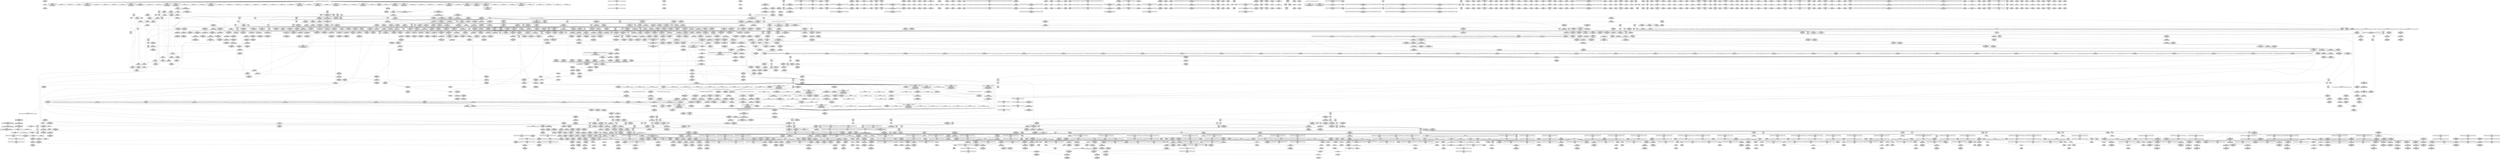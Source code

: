 digraph {
	CE0x5552a10 [shape=record,shape=Mrecord,label="{CE0x5552a10|tomoyo_read_lock16:entry|*SummSink*}"]
	CE0x54aca00 [shape=record,shape=Mrecord,label="{CE0x54aca00|rcu_lock_release21:tmp3|*SummSource*}"]
	CE0x5a70ab0 [shape=record,shape=Mrecord,label="{CE0x5a70ab0|tomoyo_inet_entry:inet|security/tomoyo/network.c,478|*SummSource*}"]
	CE0x39a3d40 [shape=record,shape=Mrecord,label="{CE0x39a3d40|0:_i8,_array:_GCRE_tomoyo_index2category_constant_39_x_i8_c_00_00_00_00_00_00_00_00_00_00_00_00_00_00_00_00_00_00_00_00_00_00_00_01_01_01_01_01_01_01_01_01_01_01_01_01_01_01_02_,_align_16:_elem_16::|security/tomoyo/util.c,983}"]
	CE0x58b7db0 [shape=record,shape=Mrecord,label="{CE0x58b7db0|tomoyo_inet_entry:tmp|*SummSource*}"]
	CE0x473d140 [shape=record,shape=Mrecord,label="{CE0x473d140|__llvm_gcov_indirect_counter_increment10:pred|*SummSource*}"]
	CE0x487fa20 [shape=record,shape=Mrecord,label="{CE0x487fa20|%struct.task_struct*_(%struct.task_struct**)*_asm_movq_%gs:$_1:P_,$0_,_r,im,_dirflag_,_fpsr_,_flags_|*SummSink*}"]
	CE0x3ad09f0 [shape=record,shape=Mrecord,label="{CE0x3ad09f0|i64*_getelementptr_inbounds_(_11_x_i64_,_11_x_i64_*___llvm_gcov_ctr54147,_i64_0,_i64_8)|*Constant*}"]
	CE0x3aed8f0 [shape=record,shape=Mrecord,label="{CE0x3aed8f0|_call_void_mcount()_#3|*SummSource*}"]
	CE0x6f51870 [shape=record,shape=Mrecord,label="{CE0x6f51870|tomoyo_audit_net_log:arrayidx|security/tomoyo/network.c,367|*SummSink*}"]
	CE0x465be30 [shape=record,shape=Mrecord,label="{CE0x465be30|tomoyo_check_inet_address:tmp8|security/tomoyo/network.c,510}"]
	CE0x59c7fa0 [shape=record,shape=Mrecord,label="{CE0x59c7fa0|24:_i32*,_32:_i16,_34:_i8,_35:_i8,_36:_i8,_72:_i8,_:_SCMRE_64,72_|*MultipleSource*|security/tomoyo/network.c,469|security/tomoyo/network.c, 469|Function::tomoyo_init_request_info&Arg::r::|security/tomoyo/network.c,475}"]
	CE0x5850f50 [shape=record,shape=Mrecord,label="{CE0x5850f50|i64*_getelementptr_inbounds_(_2_x_i64_,_2_x_i64_*___llvm_gcov_ctr4038,_i64_0,_i64_0)|*Constant*|*SummSink*}"]
	CE0x3acdbe0 [shape=record,shape=Mrecord,label="{CE0x3acdbe0|tomoyo_domain:do.end|*SummSink*}"]
	CE0x4783760 [shape=record,shape=Mrecord,label="{CE0x4783760|tomoyo_print_ipv4:tmp2|*SummSource*}"]
	CE0x568d000 [shape=record,shape=Mrecord,label="{CE0x568d000|tomoyo_print_ipv6:buffer_len|Function::tomoyo_print_ipv6&Arg::buffer_len::|*SummSource*}"]
	CE0x3946170 [shape=record,shape=Mrecord,label="{CE0x3946170|tomoyo_audit_inet_log:tmp19|security/tomoyo/network.c,393}"]
	CE0x468e290 [shape=record,shape=Mrecord,label="{CE0x468e290|128:_i8*,_1208:_%struct.file*,_:_CMRE_45,46_}"]
	CE0x4705490 [shape=record,shape=Mrecord,label="{CE0x4705490|tomoyo_check_inet_address:tmp11|security/tomoyo/network.c,513}"]
	CE0x48fe680 [shape=record,shape=Mrecord,label="{CE0x48fe680|i8*_getelementptr_inbounds_(_25_x_i8_,_25_x_i8_*_.str12,_i32_0,_i32_0)|*Constant*}"]
	CE0x494b310 [shape=record,shape=Mrecord,label="{CE0x494b310|tomoyo_check_inet_address:tmp25|security/tomoyo/network.c,522|*SummSink*}"]
	CE0x48a9bd0 [shape=record,shape=Mrecord,label="{CE0x48a9bd0|i64*_getelementptr_inbounds_(_2_x_i64_,_2_x_i64_*___llvm_gcov_ctr5130,_i64_0,_i64_1)|*Constant*|*SummSource*}"]
	CE0x58b0860 [shape=record,shape=Mrecord,label="{CE0x58b0860|i64*_getelementptr_inbounds_(_11_x_i64_,_11_x_i64_*___llvm_gcov_ctr5229,_i64_0,_i64_5)|*Constant*}"]
	CE0x39bec10 [shape=record,shape=Mrecord,label="{CE0x39bec10|tomoyo_init_request_info:domain.addr.0|*SummSink*}"]
	CE0x45e0150 [shape=record,shape=Mrecord,label="{CE0x45e0150|GLOBAL:__llvm_gcov_indirect_counter_increment10|*Constant*}"]
	CE0x6ebdac0 [shape=record,shape=Mrecord,label="{CE0x6ebdac0|tomoyo_inet_entry:error.0|*SummSource*}"]
	CE0x58b7e90 [shape=record,shape=Mrecord,label="{CE0x58b7e90|tomoyo_inet_entry:tmp|*SummSink*}"]
	CE0x47f1a60 [shape=record,shape=Mrecord,label="{CE0x47f1a60|tomoyo_print_ipv4:tmp1|*SummSource*}"]
	CE0x3a559a0 [shape=record,shape=Mrecord,label="{CE0x3a559a0|i64_3|*Constant*|*SummSource*}"]
	CE0x46d1f50 [shape=record,shape=Mrecord,label="{CE0x46d1f50|128:_i8*,_1208:_%struct.file*,_:_CMRE_32,33_}"]
	CE0x479cd40 [shape=record,shape=Mrecord,label="{CE0x479cd40|tomoyo_check_inet_address:sin6_addr|security/tomoyo/network.c,513|*SummSink*}"]
	CE0x3aed1c0 [shape=record,shape=Mrecord,label="{CE0x3aed1c0|tomoyo_print_ipv6:tmp|*SummSource*}"]
	CE0x56bf780 [shape=record,shape=Mrecord,label="{CE0x56bf780|tomoyo_init_request_info:if.then|*SummSink*}"]
	CE0x6f47fe0 [shape=record,shape=Mrecord,label="{CE0x6f47fe0|GLOBAL:tomoyo_print_ipv4|*Constant*|*SummSource*}"]
	CE0x4794920 [shape=record,shape=Mrecord,label="{CE0x4794920|tomoyo_get_mode:conv5|security/tomoyo/util.c,983}"]
	CE0x6f73f70 [shape=record,shape=Mrecord,label="{CE0x6f73f70|tomoyo_domain:tmp20|security/tomoyo/common.h,1205|*SummSource*}"]
	CE0x4782f60 [shape=record,shape=Mrecord,label="{CE0x4782f60|srcu_read_unlock20:tmp1|*SummSource*}"]
	CE0x5640db0 [shape=record,shape=Mrecord,label="{CE0x5640db0|tomoyo_get_mode:tmp18|security/tomoyo/util.c,985}"]
	CE0x582d890 [shape=record,shape=Mrecord,label="{CE0x582d890|tomoyo_inet_entry:tmp9|security/tomoyo/network.c,473|*SummSink*}"]
	CE0x71472d0 [shape=record,shape=Mrecord,label="{CE0x71472d0|0:_i8*,_array:_GCRE_tomoyo_proto_keyword_constant_6_x_i8*_i8*_getelementptr_inbounds_(_2_x_i8_,_2_x_i8_*_.str22,_i32_0,_i32_0),_i8*_getelementptr_inbounds_(_7_x_i8_,_7_x_i8_*_.str123,_i32_0,_i32_0),_i8*_getelementptr_inbounds_(_6_x_i8_,_6_x_i8_*_.str224,_i32_0,_i32_0),_i8*_getelementptr_inbounds_(_4_x_i8_,_4_x_i8_*_.str325,_i32_0,_i32_0),_i8*_getelementptr_inbounds_(_2_x_i8_,_2_x_i8_*_.str22,_i32_0,_i32_0),_i8*_getelementptr_inbounds_(_10_x_i8_,_10_x_i8_*_.str426,_i32_0,_i32_0)_,_align_16:_elem_3::|security/tomoyo/network.c,367}"]
	CE0x6f94780 [shape=record,shape=Mrecord,label="{CE0x6f94780|_ret_void,_!dbg_!38911|security/tomoyo/network.c,94|*SummSink*}"]
	CE0x3993f20 [shape=record,shape=Mrecord,label="{CE0x3993f20|tomoyo_domain:if.then|*SummSource*}"]
	CE0x3a442c0 [shape=record,shape=Mrecord,label="{CE0x3a442c0|tomoyo_domain:tmp7|security/tomoyo/common.h,1205|*SummSink*}"]
	CE0x5892850 [shape=record,shape=Mrecord,label="{CE0x5892850|%struct.tomoyo_domain_info*_null|*Constant*|*SummSink*}"]
	CE0x484e8e0 [shape=record,shape=Mrecord,label="{CE0x484e8e0|i64*_getelementptr_inbounds_(_19_x_i64_,_19_x_i64_*___llvm_gcov_ctr4846,_i64_0,_i64_10)|*Constant*}"]
	CE0x71a9b30 [shape=record,shape=Mrecord,label="{CE0x71a9b30|tomoyo_check_inet_address:tmp12|security/tomoyo/network.c,512}"]
	CE0x55fa340 [shape=record,shape=Mrecord,label="{CE0x55fa340|__llvm_gcov_indirect_counter_increment10:bb4|*SummSink*}"]
	CE0x3c4d760 [shape=record,shape=Mrecord,label="{CE0x3c4d760|tomoyo_inet_entry:tmp12|security/tomoyo/network.c,473|*SummSource*}"]
	CE0x59f3e20 [shape=record,shape=Mrecord,label="{CE0x59f3e20|tomoyo_inet_entry:protocol6|security/tomoyo/network.c,476|*SummSink*}"]
	CE0x57c9530 [shape=record,shape=Mrecord,label="{CE0x57c9530|_call_void_mcount()_#3|*SummSource*}"]
	CE0x4783150 [shape=record,shape=Mrecord,label="{CE0x4783150|i64*_getelementptr_inbounds_(_2_x_i64_,_2_x_i64_*___llvm_gcov_ctr4632,_i64_0,_i64_1)|*Constant*}"]
	CE0x56ff5e0 [shape=record,shape=Mrecord,label="{CE0x56ff5e0|24:_i32*,_32:_i16,_34:_i8,_35:_i8,_36:_i8,_72:_i8,_:_SCMRE_46,47_}"]
	CE0x5547720 [shape=record,shape=Mrecord,label="{CE0x5547720|GLOBAL:__srcu_read_lock|*Constant*|*SummSink*}"]
	CE0x385d030 [shape=record,shape=Mrecord,label="{CE0x385d030|GLOBAL:tomoyo_domain|*Constant*}"]
	CE0x7196f60 [shape=record,shape=Mrecord,label="{CE0x7196f60|tomoyo_audit_net_log:family|Function::tomoyo_audit_net_log&Arg::family::|*SummSource*}"]
	CE0x593e380 [shape=record,shape=Mrecord,label="{CE0x593e380|i64*_getelementptr_inbounds_(_2_x_i64_,_2_x_i64_*___llvm_gcov_ctr2154,_i64_0,_i64_0)|*Constant*}"]
	CE0x5678a40 [shape=record,shape=Mrecord,label="{CE0x5678a40|srcu_read_lock17:tmp2}"]
	CE0x5870560 [shape=record,shape=Mrecord,label="{CE0x5870560|_ret_void,_!dbg_!38907|include/linux/srcu.h,238}"]
	CE0x718fdf0 [shape=record,shape=Mrecord,label="{CE0x718fdf0|tomoyo_audit_net_log:tmp1|*SummSink*}"]
	CE0x4a017b0 [shape=record,shape=Mrecord,label="{CE0x4a017b0|tomoyo_inet_entry:do.end}"]
	CE0x5802fe0 [shape=record,shape=Mrecord,label="{CE0x5802fe0|tomoyo_inet_entry:tmp7|security/tomoyo/network.c,473|*SummSource*}"]
	CE0x4974920 [shape=record,shape=Mrecord,label="{CE0x4974920|tomoyo_inet_entry:inet_network25|security/tomoyo/network.c,480}"]
	CE0x6f9ba10 [shape=record,shape=Mrecord,label="{CE0x6f9ba10|tomoyo_get_mode:tmp14|security/tomoyo/util.c,983}"]
	CE0x5621210 [shape=record,shape=Mrecord,label="{CE0x5621210|tomoyo_get_mode:mode.0|*SummSink*}"]
	CE0x469f1b0 [shape=record,shape=Mrecord,label="{CE0x469f1b0|tomoyo_init_request_info:type|security/tomoyo/util.c,1009|*SummSink*}"]
	CE0x6ed2810 [shape=record,shape=Mrecord,label="{CE0x6ed2810|tomoyo_inet_entry:conv23|security/tomoyo/network.c,480|*SummSource*}"]
	CE0x4783550 [shape=record,shape=Mrecord,label="{CE0x4783550|i32_6|*Constant*|*SummSource*}"]
	CE0x64960a0 [shape=record,shape=Mrecord,label="{CE0x64960a0|tomoyo_audit_inet_log:tmp1}"]
	CE0x474e460 [shape=record,shape=Mrecord,label="{CE0x474e460|tomoyo_domain:tmp23|security/tomoyo/common.h,1205}"]
	CE0x5598270 [shape=record,shape=Mrecord,label="{CE0x5598270|tomoyo_check_inet_address:call21|security/tomoyo/network.c,529|*SummSource*}"]
	CE0x5870960 [shape=record,shape=Mrecord,label="{CE0x5870960|tomoyo_audit_inet_log:tmp4|security/tomoyo/network.c,384|*SummSink*}"]
	CE0x58c1cd0 [shape=record,shape=Mrecord,label="{CE0x58c1cd0|tomoyo_get_mode:tmp24|security/tomoyo/util.c,986}"]
	CE0x485eb70 [shape=record,shape=Mrecord,label="{CE0x485eb70|tomoyo_domain:do.body|*SummSource*}"]
	CE0x5874910 [shape=record,shape=Mrecord,label="{CE0x5874910|tomoyo_audit_inet_log:if.end}"]
	CE0x598f070 [shape=record,shape=Mrecord,label="{CE0x598f070|tomoyo_audit_inet_log:tmp2|security/tomoyo/network.c,380|*SummSource*}"]
	CE0x3981f40 [shape=record,shape=Mrecord,label="{CE0x3981f40|tomoyo_domain:tmp13|security/tomoyo/common.h,1205}"]
	CE0x58eece0 [shape=record,shape=Mrecord,label="{CE0x58eece0|tomoyo_get_mode:tmp26|security/tomoyo/util.c,987}"]
	CE0x5850620 [shape=record,shape=Mrecord,label="{CE0x5850620|srcu_read_lock17:bb|*SummSink*}"]
	CE0x7025530 [shape=record,shape=Mrecord,label="{CE0x7025530|tomoyo_check_inet_address:sw.default}"]
	CE0x46774f0 [shape=record,shape=Mrecord,label="{CE0x46774f0|tomoyo_domain:call|security/tomoyo/common.h,1205|*SummSink*}"]
	CE0x3ae60f0 [shape=record,shape=Mrecord,label="{CE0x3ae60f0|tomoyo_get_mode:call|security/tomoyo/util.c,980}"]
	CE0x3b74a40 [shape=record,shape=Mrecord,label="{CE0x3b74a40|0:_i8,_:_GCMR_tomoyo_domain.__warned_internal_global_i8_0,_section_.data.unlikely_,_align_1:_elem_0:default:}"]
	CE0x6f51e20 [shape=record,shape=Mrecord,label="{CE0x6f51e20|srcu_read_unlock20:tmp2|*SummSink*}"]
	CE0x3c276c0 [shape=record,shape=Mrecord,label="{CE0x3c276c0|_call_void_mcount()_#3}"]
	CE0x6f35420 [shape=record,shape=Mrecord,label="{CE0x6f35420|tomoyo_print_ipv6:buffer|Function::tomoyo_print_ipv6&Arg::buffer::|*SummSink*}"]
	CE0x39a42e0 [shape=record,shape=Mrecord,label="{CE0x39a42e0|tomoyo_get_mode:if.end9|*SummSource*}"]
	CE0x6e67830 [shape=record,shape=Mrecord,label="{CE0x6e67830|tomoyo_inet_entry:cmp28|security/tomoyo/network.c,484}"]
	CE0x45daf30 [shape=record,shape=Mrecord,label="{CE0x45daf30|i32_255|*Constant*|*SummSink*}"]
	CE0x590fba0 [shape=record,shape=Mrecord,label="{CE0x590fba0|tomoyo_inet_entry:land.lhs.true|*SummSource*}"]
	CE0x5a86710 [shape=record,shape=Mrecord,label="{CE0x5a86710|tomoyo_inet_entry:tmp19|security/tomoyo/network.c,479}"]
	CE0x56a6840 [shape=record,shape=Mrecord,label="{CE0x56a6840|COLLAPSED:_GCMRE___llvm_gcov_ctr5130_internal_global_2_x_i64_zeroinitializer:_elem_0:default:}"]
	CE0x7147140 [shape=record,shape=Mrecord,label="{CE0x7147140|tomoyo_audit_net_log:tmp4|security/tomoyo/network.c,367|*SummSink*}"]
	CE0x568cd90 [shape=record,shape=Mrecord,label="{CE0x568cd90|i32_128|*Constant*|*SummSink*}"]
	CE0x5975890 [shape=record,shape=Mrecord,label="{CE0x5975890|tomoyo_inet_entry:inet_network|security/tomoyo/network.c,476|*SummSink*}"]
	CE0x5768280 [shape=record,shape=Mrecord,label="{CE0x5768280|i64_2|*Constant*|*SummSource*}"]
	CE0x6f46300 [shape=record,shape=Mrecord,label="{CE0x6f46300|tomoyo_domain:tmp21|security/tomoyo/common.h,1205}"]
	CE0x3b26b30 [shape=record,shape=Mrecord,label="{CE0x3b26b30|tomoyo_print_ipv6:cond|security/tomoyo/network.c,111|*SummSource*}"]
	CE0x70c8050 [shape=record,shape=Mrecord,label="{CE0x70c8050|tomoyo_audit_inet_log:tmp18|security/tomoyo/network.c,392|*SummSink*}"]
	CE0x468e510 [shape=record,shape=Mrecord,label="{CE0x468e510|128:_i8*,_1208:_%struct.file*,_:_CMRE_47,48_}"]
	CE0x494abe0 [shape=record,shape=Mrecord,label="{CE0x494abe0|i64*_getelementptr_inbounds_(_2_x_i64_,_2_x_i64_*___llvm_gcov_ctr5130,_i64_0,_i64_0)|*Constant*|*SummSource*}"]
	CE0x5870ab0 [shape=record,shape=Mrecord,label="{CE0x5870ab0|tomoyo_audit_inet_log:tobool|security/tomoyo/network.c,384}"]
	CE0x55e9ac0 [shape=record,shape=Mrecord,label="{CE0x55e9ac0|tomoyo_get_mode:tmp17|security/tomoyo/util.c,983|*SummSource*}"]
	CE0x7144310 [shape=record,shape=Mrecord,label="{CE0x7144310|tomoyo_check_inet_address:address2|security/tomoyo/network.c,512|*SummSource*}"]
	CE0x464c290 [shape=record,shape=Mrecord,label="{CE0x464c290|tomoyo_read_lock16:tmp|*SummSource*}"]
	CE0x5850db0 [shape=record,shape=Mrecord,label="{CE0x5850db0|i64*_getelementptr_inbounds_(_2_x_i64_,_2_x_i64_*___llvm_gcov_ctr4038,_i64_0,_i64_0)|*Constant*|*SummSource*}"]
	CE0x46d6d70 [shape=record,shape=Mrecord,label="{CE0x46d6d70|i32_65280|*Constant*}"]
	CE0x6fe0b10 [shape=record,shape=Mrecord,label="{CE0x6fe0b10|tomoyo_check_inet_address:inet|security/tomoyo/network.c,505|*SummSink*}"]
	CE0x59b8570 [shape=record,shape=Mrecord,label="{CE0x59b8570|srcu_read_lock17:tmp|*SummSource*}"]
	CE0x3bbea20 [shape=record,shape=Mrecord,label="{CE0x3bbea20|tomoyo_inet_entry:tmp5|security/tomoyo/network.c,471|*SummSink*}"]
	CE0x5755f50 [shape=record,shape=Mrecord,label="{CE0x5755f50|tomoyo_init_request_info:entry}"]
	CE0x6f515f0 [shape=record,shape=Mrecord,label="{CE0x6f515f0|rcu_lock_acquire18:tmp3|*SummSource*}"]
	CE0x6ee61a0 [shape=record,shape=Mrecord,label="{CE0x6ee61a0|i64*_null|*Constant*}"]
	CE0x6f7ae60 [shape=record,shape=Mrecord,label="{CE0x6f7ae60|i64*_getelementptr_inbounds_(_4_x_i64_,_4_x_i64_*___llvm_gcov_ctr4137,_i64_0,_i64_3)|*Constant*}"]
	CE0x7012ed0 [shape=record,shape=Mrecord,label="{CE0x7012ed0|tomoyo_audit_inet_log:call|security/tomoyo/network.c,389|*SummSink*}"]
	CE0x5874210 [shape=record,shape=Mrecord,label="{CE0x5874210|tomoyo_audit_inet_log:tmp12|security/tomoyo/network.c,386|*SummSink*}"]
	CE0x5a3c730 [shape=record,shape=Mrecord,label="{CE0x5a3c730|tomoyo_inet_entry:param8|security/tomoyo/network.c,477|*SummSink*}"]
	CE0x700a390 [shape=record,shape=Mrecord,label="{CE0x700a390|tomoyo_audit_inet_log:add.ptr|security/tomoyo/network.c,390}"]
	CE0x7193b60 [shape=record,shape=Mrecord,label="{CE0x7193b60|VOIDTB_TE:_CE_0,2048_|*MultipleSource*|security/tomoyo/util.c,1010|Function::tomoyo_get_mode&Arg::ns::}"]
	CE0x475fdd0 [shape=record,shape=Mrecord,label="{CE0x475fdd0|tomoyo_get_mode:idxprom|security/tomoyo/util.c,981|*SummSource*}"]
	CE0x58b6300 [shape=record,shape=Mrecord,label="{CE0x58b6300|128:_i8*,_1208:_%struct.file*,_:_CMRE_20,21_}"]
	CE0x6ff5db0 [shape=record,shape=Mrecord,label="{CE0x6ff5db0|tomoyo_check_inet_address:inet|security/tomoyo/network.c,505}"]
	CE0x55cb3d0 [shape=record,shape=Mrecord,label="{CE0x55cb3d0|i64*_getelementptr_inbounds_(_19_x_i64_,_19_x_i64_*___llvm_gcov_ctr4846,_i64_0,_i64_17)|*Constant*|*SummSource*}"]
	CE0x58a4cd0 [shape=record,shape=Mrecord,label="{CE0x58a4cd0|tomoyo_init_request_info:domain|Function::tomoyo_init_request_info&Arg::domain::}"]
	CE0x590f170 [shape=record,shape=Mrecord,label="{CE0x590f170|tomoyo_read_unlock19:tmp|*SummSource*}"]
	CE0x58eeb70 [shape=record,shape=Mrecord,label="{CE0x58eeb70|tomoyo_get_mode:tmp25|security/tomoyo/util.c,987|*SummSink*}"]
	CE0x4943150 [shape=record,shape=Mrecord,label="{CE0x4943150|0:_i8,_array:_GCRE_tomoyo_index2category_constant_39_x_i8_c_00_00_00_00_00_00_00_00_00_00_00_00_00_00_00_00_00_00_00_00_00_00_00_01_01_01_01_01_01_01_01_01_01_01_01_01_01_01_02_,_align_16:_elem_10::|security/tomoyo/util.c,983}"]
	CE0x492dd60 [shape=record,shape=Mrecord,label="{CE0x492dd60|24:_i32*,_32:_i16,_34:_i8,_35:_i8,_36:_i8,_72:_i8,_:_SCMRE_58,59_}"]
	CE0x3b74b40 [shape=record,shape=Mrecord,label="{CE0x3b74b40|tomoyo_domain:tmp8|security/tomoyo/common.h,1205|*SummSource*}"]
	CE0x6ebc420 [shape=record,shape=Mrecord,label="{CE0x6ebc420|tomoyo_inet_entry:tmp28|security/tomoyo/network.c,485}"]
	CE0x71012a0 [shape=record,shape=Mrecord,label="{CE0x71012a0|get_current:bb|*SummSink*}"]
	CE0x48feda0 [shape=record,shape=Mrecord,label="{CE0x48feda0|i64*_getelementptr_inbounds_(_11_x_i64_,_11_x_i64_*___llvm_gcov_ctr54147,_i64_0,_i64_0)|*Constant*|*SummSource*}"]
	CE0x70c76d0 [shape=record,shape=Mrecord,label="{CE0x70c76d0|tomoyo_audit_net_log:protocol|Function::tomoyo_audit_net_log&Arg::protocol::}"]
	CE0x57d38a0 [shape=record,shape=Mrecord,label="{CE0x57d38a0|i32_(%struct.tomoyo_request_info.524*,_%struct.tomoyo_domain_info*,_i8)*_bitcast_(i32_(%struct.tomoyo_request_info*,_%struct.tomoyo_domain_info*,_i8)*_tomoyo_init_request_info_to_i32_(%struct.tomoyo_request_info.524*,_%struct.tomoyo_domain_info*,_i8)*)|*Constant*}"]
	CE0x57c9940 [shape=record,shape=Mrecord,label="{CE0x57c9940|tomoyo_inet_entry:call|security/tomoyo/network.c,468|*SummSource*}"]
	CE0x59e9980 [shape=record,shape=Mrecord,label="{CE0x59e9980|tomoyo_inet_entry:param|security/tomoyo/network.c,476}"]
	CE0x6f520e0 [shape=record,shape=Mrecord,label="{CE0x6f520e0|i64*_getelementptr_inbounds_(_2_x_i64_,_2_x_i64_*___llvm_gcov_ctr4434,_i64_0,_i64_0)|*Constant*|*SummSink*}"]
	CE0x4a082f0 [shape=record,shape=Mrecord,label="{CE0x4a082f0|_ret_void,_!dbg_!38912|security/tomoyo/network.c,112|*SummSource*}"]
	CE0x6f46410 [shape=record,shape=Mrecord,label="{CE0x6f46410|tomoyo_domain:tmp21|security/tomoyo/common.h,1205|*SummSource*}"]
	CE0x6ebbd30 [shape=record,shape=Mrecord,label="{CE0x6ebbd30|tomoyo_inet_entry:tmp27|security/tomoyo/network.c,485}"]
	CE0x47947b0 [shape=record,shape=Mrecord,label="{CE0x47947b0|0:_i8,_array:_GCRE_tomoyo_index2category_constant_39_x_i8_c_00_00_00_00_00_00_00_00_00_00_00_00_00_00_00_00_00_00_00_00_00_00_00_01_01_01_01_01_01_01_01_01_01_01_01_01_01_01_02_,_align_16:_elem_6::|security/tomoyo/util.c,983}"]
	CE0x46e33e0 [shape=record,shape=Mrecord,label="{CE0x46e33e0|i64_16|*Constant*|*SummSource*}"]
	CE0x548eea0 [shape=record,shape=Mrecord,label="{CE0x548eea0|tomoyo_read_unlock19:tmp3|*SummSink*}"]
	CE0x39f8620 [shape=record,shape=Mrecord,label="{CE0x39f8620|tomoyo_init_request_info:call4|security/tomoyo/util.c,1010|*SummSink*}"]
	CE0x45d5530 [shape=record,shape=Mrecord,label="{CE0x45d5530|tomoyo_inet_entry:do.body}"]
	CE0x649f390 [shape=record,shape=Mrecord,label="{CE0x649f390|rcu_lock_release21:__here|*SummSource*}"]
	CE0x5452100 [shape=record,shape=Mrecord,label="{CE0x5452100|i64*_getelementptr_inbounds_(_2_x_i64_,_2_x_i64_*___llvm_gcov_ctr4434,_i64_0,_i64_0)|*Constant*|*SummSource*}"]
	CE0x39f7fd0 [shape=record,shape=Mrecord,label="{CE0x39f7fd0|tomoyo_init_request_info:tmp12|security/tomoyo/util.c,1010|*SummSource*}"]
	CE0x55e9860 [shape=record,shape=Mrecord,label="{CE0x55e9860|tomoyo_get_mode:arrayidx8|security/tomoyo/util.c,983|*SummSource*}"]
	CE0x3ac4850 [shape=record,shape=Mrecord,label="{CE0x3ac4850|__llvm_gcov_indirect_counter_increment10:bb|*SummSink*}"]
	CE0x55e4980 [shape=record,shape=Mrecord,label="{CE0x55e4980|tomoyo_check_inet_address:tmp39|security/tomoyo/network.c,531|*SummSource*}"]
	CE0x7013130 [shape=record,shape=Mrecord,label="{CE0x7013130|tomoyo_audit_inet_log:conv|security/tomoyo/network.c,389|*SummSource*}"]
	CE0x55cb610 [shape=record,shape=Mrecord,label="{CE0x55cb610|tomoyo_check_inet_address:tmp39|security/tomoyo/network.c,531}"]
	CE0x59c8140 [shape=record,shape=Mrecord,label="{CE0x59c8140|24:_i32*,_32:_i16,_34:_i8,_35:_i8,_36:_i8,_72:_i8,_:_SCMRE_72,73_|*MultipleSource*|security/tomoyo/network.c,469|security/tomoyo/network.c, 469|Function::tomoyo_init_request_info&Arg::r::|security/tomoyo/network.c,475}"]
	CE0x3aa4000 [shape=record,shape=Mrecord,label="{CE0x3aa4000|_call_void_mcount()_#3|*SummSink*}"]
	CE0x5a97b10 [shape=record,shape=Mrecord,label="{CE0x5a97b10|tomoyo_inet_entry:param17|security/tomoyo/network.c,479|*SummSource*}"]
	CE0x549b070 [shape=record,shape=Mrecord,label="{CE0x549b070|tomoyo_audit_inet_log:tmp13|security/tomoyo/network.c,388}"]
	CE0x3a61970 [shape=record,shape=Mrecord,label="{CE0x3a61970|GLOBAL:__llvm_gcov_ctr54147|Global_var:__llvm_gcov_ctr54147}"]
	CE0x485e6c0 [shape=record,shape=Mrecord,label="{CE0x485e6c0|tomoyo_print_ipv4:tmp|*SummSink*}"]
	CE0x5661990 [shape=record,shape=Mrecord,label="{CE0x5661990|tomoyo_audit_inet_log:arraydecay|security/tomoyo/network.c,385|*SummSource*}"]
	CE0x492e240 [shape=record,shape=Mrecord,label="{CE0x492e240|24:_i32*,_32:_i16,_34:_i8,_35:_i8,_36:_i8,_72:_i8,_:_SCMRE_61,62_}"]
	CE0x5640820 [shape=record,shape=Mrecord,label="{CE0x5640820|tomoyo_get_mode:cmp11|security/tomoyo/util.c,985|*SummSink*}"]
	CE0x4794390 [shape=record,shape=Mrecord,label="{CE0x4794390|tomoyo_print_ipv6:call1|security/tomoyo/network.c,110|*SummSink*}"]
	CE0x3abdcc0 [shape=record,shape=Mrecord,label="{CE0x3abdcc0|tomoyo_print_ipv6:tmp4|security/tomoyo/network.c,111|*SummSink*}"]
	CE0x46c1bf0 [shape=record,shape=Mrecord,label="{CE0x46c1bf0|tomoyo_init_request_info:conv|security/tomoyo/util.c,1010|*SummSource*}"]
	CE0x5662510 [shape=record,shape=Mrecord,label="{CE0x5662510|i64*_getelementptr_inbounds_(_6_x_i64_,_6_x_i64_*___llvm_gcov_ctr5427,_i64_0,_i64_3)|*Constant*|*SummSink*}"]
	CE0x54472a0 [shape=record,shape=Mrecord,label="{CE0x54472a0|tomoyo_domain:tmp2|*SummSource*}"]
	CE0x392cf00 [shape=record,shape=Mrecord,label="{CE0x392cf00|get_current:entry}"]
	CE0x469f270 [shape=record,shape=Mrecord,label="{CE0x469f270|i32_9|*Constant*|*SummSource*}"]
	CE0x3970080 [shape=record,shape=Mrecord,label="{CE0x3970080|i32_(%struct.tomoyo_request_info.524*,_i8*,_...)*_bitcast_(i32_(%struct.tomoyo_request_info*,_i8*,_...)*_tomoyo_supervisor_to_i32_(%struct.tomoyo_request_info.524*,_i8*,_...)*)|*Constant*|*SummSink*}"]
	CE0x3a498a0 [shape=record,shape=Mrecord,label="{CE0x3a498a0|GLOBAL:tomoyo_proto_keyword|Global_var:tomoyo_proto_keyword|*SummSource*}"]
	CE0x4708d80 [shape=record,shape=Mrecord,label="{CE0x4708d80|tomoyo_check_inet_address:tmp21|security/tomoyo/network.c,519}"]
	CE0x490ce60 [shape=record,shape=Mrecord,label="{CE0x490ce60|i32_4|*Constant*|*SummSink*}"]
	CE0x4658370 [shape=record,shape=Mrecord,label="{CE0x4658370|tomoyo_init_request_info:tmp11|security/tomoyo/util.c,1007|*SummSource*}"]
	CE0x39c8870 [shape=record,shape=Mrecord,label="{CE0x39c8870|tomoyo_check_inet_address:conv13|security/tomoyo/network.c,527}"]
	CE0x499e0f0 [shape=record,shape=Mrecord,label="{CE0x499e0f0|tomoyo_audit_net_log:arrayidx2|security/tomoyo/network.c,368|*SummSource*}"]
	CE0x6edf0a0 [shape=record,shape=Mrecord,label="{CE0x6edf0a0|_call_void_tomoyo_read_unlock19(i32_%call)_#9,_!dbg_!38960|security/tomoyo/network.c,486}"]
	CE0x7012690 [shape=record,shape=Mrecord,label="{CE0x7012690|tomoyo_audit_inet_log:arraydecay5|security/tomoyo/network.c,389|*SummSource*}"]
	CE0x4619b50 [shape=record,shape=Mrecord,label="{CE0x4619b50|i64_1|*Constant*}"]
	CE0x46d1460 [shape=record,shape=Mrecord,label="{CE0x46d1460|128:_i8*,_1208:_%struct.file*,_:_CMRE_23,24_}"]
	CE0x559fa60 [shape=record,shape=Mrecord,label="{CE0x559fa60|_ret_i32_%error.0,_!dbg_!38961|security/tomoyo/network.c,488|*SummSink*}"]
	CE0x55af180 [shape=record,shape=Mrecord,label="{CE0x55af180|0:_i8,_array:_GCRE_tomoyo_index2category_constant_39_x_i8_c_00_00_00_00_00_00_00_00_00_00_00_00_00_00_00_00_00_00_00_00_00_00_00_01_01_01_01_01_01_01_01_01_01_01_01_01_01_01_02_,_align_16:_elem_33::|security/tomoyo/util.c,983}"]
	CE0x71018a0 [shape=record,shape=Mrecord,label="{CE0x71018a0|get_current:tmp4|./arch/x86/include/asm/current.h,14}"]
	CE0x5454a30 [shape=record,shape=Mrecord,label="{CE0x5454a30|i64_ptrtoint_(i8*_blockaddress(_rcu_lock_release21,_%__here)_to_i64)|*Constant*}"]
	CE0x7109770 [shape=record,shape=Mrecord,label="{CE0x7109770|tomoyo_check_inet_address:entry|*SummSource*}"]
	CE0x6f7d4a0 [shape=record,shape=Mrecord,label="{CE0x6f7d4a0|tomoyo_domain:do.body|*SummSink*}"]
	CE0x6f73d80 [shape=record,shape=Mrecord,label="{CE0x6f73d80|tomoyo_domain:tmp19|security/tomoyo/common.h,1205|*SummSink*}"]
	CE0x39be2e0 [shape=record,shape=Mrecord,label="{CE0x39be2e0|i64_8|*Constant*}"]
	CE0x3993a60 [shape=record,shape=Mrecord,label="{CE0x3993a60|_ret_void,_!dbg_!38908|include/linux/rcupdate.h,419}"]
	CE0x58eea40 [shape=record,shape=Mrecord,label="{CE0x58eea40|i64*_getelementptr_inbounds_(_12_x_i64_,_12_x_i64_*___llvm_gcov_ctr31133,_i64_0,_i64_10)|*Constant*|*SummSource*}"]
	CE0x5908640 [shape=record,shape=Mrecord,label="{CE0x5908640|tomoyo_init_request_info:tmp3|security/tomoyo/util.c,1004}"]
	CE0x56597a0 [shape=record,shape=Mrecord,label="{CE0x56597a0|tomoyo_audit_inet_log:bb|*SummSource*}"]
	CE0x548efa0 [shape=record,shape=Mrecord,label="{CE0x548efa0|COLLAPSED:_GCMRE___llvm_gcov_ctr5427_internal_global_6_x_i64_zeroinitializer:_elem_0:default:}"]
	CE0x55166a0 [shape=record,shape=Mrecord,label="{CE0x55166a0|tomoyo_check_inet_address:tmp32|security/tomoyo/network.c,527|*SummSink*}"]
	CE0x6e66e30 [shape=record,shape=Mrecord,label="{CE0x6e66e30|_ret_i32_%call17,_!dbg_!38941|security/tomoyo/network.c,394|*SummSource*}"]
	CE0x396f870 [shape=record,shape=Mrecord,label="{CE0x396f870|tomoyo_audit_net_log:tmp5|security/tomoyo/network.c,368|*SummSink*}"]
	CE0x391c4f0 [shape=record,shape=Mrecord,label="{CE0x391c4f0|__fswab16:tmp3|*SummSource*}"]
	CE0x3ae4190 [shape=record,shape=Mrecord,label="{CE0x3ae4190|tomoyo_print_ipv6:call|security/tomoyo/network.c,111|*SummSink*}"]
	CE0x710a2f0 [shape=record,shape=Mrecord,label="{CE0x710a2f0|i32_0|*Constant*|*SummSource*}"]
	CE0x55e95f0 [shape=record,shape=Mrecord,label="{CE0x55e95f0|tomoyo_get_mode:idxprom6|security/tomoyo/util.c,983|*SummSource*}"]
	CE0x487fa90 [shape=record,shape=Mrecord,label="{CE0x487fa90|rcu_lock_release21:__here|*SummSink*}"]
	CE0x499d760 [shape=record,shape=Mrecord,label="{CE0x499d760|tomoyo_audit_net_log:idxprom1|security/tomoyo/network.c,368|*SummSink*}"]
	CE0x45dadd0 [shape=record,shape=Mrecord,label="{CE0x45dadd0|i32_255|*Constant*|*SummSource*}"]
	CE0x469f0e0 [shape=record,shape=Mrecord,label="{CE0x469f0e0|tomoyo_init_request_info:type|security/tomoyo/util.c,1009}"]
	CE0x477c130 [shape=record,shape=Mrecord,label="{CE0x477c130|tomoyo_check_inet_address:sin_port|security/tomoyo/network.c,522|*SummSource*}"]
	CE0x70c7740 [shape=record,shape=Mrecord,label="{CE0x70c7740|tomoyo_audit_net_log:protocol|Function::tomoyo_audit_net_log&Arg::protocol::|*SummSource*}"]
	CE0x6e57b80 [shape=record,shape=Mrecord,label="{CE0x6e57b80|tomoyo_inet_entry:tmp21|security/tomoyo/network.c,482}"]
	CE0x5965d30 [shape=record,shape=Mrecord,label="{CE0x5965d30|rcu_lock_acquire18:__here|*SummSink*}"]
	CE0x39a3370 [shape=record,shape=Mrecord,label="{CE0x39a3370|i64*_getelementptr_inbounds_(_4_x_i64_,_4_x_i64_*___llvm_gcov_ctr4731,_i64_0,_i64_0)|*Constant*}"]
	CE0x57d3640 [shape=record,shape=Mrecord,label="{CE0x57d3640|GLOBAL:__llvm_gcov_ctr5229|Global_var:__llvm_gcov_ctr5229|*SummSink*}"]
	CE0x57d35d0 [shape=record,shape=Mrecord,label="{CE0x57d35d0|GLOBAL:__llvm_gcov_ctr5229|Global_var:__llvm_gcov_ctr5229|*SummSource*}"]
	CE0x46771f0 [shape=record,shape=Mrecord,label="{CE0x46771f0|tomoyo_get_mode:tmp7|security/tomoyo/util.c,979|*SummSink*}"]
	CE0x57d7210 [shape=record,shape=Mrecord,label="{CE0x57d7210|tomoyo_inet_entry:tmp7|security/tomoyo/network.c,473|*SummSink*}"]
	CE0x56404e0 [shape=record,shape=Mrecord,label="{CE0x56404e0|tomoyo_get_mode:conv10|security/tomoyo/util.c,985|*SummSink*}"]
	CE0x45bad70 [shape=record,shape=Mrecord,label="{CE0x45bad70|tomoyo_check_inet_address:tmp2|*LoadInst*|security/tomoyo/network.c,507|*SummSink*}"]
	CE0x5a78a80 [shape=record,shape=Mrecord,label="{CE0x5a78a80|tomoyo_inet_entry:tmp20|security/tomoyo/network.c,480}"]
	CE0x39e6d70 [shape=record,shape=Mrecord,label="{CE0x39e6d70|i64*_getelementptr_inbounds_(_2_x_i64_,_2_x_i64_*___llvm_gcov_ctr2253,_i64_0,_i64_1)|*Constant*|*SummSource*}"]
	CE0x55a8ba0 [shape=record,shape=Mrecord,label="{CE0x55a8ba0|0:_i8,_array:_GCRE_tomoyo_index2category_constant_39_x_i8_c_00_00_00_00_00_00_00_00_00_00_00_00_00_00_00_00_00_00_00_00_00_00_00_01_01_01_01_01_01_01_01_01_01_01_01_01_01_01_02_,_align_16:_elem_28::|security/tomoyo/util.c,983}"]
	CE0x3a49a00 [shape=record,shape=Mrecord,label="{CE0x3a49a00|GLOBAL:tomoyo_proto_keyword|Global_var:tomoyo_proto_keyword|*SummSink*}"]
	CE0x56ab3e0 [shape=record,shape=Mrecord,label="{CE0x56ab3e0|i64*_getelementptr_inbounds_(_5_x_i64_,_5_x_i64_*___llvm_gcov_ctr32134,_i64_0,_i64_4)|*Constant*}"]
	CE0x59b8780 [shape=record,shape=Mrecord,label="{CE0x59b8780|i64*_getelementptr_inbounds_(_6_x_i64_,_6_x_i64_*___llvm_gcov_ctr5427,_i64_0,_i64_4)|*Constant*}"]
	CE0x54471b0 [shape=record,shape=Mrecord,label="{CE0x54471b0|i64*_getelementptr_inbounds_(_11_x_i64_,_11_x_i64_*___llvm_gcov_ctr54147,_i64_0,_i64_1)|*Constant*}"]
	CE0x47f1400 [shape=record,shape=Mrecord,label="{CE0x47f1400|_call_void_lock_acquire(%struct.lockdep_map*_%map,_i32_0,_i32_0,_i32_2,_i32_0,_%struct.lockdep_map*_null,_i64_ptrtoint_(i8*_blockaddress(_rcu_lock_acquire18,_%__here)_to_i64))_#9,_!dbg_!38907|include/linux/rcupdate.h,418|*SummSource*}"]
	CE0x5640470 [shape=record,shape=Mrecord,label="{CE0x5640470|tomoyo_get_mode:add|security/tomoyo/util.c,984|*SummSink*}"]
	CE0x55f9970 [shape=record,shape=Mrecord,label="{CE0x55f9970|tomoyo_inet_entry:arrayidx|security/tomoyo/network.c,471|*SummSink*}"]
	CE0x569bc00 [shape=record,shape=Mrecord,label="{CE0x569bc00|tomoyo_init_request_info:if.end}"]
	CE0x46805c0 [shape=record,shape=Mrecord,label="{CE0x46805c0|tomoyo_check_inet_address:call|security/tomoyo/network.c,528|*SummSink*}"]
	CE0x715d9f0 [shape=record,shape=Mrecord,label="{CE0x715d9f0|tomoyo_audit_inet_log:param12|security/tomoyo/network.c,392}"]
	CE0x3c24850 [shape=record,shape=Mrecord,label="{CE0x3c24850|i64_1|*Constant*}"]
	CE0x718fd80 [shape=record,shape=Mrecord,label="{CE0x718fd80|tomoyo_audit_net_log:tmp1|*SummSource*}"]
	CE0x5755e40 [shape=record,shape=Mrecord,label="{CE0x5755e40|i32_(%struct.tomoyo_request_info.524*,_%struct.tomoyo_domain_info*,_i8)*_bitcast_(i32_(%struct.tomoyo_request_info*,_%struct.tomoyo_domain_info*,_i8)*_tomoyo_init_request_info_to_i32_(%struct.tomoyo_request_info.524*,_%struct.tomoyo_domain_info*,_i8)*)|*Constant*|*SummSink*}"]
	CE0x3aac2f0 [shape=record,shape=Mrecord,label="{CE0x3aac2f0|GLOBAL:tomoyo_index2category|Global_var:tomoyo_index2category}"]
	CE0x649dba0 [shape=record,shape=Mrecord,label="{CE0x649dba0|rcu_lock_acquire18:tmp|*SummSink*}"]
	CE0x7018940 [shape=record,shape=Mrecord,label="{CE0x7018940|i64_128|*Constant*|*SummSink*}"]
	CE0x56bf110 [shape=record,shape=Mrecord,label="{CE0x56bf110|tomoyo_inet_entry:protocol|security/tomoyo/network.c,471}"]
	CE0x53f4d40 [shape=record,shape=Mrecord,label="{CE0x53f4d40|rcu_lock_release21:tmp1}"]
	CE0x5658e10 [shape=record,shape=Mrecord,label="{CE0x5658e10|_call_void_srcu_read_unlock20(%struct.srcu_struct*_tomoyo_ss,_i32_%idx)_#9,_!dbg_!38903|security/tomoyo/common.h,1109}"]
	CE0x6e9ab70 [shape=record,shape=Mrecord,label="{CE0x6e9ab70|0:_i8*,_array:_GCRE_tomoyo_socket_keyword_external_constant_4_x_i8*_:_elem_1::|security/tomoyo/network.c,368}"]
	CE0x6edef30 [shape=record,shape=Mrecord,label="{CE0x6edef30|tomoyo_inet_entry:tmp29|security/tomoyo/network.c,486|*SummSource*}"]
	CE0x5640690 [shape=record,shape=Mrecord,label="{CE0x5640690|tomoyo_get_mode:cmp11|security/tomoyo/util.c,985|*SummSource*}"]
	CE0x3a095d0 [shape=record,shape=Mrecord,label="{CE0x3a095d0|tomoyo_get_mode:tmp15|security/tomoyo/util.c,983|*SummSource*}"]
	CE0x4633e40 [shape=record,shape=Mrecord,label="{CE0x4633e40|__fswab16:conv3|include/uapi/linux/swab.h,53|*SummSink*}"]
	CE0x58d75c0 [shape=record,shape=Mrecord,label="{CE0x58d75c0|srcu_read_unlock20:dep_map|include/linux/srcu.h,236|*SummSource*}"]
	CE0x554e930 [shape=record,shape=Mrecord,label="{CE0x554e930|tomoyo_audit_inet_log:inet_network|security/tomoyo/network.c,382|*SummSource*}"]
	CE0x7134f40 [shape=record,shape=Mrecord,label="{CE0x7134f40|GLOBAL:lock_release|*Constant*|*SummSink*}"]
	"CONST[source:1(input),value:2(dynamic)][purpose:{operation}][SrcIdx:6]"
	CE0x3ae66e0 [shape=record,shape=Mrecord,label="{CE0x3ae66e0|i64*_getelementptr_inbounds_(_2_x_i64_,_2_x_i64_*___llvm_gcov_ctr2253,_i64_0,_i64_1)|*Constant*}"]
	CE0x54f4500 [shape=record,shape=Mrecord,label="{CE0x54f4500|i64_13|*Constant*|*SummSource*}"]
	CE0x5a3cbd0 [shape=record,shape=Mrecord,label="{CE0x5a3cbd0|tomoyo_inet_entry:operation10|security/tomoyo/network.c,477|*SummSource*}"]
	CE0x56720e0 [shape=record,shape=Mrecord,label="{CE0x56720e0|tomoyo_get_mode:tmp1|*SummSource*}"]
	CE0x4814d30 [shape=record,shape=Mrecord,label="{CE0x4814d30|tomoyo_get_mode:entry|*SummSource*}"]
	CE0x4782ef0 [shape=record,shape=Mrecord,label="{CE0x4782ef0|srcu_read_unlock20:tmp1}"]
	CE0x4814ed0 [shape=record,shape=Mrecord,label="{CE0x4814ed0|tomoyo_get_mode:ns|Function::tomoyo_get_mode&Arg::ns::|*SummSource*}"]
	CE0x584f2b0 [shape=record,shape=Mrecord,label="{CE0x584f2b0|GLOBAL:tomoyo_domain|*Constant*|*SummSink*}"]
	CE0x5640320 [shape=record,shape=Mrecord,label="{CE0x5640320|i32_39|*Constant*|*SummSink*}"]
	CE0x6f51780 [shape=record,shape=Mrecord,label="{CE0x6f51780|_call_void_mcount()_#3}"]
	CE0x55ebab0 [shape=record,shape=Mrecord,label="{CE0x55ebab0|tomoyo_check_inet_address:tmp40|security/tomoyo/network.c,532|*SummSink*}"]
	CE0x4974500 [shape=record,shape=Mrecord,label="{CE0x4974500|__fswab16:entry}"]
	CE0x5661920 [shape=record,shape=Mrecord,label="{CE0x5661920|tomoyo_audit_inet_log:arraydecay|security/tomoyo/network.c,385}"]
	CE0x7009b90 [shape=record,shape=Mrecord,label="{CE0x7009b90|tomoyo_audit_inet_log:arraydecay6|security/tomoyo/network.c,390|*SummSource*}"]
	CE0x58c7940 [shape=record,shape=Mrecord,label="{CE0x58c7940|tomoyo_get_mode:tmp24|security/tomoyo/util.c,986|*SummSource*}"]
	CE0x58d76f0 [shape=record,shape=Mrecord,label="{CE0x58d76f0|_call_void_rcu_lock_release21(%struct.lockdep_map*_%dep_map)_#9,_!dbg_!38905|include/linux/srcu.h,236}"]
	CE0x485e840 [shape=record,shape=Mrecord,label="{CE0x485e840|GLOBAL:lock_acquire|*Constant*}"]
	CE0x3b58b90 [shape=record,shape=Mrecord,label="{CE0x3b58b90|tomoyo_audit_net_log:tmp2|*SummSink*}"]
	CE0x5598590 [shape=record,shape=Mrecord,label="{CE0x5598590|GLOBAL:tomoyo_inet_entry|*Constant*}"]
	CE0x495f4e0 [shape=record,shape=Mrecord,label="{CE0x495f4e0|tomoyo_inet_entry:inet20|security/tomoyo/network.c,480|*SummSource*}"]
	CE0x3aca470 [shape=record,shape=Mrecord,label="{CE0x3aca470|tomoyo_get_mode:tmp4|security/tomoyo/util.c,978|*SummSource*}"]
	CE0x5671dd0 [shape=record,shape=Mrecord,label="{CE0x5671dd0|tomoyo_get_mode:if.end14|*SummSink*}"]
	CE0x480bb50 [shape=record,shape=Mrecord,label="{CE0x480bb50|__llvm_gcov_indirect_counter_increment10:tmp1|*SummSink*}"]
	CE0x6f76700 [shape=record,shape=Mrecord,label="{CE0x6f76700|tomoyo_check_inet_address:conv|security/tomoyo/network.c,507|*SummSink*}"]
	CE0x3a56190 [shape=record,shape=Mrecord,label="{CE0x3a56190|tomoyo_check_inet_address:sw.epilog|*SummSource*}"]
	CE0x3b58b20 [shape=record,shape=Mrecord,label="{CE0x3b58b20|tomoyo_audit_net_log:tmp2|*SummSource*}"]
	CE0x48d2d60 [shape=record,shape=Mrecord,label="{CE0x48d2d60|i64*_getelementptr_inbounds_(_19_x_i64_,_19_x_i64_*___llvm_gcov_ctr4846,_i64_0,_i64_12)|*Constant*|*SummSink*}"]
	CE0x582c020 [shape=record,shape=Mrecord,label="{CE0x582c020|24:_i32*,_32:_i16,_34:_i8,_35:_i8,_36:_i8,_72:_i8,_:_SCMRE_28,29_}"]
	CE0x3b56200 [shape=record,shape=Mrecord,label="{CE0x3b56200|tomoyo_print_ipv6:tmp1}"]
	CE0x495f2b0 [shape=record,shape=Mrecord,label="{CE0x495f2b0|GLOBAL:__fswab16|*Constant*}"]
	CE0x4760810 [shape=record,shape=Mrecord,label="{CE0x4760810|0:_i8,_array:_GCRE_tomoyo_index2category_constant_39_x_i8_c_00_00_00_00_00_00_00_00_00_00_00_00_00_00_00_00_00_00_00_00_00_00_00_01_01_01_01_01_01_01_01_01_01_01_01_01_01_01_02_,_align_16:_elem_8::|security/tomoyo/util.c,983}"]
	CE0x6ff5ce0 [shape=record,shape=Mrecord,label="{CE0x6ff5ce0|tomoyo_check_inet_address:address|Function::tomoyo_check_inet_address&Arg::address::|*SummSink*}"]
	CE0x59b8240 [shape=record,shape=Mrecord,label="{CE0x59b8240|_call_void_mcount()_#3|*SummSource*}"]
	CE0x46e4cf0 [shape=record,shape=Mrecord,label="{CE0x46e4cf0|tomoyo_read_unlock19:tmp1|*SummSink*}"]
	CE0x7146900 [shape=record,shape=Mrecord,label="{CE0x7146900|_call_void_mcount()_#3|*SummSource*}"]
	CE0x7018080 [shape=record,shape=Mrecord,label="{CE0x7018080|tomoyo_audit_inet_log:add.ptr|security/tomoyo/network.c,390|*SummSink*}"]
	CE0x4658740 [shape=record,shape=Mrecord,label="{CE0x4658740|tomoyo_init_request_info:conv|security/tomoyo/util.c,1010|*SummSink*}"]
	CE0x7017390 [shape=record,shape=Mrecord,label="{CE0x7017390|0:_i8,_1:_i8,_8:_i16,_16:_i32*,_24:_i8,_:_CMR_40,44_|*MultipleSource*|Function::tomoyo_check_inet_address&Arg::address::|security/tomoyo/network.c,505}"]
	CE0x4942ea0 [shape=record,shape=Mrecord,label="{CE0x4942ea0|0:_i8,_array:_GCRE_tomoyo_index2category_constant_39_x_i8_c_00_00_00_00_00_00_00_00_00_00_00_00_00_00_00_00_00_00_00_00_00_00_00_01_01_01_01_01_01_01_01_01_01_01_01_01_01_01_02_,_align_16:_elem_9::|security/tomoyo/util.c,983}"]
	CE0x5671f10 [shape=record,shape=Mrecord,label="{CE0x5671f10|tomoyo_get_mode:if.end14|*SummSource*}"]
	CE0x6f40f60 [shape=record,shape=Mrecord,label="{CE0x6f40f60|tomoyo_audit_inet_log:tmp14|security/tomoyo/network.c,388|*SummSource*}"]
	CE0x3916fc0 [shape=record,shape=Mrecord,label="{CE0x3916fc0|i64*_getelementptr_inbounds_(_11_x_i64_,_11_x_i64_*___llvm_gcov_ctr5229,_i64_0,_i64_0)|*Constant*}"]
	CE0x45c4500 [shape=record,shape=Mrecord,label="{CE0x45c4500|_ret_i32_%call,_!dbg_!38907|include/linux/srcu.h,223|*SummSource*}"]
	CE0x5579f80 [shape=record,shape=Mrecord,label="{CE0x5579f80|tomoyo_check_inet_address:conv17|security/tomoyo/network.c,528|*SummSink*}"]
	CE0x53b8fb0 [shape=record,shape=Mrecord,label="{CE0x53b8fb0|tomoyo_audit_inet_log:tmp}"]
	CE0x47f9860 [shape=record,shape=Mrecord,label="{CE0x47f9860|_call_void___srcu_read_unlock(%struct.srcu_struct*_%sp,_i32_%idx)_#9,_!dbg_!38906|include/linux/srcu.h,237|*SummSink*}"]
	CE0x59e97b0 [shape=record,shape=Mrecord,label="{CE0x59e97b0|tomoyo_inet_entry:frombool|security/tomoyo/network.c,478}"]
	CE0x3aeb310 [shape=record,shape=Mrecord,label="{CE0x3aeb310|VOIDTB_TE:_CE_6392,6400_|*MultipleSource*|security/tomoyo/util.c,1010|Function::tomoyo_get_mode&Arg::ns::}"]
	CE0x391c630 [shape=record,shape=Mrecord,label="{CE0x391c630|_call_void_mcount()_#3}"]
	CE0x5a98080 [shape=record,shape=Mrecord,label="{CE0x5a98080|tomoyo_inet_entry:inet_network18|security/tomoyo/network.c,479|*SummSink*}"]
	CE0x4726a40 [shape=record,shape=Mrecord,label="{CE0x4726a40|__llvm_gcov_indirect_counter_increment10:tmp3}"]
	CE0x4749460 [shape=record,shape=Mrecord,label="{CE0x4749460|i8_0|*Constant*}"]
	CE0x6ecda30 [shape=record,shape=Mrecord,label="{CE0x6ecda30|128:_i8*,_1208:_%struct.file*,_:_CMRE_160,168_|*MultipleSource*|security/tomoyo/common.h,1205|security/tomoyo/common.h,1205}"]
	CE0x58b5d00 [shape=record,shape=Mrecord,label="{CE0x58b5d00|128:_i8*,_1208:_%struct.file*,_:_CMRE_5,6_}"]
	CE0x4619070 [shape=record,shape=Mrecord,label="{CE0x4619070|0:_i8,_array:_GCR_tomoyo_inet2mac_internal_constant_6_x_4_x_i8_4_x_i8_zeroinitializer,_4_x_i8_c_17_18_19_00_,_4_x_i8_c_1A_00_00_1B_,_4_x_i8_c_1C_00_00_1D_,_4_x_i8_zeroinitializer,_4_x_i8_zeroinitializer_,_align_16:_elem_5::|security/tomoyo/network.c,471}"]
	CE0x473cd50 [shape=record,shape=Mrecord,label="{CE0x473cd50|i64_5|*Constant*}"]
	CE0x57d7440 [shape=record,shape=Mrecord,label="{CE0x57d7440|tomoyo_init_request_info:tmp2|security/tomoyo/util.c,1003|*SummSink*}"]
	CE0x3ad0590 [shape=record,shape=Mrecord,label="{CE0x3ad0590|tomoyo_print_ipv4:tmp3|*SummSource*}"]
	CE0x56484e0 [shape=record,shape=Mrecord,label="{CE0x56484e0|rcu_lock_acquire18:tmp2}"]
	CE0x467cf10 [shape=record,shape=Mrecord,label="{CE0x467cf10|__fswab16:val|Function::__fswab16&Arg::val::|*SummSource*}"]
	CE0x4783380 [shape=record,shape=Mrecord,label="{CE0x4783380|i32_6|*Constant*|*SummSink*}"]
	CE0x3aeddf0 [shape=record,shape=Mrecord,label="{CE0x3aeddf0|tomoyo_domain:bb|*SummSink*}"]
	CE0x3a62370 [shape=record,shape=Mrecord,label="{CE0x3a62370|tomoyo_domain:tmp14|security/tomoyo/common.h,1205|*SummSink*}"]
	CE0x3ca7a60 [shape=record,shape=Mrecord,label="{CE0x3ca7a60|_call_void___llvm_gcov_indirect_counter_increment10(i32*___llvm_gcov_global_state_pred50,_i64**_getelementptr_inbounds_(_3_x_i64*_,_3_x_i64*_*___llvm_gcda_edge_table49,_i64_0,_i64_0)),_!dbg_!38951|security/tomoyo/network.c,525}"]
	CE0x7100b50 [shape=record,shape=Mrecord,label="{CE0x7100b50|i8*_undef|*Constant*}"]
	CE0x4825180 [shape=record,shape=Mrecord,label="{CE0x4825180|__llvm_gcov_indirect_counter_increment10:counter|*SummSink*}"]
	CE0x48c3a50 [shape=record,shape=Mrecord,label="{CE0x48c3a50|i64**_getelementptr_inbounds_(_3_x_i64*_,_3_x_i64*_*___llvm_gcda_edge_table49,_i64_0,_i64_0)|*Constant*|*SummSource*}"]
	CE0x46bffb0 [shape=record,shape=Mrecord,label="{CE0x46bffb0|tomoyo_check_inet_address:tmp17|security/tomoyo/network.c,517|*SummSink*}"]
	CE0x56d6b10 [shape=record,shape=Mrecord,label="{CE0x56d6b10|tomoyo_audit_inet_log:tmp8|security/tomoyo/network.c,384|*SummSink*}"]
	CE0x3c721e0 [shape=record,shape=Mrecord,label="{CE0x3c721e0|tomoyo_check_inet_address:skip|*SummSource*}"]
	CE0x6e35d00 [shape=record,shape=Mrecord,label="{CE0x6e35d00|i64_4|*Constant*|*SummSink*}"]
	CE0x4785630 [shape=record,shape=Mrecord,label="{CE0x4785630|tomoyo_check_inet_address:tmp10|security/tomoyo/network.c,511|*SummSource*}"]
	CE0x46d47a0 [shape=record,shape=Mrecord,label="{CE0x46d47a0|i64*_getelementptr_inbounds_(_2_x_i64_,_2_x_i64_*___llvm_gcov_ctr4632,_i64_0,_i64_0)|*Constant*}"]
	CE0x7194130 [shape=record,shape=Mrecord,label="{CE0x7194130|tomoyo_audit_net_log:arrayidx|security/tomoyo/network.c,367|*SummSource*}"]
	CE0x5908890 [shape=record,shape=Mrecord,label="{CE0x5908890|24:_i32*,_32:_i16,_34:_i8,_35:_i8,_36:_i8,_72:_i8,_:_SCMRE_36,37_}"]
	CE0x7147030 [shape=record,shape=Mrecord,label="{CE0x7147030|0:_i8*,_array:_GCRE_tomoyo_proto_keyword_constant_6_x_i8*_i8*_getelementptr_inbounds_(_2_x_i8_,_2_x_i8_*_.str22,_i32_0,_i32_0),_i8*_getelementptr_inbounds_(_7_x_i8_,_7_x_i8_*_.str123,_i32_0,_i32_0),_i8*_getelementptr_inbounds_(_6_x_i8_,_6_x_i8_*_.str224,_i32_0,_i32_0),_i8*_getelementptr_inbounds_(_4_x_i8_,_4_x_i8_*_.str325,_i32_0,_i32_0),_i8*_getelementptr_inbounds_(_2_x_i8_,_2_x_i8_*_.str22,_i32_0,_i32_0),_i8*_getelementptr_inbounds_(_10_x_i8_,_10_x_i8_*_.str426,_i32_0,_i32_0)_,_align_16:_elem_2::|security/tomoyo/network.c,367}"]
	CE0x58b0920 [shape=record,shape=Mrecord,label="{CE0x58b0920|tomoyo_audit_inet_log:param|security/tomoyo/network.c,382|*SummSink*}"]
	CE0x3a61de0 [shape=record,shape=Mrecord,label="{CE0x3a61de0|tomoyo_get_mode:tmp3|security/tomoyo/util.c,978}"]
	CE0x4619300 [shape=record,shape=Mrecord,label="{CE0x4619300|GLOBAL:tomoyo_ss|Global_var:tomoyo_ss}"]
	CE0x70235e0 [shape=record,shape=Mrecord,label="{CE0x70235e0|tomoyo_audit_inet_log:tmp7|security/tomoyo/network.c,384|*SummSink*}"]
	CE0x55e2df0 [shape=record,shape=Mrecord,label="{CE0x55e2df0|tomoyo_get_mode:idxprom6|security/tomoyo/util.c,983}"]
	CE0x55182d0 [shape=record,shape=Mrecord,label="{CE0x55182d0|i64*_getelementptr_inbounds_(_19_x_i64_,_19_x_i64_*___llvm_gcov_ctr4846,_i64_0,_i64_15)|*Constant*|*SummSink*}"]
	CE0x3abdaf0 [shape=record,shape=Mrecord,label="{CE0x3abdaf0|tomoyo_print_ipv6:tmp4|security/tomoyo/network.c,111}"]
	CE0x5672a10 [shape=record,shape=Mrecord,label="{CE0x5672a10|tomoyo_audit_inet_log:bb|*SummSink*}"]
	CE0x59b8990 [shape=record,shape=Mrecord,label="{CE0x59b8990|tomoyo_print_ipv6:min_ip|Function::tomoyo_print_ipv6&Arg::min_ip::|*SummSink*}"]
	CE0x56721b0 [shape=record,shape=Mrecord,label="{CE0x56721b0|tomoyo_audit_inet_log:tmp9|security/tomoyo/network.c,385}"]
	CE0x557a710 [shape=record,shape=Mrecord,label="{CE0x557a710|tomoyo_check_inet_address:port19|security/tomoyo/network.c,528|*SummSource*}"]
	CE0x4796230 [shape=record,shape=Mrecord,label="{CE0x4796230|i64*_getelementptr_inbounds_(_19_x_i64_,_19_x_i64_*___llvm_gcov_ctr4846,_i64_0,_i64_11)|*Constant*|*SummSink*}"]
	CE0x58705d0 [shape=record,shape=Mrecord,label="{CE0x58705d0|_ret_void,_!dbg_!38907|include/linux/srcu.h,238|*SummSource*}"]
	CE0x70d8970 [shape=record,shape=Mrecord,label="{CE0x70d8970|_call_void_mcount()_#3|*SummSource*}"]
	CE0x3af4f20 [shape=record,shape=Mrecord,label="{CE0x3af4f20|GLOBAL:__llvm_gcov_ctr31133|Global_var:__llvm_gcov_ctr31133|*SummSource*}"]
	CE0x59061c0 [shape=record,shape=Mrecord,label="{CE0x59061c0|tomoyo_get_mode:tmp27|security/tomoyo/util.c,988}"]
	CE0x58d7a90 [shape=record,shape=Mrecord,label="{CE0x58d7a90|_call_void_rcu_lock_release21(%struct.lockdep_map*_%dep_map)_#9,_!dbg_!38905|include/linux/srcu.h,236|*SummSource*}"]
	CE0x71a51a0 [shape=record,shape=Mrecord,label="{CE0x71a51a0|tomoyo_read_unlock19:bb|*SummSource*}"]
	CE0x487f720 [shape=record,shape=Mrecord,label="{CE0x487f720|GLOBAL:lockdep_rcu_suspicious|*Constant*|*SummSink*}"]
	CE0x474ff90 [shape=record,shape=Mrecord,label="{CE0x474ff90|_ret_void|*SummSink*}"]
	CE0x70d8b50 [shape=record,shape=Mrecord,label="{CE0x70d8b50|tomoyo_check_inet_address:address|Function::tomoyo_check_inet_address&Arg::address::|*SummSource*}"]
	CE0x56ff180 [shape=record,shape=Mrecord,label="{CE0x56ff180|tomoyo_audit_inet_log:if.then|*SummSource*}"]
	CE0x59c36d0 [shape=record,shape=Mrecord,label="{CE0x59c36d0|__fswab16:tmp2|*SummSource*}"]
	CE0x4776510 [shape=record,shape=Mrecord,label="{CE0x4776510|i32_1|*Constant*}"]
	CE0x39be850 [shape=record,shape=Mrecord,label="{CE0x39be850|i64_9|*Constant*|*SummSink*}"]
	CE0x46e4f40 [shape=record,shape=Mrecord,label="{CE0x46e4f40|i64*_getelementptr_inbounds_(_2_x_i64_,_2_x_i64_*___llvm_gcov_ctr4533,_i64_0,_i64_1)|*Constant*}"]
	CE0x46048f0 [shape=record,shape=Mrecord,label="{CE0x46048f0|srcu_read_lock17:entry|*SummSource*}"]
	CE0x7134010 [shape=record,shape=Mrecord,label="{CE0x7134010|get_current:tmp4|./arch/x86/include/asm/current.h,14|*SummSink*}"]
	CE0x59e9490 [shape=record,shape=Mrecord,label="{CE0x59e9490|tomoyo_inet_entry:protocol5|security/tomoyo/network.c,476|*SummSource*}"]
	CE0x480c430 [shape=record,shape=Mrecord,label="{CE0x480c430|tomoyo_check_inet_address:sin_addr|security/tomoyo/network.c,521|*SummSource*}"]
	CE0x70234d0 [shape=record,shape=Mrecord,label="{CE0x70234d0|tomoyo_audit_inet_log:tmp7|security/tomoyo/network.c,384|*SummSource*}"]
	CE0x6ed25e0 [shape=record,shape=Mrecord,label="{CE0x6ed25e0|tomoyo_inet_entry:conv22|security/tomoyo/network.c,480|*SummSource*}"]
	CE0x5547b10 [shape=record,shape=Mrecord,label="{CE0x5547b10|i64*_getelementptr_inbounds_(_5_x_i64_,_5_x_i64_*___llvm_gcov_ctr32134,_i64_0,_i64_4)|*Constant*|*SummSink*}"]
	CE0x582d780 [shape=record,shape=Mrecord,label="{CE0x582d780|tomoyo_inet_entry:tmp9|security/tomoyo/network.c,473|*SummSource*}"]
	CE0x7197480 [shape=record,shape=Mrecord,label="{CE0x7197480|_ret_i32_%call,_!dbg_!38910|security/tomoyo/network.c,366|*SummSource*}"]
	CE0x6f34f90 [shape=record,shape=Mrecord,label="{CE0x6f34f90|_call_void_mcount()_#3|*SummSink*}"]
	CE0x39e6d00 [shape=record,shape=Mrecord,label="{CE0x39e6d00|tomoyo_get_mode:if.then13}"]
	CE0x5916b50 [shape=record,shape=Mrecord,label="{CE0x5916b50|24:_i32*,_32:_i16,_34:_i8,_35:_i8,_36:_i8,_72:_i8,_:_SCMRE_42,43_}"]
	CE0x39c6ae0 [shape=record,shape=Mrecord,label="{CE0x39c6ae0|GLOBAL:tomoyo_audit_net_log|*Constant*|*SummSource*}"]
	CE0x56ff780 [shape=record,shape=Mrecord,label="{CE0x56ff780|24:_i32*,_32:_i16,_34:_i8,_35:_i8,_36:_i8,_72:_i8,_:_SCMRE_47,48_}"]
	CE0x6f00b40 [shape=record,shape=Mrecord,label="{CE0x6f00b40|_ret_void,_!dbg_!38904|security/tomoyo/common.h,1110|*SummSink*}"]
	CE0x58c7e50 [shape=record,shape=Mrecord,label="{CE0x58c7e50|tomoyo_get_mode:mode.1|*SummSource*}"]
	CE0x5a713c0 [shape=record,shape=Mrecord,label="{CE0x5a713c0|tomoyo_inet_entry:frombool|security/tomoyo/network.c,478|*SummSource*}"]
	"CONST[source:0(mediator),value:2(dynamic)][purpose:{object}][SnkIdx:1]"
	CE0x391c070 [shape=record,shape=Mrecord,label="{CE0x391c070|%struct.tomoyo_domain_info*_null|*Constant*}"]
	CE0x590f790 [shape=record,shape=Mrecord,label="{CE0x590f790|tomoyo_audit_inet_log:tmp10|security/tomoyo/network.c,385|*SummSource*}"]
	CE0x5679170 [shape=record,shape=Mrecord,label="{CE0x5679170|tomoyo_audit_inet_log:tmp10|security/tomoyo/network.c,385}"]
	CE0x55521c0 [shape=record,shape=Mrecord,label="{CE0x55521c0|tomoyo_check_inet_address:tmp16|security/tomoyo/network.c,517|*SummSource*}"]
	CE0x3abe030 [shape=record,shape=Mrecord,label="{CE0x3abe030|0:_i8,_array:_GCRE_tomoyo_index2category_constant_39_x_i8_c_00_00_00_00_00_00_00_00_00_00_00_00_00_00_00_00_00_00_00_00_00_00_00_01_01_01_01_01_01_01_01_01_01_01_01_01_01_01_02_,_align_16:_elem_4::|security/tomoyo/util.c,983}"]
	CE0x47f9fa0 [shape=record,shape=Mrecord,label="{CE0x47f9fa0|rcu_lock_acquire18:indirectgoto|*SummSink*}"]
	CE0x70186e0 [shape=record,shape=Mrecord,label="{CE0x70186e0|i64_128|*Constant*}"]
	CE0x5504c50 [shape=record,shape=Mrecord,label="{CE0x5504c50|128:_i8*,_1208:_%struct.file*,_:_CMRE_41,42_}"]
	CE0x465bc50 [shape=record,shape=Mrecord,label="{CE0x465bc50|i64*_getelementptr_inbounds_(_19_x_i64_,_19_x_i64_*___llvm_gcov_ctr4846,_i64_0,_i64_6)|*Constant*|*SummSink*}"]
	CE0x58b5e40 [shape=record,shape=Mrecord,label="{CE0x58b5e40|128:_i8*,_1208:_%struct.file*,_:_CMRE_6,7_}"]
	CE0x39c8e10 [shape=record,shape=Mrecord,label="{CE0x39c8e10|tomoyo_check_inet_address:if.then|*SummSink*}"]
	CE0x59dc520 [shape=record,shape=Mrecord,label="{CE0x59dc520|i8_5|*Constant*}"]
	CE0x3aede90 [shape=record,shape=Mrecord,label="{CE0x3aede90|tomoyo_domain:do.body}"]
	CE0x583d240 [shape=record,shape=Mrecord,label="{CE0x583d240|128:_i8*,_1208:_%struct.file*,_:_CMRE_80,88_|*MultipleSource*|security/tomoyo/common.h,1205|security/tomoyo/common.h,1205}"]
	CE0x45c4030 [shape=record,shape=Mrecord,label="{CE0x45c4030|tomoyo_inet_entry:arrayidx2|security/tomoyo/network.c,471}"]
	CE0x558bd80 [shape=record,shape=Mrecord,label="{CE0x558bd80|tomoyo_check_inet_address:port19|security/tomoyo/network.c,528|*SummSink*}"]
	CE0x3c4d530 [shape=record,shape=Mrecord,label="{CE0x3c4d530|i64*_getelementptr_inbounds_(_2_x_i64_,_2_x_i64_*___llvm_gcov_ctr3939,_i64_0,_i64_1)|*Constant*}"]
	CE0x5504890 [shape=record,shape=Mrecord,label="{CE0x5504890|128:_i8*,_1208:_%struct.file*,_:_CMRE_38,39_}"]
	CE0x5538690 [shape=record,shape=Mrecord,label="{CE0x5538690|i64_5|*Constant*}"]
	CE0x48d2c00 [shape=record,shape=Mrecord,label="{CE0x48d2c00|i64*_getelementptr_inbounds_(_19_x_i64_,_19_x_i64_*___llvm_gcov_ctr4846,_i64_0,_i64_12)|*Constant*|*SummSource*}"]
	CE0x475a0a0 [shape=record,shape=Mrecord,label="{CE0x475a0a0|i64*_getelementptr_inbounds_(_4_x_i64_,_4_x_i64_*___llvm_gcov_ctr4731,_i64_0,_i64_1)|*Constant*|*SummSink*}"]
	CE0x5672220 [shape=record,shape=Mrecord,label="{CE0x5672220|tomoyo_audit_inet_log:tmp9|security/tomoyo/network.c,385|*SummSource*}"]
	CE0x55bf7c0 [shape=record,shape=Mrecord,label="{CE0x55bf7c0|i64*_getelementptr_inbounds_(_4_x_i64_,_4_x_i64_*___llvm_gcov_ctr4137,_i64_0,_i64_0)|*Constant*|*SummSink*}"]
	CE0x70c73f0 [shape=record,shape=Mrecord,label="{CE0x70c73f0|tomoyo_audit_inet_log:inet_network9|security/tomoyo/network.c,391|*SummSink*}"]
	CE0x48f6d90 [shape=record,shape=Mrecord,label="{CE0x48f6d90|tomoyo_check_inet_address:protocol|security/tomoyo/network.c,527|*SummSource*}"]
	CE0x385c1b0 [shape=record,shape=Mrecord,label="{CE0x385c1b0|_call_void_mcount()_#3}"]
	CE0x55cb4b0 [shape=record,shape=Mrecord,label="{CE0x55cb4b0|tomoyo_check_inet_address:tmp38|security/tomoyo/network.c,531|*SummSink*}"]
	CE0x55049d0 [shape=record,shape=Mrecord,label="{CE0x55049d0|128:_i8*,_1208:_%struct.file*,_:_CMRE_39,40_}"]
	CE0x7146df0 [shape=record,shape=Mrecord,label="{CE0x7146df0|i32_9|*Constant*}"]
	CE0x58d7bf0 [shape=record,shape=Mrecord,label="{CE0x58d7bf0|_call_void_rcu_lock_release21(%struct.lockdep_map*_%dep_map)_#9,_!dbg_!38905|include/linux/srcu.h,236|*SummSink*}"]
	CE0x3b90c20 [shape=record,shape=Mrecord,label="{CE0x3b90c20|tomoyo_get_mode:tmp2|security/tomoyo/util.c,978}"]
	CE0x3b56270 [shape=record,shape=Mrecord,label="{CE0x3b56270|tomoyo_print_ipv6:tmp1|*SummSource*}"]
	CE0x49742a0 [shape=record,shape=Mrecord,label="{CE0x49742a0|tomoyo_inet_entry:call21|security/tomoyo/network.c,480|*SummSource*}"]
	CE0x549b300 [shape=record,shape=Mrecord,label="{CE0x549b300|tomoyo_audit_inet_log:tmp13|security/tomoyo/network.c,388|*SummSink*}"]
	CE0x483faf0 [shape=record,shape=Mrecord,label="{CE0x483faf0|tomoyo_get_mode:tmp7|security/tomoyo/util.c,979}"]
	CE0x58743c0 [shape=record,shape=Mrecord,label="{CE0x58743c0|_call_void_tomoyo_print_ipv6(i8*_%arraydecay,_i32_128,_%struct.in6_addr*_%tmp11,_%struct.in6_addr*_%tmp12)_#9,_!dbg_!38918|security/tomoyo/network.c,385|*SummSource*}"]
	CE0x3b91750 [shape=record,shape=Mrecord,label="{CE0x3b91750|0:_i8,_array:_GCRE_tomoyo_index2category_constant_39_x_i8_c_00_00_00_00_00_00_00_00_00_00_00_00_00_00_00_00_00_00_00_00_00_00_00_01_01_01_01_01_01_01_01_01_01_01_01_01_01_01_02_,_align_16:_elem_3::|security/tomoyo/util.c,983}"]
	CE0x3b21780 [shape=record,shape=Mrecord,label="{CE0x3b21780|tomoyo_get_mode:bb|*SummSink*}"]
	CE0x4604450 [shape=record,shape=Mrecord,label="{CE0x4604450|tomoyo_inet_entry:tmp4|*LoadInst*|security/tomoyo/network.c,471}"]
	CE0x58b5f40 [shape=record,shape=Mrecord,label="{CE0x58b5f40|128:_i8*,_1208:_%struct.file*,_:_CMRE_7,8_}"]
	CE0x5965e90 [shape=record,shape=Mrecord,label="{CE0x5965e90|rcu_lock_acquire18:__here|*SummSource*}"]
	CE0x3b59750 [shape=record,shape=Mrecord,label="{CE0x3b59750|tomoyo_domain:land.lhs.true2|*SummSource*}"]
	CE0x56fc280 [shape=record,shape=Mrecord,label="{CE0x56fc280|tomoyo_check_inet_address:if.then8|*SummSink*}"]
	CE0x59c38a0 [shape=record,shape=Mrecord,label="{CE0x59c38a0|__fswab16:tmp3}"]
	CE0x580af10 [shape=record,shape=Mrecord,label="{CE0x580af10|i64*_getelementptr_inbounds_(_12_x_i64_,_12_x_i64_*___llvm_gcov_ctr31133,_i64_0,_i64_9)|*Constant*|*SummSource*}"]
	CE0x6f73ca0 [shape=record,shape=Mrecord,label="{CE0x6f73ca0|i64*_getelementptr_inbounds_(_11_x_i64_,_11_x_i64_*___llvm_gcov_ctr54147,_i64_0,_i64_10)|*Constant*|*SummSource*}"]
	CE0x47f9e00 [shape=record,shape=Mrecord,label="{CE0x47f9e00|GLOBAL:__srcu_read_unlock|*Constant*|*SummSink*}"]
	CE0x58a5390 [shape=record,shape=Mrecord,label="{CE0x58a5390|tomoyo_inet_entry:do.end|*SummSink*}"]
	CE0x3a560b0 [shape=record,shape=Mrecord,label="{CE0x3a560b0|__fswab16:tmp}"]
	CE0x4619730 [shape=record,shape=Mrecord,label="{CE0x4619730|tomoyo_inet_entry:idxprom|security/tomoyo/network.c,471|*SummSource*}"]
	CE0x467d940 [shape=record,shape=Mrecord,label="{CE0x467d940|tomoyo_check_inet_address:conv17|security/tomoyo/network.c,528}"]
	CE0x5906960 [shape=record,shape=Mrecord,label="{CE0x5906960|tomoyo_get_mode:tmp28|security/tomoyo/util.c,988}"]
	CE0x6f46560 [shape=record,shape=Mrecord,label="{CE0x6f46560|i32_22|*Constant*}"]
	CE0x4677ba0 [shape=record,shape=Mrecord,label="{CE0x4677ba0|COLLAPSED:_GCMRE___llvm_gcov_ctr2154_internal_global_2_x_i64_zeroinitializer:_elem_0:default:}"]
	CE0x55eb7d0 [shape=record,shape=Mrecord,label="{CE0x55eb7d0|i64*_getelementptr_inbounds_(_19_x_i64_,_19_x_i64_*___llvm_gcov_ctr4846,_i64_0,_i64_18)|*Constant*}"]
	CE0x4680da0 [shape=record,shape=Mrecord,label="{CE0x4680da0|__fswab16:entry|*SummSink*}"]
	CE0x46c1f60 [shape=record,shape=Mrecord,label="{CE0x46c1f60|tomoyo_init_request_info:profile3|security/tomoyo/util.c,1008|*SummSource*}"]
	CE0x5661f60 [shape=record,shape=Mrecord,label="{CE0x5661f60|_call_void_mcount()_#3|*SummSource*}"]
	CE0x4942590 [shape=record,shape=Mrecord,label="{CE0x4942590|tomoyo_get_mode:tmp9|security/tomoyo/util.c,981|*SummSource*}"]
	CE0x574edd0 [shape=record,shape=Mrecord,label="{CE0x574edd0|tomoyo_get_mode:tmp18|security/tomoyo/util.c,985|*SummSource*}"]
	CE0x55cb260 [shape=record,shape=Mrecord,label="{CE0x55cb260|i64*_getelementptr_inbounds_(_19_x_i64_,_19_x_i64_*___llvm_gcov_ctr4846,_i64_0,_i64_17)|*Constant*}"]
	CE0x55d3b60 [shape=record,shape=Mrecord,label="{CE0x55d3b60|i64*_getelementptr_inbounds_(_2_x_i64_,_2_x_i64_*___llvm_gcov_ctr4533,_i64_0,_i64_1)|*Constant*|*SummSource*}"]
	CE0x57af200 [shape=record,shape=Mrecord,label="{CE0x57af200|_ret_i32_%call,_!dbg_!38902|security/tomoyo/common.h,1097|*SummSink*}"]
	CE0x597e930 [shape=record,shape=Mrecord,label="{CE0x597e930|tomoyo_get_mode:conv|security/tomoyo/util.c,982|*SummSink*}"]
	CE0x6e5a3e0 [shape=record,shape=Mrecord,label="{CE0x6e5a3e0|tomoyo_audit_inet_log:r|Function::tomoyo_audit_inet_log&Arg::r::|*SummSink*}"]
	CE0x5547c90 [shape=record,shape=Mrecord,label="{CE0x5547c90|tomoyo_init_request_info:tmp9|security/tomoyo/util.c,1006}"]
	CE0x6f8da00 [shape=record,shape=Mrecord,label="{CE0x6f8da00|tomoyo_print_ipv4:buffer_len|Function::tomoyo_print_ipv4&Arg::buffer_len::|*SummSink*}"]
	CE0x6f11b20 [shape=record,shape=Mrecord,label="{CE0x6f11b20|tomoyo_domain:tmp4|security/tomoyo/common.h,1205}"]
	CE0x3acac60 [shape=record,shape=Mrecord,label="{CE0x3acac60|tomoyo_get_mode:tmp12|security/tomoyo/util.c,982|*SummSink*}"]
	CE0x4825690 [shape=record,shape=Mrecord,label="{CE0x4825690|tomoyo_check_inet_address:in6_u|security/tomoyo/network.c,513|*SummSink*}"]
	CE0x6f35260 [shape=record,shape=Mrecord,label="{CE0x6f35260|tomoyo_print_ipv6:buffer|Function::tomoyo_print_ipv6&Arg::buffer::}"]
	CE0x58c1300 [shape=record,shape=Mrecord,label="{CE0x58c1300|tomoyo_get_mode:tmp23|security/tomoyo/util.c,986|*SummSink*}"]
	CE0x3afc760 [shape=record,shape=Mrecord,label="{CE0x3afc760|tomoyo_domain:tmp18|security/tomoyo/common.h,1205}"]
	CE0x5901e20 [shape=record,shape=Mrecord,label="{CE0x5901e20|24:_i32*,_32:_i16,_34:_i8,_35:_i8,_36:_i8,_72:_i8,_:_SCMRE_31,32_}"]
	CE0x7017260 [shape=record,shape=Mrecord,label="{CE0x7017260|tomoyo_check_inet_address:bb|*SummSink*}"]
	CE0x4750230 [shape=record,shape=Mrecord,label="{CE0x4750230|i64*_getelementptr_inbounds_(_5_x_i64_,_5_x_i64_*___llvm_gcov_ctr32134,_i64_0,_i64_3)|*Constant*}"]
	CE0x4889a60 [shape=record,shape=Mrecord,label="{CE0x4889a60|0:_i8,_array:_GCRE_tomoyo_index2category_constant_39_x_i8_c_00_00_00_00_00_00_00_00_00_00_00_00_00_00_00_00_00_00_00_00_00_00_00_01_01_01_01_01_01_01_01_01_01_01_01_01_01_01_02_,_align_16:_elem_21::|security/tomoyo/util.c,983}"]
	CE0x6ed27a0 [shape=record,shape=Mrecord,label="{CE0x6ed27a0|tomoyo_inet_entry:conv23|security/tomoyo/network.c,480}"]
	CE0x5517e70 [shape=record,shape=Mrecord,label="{CE0x5517e70|i64*_getelementptr_inbounds_(_19_x_i64_,_19_x_i64_*___llvm_gcov_ctr4846,_i64_0,_i64_15)|*Constant*}"]
	CE0x54908d0 [shape=record,shape=Mrecord,label="{CE0x54908d0|tomoyo_init_request_info:tmp13|*LoadInst*|security/tomoyo/util.c,1011|*SummSource*}"]
	CE0x4680e90 [shape=record,shape=Mrecord,label="{CE0x4680e90|tomoyo_check_inet_address:port|Function::tomoyo_check_inet_address&Arg::port::}"]
	CE0x6f51db0 [shape=record,shape=Mrecord,label="{CE0x6f51db0|srcu_read_unlock20:tmp2|*SummSource*}"]
	CE0x5476fa0 [shape=record,shape=Mrecord,label="{CE0x5476fa0|i64**_getelementptr_inbounds_(_3_x_i64*_,_3_x_i64*_*___llvm_gcda_edge_table49,_i64_0,_i64_0)|*Constant*}"]
	CE0x3c4d9c0 [shape=record,shape=Mrecord,label="{CE0x3c4d9c0|tomoyo_inet_entry:tmp13|security/tomoyo/network.c,473}"]
	CE0x479aec0 [shape=record,shape=Mrecord,label="{CE0x479aec0|0:_i8,_array:_GCRE_tomoyo_index2category_constant_39_x_i8_c_00_00_00_00_00_00_00_00_00_00_00_00_00_00_00_00_00_00_00_00_00_00_00_01_01_01_01_01_01_01_01_01_01_01_01_01_01_01_02_,_align_16:_elem_13::|security/tomoyo/util.c,983}"]
	CE0x558c850 [shape=record,shape=Mrecord,label="{CE0x558c850|tomoyo_check_inet_address:tmp37|security/tomoyo/network.c,529}"]
	CE0x385c3d0 [shape=record,shape=Mrecord,label="{CE0x385c3d0|i32_0|*Constant*}"]
	CE0x6f57ad0 [shape=record,shape=Mrecord,label="{CE0x6f57ad0|_call_void_mcount()_#3|*SummSource*}"]
	CE0x464bbb0 [shape=record,shape=Mrecord,label="{CE0x464bbb0|tomoyo_inet_entry:do.cond}"]
	CE0x7144650 [shape=record,shape=Mrecord,label="{CE0x7144650|tomoyo_check_inet_address:tmp13|security/tomoyo/network.c,514|*SummSource*}"]
	CE0x39a4090 [shape=record,shape=Mrecord,label="{CE0x39a4090|tomoyo_domain:tmp23|security/tomoyo/common.h,1205|*SummSource*}"]
	CE0x3abe1a0 [shape=record,shape=Mrecord,label="{CE0x3abe1a0|0:_i8,_array:_GCRE_tomoyo_index2category_constant_39_x_i8_c_00_00_00_00_00_00_00_00_00_00_00_00_00_00_00_00_00_00_00_00_00_00_00_01_01_01_01_01_01_01_01_01_01_01_01_01_01_01_02_,_align_16:_elem_17::|security/tomoyo/util.c,983}"]
	CE0x4704c70 [shape=record,shape=Mrecord,label="{CE0x4704c70|i64_4|*Constant*|*SummSource*}"]
	CE0x70238a0 [shape=record,shape=Mrecord,label="{CE0x70238a0|tomoyo_init_request_info:bb}"]
	CE0x392e310 [shape=record,shape=Mrecord,label="{CE0x392e310|COLLAPSED:_GCMRE___llvm_gcov_ctr53148_internal_global_2_x_i64_zeroinitializer:_elem_0:default:}"]
	CE0x4643020 [shape=record,shape=Mrecord,label="{CE0x4643020|_call_void_lock_release(%struct.lockdep_map*_%map,_i32_1,_i64_ptrtoint_(i8*_blockaddress(_rcu_lock_release21,_%__here)_to_i64))_#9,_!dbg_!38907|include/linux/rcupdate.h,423|*SummSink*}"]
	CE0x3be17b0 [shape=record,shape=Mrecord,label="{CE0x3be17b0|tomoyo_inet_entry:tmp3|*LoadInst*|security/tomoyo/network.c,471|*SummSource*}"]
	CE0x718fac0 [shape=record,shape=Mrecord,label="{CE0x718fac0|get_current:tmp|*SummSink*}"]
	CE0x59060b0 [shape=record,shape=Mrecord,label="{CE0x59060b0|tomoyo_get_mode:retval.0|*SummSink*}"]
	CE0x5a60a20 [shape=record,shape=Mrecord,label="{CE0x5a60a20|i64_1|*Constant*}"]
	CE0x55d21c0 [shape=record,shape=Mrecord,label="{CE0x55d21c0|0:_i8,_array:_GCRE_tomoyo_index2category_constant_39_x_i8_c_00_00_00_00_00_00_00_00_00_00_00_00_00_00_00_00_00_00_00_00_00_00_00_01_01_01_01_01_01_01_01_01_01_01_01_01_01_01_02_,_align_16:_elem_37::|security/tomoyo/util.c,983}"]
	CE0x46d70f0 [shape=record,shape=Mrecord,label="{CE0x46d70f0|__fswab16:and2|include/uapi/linux/swab.h,53|*SummSink*}"]
	CE0x6e63f20 [shape=record,shape=Mrecord,label="{CE0x6e63f20|tomoyo_audit_inet_log:entry}"]
	CE0x59a99b0 [shape=record,shape=Mrecord,label="{CE0x59a99b0|tomoyo_audit_inet_log:tmp5|security/tomoyo/network.c,384}"]
	CE0x53e6ae0 [shape=record,shape=Mrecord,label="{CE0x53e6ae0|tomoyo_inet_entry:if.end}"]
	CE0x481a430 [shape=record,shape=Mrecord,label="{CE0x481a430|tomoyo_get_mode:index|Function::tomoyo_get_mode&Arg::index::|*SummSource*}"]
	CE0x559d8c0 [shape=record,shape=Mrecord,label="{CE0x559d8c0|i32_78|*Constant*|*SummSink*}"]
	CE0x46c0420 [shape=record,shape=Mrecord,label="{CE0x46c0420|tomoyo_check_inet_address:tmp18|security/tomoyo/network.c,517|*SummSink*}"]
	CE0x56bf2b0 [shape=record,shape=Mrecord,label="{CE0x56bf2b0|tomoyo_inet_entry:tmp4|*LoadInst*|security/tomoyo/network.c,471|*SummSink*}"]
	CE0x56d66b0 [shape=record,shape=Mrecord,label="{CE0x56d66b0|tomoyo_inet_entry:operation|security/tomoyo/network.c,471|*SummSource*}"]
	CE0x3c26e50 [shape=record,shape=Mrecord,label="{CE0x3c26e50|tomoyo_init_request_info:tobool|security/tomoyo/util.c,1004|*SummSource*}"]
	CE0x582bf10 [shape=record,shape=Mrecord,label="{CE0x582bf10|24:_i32*,_32:_i16,_34:_i8,_35:_i8,_36:_i8,_72:_i8,_:_SCMRE_27,28_}"]
	CE0x56bfa40 [shape=record,shape=Mrecord,label="{CE0x56bfa40|24:_i32*,_32:_i16,_34:_i8,_35:_i8,_36:_i8,_72:_i8,_:_SCMRE_49,50_}"]
	CE0x3ad21e0 [shape=record,shape=Mrecord,label="{CE0x3ad21e0|tomoyo_print_ipv6:tmp5|security/tomoyo/network.c,111|*SummSource*}"]
	CE0x6f11950 [shape=record,shape=Mrecord,label="{CE0x6f11950|i64_3|*Constant*}"]
	CE0x39a4210 [shape=record,shape=Mrecord,label="{CE0x39a4210|tomoyo_get_mode:if.end9}"]
	CE0x5516800 [shape=record,shape=Mrecord,label="{CE0x5516800|tomoyo_check_inet_address:tmp33|security/tomoyo/network.c,527}"]
	CE0x3946920 [shape=record,shape=Mrecord,label="{CE0x3946920|tomoyo_audit_inet_log:arraydecay16|security/tomoyo/network.c,393|*SummSource*}"]
	CE0x6e8aa80 [shape=record,shape=Mrecord,label="{CE0x6e8aa80|tomoyo_inet_entry:tmp23|security/tomoyo/network.c,484}"]
	CE0x649e670 [shape=record,shape=Mrecord,label="{CE0x649e670|_call_void_lock_release(%struct.lockdep_map*_%map,_i32_1,_i64_ptrtoint_(i8*_blockaddress(_rcu_lock_release21,_%__here)_to_i64))_#9,_!dbg_!38907|include/linux/rcupdate.h,423}"]
	CE0x574b8e0 [shape=record,shape=Mrecord,label="{CE0x574b8e0|rcu_lock_acquire18:tmp6|*SummSource*}"]
	CE0x487f670 [shape=record,shape=Mrecord,label="{CE0x487f670|GLOBAL:lockdep_rcu_suspicious|*Constant*|*SummSource*}"]
	CE0x7100ce0 [shape=record,shape=Mrecord,label="{CE0x7100ce0|i8*_undef|*Constant*|*SummSource*}"]
	CE0x481a9d0 [shape=record,shape=Mrecord,label="{CE0x481a9d0|_ret_i32_%retval.0,_!dbg_!38935|security/tomoyo/util.c,988|*SummSink*}"]
	CE0x649e470 [shape=record,shape=Mrecord,label="{CE0x649e470|rcu_lock_release21:tmp4|include/linux/rcupdate.h,423|*SummSink*}"]
	CE0x70c7930 [shape=record,shape=Mrecord,label="{CE0x70c7930|tomoyo_audit_inet_log:protocol|security/tomoyo/network.c,392|*SummSource*}"]
	CE0x3c71700 [shape=record,shape=Mrecord,label="{CE0x3c71700|GLOBAL:__llvm_gcov_ctr5229|Global_var:__llvm_gcov_ctr5229}"]
	CE0x71107f0 [shape=record,shape=Mrecord,label="{CE0x71107f0|tomoyo_audit_inet_log:protocol|security/tomoyo/network.c,392}"]
	CE0x6fd1c90 [shape=record,shape=Mrecord,label="{CE0x6fd1c90|tomoyo_print_ipv4:tmp4|security/tomoyo/network.c,93}"]
	CE0x3946400 [shape=record,shape=Mrecord,label="{CE0x3946400|tomoyo_audit_inet_log:tmp19|security/tomoyo/network.c,393|*SummSource*}"]
	CE0x476feb0 [shape=record,shape=Mrecord,label="{CE0x476feb0|rcu_lock_release21:entry|*SummSource*}"]
	CE0x3ae6410 [shape=record,shape=Mrecord,label="{CE0x3ae6410|GLOBAL:tomoyo_profile|*Constant*}"]
	CE0x46d71d0 [shape=record,shape=Mrecord,label="{CE0x46d71d0|__fswab16:shr|include/uapi/linux/swab.h,53}"]
	CE0x568cf90 [shape=record,shape=Mrecord,label="{CE0x568cf90|tomoyo_print_ipv6:buffer_len|Function::tomoyo_print_ipv6&Arg::buffer_len::}"]
	CE0x483f740 [shape=record,shape=Mrecord,label="{CE0x483f740|tomoyo_domain:tobool1|security/tomoyo/common.h,1205}"]
	CE0x4633c00 [shape=record,shape=Mrecord,label="{CE0x4633c00|__fswab16:conv3|include/uapi/linux/swab.h,53}"]
	CE0x7134ed0 [shape=record,shape=Mrecord,label="{CE0x7134ed0|GLOBAL:lock_release|*Constant*|*SummSource*}"]
	CE0x3b597f0 [shape=record,shape=Mrecord,label="{CE0x3b597f0|tomoyo_domain:land.lhs.true}"]
	CE0x4759930 [shape=record,shape=Mrecord,label="{CE0x4759930|get_current:tmp1}"]
	CE0x46d6d00 [shape=record,shape=Mrecord,label="{CE0x46d6d00|__fswab16:conv1|include/uapi/linux/swab.h,53|*SummSink*}"]
	CE0x3ad22f0 [shape=record,shape=Mrecord,label="{CE0x3ad22f0|tomoyo_print_ipv6:tmp5|security/tomoyo/network.c,111|*SummSink*}"]
	CE0x48254f0 [shape=record,shape=Mrecord,label="{CE0x48254f0|tomoyo_check_inet_address:in6_u|security/tomoyo/network.c,513}"]
	CE0x5965c50 [shape=record,shape=Mrecord,label="{CE0x5965c50|rcu_lock_release21:tmp|*SummSink*}"]
	CE0x46e5210 [shape=record,shape=Mrecord,label="{CE0x46e5210|tomoyo_check_inet_address:u6_addr8|security/tomoyo/network.c,513|*SummSink*}"]
	CE0x582db20 [shape=record,shape=Mrecord,label="{CE0x582db20|tomoyo_init_request_info:tmp4|security/tomoyo/util.c,1004}"]
	CE0x70bdc80 [shape=record,shape=Mrecord,label="{CE0x70bdc80|tomoyo_check_inet_address:tmp4|security/tomoyo/network.c,509|*SummSink*}"]
	CE0x5a79080 [shape=record,shape=Mrecord,label="{CE0x5a79080|tomoyo_inet_entry:port|security/tomoyo/network.c,480|*SummSink*}"]
	CE0x6e57ac0 [shape=record,shape=Mrecord,label="{CE0x6e57ac0|i64*_getelementptr_inbounds_(_11_x_i64_,_11_x_i64_*___llvm_gcov_ctr5229,_i64_0,_i64_6)|*Constant*}"]
	CE0x55e9750 [shape=record,shape=Mrecord,label="{CE0x55e9750|tomoyo_get_mode:idxprom6|security/tomoyo/util.c,983|*SummSink*}"]
	CE0x464bd90 [shape=record,shape=Mrecord,label="{CE0x464bd90|tomoyo_inet_entry:tmp10|security/tomoyo/network.c,473|*SummSource*}"]
	CE0x49746c0 [shape=record,shape=Mrecord,label="{CE0x49746c0|__fswab16:val|Function::__fswab16&Arg::val::}"]
	CE0x47fa230 [shape=record,shape=Mrecord,label="{CE0x47fa230|rcu_lock_acquire18:bb|*SummSource*}"]
	CE0x3be18c0 [shape=record,shape=Mrecord,label="{CE0x3be18c0|tomoyo_inet_entry:tmp3|*LoadInst*|security/tomoyo/network.c,471|*SummSink*}"]
	CE0x59000f0 [shape=record,shape=Mrecord,label="{CE0x59000f0|tomoyo_get_mode:and|security/tomoyo/util.c,987|*SummSink*}"]
	CE0x5842370 [shape=record,shape=Mrecord,label="{CE0x5842370|tomoyo_init_request_info:tmp1|*SummSink*}"]
	CE0x6ee58c0 [shape=record,shape=Mrecord,label="{CE0x6ee58c0|_call_void___llvm_gcov_indirect_counter_increment10(i32*___llvm_gcov_global_state_pred50,_i64**_getelementptr_inbounds_(_3_x_i64*_,_3_x_i64*_*___llvm_gcda_edge_table49,_i64_0,_i64_2)),_!dbg_!38933|security/tomoyo/network.c,517|*SummSource*}"]
	CE0x4704f30 [shape=record,shape=Mrecord,label="{CE0x4704f30|__fswab16:bb}"]
	CE0x58c7f60 [shape=record,shape=Mrecord,label="{CE0x58c7f60|tomoyo_get_mode:mode.1|*SummSink*}"]
	CE0x554eb90 [shape=record,shape=Mrecord,label="{CE0x554eb90|tomoyo_audit_inet_log:address1|security/tomoyo/network.c,382}"]
	CE0x6ebbc20 [shape=record,shape=Mrecord,label="{CE0x6ebbc20|i64*_getelementptr_inbounds_(_11_x_i64_,_11_x_i64_*___llvm_gcov_ctr5229,_i64_0,_i64_9)|*Constant*}"]
	CE0x39a4150 [shape=record,shape=Mrecord,label="{CE0x39a4150|tomoyo_domain:tmp23|security/tomoyo/common.h,1205|*SummSink*}"]
	CE0x6f9b210 [shape=record,shape=Mrecord,label="{CE0x6f9b210|_call_void_mcount()_#3|*SummSource*}"]
	CE0x4633620 [shape=record,shape=Mrecord,label="{CE0x4633620|__fswab16:shr|include/uapi/linux/swab.h,53|*SummSource*}"]
	CE0x593d9f0 [shape=record,shape=Mrecord,label="{CE0x593d9f0|tomoyo_get_mode:tmp28|security/tomoyo/util.c,988|*SummSink*}"]
	CE0x393ad70 [shape=record,shape=Mrecord,label="{CE0x393ad70|tomoyo_audit_inet_log:inet_network15|security/tomoyo/network.c,393|*SummSource*}"]
	CE0x577f860 [shape=record,shape=Mrecord,label="{CE0x577f860|i64_80|*Constant*|*SummSource*}"]
	CE0x6ff1410 [shape=record,shape=Mrecord,label="{CE0x6ff1410|tomoyo_audit_net_log:bb}"]
	CE0x6fd2730 [shape=record,shape=Mrecord,label="{CE0x6fd2730|tomoyo_print_ipv4:tmp5|security/tomoyo/network.c,93}"]
	CE0x59013c0 [shape=record,shape=Mrecord,label="{CE0x59013c0|tomoyo_init_request_info:index|Function::tomoyo_init_request_info&Arg::index::|*SummSink*}"]
	CE0x58ffad0 [shape=record,shape=Mrecord,label="{CE0x58ffad0|tomoyo_get_mode:conv15|security/tomoyo/util.c,987|*SummSource*}"]
	CE0x48fe5b0 [shape=record,shape=Mrecord,label="{CE0x48fe5b0|tomoyo_get_mode:tmp6|security/tomoyo/util.c,978|*SummSource*}"]
	CE0x4715c60 [shape=record,shape=Mrecord,label="{CE0x4715c60|GLOBAL:rcu_lock_acquire18|*Constant*|*SummSink*}"]
	CE0x649eb50 [shape=record,shape=Mrecord,label="{CE0x649eb50|i64*_getelementptr_inbounds_(_4_x_i64_,_4_x_i64_*___llvm_gcov_ctr4731,_i64_0,_i64_2)|*Constant*|*SummSink*}"]
	CE0x3ae4510 [shape=record,shape=Mrecord,label="{CE0x3ae4510|tomoyo_print_ipv6:tobool|security/tomoyo/network.c,111|*SummSource*}"]
	CE0x47aacb0 [shape=record,shape=Mrecord,label="{CE0x47aacb0|__llvm_gcov_indirect_counter_increment10:tmp|*SummSource*}"]
	CE0x5a97910 [shape=record,shape=Mrecord,label="{CE0x5a97910|tomoyo_inet_entry:tmp19|security/tomoyo/network.c,479|*SummSink*}"]
	CE0x3b91690 [shape=record,shape=Mrecord,label="{CE0x3b91690|0:_i8,_array:_GCRE_tomoyo_index2category_constant_39_x_i8_c_00_00_00_00_00_00_00_00_00_00_00_00_00_00_00_00_00_00_00_00_00_00_00_01_01_01_01_01_01_01_01_01_01_01_01_01_01_01_02_,_align_16:_elem_26::|security/tomoyo/util.c,983}"]
	CE0x568d0a0 [shape=record,shape=Mrecord,label="{CE0x568d0a0|tomoyo_print_ipv6:buffer_len|Function::tomoyo_print_ipv6&Arg::buffer_len::|*SummSink*}"]
	CE0x549b290 [shape=record,shape=Mrecord,label="{CE0x549b290|tomoyo_audit_inet_log:tmp13|security/tomoyo/network.c,388|*SummSource*}"]
	CE0x6f9b720 [shape=record,shape=Mrecord,label="{CE0x6f9b720|tomoyo_domain:tmp9|security/tomoyo/common.h,1205|*SummSink*}"]
	CE0x5906700 [shape=record,shape=Mrecord,label="{CE0x5906700|i64*_getelementptr_inbounds_(_12_x_i64_,_12_x_i64_*___llvm_gcov_ctr31133,_i64_0,_i64_11)|*Constant*|*SummSink*}"]
	CE0x494b510 [shape=record,shape=Mrecord,label="{CE0x494b510|tomoyo_check_inet_address:sin_port|security/tomoyo/network.c,522}"]
	CE0x6ecd2b0 [shape=record,shape=Mrecord,label="{CE0x6ecd2b0|128:_i8*,_1208:_%struct.file*,_:_CMRE_128,136_|*MultipleSource*|security/tomoyo/common.h,1205|security/tomoyo/common.h,1205}"]
	CE0x3a09010 [shape=record,shape=Mrecord,label="{CE0x3a09010|i64*_getelementptr_inbounds_(_2_x_i64_,_2_x_i64_*___llvm_gcov_ctr2253,_i64_0,_i64_0)|*Constant*|*SummSink*}"]
	CE0x5a2cfd0 [shape=record,shape=Mrecord,label="{CE0x5a2cfd0|rcu_lock_release21:tmp7}"]
	CE0x45db480 [shape=record,shape=Mrecord,label="{CE0x45db480|i32_8|*Constant*|*SummSource*}"]
	CE0x39825b0 [shape=record,shape=Mrecord,label="{CE0x39825b0|tomoyo_audit_inet_log:tmp20|security/tomoyo/network.c,394}"]
	CE0x46bfcb0 [shape=record,shape=Mrecord,label="{CE0x46bfcb0|__llvm_gcov_indirect_counter_increment10:pred|*SummSink*}"]
	CE0x58d7760 [shape=record,shape=Mrecord,label="{CE0x58d7760|srcu_read_unlock20:dep_map|include/linux/srcu.h,236|*SummSink*}"]
	CE0x58a4de0 [shape=record,shape=Mrecord,label="{CE0x58a4de0|tomoyo_init_request_info:domain|Function::tomoyo_init_request_info&Arg::domain::|*SummSource*}"]
	CE0x70e7bb0 [shape=record,shape=Mrecord,label="{CE0x70e7bb0|tomoyo_audit_inet_log:port|security/tomoyo/network.c,391|*SummSource*}"]
	CE0x648a1b0 [shape=record,shape=Mrecord,label="{CE0x648a1b0|tomoyo_domain:tmp3|*SummSink*}"]
	CE0x54c0f20 [shape=record,shape=Mrecord,label="{CE0x54c0f20|tomoyo_get_mode:tmp2|security/tomoyo/util.c,978|*SummSink*}"]
	CE0x59e9120 [shape=record,shape=Mrecord,label="{CE0x59e9120|i8_5|*Constant*|*SummSink*}"]
	CE0x485e070 [shape=record,shape=Mrecord,label="{CE0x485e070|tomoyo_get_mode:tmp8|security/tomoyo/util.c,979|*SummSink*}"]
	CE0x481a4a0 [shape=record,shape=Mrecord,label="{CE0x481a4a0|tomoyo_get_mode:index|Function::tomoyo_get_mode&Arg::index::|*SummSink*}"]
	CE0x5518260 [shape=record,shape=Mrecord,label="{CE0x5518260|i64*_getelementptr_inbounds_(_19_x_i64_,_19_x_i64_*___llvm_gcov_ctr4846,_i64_0,_i64_15)|*Constant*|*SummSource*}"]
	CE0x5842e90 [shape=record,shape=Mrecord,label="{CE0x5842e90|tomoyo_audit_inet_log:tmp3|security/tomoyo/network.c,382|*SummSink*}"]
	CE0x54d28b0 [shape=record,shape=Mrecord,label="{CE0x54d28b0|tomoyo_get_mode:tmp}"]
	CE0x4604250 [shape=record,shape=Mrecord,label="{CE0x4604250|tomoyo_inet_entry:protocol|security/tomoyo/network.c,471|*SummSource*}"]
	CE0x473d0d0 [shape=record,shape=Mrecord,label="{CE0x473d0d0|__llvm_gcov_indirect_counter_increment10:pred}"]
	CE0x550a220 [shape=record,shape=Mrecord,label="{CE0x550a220|tomoyo_check_inet_address:tmp7|security/tomoyo/network.c,510|*SummSource*}"]
	CE0x549eb30 [shape=record,shape=Mrecord,label="{CE0x549eb30|__fswab16:tmp1}"]
	CE0x6f46860 [shape=record,shape=Mrecord,label="{CE0x6f46860|tomoyo_domain:security|security/tomoyo/common.h,1205|*SummSink*}"]
	CE0x4770440 [shape=record,shape=Mrecord,label="{CE0x4770440|rcu_lock_release21:map|Function::rcu_lock_release21&Arg::map::|*SummSink*}"]
	CE0x54554a0 [shape=record,shape=Mrecord,label="{CE0x54554a0|rcu_lock_release21:indirectgoto}"]
	CE0x54c1140 [shape=record,shape=Mrecord,label="{CE0x54c1140|tomoyo_get_mode:tobool|security/tomoyo/util.c,978|*SummSource*}"]
	CE0x6e124a0 [shape=record,shape=Mrecord,label="{CE0x6e124a0|_call_void_mcount()_#3}"]
	CE0x6f01080 [shape=record,shape=Mrecord,label="{CE0x6f01080|GLOBAL:__llvm_gcov_ctr32134|Global_var:__llvm_gcov_ctr32134|*SummSource*}"]
	CE0x568cb80 [shape=record,shape=Mrecord,label="{CE0x568cb80|srcu_read_unlock20:entry|*SummSink*}"]
	CE0x559d930 [shape=record,shape=Mrecord,label="{CE0x559d930|i32_78|*Constant*|*SummSource*}"]
	CE0x473cdc0 [shape=record,shape=Mrecord,label="{CE0x473cdc0|i64_5|*Constant*|*SummSource*}"]
	CE0x3b54f00 [shape=record,shape=Mrecord,label="{CE0x3b54f00|i64*_getelementptr_inbounds_(_11_x_i64_,_11_x_i64_*___llvm_gcov_ctr54147,_i64_0,_i64_6)|*Constant*|*SummSource*}"]
	CE0x39a4020 [shape=record,shape=Mrecord,label="{CE0x39a4020|tomoyo_get_mode:if.then2|*SummSink*}"]
	CE0x477c290 [shape=record,shape=Mrecord,label="{CE0x477c290|tomoyo_check_inet_address:sin_port|security/tomoyo/network.c,522|*SummSink*}"]
	CE0x6fa6b20 [shape=record,shape=Mrecord,label="{CE0x6fa6b20|i32_24|*Constant*}"]
	CE0x48fe7b0 [shape=record,shape=Mrecord,label="{CE0x48fe7b0|i8*_getelementptr_inbounds_(_25_x_i8_,_25_x_i8_*_.str12,_i32_0,_i32_0)|*Constant*|*SummSink*}"]
	CE0x4705360 [shape=record,shape=Mrecord,label="{CE0x4705360|i32_3|*Constant*}"]
	CE0x3ca8600 [shape=record,shape=Mrecord,label="{CE0x3ca8600|i32_0|*Constant*|*SummSink*}"]
	CE0x474e5b0 [shape=record,shape=Mrecord,label="{CE0x474e5b0|128:_i8*,_1208:_%struct.file*,_:_CMRE_3,4_}"]
	CE0x3aca950 [shape=record,shape=Mrecord,label="{CE0x3aca950|tomoyo_get_mode:tmp12|security/tomoyo/util.c,982}"]
	CE0x479ceb0 [shape=record,shape=Mrecord,label="{CE0x479ceb0|tomoyo_check_inet_address:sin6_addr|security/tomoyo/network.c,513}"]
	CE0x39be770 [shape=record,shape=Mrecord,label="{CE0x39be770|i64_9|*Constant*}"]
	CE0x3b21640 [shape=record,shape=Mrecord,label="{CE0x3b21640|tomoyo_print_ipv6:cond|security/tomoyo/network.c,111}"]
	CE0x715de80 [shape=record,shape=Mrecord,label="{CE0x715de80|tomoyo_audit_inet_log:inet_network13|security/tomoyo/network.c,392|*SummSink*}"]
	CE0x3aca7a0 [shape=record,shape=Mrecord,label="{CE0x3aca7a0|tomoyo_domain:tmp6|security/tomoyo/common.h,1205}"]
	CE0x3ad0c30 [shape=record,shape=Mrecord,label="{CE0x3ad0c30|i64*_getelementptr_inbounds_(_11_x_i64_,_11_x_i64_*___llvm_gcov_ctr54147,_i64_0,_i64_8)|*Constant*|*SummSink*}"]
	CE0x70c3b70 [shape=record,shape=Mrecord,label="{CE0x70c3b70|tomoyo_check_inet_address:sw.bb4}"]
	CE0x5840150 [shape=record,shape=Mrecord,label="{CE0x5840150|srcu_read_unlock20:tmp|*SummSink*}"]
	CE0x55e3730 [shape=record,shape=Mrecord,label="{CE0x55e3730|tomoyo_get_mode:add|security/tomoyo/util.c,984|*SummSource*}"]
	CE0x46d4210 [shape=record,shape=Mrecord,label="{CE0x46d4210|srcu_read_unlock20:bb|*SummSink*}"]
	CE0x3b7b580 [shape=record,shape=Mrecord,label="{CE0x3b7b580|tomoyo_domain:tmp|*SummSink*}"]
	CE0x5a13a20 [shape=record,shape=Mrecord,label="{CE0x5a13a20|tomoyo_inet_entry:operation7|security/tomoyo/network.c,477|*SummSource*}"]
	CE0x574f5a0 [shape=record,shape=Mrecord,label="{CE0x574f5a0|tomoyo_get_mode:tmp20|security/tomoyo/util.c,985|*SummSource*}"]
	CE0x71a9230 [shape=record,shape=Mrecord,label="{CE0x71a9230|tomoyo_check_inet_address:if.end|*SummSource*}"]
	CE0x464bc80 [shape=record,shape=Mrecord,label="{CE0x464bc80|tomoyo_inet_entry:tmp10|security/tomoyo/network.c,473}"]
	CE0x4825940 [shape=record,shape=Mrecord,label="{CE0x4825940|tomoyo_check_inet_address:u6_addr8|security/tomoyo/network.c,513|*SummSource*}"]
	CE0x5667c00 [shape=record,shape=Mrecord,label="{CE0x5667c00|GLOBAL:tomoyo_print_ipv6|*Constant*|*SummSource*}"]
	CE0x4825560 [shape=record,shape=Mrecord,label="{CE0x4825560|tomoyo_check_inet_address:in6_u|security/tomoyo/network.c,513|*SummSource*}"]
	CE0x3c26ec0 [shape=record,shape=Mrecord,label="{CE0x3c26ec0|i64_80|*Constant*|*SummSink*}"]
	CE0x4785450 [shape=record,shape=Mrecord,label="{CE0x4785450|tomoyo_check_inet_address:tmp9|security/tomoyo/network.c,511|*SummSink*}"]
	CE0x548eca0 [shape=record,shape=Mrecord,label="{CE0x548eca0|tomoyo_read_unlock19:tmp3}"]
	CE0x5a982e0 [shape=record,shape=Mrecord,label="{CE0x5a982e0|tomoyo_inet_entry:address19|security/tomoyo/network.c,479|*SummSource*}"]
	CE0x5728210 [shape=record,shape=Mrecord,label="{CE0x5728210|24:_i32*,_32:_i16,_34:_i8,_35:_i8,_36:_i8,_72:_i8,_:_SCMRE_24,25_}"]
	CE0x3b54ac0 [shape=record,shape=Mrecord,label="{CE0x3b54ac0|tomoyo_get_mode:if.end14}"]
	CE0x58c7be0 [shape=record,shape=Mrecord,label="{CE0x58c7be0|tomoyo_get_mode:mode.1}"]
	CE0x495fbb0 [shape=record,shape=Mrecord,label="{CE0x495fbb0|tomoyo_inet_entry:inet20|security/tomoyo/network.c,480|*SummSink*}"]
	CE0x574bda0 [shape=record,shape=Mrecord,label="{CE0x574bda0|rcu_lock_acquire18:tmp7|*SummSource*}"]
	CE0x4794230 [shape=record,shape=Mrecord,label="{CE0x4794230|tomoyo_print_ipv6:call1|security/tomoyo/network.c,110|*SummSource*}"]
	CE0x47836f0 [shape=record,shape=Mrecord,label="{CE0x47836f0|tomoyo_print_ipv4:tmp2}"]
	CE0x55aeed0 [shape=record,shape=Mrecord,label="{CE0x55aeed0|0:_i8,_array:_GCRE_tomoyo_index2category_constant_39_x_i8_c_00_00_00_00_00_00_00_00_00_00_00_00_00_00_00_00_00_00_00_00_00_00_00_01_01_01_01_01_01_01_01_01_01_01_01_01_01_01_02_,_align_16:_elem_32::|security/tomoyo/util.c,983}"]
	CE0x465b5e0 [shape=record,shape=Mrecord,label="{CE0x465b5e0|tomoyo_check_inet_address:cmp|security/tomoyo/network.c,509}"]
	CE0x6e63da0 [shape=record,shape=Mrecord,label="{CE0x6e63da0|GLOBAL:tomoyo_audit_inet_log|*Constant*|*SummSource*}"]
	CE0x3ad46b0 [shape=record,shape=Mrecord,label="{CE0x3ad46b0|i1_true|*Constant*|*SummSource*}"]
	CE0x6fcd1a0 [shape=record,shape=Mrecord,label="{CE0x6fcd1a0|tomoyo_check_inet_address:port12|security/tomoyo/network.c,522}"]
	CE0x5a73780 [shape=record,shape=Mrecord,label="{CE0x5a73780|tomoyo_inet_entry:param12|security/tomoyo/network.c,478|*SummSink*}"]
	CE0x3aac4c0 [shape=record,shape=Mrecord,label="{CE0x3aac4c0|tomoyo_get_mode:idxprom3|security/tomoyo/util.c,983|*SummSource*}"]
	CE0x48feed0 [shape=record,shape=Mrecord,label="{CE0x48feed0|tomoyo_domain:tmp|*SummSource*}"]
	CE0x47d29a0 [shape=record,shape=Mrecord,label="{CE0x47d29a0|i64*_getelementptr_inbounds_(_12_x_i64_,_12_x_i64_*___llvm_gcov_ctr31133,_i64_0,_i64_0)|*Constant*|*SummSource*}"]
	CE0x71a5320 [shape=record,shape=Mrecord,label="{CE0x71a5320|tomoyo_read_unlock19:bb|*SummSink*}"]
	CE0x56ab370 [shape=record,shape=Mrecord,label="{CE0x56ab370|i64*_getelementptr_inbounds_(_5_x_i64_,_5_x_i64_*___llvm_gcov_ctr32134,_i64_0,_i64_4)|*Constant*|*SummSource*}"]
	CE0x54ca560 [shape=record,shape=Mrecord,label="{CE0x54ca560|_call_void_rcu_lock_acquire18(%struct.lockdep_map*_%dep_map)_#9,_!dbg_!38906|include/linux/srcu.h,222|*SummSink*}"]
	CE0x385cdd0 [shape=record,shape=Mrecord,label="{CE0x385cdd0|_call_void_mcount()_#3|*SummSink*}"]
	CE0x4633d20 [shape=record,shape=Mrecord,label="{CE0x4633d20|__fswab16:conv3|include/uapi/linux/swab.h,53|*SummSource*}"]
	CE0x392cc40 [shape=record,shape=Mrecord,label="{CE0x392cc40|GLOBAL:get_current|*Constant*|*SummSource*}"]
	CE0x3bbe360 [shape=record,shape=Mrecord,label="{CE0x3bbe360|tomoyo_read_lock16:tmp2}"]
	CE0x56a6080 [shape=record,shape=Mrecord,label="{CE0x56a6080|tomoyo_check_inet_address:port3|security/tomoyo/network.c,514}"]
	CE0x59652e0 [shape=record,shape=Mrecord,label="{CE0x59652e0|%struct.task_struct*_(%struct.task_struct**)*_asm_movq_%gs:$_1:P_,$0_,_r,im,_dirflag_,_fpsr_,_flags_}"]
	CE0x5a73090 [shape=record,shape=Mrecord,label="{CE0x5a73090|tomoyo_inet_entry:tobool11|security/tomoyo/network.c,478|*SummSink*}"]
	CE0x54acd00 [shape=record,shape=Mrecord,label="{CE0x54acd00|_call_void_mcount()_#3}"]
	CE0x5a98190 [shape=record,shape=Mrecord,label="{CE0x5a98190|tomoyo_inet_entry:address19|security/tomoyo/network.c,479}"]
	CE0x55572f0 [shape=record,shape=Mrecord,label="{CE0x55572f0|tomoyo_audit_net_log:bb|*SummSource*}"]
	CE0x3a43eb0 [shape=record,shape=Mrecord,label="{CE0x3a43eb0|tomoyo_domain:if.then|*SummSink*}"]
	CE0x7100a70 [shape=record,shape=Mrecord,label="{CE0x7100a70|rcu_lock_acquire18:tmp7|*SummSink*}"]
	CE0x54f2d00 [shape=record,shape=Mrecord,label="{CE0x54f2d00|tomoyo_check_inet_address:conv13|security/tomoyo/network.c,527|*SummSink*}"]
	CE0x569b9f0 [shape=record,shape=Mrecord,label="{CE0x569b9f0|tomoyo_inet_entry:idxprom|security/tomoyo/network.c,471}"]
	CE0x39c7160 [shape=record,shape=Mrecord,label="{CE0x39c7160|tomoyo_audit_net_log:r|Function::tomoyo_audit_net_log&Arg::r::}"]
	CE0x3b74e70 [shape=record,shape=Mrecord,label="{CE0x3b74e70|GLOBAL:tomoyo_profile|*Constant*|*SummSink*}"]
	CE0x56bf640 [shape=record,shape=Mrecord,label="{CE0x56bf640|tomoyo_init_request_info:if.end|*SummSink*}"]
	CE0x584f1f0 [shape=record,shape=Mrecord,label="{CE0x584f1f0|GLOBAL:tomoyo_domain|*Constant*|*SummSource*}"]
	CE0x4619290 [shape=record,shape=Mrecord,label="{CE0x4619290|srcu_read_lock17:entry|*SummSink*}"]
	CE0x5842670 [shape=record,shape=Mrecord,label="{CE0x5842670|_call_void_mcount()_#3}"]
	CE0x7136270 [shape=record,shape=Mrecord,label="{CE0x7136270|tomoyo_check_inet_address:conv|security/tomoyo/network.c,507|*SummSource*}"]
	CE0x6ee0dc0 [shape=record,shape=Mrecord,label="{CE0x6ee0dc0|GLOBAL:tomoyo_read_unlock19|*Constant*}"]
	CE0x3b595e0 [shape=record,shape=Mrecord,label="{CE0x3b595e0|i64*_getelementptr_inbounds_(_12_x_i64_,_12_x_i64_*___llvm_gcov_ctr31133,_i64_0,_i64_6)|*Constant*|*SummSource*}"]
	CE0x4793cc0 [shape=record,shape=Mrecord,label="{CE0x4793cc0|i32_255|*Constant*}"]
	CE0x5871100 [shape=record,shape=Mrecord,label="{CE0x5871100|tomoyo_audit_inet_log:if.else|*SummSource*}"]
	CE0x5984650 [shape=record,shape=Mrecord,label="{CE0x5984650|GLOBAL:tomoyo_policy_loaded|Global_var:tomoyo_policy_loaded}"]
	CE0x5916970 [shape=record,shape=Mrecord,label="{CE0x5916970|i64*_getelementptr_inbounds_(_2_x_i64_,_2_x_i64_*___llvm_gcov_ctr4038,_i64_0,_i64_1)|*Constant*}"]
	CE0x584ea10 [shape=record,shape=Mrecord,label="{CE0x584ea10|i32_1|*Constant*}"]
	CE0x5a3d030 [shape=record,shape=Mrecord,label="{CE0x5a3d030|tomoyo_inet_entry:operation10|security/tomoyo/network.c,477|*SummSink*}"]
	CE0x47162e0 [shape=record,shape=Mrecord,label="{CE0x47162e0|i32_0|*Constant*}"]
	CE0x6f228f0 [shape=record,shape=Mrecord,label="{CE0x6f228f0|tomoyo_read_lock16:bb}"]
	CE0x4770250 [shape=record,shape=Mrecord,label="{CE0x4770250|rcu_lock_release21:map|Function::rcu_lock_release21&Arg::map::}"]
	CE0x71a8b00 [shape=record,shape=Mrecord,label="{CE0x71a8b00|__llvm_gcov_indirect_counter_increment10:predecessor|Function::__llvm_gcov_indirect_counter_increment10&Arg::predecessor::|*SummSink*}"]
	CE0x70bca90 [shape=record,shape=Mrecord,label="{CE0x70bca90|tomoyo_check_inet_address:sa_family|security/tomoyo/network.c,507}"]
	CE0x492e640 [shape=record,shape=Mrecord,label="{CE0x492e640|i64*_getelementptr_inbounds_(_19_x_i64_,_19_x_i64_*___llvm_gcov_ctr4846,_i64_0,_i64_7)|*Constant*}"]
	CE0x3a55ea0 [shape=record,shape=Mrecord,label="{CE0x3a55ea0|__fswab16:tmp1|*SummSink*}"]
	CE0x5447540 [shape=record,shape=Mrecord,label="{CE0x5447540|tomoyo_domain:tmp2|*SummSink*}"]
	CE0x55524e0 [shape=record,shape=Mrecord,label="{CE0x55524e0|tomoyo_check_inet_address:tmp17|security/tomoyo/network.c,517}"]
	CE0x3b549d0 [shape=record,shape=Mrecord,label="{CE0x3b549d0|rcu_lock_acquire18:__here}"]
	CE0x3b56190 [shape=record,shape=Mrecord,label="{CE0x3b56190|i64_1|*Constant*}"]
	CE0x385c660 [shape=record,shape=Mrecord,label="{CE0x385c660|i32_4|*Constant*}"]
	CE0x71469a0 [shape=record,shape=Mrecord,label="{CE0x71469a0|_call_void_mcount()_#3|*SummSink*}"]
	CE0x46d7470 [shape=record,shape=Mrecord,label="{CE0x46d7470|i64_1|*Constant*|*SummSink*}"]
	CE0x46584b0 [shape=record,shape=Mrecord,label="{CE0x46584b0|tomoyo_init_request_info:tmp11|security/tomoyo/util.c,1007|*SummSink*}"]
	CE0x56ab1e0 [shape=record,shape=Mrecord,label="{CE0x56ab1e0|tomoyo_inet_entry:bb|*SummSink*}"]
	CE0x6f48250 [shape=record,shape=Mrecord,label="{CE0x6f48250|tomoyo_print_ipv4:entry|*SummSink*}"]
	CE0x4776660 [shape=record,shape=Mrecord,label="{CE0x4776660|i32_1|*Constant*|*SummSource*}"]
	CE0x58b7a50 [shape=record,shape=Mrecord,label="{CE0x58b7a50|__fswab16:and|include/uapi/linux/swab.h,53}"]
	CE0x5667890 [shape=record,shape=Mrecord,label="{CE0x5667890|_call_void_srcu_read_unlock20(%struct.srcu_struct*_tomoyo_ss,_i32_%idx)_#9,_!dbg_!38903|security/tomoyo/common.h,1109|*SummSource*}"]
	CE0x58503d0 [shape=record,shape=Mrecord,label="{CE0x58503d0|srcu_read_lock17:bb}"]
	CE0x492df00 [shape=record,shape=Mrecord,label="{CE0x492df00|24:_i32*,_32:_i16,_34:_i8,_35:_i8,_36:_i8,_72:_i8,_:_SCMRE_59,60_}"]
	CE0x3b56e30 [shape=record,shape=Mrecord,label="{CE0x3b56e30|tomoyo_domain:do.end|*SummSource*}"]
	CE0x59b8490 [shape=record,shape=Mrecord,label="{CE0x59b8490|srcu_read_lock17:tmp}"]
	CE0x47a3a70 [shape=record,shape=Mrecord,label="{CE0x47a3a70|srcu_read_lock17:call|include/linux/srcu.h,220|*SummSink*}"]
	CE0x54910b0 [shape=record,shape=Mrecord,label="{CE0x54910b0|tomoyo_audit_inet_log:param|security/tomoyo/network.c,382|*SummSource*}"]
	CE0x5490f70 [shape=record,shape=Mrecord,label="{CE0x5490f70|tomoyo_audit_inet_log:param|security/tomoyo/network.c,382}"]
	CE0x648a390 [shape=record,shape=Mrecord,label="{CE0x648a390|tomoyo_inet_entry:call3|security/tomoyo/network.c,473}"]
	CE0x3aed510 [shape=record,shape=Mrecord,label="{CE0x3aed510|tomoyo_print_ipv6:tmp|*SummSink*}"]
	CE0x3b20cf0 [shape=record,shape=Mrecord,label="{CE0x3b20cf0|tomoyo_print_ipv6:lnot|security/tomoyo/network.c,111|*SummSink*}"]
	CE0x718fd10 [shape=record,shape=Mrecord,label="{CE0x718fd10|tomoyo_audit_net_log:tmp1}"]
	CE0x593e230 [shape=record,shape=Mrecord,label="{CE0x593e230|tomoyo_print_ipv6:bb|*SummSink*}"]
	CE0x549e3f0 [shape=record,shape=Mrecord,label="{CE0x549e3f0|tomoyo_init_request_info:conv6|security/tomoyo/util.c,1011|*SummSink*}"]
	CE0x6ebc220 [shape=record,shape=Mrecord,label="{CE0x6ebc220|tomoyo_inet_entry:tmp27|security/tomoyo/network.c,485|*SummSink*}"]
	CE0x39f80e0 [shape=record,shape=Mrecord,label="{CE0x39f80e0|tomoyo_init_request_info:tmp12|security/tomoyo/util.c,1010|*SummSink*}"]
	CE0x6f51d40 [shape=record,shape=Mrecord,label="{CE0x6f51d40|srcu_read_unlock20:tmp2}"]
	CE0x559d810 [shape=record,shape=Mrecord,label="{CE0x559d810|i32_78|*Constant*}"]
	CE0x56a6be0 [shape=record,shape=Mrecord,label="{CE0x56a6be0|__fswab16:tmp1}"]
	CE0x468eb50 [shape=record,shape=Mrecord,label="{CE0x468eb50|128:_i8*,_1208:_%struct.file*,_:_CMRE_52,56_|*MultipleSource*|security/tomoyo/common.h,1205|security/tomoyo/common.h,1205}"]
	CE0x468e790 [shape=record,shape=Mrecord,label="{CE0x468e790|128:_i8*,_1208:_%struct.file*,_:_CMRE_49,50_}"]
	CE0x39f7f60 [shape=record,shape=Mrecord,label="{CE0x39f7f60|tomoyo_init_request_info:tmp12|security/tomoyo/util.c,1010}"]
	CE0x54f4fe0 [shape=record,shape=Mrecord,label="{CE0x54f4fe0|tomoyo_check_inet_address:tmp30|security/tomoyo/network.c,527|*SummSource*}"]
	CE0x59e9740 [shape=record,shape=Mrecord,label="{CE0x59e9740|tomoyo_inet_entry:protocol5|security/tomoyo/network.c,476}"]
	CE0x5517a40 [shape=record,shape=Mrecord,label="{CE0x5517a40|tomoyo_check_inet_address:tmp34|security/tomoyo/network.c,528}"]
	CE0x6ebc320 [shape=record,shape=Mrecord,label="{CE0x6ebc320|tomoyo_inet_entry:error.0}"]
	CE0x58c8290 [shape=record,shape=Mrecord,label="{CE0x58c8290|i64*_getelementptr_inbounds_(_12_x_i64_,_12_x_i64_*___llvm_gcov_ctr31133,_i64_0,_i64_10)|*Constant*}"]
	CE0x5640970 [shape=record,shape=Mrecord,label="{CE0x5640970|i64_8|*Constant*}"]
	CE0x48d2e40 [shape=record,shape=Mrecord,label="{CE0x48d2e40|tomoyo_check_inet_address:tmp28|security/tomoyo/network.c,525}"]
	CE0x5a14390 [shape=record,shape=Mrecord,label="{CE0x5a14390|tomoyo_inet_entry:param8|security/tomoyo/network.c,477}"]
	CE0x469f960 [shape=record,shape=Mrecord,label="{CE0x469f960|tomoyo_init_request_info:ns|security/tomoyo/util.c,1010|*SummSink*}"]
	CE0x6495ee0 [shape=record,shape=Mrecord,label="{CE0x6495ee0|srcu_read_unlock20:idx|Function::srcu_read_unlock20&Arg::idx::|*SummSink*}"]
	CE0x49743b0 [shape=record,shape=Mrecord,label="{CE0x49743b0|tomoyo_inet_entry:call21|security/tomoyo/network.c,480|*SummSink*}"]
	CE0x55e5500 [shape=record,shape=Mrecord,label="{CE0x55e5500|tomoyo_check_inet_address:tmp40|security/tomoyo/network.c,532}"]
	CE0x55f2aa0 [shape=record,shape=Mrecord,label="{CE0x55f2aa0|_ret_i32_%retval.0,_!dbg_!38967|security/tomoyo/network.c,532|*SummSink*}"]
	CE0x3be2030 [shape=record,shape=Mrecord,label="{CE0x3be2030|tomoyo_inet_entry:conv|security/tomoyo/network.c,473}"]
	CE0x56bf8e0 [shape=record,shape=Mrecord,label="{CE0x56bf8e0|24:_i32*,_32:_i16,_34:_i8,_35:_i8,_36:_i8,_72:_i8,_:_SCMRE_48,49_}"]
	CE0x55bf860 [shape=record,shape=Mrecord,label="{CE0x55bf860|rcu_lock_acquire18:tmp}"]
	CE0x46d1910 [shape=record,shape=Mrecord,label="{CE0x46d1910|128:_i8*,_1208:_%struct.file*,_:_CMRE_27,28_}"]
	CE0x57f9e60 [shape=record,shape=Mrecord,label="{CE0x57f9e60|tomoyo_inet_entry:call|security/tomoyo/network.c,468}"]
	CE0x5490c50 [shape=record,shape=Mrecord,label="{CE0x5490c50|tomoyo_init_request_info:conv6|security/tomoyo/util.c,1011}"]
	CE0x3c4d2b0 [shape=record,shape=Mrecord,label="{CE0x3c4d2b0|tomoyo_read_lock16:tmp1}"]
	CE0x54ac8d0 [shape=record,shape=Mrecord,label="{CE0x54ac8d0|rcu_lock_release21:tmp3}"]
	CE0x6e59b40 [shape=record,shape=Mrecord,label="{CE0x6e59b40|tomoyo_inet_entry:call27|security/tomoyo/network.c,483|*SummSink*}"]
	CE0x554e440 [shape=record,shape=Mrecord,label="{CE0x554e440|tomoyo_print_ipv4:cmp|security/tomoyo/network.c,93|*SummSource*}"]
	CE0x55f9a30 [shape=record,shape=Mrecord,label="{CE0x55f9a30|0:_i8,_array:_GCR_tomoyo_inet2mac_internal_constant_6_x_4_x_i8_4_x_i8_zeroinitializer,_4_x_i8_c_17_18_19_00_,_4_x_i8_c_1A_00_00_1B_,_4_x_i8_c_1C_00_00_1D_,_4_x_i8_zeroinitializer,_4_x_i8_zeroinitializer_,_align_16:_elem_0::|security/tomoyo/network.c,471}"]
	CE0x3b54ca0 [shape=record,shape=Mrecord,label="{CE0x3b54ca0|tomoyo_domain:tmp13|security/tomoyo/common.h,1205|*SummSource*}"]
	CE0x54f46f0 [shape=record,shape=Mrecord,label="{CE0x54f46f0|i64_13|*Constant*|*SummSink*}"]
	CE0x3ad1fd0 [shape=record,shape=Mrecord,label="{CE0x3ad1fd0|tomoyo_print_ipv6:tmp5|security/tomoyo/network.c,111}"]
	CE0x7146f60 [shape=record,shape=Mrecord,label="{CE0x7146f60|0:_i8*,_array:_GCRE_tomoyo_proto_keyword_constant_6_x_i8*_i8*_getelementptr_inbounds_(_2_x_i8_,_2_x_i8_*_.str22,_i32_0,_i32_0),_i8*_getelementptr_inbounds_(_7_x_i8_,_7_x_i8_*_.str123,_i32_0,_i32_0),_i8*_getelementptr_inbounds_(_6_x_i8_,_6_x_i8_*_.str224,_i32_0,_i32_0),_i8*_getelementptr_inbounds_(_4_x_i8_,_4_x_i8_*_.str325,_i32_0,_i32_0),_i8*_getelementptr_inbounds_(_2_x_i8_,_2_x_i8_*_.str22,_i32_0,_i32_0),_i8*_getelementptr_inbounds_(_10_x_i8_,_10_x_i8_*_.str426,_i32_0,_i32_0)_,_align_16:_elem_1::|security/tomoyo/network.c,367}"]
	CE0x55d3cf0 [shape=record,shape=Mrecord,label="{CE0x55d3cf0|i64*_getelementptr_inbounds_(_2_x_i64_,_2_x_i64_*___llvm_gcov_ctr4533,_i64_0,_i64_1)|*Constant*|*SummSink*}"]
	CE0x59b8130 [shape=record,shape=Mrecord,label="{CE0x59b8130|tomoyo_audit_inet_log:buf|security/tomoyo/network.c, 380|*SummSource*}"]
	CE0x56726a0 [shape=record,shape=Mrecord,label="{CE0x56726a0|i64*_getelementptr_inbounds_(_2_x_i64_,_2_x_i64_*___llvm_gcov_ctr4038,_i64_0,_i64_1)|*Constant*|*SummSource*}"]
	CE0x58b84a0 [shape=record,shape=Mrecord,label="{CE0x58b84a0|rcu_lock_acquire18:tmp5|include/linux/rcupdate.h,418|*SummSink*}"]
	CE0x4677180 [shape=record,shape=Mrecord,label="{CE0x4677180|i64*_getelementptr_inbounds_(_12_x_i64_,_12_x_i64_*___llvm_gcov_ctr31133,_i64_0,_i64_3)|*Constant*|*SummSink*}"]
	CE0x57af510 [shape=record,shape=Mrecord,label="{CE0x57af510|tomoyo_init_request_info:tmp7|security/tomoyo/util.c,1005|*SummSink*}"]
	CE0x6e8a850 [shape=record,shape=Mrecord,label="{CE0x6e8a850|i64_7|*Constant*|*SummSink*}"]
	CE0x46d4950 [shape=record,shape=Mrecord,label="{CE0x46d4950|i64*_getelementptr_inbounds_(_2_x_i64_,_2_x_i64_*___llvm_gcov_ctr4632,_i64_0,_i64_0)|*Constant*|*SummSink*}"]
	CE0x3965830 [shape=record,shape=Mrecord,label="{CE0x3965830|tomoyo_init_request_info:tmp10|security/tomoyo/util.c,1006|*SummSource*}"]
	CE0x71a9970 [shape=record,shape=Mrecord,label="{CE0x71a9970|tomoyo_check_inet_address:arraydecay|security/tomoyo/network.c,513|*SummSink*}"]
	CE0x569b620 [shape=record,shape=Mrecord,label="{CE0x569b620|tomoyo_audit_inet_log:tmp3|security/tomoyo/network.c,382}"]
	CE0x3abd550 [shape=record,shape=Mrecord,label="{CE0x3abd550|tomoyo_get_mode:config|security/tomoyo/util.c,981}"]
	CE0x47d1dc0 [shape=record,shape=Mrecord,label="{CE0x47d1dc0|i64*_getelementptr_inbounds_(_2_x_i64_,_2_x_i64_*___llvm_gcov_ctr4434,_i64_0,_i64_1)|*Constant*|*SummSink*}"]
	CE0x6f7b770 [shape=record,shape=Mrecord,label="{CE0x6f7b770|srcu_read_unlock20:tmp3|*SummSource*}"]
	CE0x3b20b00 [shape=record,shape=Mrecord,label="{CE0x3b20b00|tomoyo_print_ipv6:tobool|security/tomoyo/network.c,111|*SummSink*}"]
	CE0x477c450 [shape=record,shape=Mrecord,label="{CE0x477c450|tomoyo_check_inet_address:tmp26|security/tomoyo/network.c,522|*SummSource*}"]
	CE0x582bd60 [shape=record,shape=Mrecord,label="{CE0x582bd60|24:_i32*,_32:_i16,_34:_i8,_35:_i8,_36:_i8,_72:_i8,_:_SCMRE_26,27_}"]
	CE0x3ac4700 [shape=record,shape=Mrecord,label="{CE0x3ac4700|__llvm_gcov_indirect_counter_increment10:exit|*SummSource*}"]
	CE0x6ebc0d0 [shape=record,shape=Mrecord,label="{CE0x6ebc0d0|i64*_getelementptr_inbounds_(_11_x_i64_,_11_x_i64_*___llvm_gcov_ctr5229,_i64_0,_i64_9)|*Constant*|*SummSource*}"]
	"CONST[source:0(mediator),value:2(dynamic)][purpose:{object}][SnkIdx:2]"
	CE0x479c660 [shape=record,shape=Mrecord,label="{CE0x479c660|tomoyo_check_inet_address:tmp6|security/tomoyo/network.c,509|*SummSource*}"]
	CE0x6ebd790 [shape=record,shape=Mrecord,label="{CE0x6ebd790|tomoyo_inet_entry:tmp28|security/tomoyo/network.c,485|*SummSink*}"]
	CE0x39c8540 [shape=record,shape=Mrecord,label="{CE0x39c8540|tomoyo_check_inet_address:tmp29|*LoadInst*|security/tomoyo/network.c,527}"]
	CE0x59003c0 [shape=record,shape=Mrecord,label="{CE0x59003c0|tomoyo_get_mode:retval.0|*SummSource*}"]
	CE0x6fa4de0 [shape=record,shape=Mrecord,label="{CE0x6fa4de0|tomoyo_check_inet_address:if.then}"]
	CE0x3c27730 [shape=record,shape=Mrecord,label="{CE0x3c27730|__fswab16:conv|include/uapi/linux/swab.h,53}"]
	CE0x56485c0 [shape=record,shape=Mrecord,label="{CE0x56485c0|rcu_lock_acquire18:tmp2|*SummSink*}"]
	CE0x6f8df60 [shape=record,shape=Mrecord,label="{CE0x6f8df60|tomoyo_print_ipv4:min_ip|Function::tomoyo_print_ipv4&Arg::min_ip::|*SummSink*}"]
	CE0x5538db0 [shape=record,shape=Mrecord,label="{CE0x5538db0|i64*_getelementptr_inbounds_(_2_x_i64_,_2_x_i64_*___llvm_gcov_ctr4533,_i64_0,_i64_0)|*Constant*}"]
	CE0x6e67060 [shape=record,shape=Mrecord,label="{CE0x6e67060|tomoyo_inet_entry:cmp28|security/tomoyo/network.c,484|*SummSource*}"]
	CE0x5718750 [shape=record,shape=Mrecord,label="{CE0x5718750|i64*_getelementptr_inbounds_(_4_x_i64_,_4_x_i64_*___llvm_gcov_ctr4731,_i64_0,_i64_2)|*Constant*}"]
	CE0x58f0a80 [shape=record,shape=Mrecord,label="{CE0x58f0a80|tomoyo_init_request_info:index|Function::tomoyo_init_request_info&Arg::index::}"]
	CE0x6ebc140 [shape=record,shape=Mrecord,label="{CE0x6ebc140|i64*_getelementptr_inbounds_(_11_x_i64_,_11_x_i64_*___llvm_gcov_ctr5229,_i64_0,_i64_9)|*Constant*|*SummSink*}"]
	CE0x5557020 [shape=record,shape=Mrecord,label="{CE0x5557020|tomoyo_print_ipv4:call|security/tomoyo/network.c,92|*SummSink*}"]
	CE0x48fe2d0 [shape=record,shape=Mrecord,label="{CE0x48fe2d0|tomoyo_get_mode:tmp5|security/tomoyo/util.c,978|*SummSource*}"]
	CE0x53ee9d0 [shape=record,shape=Mrecord,label="{CE0x53ee9d0|i64*_getelementptr_inbounds_(_4_x_i64_,_4_x_i64_*___llvm_gcov_ctr4137,_i64_0,_i64_1)|*Constant*|*SummSink*}"]
	CE0x391c7a0 [shape=record,shape=Mrecord,label="{CE0x391c7a0|_call_void_mcount()_#3|*SummSink*}"]
	CE0x7144a50 [shape=record,shape=Mrecord,label="{CE0x7144a50|tomoyo_check_inet_address:address|Function::tomoyo_check_inet_address&Arg::address::}"]
	CE0x469f4a0 [shape=record,shape=Mrecord,label="{CE0x469f4a0|tomoyo_init_request_info:type|security/tomoyo/util.c,1009|*SummSource*}"]
	CE0x6fa2ae0 [shape=record,shape=Mrecord,label="{CE0x6fa2ae0|tomoyo_audit_inet_log:tmp16|security/tomoyo/network.c,389|*SummSink*}"]
	CE0x485e3c0 [shape=record,shape=Mrecord,label="{CE0x485e3c0|tomoyo_print_ipv4:tmp|*SummSource*}"]
	CE0x4680910 [shape=record,shape=Mrecord,label="{CE0x4680910|GLOBAL:__fswab16|*Constant*|*SummSource*}"]
	CE0x4680c30 [shape=record,shape=Mrecord,label="{CE0x4680c30|__fswab16:entry}"]
	CE0x469f770 [shape=record,shape=Mrecord,label="{CE0x469f770|i32_3|*Constant*}"]
	CE0x6f9bee0 [shape=record,shape=Mrecord,label="{CE0x6f9bee0|tomoyo_domain:if.end|*SummSource*}"]
	CE0x46430d0 [shape=record,shape=Mrecord,label="{CE0x46430d0|rcu_lock_acquire18:tmp|*SummSource*}"]
	CE0x7022f90 [shape=record,shape=Mrecord,label="{CE0x7022f90|GLOBAL:tomoyo_print_ipv6|*Constant*|*SummSink*}"]
	CE0x6e63e10 [shape=record,shape=Mrecord,label="{CE0x6e63e10|GLOBAL:tomoyo_audit_inet_log|*Constant*|*SummSink*}"]
	CE0x71a4ee0 [shape=record,shape=Mrecord,label="{CE0x71a4ee0|tomoyo_audit_inet_log:tmp20|security/tomoyo/network.c,394|*SummSink*}"]
	CE0x6edebf0 [shape=record,shape=Mrecord,label="{CE0x6edebf0|i64*_getelementptr_inbounds_(_11_x_i64_,_11_x_i64_*___llvm_gcov_ctr5229,_i64_0,_i64_10)|*Constant*}"]
	CE0x6f92760 [shape=record,shape=Mrecord,label="{CE0x6f92760|i64*_getelementptr_inbounds_(_2_x_i64_,_2_x_i64_*___llvm_gcov_ctr53148,_i64_0,_i64_1)|*Constant*}"]
	CE0x7012930 [shape=record,shape=Mrecord,label="{CE0x7012930|tomoyo_audit_inet_log:call|security/tomoyo/network.c,389}"]
	CE0x71466d0 [shape=record,shape=Mrecord,label="{CE0x71466d0|_call_void_mcount()_#3}"]
	CE0x3b747a0 [shape=record,shape=Mrecord,label="{CE0x3b747a0|tomoyo_domain:tmp8|security/tomoyo/common.h,1205}"]
	CE0x70e7a50 [shape=record,shape=Mrecord,label="{CE0x70e7a50|tomoyo_audit_inet_log:param12|security/tomoyo/network.c,392|*SummSink*}"]
	CE0x3ad2a50 [shape=record,shape=Mrecord,label="{CE0x3ad2a50|tomoyo_print_ipv6:call|security/tomoyo/network.c,111|*SummSource*}"]
	CE0x3ad0430 [shape=record,shape=Mrecord,label="{CE0x3ad0430|tomoyo_domain:tobool|security/tomoyo/common.h,1205}"]
	CE0x465b380 [shape=record,shape=Mrecord,label="{CE0x465b380|tomoyo_check_inet_address:addr_len|Function::tomoyo_check_inet_address&Arg::addr_len::|*SummSource*}"]
	CE0x55af6e0 [shape=record,shape=Mrecord,label="{CE0x55af6e0|0:_i8,_array:_GCRE_tomoyo_index2category_constant_39_x_i8_c_00_00_00_00_00_00_00_00_00_00_00_00_00_00_00_00_00_00_00_00_00_00_00_01_01_01_01_01_01_01_01_01_01_01_01_01_01_01_02_,_align_16:_elem_35::|security/tomoyo/util.c,983}"]
	CE0x551d5b0 [shape=record,shape=Mrecord,label="{CE0x551d5b0|tomoyo_check_inet_address:addr|Function::tomoyo_check_inet_address&Arg::addr::}"]
	CE0x3b7b240 [shape=record,shape=Mrecord,label="{CE0x3b7b240|tomoyo_domain:land.lhs.true2}"]
	CE0x6f51490 [shape=record,shape=Mrecord,label="{CE0x6f51490|rcu_lock_acquire18:tmp3}"]
	CE0x39c85b0 [shape=record,shape=Mrecord,label="{CE0x39c85b0|tomoyo_check_inet_address:tmp29|*LoadInst*|security/tomoyo/network.c,527|*SummSource*}"]
	CE0x3a56120 [shape=record,shape=Mrecord,label="{CE0x3a56120|tomoyo_check_inet_address:if.then16|*SummSink*}"]
	CE0x57f9220 [shape=record,shape=Mrecord,label="{CE0x57f9220|tomoyo_check_inet_address:if.end9}"]
	CE0x6ee5c10 [shape=record,shape=Mrecord,label="{CE0x6ee5c10|tomoyo_check_inet_address:conv5|security/tomoyo/network.c,517|*SummSource*}"]
	CE0x55099c0 [shape=record,shape=Mrecord,label="{CE0x55099c0|i64*_getelementptr_inbounds_(_11_x_i64_,_11_x_i64_*___llvm_gcov_ctr54147,_i64_0,_i64_9)|*Constant*}"]
	CE0x3946650 [shape=record,shape=Mrecord,label="{CE0x3946650|tomoyo_audit_inet_log:tmp19|security/tomoyo/network.c,393|*SummSink*}"]
	CE0x465ba90 [shape=record,shape=Mrecord,label="{CE0x465ba90|GLOBAL:__llvm_gcov_ctr4846|Global_var:__llvm_gcov_ctr4846|*SummSource*}"]
	CE0x3afc610 [shape=record,shape=Mrecord,label="{CE0x3afc610|i64*_getelementptr_inbounds_(_11_x_i64_,_11_x_i64_*___llvm_gcov_ctr54147,_i64_0,_i64_9)|*Constant*|*SummSource*}"]
	CE0x3a09450 [shape=record,shape=Mrecord,label="{CE0x3a09450|tomoyo_get_mode:tmp15|security/tomoyo/util.c,983}"]
	CE0x5678ab0 [shape=record,shape=Mrecord,label="{CE0x5678ab0|srcu_read_lock17:tmp2|*SummSource*}"]
	CE0x3b596c0 [shape=record,shape=Mrecord,label="{CE0x3b596c0|tomoyo_get_mode:tmp14|security/tomoyo/util.c,983|*SummSink*}"]
	CE0x5984250 [shape=record,shape=Mrecord,label="{CE0x5984250|tomoyo_audit_inet_log:tmp4|security/tomoyo/network.c,384}"]
	CE0x6e12360 [shape=record,shape=Mrecord,label="{CE0x6e12360|tomoyo_audit_net_log:tmp3|*SummSource*}"]
	CE0x58b6080 [shape=record,shape=Mrecord,label="{CE0x58b6080|128:_i8*,_1208:_%struct.file*,_:_CMRE_8,16_|*MultipleSource*|security/tomoyo/common.h,1205|security/tomoyo/common.h,1205}"]
	CE0x56a68b0 [shape=record,shape=Mrecord,label="{CE0x56a68b0|__fswab16:tmp|*SummSource*}"]
	CE0x47f1470 [shape=record,shape=Mrecord,label="{CE0x47f1470|_call_void_lock_acquire(%struct.lockdep_map*_%map,_i32_0,_i32_0,_i32_2,_i32_0,_%struct.lockdep_map*_null,_i64_ptrtoint_(i8*_blockaddress(_rcu_lock_acquire18,_%__here)_to_i64))_#9,_!dbg_!38907|include/linux/rcupdate.h,418|*SummSink*}"]
	CE0x45c4660 [shape=record,shape=Mrecord,label="{CE0x45c4660|i64*_getelementptr_inbounds_(_19_x_i64_,_19_x_i64_*___llvm_gcov_ctr4846,_i64_0,_i64_0)|*Constant*}"]
	CE0x58b8560 [shape=record,shape=Mrecord,label="{CE0x58b8560|tomoyo_inet_entry:do.end|*SummSource*}"]
	CE0x5658b00 [shape=record,shape=Mrecord,label="{CE0x5658b00|GLOBAL:srcu_read_unlock20|*Constant*}"]
	CE0x6e11fb0 [shape=record,shape=Mrecord,label="{CE0x6e11fb0|tomoyo_get_mode:cmp|security/tomoyo/util.c,982|*SummSink*}"]
	CE0x4642fb0 [shape=record,shape=Mrecord,label="{CE0x4642fb0|_call_void_lock_release(%struct.lockdep_map*_%map,_i32_1,_i64_ptrtoint_(i8*_blockaddress(_rcu_lock_release21,_%__here)_to_i64))_#9,_!dbg_!38907|include/linux/rcupdate.h,423|*SummSource*}"]
	CE0x580b160 [shape=record,shape=Mrecord,label="{CE0x580b160|tomoyo_get_mode:tmp23|security/tomoyo/util.c,986}"]
	CE0x3a44410 [shape=record,shape=Mrecord,label="{CE0x3a44410|GLOBAL:tomoyo_domain.__warned|Global_var:tomoyo_domain.__warned}"]
	CE0x39be8f0 [shape=record,shape=Mrecord,label="{CE0x39be8f0|tomoyo_check_inet_address:tmp15|security/tomoyo/network.c,517}"]
	CE0x57d3b60 [shape=record,shape=Mrecord,label="{CE0x57d3b60|i64*_getelementptr_inbounds_(_5_x_i64_,_5_x_i64_*___llvm_gcov_ctr32134,_i64_0,_i64_3)|*Constant*|*SummSink*}"]
	CE0x385cc00 [shape=record,shape=Mrecord,label="{CE0x385cc00|tomoyo_inet_entry:r|security/tomoyo/network.c, 469|*SummSink*}"]
	CE0x718fca0 [shape=record,shape=Mrecord,label="{CE0x718fca0|tomoyo_audit_net_log:tmp|*SummSink*}"]
	CE0x5856240 [shape=record,shape=Mrecord,label="{CE0x5856240|0:_i8,_1:_i8,_8:_i16,_16:_i32*,_24:_i8,_:_CMR_0,1_|*MultipleSource*|Function::tomoyo_check_inet_address&Arg::address::|security/tomoyo/network.c,505}"]
	CE0x584ec40 [shape=record,shape=Mrecord,label="{CE0x584ec40|tomoyo_inet_entry:r|security/tomoyo/network.c, 469|*SummSource*}"]
	CE0x3aa3f30 [shape=record,shape=Mrecord,label="{CE0x3aa3f30|_call_void_mcount()_#3|*SummSource*}"]
	CE0x55e3290 [shape=record,shape=Mrecord,label="{CE0x55e3290|tomoyo_get_mode:config7|security/tomoyo/util.c,983|*SummSink*}"]
	CE0x57558a0 [shape=record,shape=Mrecord,label="{CE0x57558a0|i32_0|*Constant*}"]
	CE0x499d870 [shape=record,shape=Mrecord,label="{CE0x499d870|GLOBAL:tomoyo_socket_keyword|Global_var:tomoyo_socket_keyword}"]
	CE0x48fe3e0 [shape=record,shape=Mrecord,label="{CE0x48fe3e0|tomoyo_get_mode:tmp5|security/tomoyo/util.c,978|*SummSink*}"]
	CE0x47f9920 [shape=record,shape=Mrecord,label="{CE0x47f9920|rcu_lock_acquire18:indirectgoto|*SummSource*}"]
	CE0x5874640 [shape=record,shape=Mrecord,label="{CE0x5874640|srcu_read_unlock20:sp|Function::srcu_read_unlock20&Arg::sp::|*SummSource*}"]
	CE0x56674b0 [shape=record,shape=Mrecord,label="{CE0x56674b0|tomoyo_print_ipv6:entry}"]
	CE0x4750930 [shape=record,shape=Mrecord,label="{CE0x4750930|i32_3|*Constant*|*SummSink*}"]
	CE0x649cae0 [shape=record,shape=Mrecord,label="{CE0x649cae0|i64_ptrtoint_(i8*_blockaddress(_rcu_lock_acquire18,_%__here)_to_i64)|*Constant*|*SummSource*}"]
	CE0x3a493e0 [shape=record,shape=Mrecord,label="{CE0x3a493e0|tomoyo_domain:tmp10|security/tomoyo/common.h,1205|*SummSink*}"]
	CE0x464c220 [shape=record,shape=Mrecord,label="{CE0x464c220|COLLAPSED:_GCMRE___llvm_gcov_ctr3939_internal_global_2_x_i64_zeroinitializer:_elem_0:default:}"]
	CE0x47961c0 [shape=record,shape=Mrecord,label="{CE0x47961c0|i64*_getelementptr_inbounds_(_19_x_i64_,_19_x_i64_*___llvm_gcov_ctr4846,_i64_0,_i64_11)|*Constant*|*SummSource*}"]
	CE0x5a3c950 [shape=record,shape=Mrecord,label="{CE0x5a3c950|tomoyo_inet_entry:inet_network9|security/tomoyo/network.c,477|*SummSource*}"]
	CE0x5995810 [shape=record,shape=Mrecord,label="{CE0x5995810|tomoyo_audit_inet_log:tmp5|security/tomoyo/network.c,384|*SummSource*}"]
	CE0x59f34d0 [shape=record,shape=Mrecord,label="{CE0x59f34d0|tomoyo_inet_entry:tmp16|*LoadInst*|security/tomoyo/network.c,476}"]
	CE0x70e82f0 [shape=record,shape=Mrecord,label="{CE0x70e82f0|tomoyo_audit_inet_log:conv10|security/tomoyo/network.c,391}"]
	CE0x3b59650 [shape=record,shape=Mrecord,label="{CE0x3b59650|i64*_getelementptr_inbounds_(_12_x_i64_,_12_x_i64_*___llvm_gcov_ctr31133,_i64_0,_i64_6)|*Constant*|*SummSink*}"]
	CE0x3b262c0 [shape=record,shape=Mrecord,label="{CE0x3b262c0|0:_i8,_array:_GCRE_tomoyo_index2category_constant_39_x_i8_c_00_00_00_00_00_00_00_00_00_00_00_00_00_00_00_00_00_00_00_00_00_00_00_01_01_01_01_01_01_01_01_01_01_01_01_01_01_01_02_,_align_16:_elem_24::|security/tomoyo/util.c,983}"]
	CE0x5552810 [shape=record,shape=Mrecord,label="{CE0x5552810|tomoyo_read_lock16:entry}"]
	CE0x583ce30 [shape=record,shape=Mrecord,label="{CE0x583ce30|128:_i8*,_1208:_%struct.file*,_:_CMRE_64,72_|*MultipleSource*|security/tomoyo/common.h,1205|security/tomoyo/common.h,1205}"]
	CE0x54c1330 [shape=record,shape=Mrecord,label="{CE0x54c1330|i32_0|*Constant*}"]
	CE0x55e51e0 [shape=record,shape=Mrecord,label="{CE0x55e51e0|tomoyo_check_inet_address:retval.0|*SummSource*}"]
	CE0x57af6c0 [shape=record,shape=Mrecord,label="{CE0x57af6c0|tomoyo_inet_entry:protocol5|security/tomoyo/network.c,476|*SummSink*}"]
	CE0x574afe0 [shape=record,shape=Mrecord,label="{CE0x574afe0|%struct.lockdep_map*_null|*Constant*|*SummSink*}"]
	CE0x385cc70 [shape=record,shape=Mrecord,label="{CE0x385cc70|_call_void_mcount()_#3|*SummSource*}"]
	CE0x574f700 [shape=record,shape=Mrecord,label="{CE0x574f700|tomoyo_get_mode:tmp20|security/tomoyo/util.c,985|*SummSink*}"]
	CE0x6f11f00 [shape=record,shape=Mrecord,label="{CE0x6f11f00|tomoyo_audit_inet_log:tmp7|security/tomoyo/network.c,384}"]
	CE0x3ad4270 [shape=record,shape=Mrecord,label="{CE0x3ad4270|tomoyo_print_ipv6:tmp2|*SummSource*}"]
	CE0x5718a90 [shape=record,shape=Mrecord,label="{CE0x5718a90|i64*_getelementptr_inbounds_(_4_x_i64_,_4_x_i64_*___llvm_gcov_ctr4137,_i64_0,_i64_1)|*Constant*}"]
	CE0x48c3ac0 [shape=record,shape=Mrecord,label="{CE0x48c3ac0|i64**_getelementptr_inbounds_(_3_x_i64*_,_3_x_i64*_*___llvm_gcda_edge_table49,_i64_0,_i64_0)|*Constant*|*SummSink*}"]
	CE0x3c718b0 [shape=record,shape=Mrecord,label="{CE0x3c718b0|tomoyo_inet_entry:tmp6|security/tomoyo/network.c,473|*SummSource*}"]
	CE0x58ffe40 [shape=record,shape=Mrecord,label="{CE0x58ffe40|tomoyo_get_mode:and|security/tomoyo/util.c,987|*SummSource*}"]
	CE0x3a55af0 [shape=record,shape=Mrecord,label="{CE0x3a55af0|tomoyo_inet_entry:tmp10|security/tomoyo/network.c,473|*SummSink*}"]
	CE0x584f400 [shape=record,shape=Mrecord,label="{CE0x584f400|tomoyo_domain:entry}"]
	CE0x5661aa0 [shape=record,shape=Mrecord,label="{CE0x5661aa0|tomoyo_audit_inet_log:arraydecay|security/tomoyo/network.c,385|*SummSink*}"]
	CE0x6edf4f0 [shape=record,shape=Mrecord,label="{CE0x6edf4f0|tomoyo_inet_entry:tmp30|security/tomoyo/network.c,486|*SummSource*}"]
	CE0x48aa2c0 [shape=record,shape=Mrecord,label="{CE0x48aa2c0|tomoyo_check_inet_address:tmp23|security/tomoyo/network.c,521}"]
	CE0x58ff900 [shape=record,shape=Mrecord,label="{CE0x58ff900|i32_3|*Constant*}"]
	CE0x574f850 [shape=record,shape=Mrecord,label="{CE0x574f850|tomoyo_get_mode:tmp21|security/tomoyo/util.c,985}"]
	CE0x6fd1d00 [shape=record,shape=Mrecord,label="{CE0x6fd1d00|tomoyo_print_ipv4:tmp4|security/tomoyo/network.c,93|*SummSource*}"]
	CE0x3ae4760 [shape=record,shape=Mrecord,label="{CE0x3ae4760|tomoyo_get_mode:arrayidx|security/tomoyo/util.c,981|*SummSource*}"]
	CE0x3981a40 [shape=record,shape=Mrecord,label="{CE0x3981a40|i8*_getelementptr_inbounds_(_5_x_i8_,_5_x_i8_*_.str11,_i32_0,_i32_0)|*Constant*|*SummSink*}"]
	CE0x55e2e60 [shape=record,shape=Mrecord,label="{CE0x55e2e60|tomoyo_get_mode:tmp17|security/tomoyo/util.c,983}"]
	CE0x56ccce0 [shape=record,shape=Mrecord,label="{CE0x56ccce0|COLLAPSED:_GCMRE___llvm_gcov_ctr32134_internal_global_5_x_i64_zeroinitializer:_elem_0:default:}"]
	CE0x71a5060 [shape=record,shape=Mrecord,label="{CE0x71a5060|tomoyo_read_unlock19:bb}"]
	CE0x499db70 [shape=record,shape=Mrecord,label="{CE0x499db70|GLOBAL:tomoyo_socket_keyword|Global_var:tomoyo_socket_keyword|*SummSink*}"]
	CE0x5661bf0 [shape=record,shape=Mrecord,label="{CE0x5661bf0|tomoyo_audit_inet_log:tmp11|security/tomoyo/network.c,385}"]
	CE0x58b7d40 [shape=record,shape=Mrecord,label="{CE0x58b7d40|i64*_getelementptr_inbounds_(_11_x_i64_,_11_x_i64_*___llvm_gcov_ctr5229,_i64_0,_i64_0)|*Constant*|*SummSink*}"]
	CE0x574bc40 [shape=record,shape=Mrecord,label="{CE0x574bc40|rcu_lock_acquire18:tmp7}"]
	CE0x46342f0 [shape=record,shape=Mrecord,label="{CE0x46342f0|i64_1|*Constant*|*SummSource*}"]
	CE0x4a76710 [shape=record,shape=Mrecord,label="{CE0x4a76710|tomoyo_check_inet_address:tmp27|security/tomoyo/network.c,525}"]
	CE0x7197260 [shape=record,shape=Mrecord,label="{CE0x7197260|_ret_i32_%call,_!dbg_!38910|security/tomoyo/network.c,366}"]
	CE0x47d20c0 [shape=record,shape=Mrecord,label="{CE0x47d20c0|tomoyo_audit_net_log:tmp2}"]
	CE0x5975820 [shape=record,shape=Mrecord,label="{CE0x5975820|tomoyo_inet_entry:inet_network|security/tomoyo/network.c,476|*SummSource*}"]
	CE0x6f04560 [shape=record,shape=Mrecord,label="{CE0x6f04560|GLOBAL:tomoyo_read_unlock19|*Constant*|*SummSink*}"]
	CE0x4770700 [shape=record,shape=Mrecord,label="{CE0x4770700|_ret_void,_!dbg_!38908|include/linux/rcupdate.h,424|*SummSink*}"]
	CE0x6f8e210 [shape=record,shape=Mrecord,label="{CE0x6f8e210|tomoyo_print_ipv4:max_ip|Function::tomoyo_print_ipv4&Arg::max_ip::|*SummSource*}"]
	CE0x484ed20 [shape=record,shape=Mrecord,label="{CE0x484ed20|tomoyo_check_inet_address:tmp19|security/tomoyo/network.c,518|*SummSink*}"]
	CE0x71014a0 [shape=record,shape=Mrecord,label="{CE0x71014a0|get_current:tmp2|*SummSource*}"]
	CE0x57560a0 [shape=record,shape=Mrecord,label="{CE0x57560a0|tomoyo_init_request_info:entry|*SummSource*}"]
	CE0x715d8f0 [shape=record,shape=Mrecord,label="{CE0x715d8f0|VOIDTB_TE_array:_GCR_.str10_private_unnamed_addr_constant_4_x_i8_c_%u_00_,_align_1:_elem_0:default:}"]
	CE0x548e8d0 [shape=record,shape=Mrecord,label="{CE0x548e8d0|tomoyo_audit_inet_log:tmp11|security/tomoyo/network.c,385|*SummSource*}"]
	CE0x6f465d0 [shape=record,shape=Mrecord,label="{CE0x6f465d0|i32_22|*Constant*|*SummSource*}"]
	CE0x6f11c70 [shape=record,shape=Mrecord,label="{CE0x6f11c70|GLOBAL:__llvm_gcov_ctr54147|Global_var:__llvm_gcov_ctr54147|*SummSource*}"]
	CE0x590f100 [shape=record,shape=Mrecord,label="{CE0x590f100|COLLAPSED:_GCMRE___llvm_gcov_ctr4533_internal_global_2_x_i64_zeroinitializer:_elem_0:default:}"]
	CE0x5667e10 [shape=record,shape=Mrecord,label="{CE0x5667e10|tomoyo_print_ipv6:entry|*SummSink*}"]
	CE0x499d6f0 [shape=record,shape=Mrecord,label="{CE0x499d6f0|tomoyo_audit_net_log:idxprom1|security/tomoyo/network.c,368|*SummSource*}"]
	CE0x3b58f30 [shape=record,shape=Mrecord,label="{CE0x3b58f30|_call_void_mcount()_#3|*SummSink*}"]
	CE0x71945e0 [shape=record,shape=Mrecord,label="{CE0x71945e0|tomoyo_get_mode:arrayidx4|security/tomoyo/util.c,983|*SummSource*}"]
	CE0x4680d30 [shape=record,shape=Mrecord,label="{CE0x4680d30|__fswab16:entry|*SummSource*}"]
	CE0x3970190 [shape=record,shape=Mrecord,label="{CE0x3970190|i8*_getelementptr_inbounds_(_21_x_i8_,_21_x_i8_*_.str9,_i32_0,_i32_0)|*Constant*}"]
	CE0x5965da0 [shape=record,shape=Mrecord,label="{CE0x5965da0|i64*_getelementptr_inbounds_(_4_x_i64_,_4_x_i64_*___llvm_gcov_ctr4137,_i64_0,_i64_0)|*Constant*}"]
	CE0x583feb0 [shape=record,shape=Mrecord,label="{CE0x583feb0|COLLAPSED:_GCMRE___llvm_gcov_ctr4632_internal_global_2_x_i64_zeroinitializer:_elem_0:default:}"]
	CE0x5539030 [shape=record,shape=Mrecord,label="{CE0x5539030|tomoyo_init_request_info:bb|*SummSink*}"]
	CE0x6f045d0 [shape=record,shape=Mrecord,label="{CE0x6f045d0|tomoyo_read_unlock19:entry|*SummSource*}"]
	CE0x54acaa0 [shape=record,shape=Mrecord,label="{CE0x54acaa0|rcu_lock_release21:tmp3|*SummSink*}"]
	CE0x55a93b0 [shape=record,shape=Mrecord,label="{CE0x55a93b0|0:_i8,_array:_GCRE_tomoyo_index2category_constant_39_x_i8_c_00_00_00_00_00_00_00_00_00_00_00_00_00_00_00_00_00_00_00_00_00_00_00_01_01_01_01_01_01_01_01_01_01_01_01_01_01_01_02_,_align_16:_elem_31::|security/tomoyo/util.c,983}"]
	CE0x5538f90 [shape=record,shape=Mrecord,label="{CE0x5538f90|i64*_getelementptr_inbounds_(_2_x_i64_,_2_x_i64_*___llvm_gcov_ctr4533,_i64_0,_i64_0)|*Constant*|*SummSink*}"]
	CE0x3b7b680 [shape=record,shape=Mrecord,label="{CE0x3b7b680|i64_1|*Constant*}"]
	CE0x39eb310 [shape=record,shape=Mrecord,label="{CE0x39eb310|tomoyo_check_inet_address:if.then16}"]
	CE0x580abf0 [shape=record,shape=Mrecord,label="{CE0x580abf0|i64*_getelementptr_inbounds_(_12_x_i64_,_12_x_i64_*___llvm_gcov_ctr31133,_i64_0,_i64_9)|*Constant*}"]
	CE0x59e9300 [shape=record,shape=Mrecord,label="{CE0x59e9300|tomoyo_inet_entry:is_ipv6|security/tomoyo/network.c,478}"]
	CE0x7193fa0 [shape=record,shape=Mrecord,label="{CE0x7193fa0|tomoyo_audit_net_log:arrayidx|security/tomoyo/network.c,367}"]
	CE0x56aba20 [shape=record,shape=Mrecord,label="{CE0x56aba20|tomoyo_init_request_info:r|Function::tomoyo_init_request_info&Arg::r::}"]
	CE0x6f73d10 [shape=record,shape=Mrecord,label="{CE0x6f73d10|i64*_getelementptr_inbounds_(_11_x_i64_,_11_x_i64_*___llvm_gcov_ctr54147,_i64_0,_i64_10)|*Constant*|*SummSink*}"]
	CE0x473cce0 [shape=record,shape=Mrecord,label="{CE0x473cce0|tomoyo_check_inet_address:cmp|security/tomoyo/network.c,509|*SummSink*}"]
	CE0x3a62100 [shape=record,shape=Mrecord,label="{CE0x3a62100|GLOBAL:__llvm_gcov_ctr31133|Global_var:__llvm_gcov_ctr31133}"]
	CE0x4677860 [shape=record,shape=Mrecord,label="{CE0x4677860|i64*_getelementptr_inbounds_(_2_x_i64_,_2_x_i64_*___llvm_gcov_ctr2154,_i64_0,_i64_0)|*Constant*|*SummSource*}"]
	CE0x5454b20 [shape=record,shape=Mrecord,label="{CE0x5454b20|i64_ptrtoint_(i8*_blockaddress(_rcu_lock_release21,_%__here)_to_i64)|*Constant*|*SummSource*}"]
	CE0x5892a00 [shape=record,shape=Mrecord,label="{CE0x5892a00|__fswab16:conv3|include/uapi/linux/swab.h,53}"]
	CE0x70d8800 [shape=record,shape=Mrecord,label="{CE0x70d8800|tomoyo_check_inet_address:tmp14|security/tomoyo/network.c,514|*SummSink*}"]
	CE0x6e677c0 [shape=record,shape=Mrecord,label="{CE0x6e677c0|i64_8|*Constant*}"]
	CE0x5661d30 [shape=record,shape=Mrecord,label="{CE0x5661d30|_call_void_mcount()_#3}"]
	CE0x39e7570 [shape=record,shape=Mrecord,label="{CE0x39e7570|tomoyo_get_mode:tmp15|security/tomoyo/util.c,983|*SummSink*}"]
	CE0x6ee0c70 [shape=record,shape=Mrecord,label="{CE0x6ee0c70|_call_void_tomoyo_read_unlock19(i32_%call)_#9,_!dbg_!38960|security/tomoyo/network.c,486|*SummSink*}"]
	CE0x5906ae0 [shape=record,shape=Mrecord,label="{CE0x5906ae0|tomoyo_get_mode:tmp28|security/tomoyo/util.c,988|*SummSource*}"]
	CE0x3977630 [shape=record,shape=Mrecord,label="{CE0x3977630|tomoyo_get_mode:if.then13|*SummSink*}"]
	CE0x7136190 [shape=record,shape=Mrecord,label="{CE0x7136190|tomoyo_check_inet_address:conv|security/tomoyo/network.c,507}"]
	"CONST[source:2(external),value:2(dynamic)][purpose:{subject}][SrcIdx:7]"
	CE0x6f22cf0 [shape=record,shape=Mrecord,label="{CE0x6f22cf0|i64*_getelementptr_inbounds_(_2_x_i64_,_2_x_i64_*___llvm_gcov_ctr3939,_i64_0,_i64_0)|*Constant*}"]
	CE0x39467b0 [shape=record,shape=Mrecord,label="{CE0x39467b0|tomoyo_audit_inet_log:arraydecay16|security/tomoyo/network.c,393}"]
	CE0x467da40 [shape=record,shape=Mrecord,label="{CE0x467da40|tomoyo_check_inet_address:conv17|security/tomoyo/network.c,528|*SummSource*}"]
	CE0x4783680 [shape=record,shape=Mrecord,label="{CE0x4783680|tomoyo_get_mode:tmp9|security/tomoyo/util.c,981}"]
	CE0x57c9aa0 [shape=record,shape=Mrecord,label="{CE0x57c9aa0|GLOBAL:tomoyo_read_lock16|*Constant*|*SummSource*}"]
	CE0x5a732f0 [shape=record,shape=Mrecord,label="{CE0x5a732f0|tomoyo_inet_entry:param12|security/tomoyo/network.c,478}"]
	CE0x6edeec0 [shape=record,shape=Mrecord,label="{CE0x6edeec0|i64*_getelementptr_inbounds_(_11_x_i64_,_11_x_i64_*___llvm_gcov_ctr5229,_i64_0,_i64_10)|*Constant*|*SummSink*}"]
	CE0x55d29d0 [shape=record,shape=Mrecord,label="{CE0x55d29d0|tomoyo_get_mode:tmp16|security/tomoyo/util.c,983|*SummSource*}"]
	CE0x6fe06b0 [shape=record,shape=Mrecord,label="{CE0x6fe06b0|tomoyo_check_inet_address:if.end}"]
	CE0x4815420 [shape=record,shape=Mrecord,label="{CE0x4815420|tomoyo_get_mode:profile|Function::tomoyo_get_mode&Arg::profile::|*SummSource*}"]
	CE0x53f4f30 [shape=record,shape=Mrecord,label="{CE0x53f4f30|i64*_getelementptr_inbounds_(_4_x_i64_,_4_x_i64_*___llvm_gcov_ctr4731,_i64_0,_i64_1)|*Constant*}"]
	CE0x473cc70 [shape=record,shape=Mrecord,label="{CE0x473cc70|tomoyo_check_inet_address:cmp|security/tomoyo/network.c,509|*SummSource*}"]
	CE0x56a6450 [shape=record,shape=Mrecord,label="{CE0x56a6450|tomoyo_check_inet_address:port3|security/tomoyo/network.c,514|*SummSink*}"]
	CE0x4a17210 [shape=record,shape=Mrecord,label="{CE0x4a17210|tomoyo_audit_net_log:operation|Function::tomoyo_audit_net_log&Arg::operation::|*SummSink*}"]
	CE0x56591e0 [shape=record,shape=Mrecord,label="{CE0x56591e0|tomoyo_audit_inet_log:inet_network3|security/tomoyo/network.c,384}"]
	CE0x5454f60 [shape=record,shape=Mrecord,label="{CE0x5454f60|i64_ptrtoint_(i8*_blockaddress(_rcu_lock_release21,_%__here)_to_i64)|*Constant*|*SummSink*}"]
	CE0x484ea40 [shape=record,shape=Mrecord,label="{CE0x484ea40|tomoyo_check_inet_address:tmp19|security/tomoyo/network.c,518|*SummSource*}"]
	CE0x392c710 [shape=record,shape=Mrecord,label="{CE0x392c710|tomoyo_domain:call3|security/tomoyo/common.h,1205|*SummSource*}"]
	CE0x6f6ddb0 [shape=record,shape=Mrecord,label="{CE0x6f6ddb0|0:_i8,_1:_i8,_8:_i16,_16:_i32*,_24:_i8,_:_CMR_32,40_|*MultipleSource*|Function::tomoyo_check_inet_address&Arg::address::|security/tomoyo/network.c,505}"]
	CE0x58b7f00 [shape=record,shape=Mrecord,label="{CE0x58b7f00|tomoyo_inet_entry:tmp1}"]
	CE0x5975d60 [shape=record,shape=Mrecord,label="{CE0x5975d60|tomoyo_inet_entry:tmp18|security/tomoyo/network.c,478|*SummSource*}"]
	CE0x46d1320 [shape=record,shape=Mrecord,label="{CE0x46d1320|128:_i8*,_1208:_%struct.file*,_:_CMRE_22,23_}"]
	CE0x559f620 [shape=record,shape=Mrecord,label="{CE0x559f620|tomoyo_inet_entry:address|Function::tomoyo_inet_entry&Arg::address::}"]
	CE0x7013240 [shape=record,shape=Mrecord,label="{CE0x7013240|tomoyo_audit_inet_log:conv|security/tomoyo/network.c,389|*SummSink*}"]
	CE0x6f57b70 [shape=record,shape=Mrecord,label="{CE0x6f57b70|_call_void_mcount()_#3|*SummSink*}"]
	CE0x492c110 [shape=record,shape=Mrecord,label="{CE0x492c110|tomoyo_check_inet_address:tmp28|security/tomoyo/network.c,525|*SummSink*}"]
	CE0x558bee0 [shape=record,shape=Mrecord,label="{CE0x558bee0|tomoyo_check_inet_address:tmp36|security/tomoyo/network.c,529}"]
	CE0x479c7c0 [shape=record,shape=Mrecord,label="{CE0x479c7c0|0:_i8,_1:_i8,_8:_i16,_16:_i32*,_24:_i8,_:_CMR_8,10_|*MultipleSource*|Function::tomoyo_check_inet_address&Arg::address::|security/tomoyo/network.c,505}"]
	CE0x5a731a0 [shape=record,shape=Mrecord,label="{CE0x5a731a0|tomoyo_inet_entry:inet_network13|security/tomoyo/network.c,478}"]
	CE0x5802bd0 [shape=record,shape=Mrecord,label="{CE0x5802bd0|tomoyo_init_request_info:tmp5|security/tomoyo/util.c,1004}"]
	CE0x4859640 [shape=record,shape=Mrecord,label="{CE0x4859640|0:_i64*,_array:_GCR___llvm_gcda_edge_table49_internal_unnamed_addr_constant_3_x_i64*_i64*_getelementptr_inbounds_(_19_x_i64_,_19_x_i64_*___llvm_gcov_ctr4846,_i64_0,_i64_1),_i64*_getelementptr_inbounds_(_19_x_i64_,_19_x_i64_*___llvm_gcov_ctr4846,_i64_0,_i64_2),_i64*_getelementptr_inbounds_(_19_x_i64_,_19_x_i64_*___llvm_gcov_ctr4846,_i64_0,_i64_3)_:_elem_0::}"]
	CE0x5557400 [shape=record,shape=Mrecord,label="{CE0x5557400|tomoyo_audit_net_log:bb|*SummSink*}"]
	CE0x5678b20 [shape=record,shape=Mrecord,label="{CE0x5678b20|srcu_read_lock17:tmp2|*SummSink*}"]
	CE0x57fa6e0 [shape=record,shape=Mrecord,label="{CE0x57fa6e0|tomoyo_init_request_info:r|Function::tomoyo_init_request_info&Arg::r::|*SummSink*}"]
	CE0x55e9970 [shape=record,shape=Mrecord,label="{CE0x55e9970|tomoyo_get_mode:arrayidx8|security/tomoyo/util.c,983|*SummSink*}"]
	CE0x6ee6090 [shape=record,shape=Mrecord,label="{CE0x6ee6090|__llvm_gcov_indirect_counter_increment10:tmp2|*SummSource*}"]
	CE0x58f1210 [shape=record,shape=Mrecord,label="{CE0x58f1210|i64*_getelementptr_inbounds_(_11_x_i64_,_11_x_i64_*___llvm_gcov_ctr5229,_i64_0,_i64_0)|*Constant*|*SummSource*}"]
	CE0x3c33440 [shape=record,shape=Mrecord,label="{CE0x3c33440|tomoyo_inet_entry:tmp12|security/tomoyo/network.c,473}"]
	CE0x3c27a20 [shape=record,shape=Mrecord,label="{CE0x3c27a20|tomoyo_check_inet_address:if.end20|*SummSource*}"]
	CE0x54474d0 [shape=record,shape=Mrecord,label="{CE0x54474d0|i64*_getelementptr_inbounds_(_11_x_i64_,_11_x_i64_*___llvm_gcov_ctr54147,_i64_0,_i64_1)|*Constant*|*SummSink*}"]
	CE0x47f16b0 [shape=record,shape=Mrecord,label="{CE0x47f16b0|0:_i8,_:_GCRE_tomoyo_policy_loaded_global_i8_0,_align_1:_elem_0:default:}"]
	CE0x56401c0 [shape=record,shape=Mrecord,label="{CE0x56401c0|i32_39|*Constant*}"]
	CE0x544ad50 [shape=record,shape=Mrecord,label="{CE0x544ad50|tomoyo_check_inet_address:return|*SummSource*}"]
	CE0x3c72020 [shape=record,shape=Mrecord,label="{CE0x3c72020|_call_void_mcount()_#3|*SummSink*}"]
	CE0x590f8e0 [shape=record,shape=Mrecord,label="{CE0x590f8e0|tomoyo_audit_inet_log:tmp10|security/tomoyo/network.c,385|*SummSink*}"]
	CE0x59f37f0 [shape=record,shape=Mrecord,label="{CE0x59f37f0|tomoyo_inet_entry:is_ipv6|security/tomoyo/network.c,478|*SummSink*}"]
	CE0x648a630 [shape=record,shape=Mrecord,label="{CE0x648a630|tomoyo_inet_entry:call3|security/tomoyo/network.c,473|*SummSource*}"]
	CE0x59c8610 [shape=record,shape=Mrecord,label="{CE0x59c8610|24:_i32*,_32:_i16,_34:_i8,_35:_i8,_36:_i8,_72:_i8,_:_SCMRE_74,75_|*MultipleSource*|security/tomoyo/network.c,469|security/tomoyo/network.c, 469|Function::tomoyo_init_request_info&Arg::r::|security/tomoyo/network.c,475}"]
	CE0x3b91620 [shape=record,shape=Mrecord,label="{CE0x3b91620|0:_i8,_array:_GCRE_tomoyo_index2category_constant_39_x_i8_c_00_00_00_00_00_00_00_00_00_00_00_00_00_00_00_00_00_00_00_00_00_00_00_01_01_01_01_01_01_01_01_01_01_01_01_01_01_01_02_,_align_16:_elem_2::|security/tomoyo/util.c,983}"]
	CE0x3977b60 [shape=record,shape=Mrecord,label="{CE0x3977b60|tomoyo_print_ipv6:tmp3|*SummSink*}"]
	CE0x476fae0 [shape=record,shape=Mrecord,label="{CE0x476fae0|GLOBAL:rcu_lock_release21|*Constant*}"]
	CE0x6f12200 [shape=record,shape=Mrecord,label="{CE0x6f12200|tomoyo_get_mode:tmp4|security/tomoyo/util.c,978|*SummSink*}"]
	CE0x557a430 [shape=record,shape=Mrecord,label="{CE0x557a430|tomoyo_check_inet_address:conv18|security/tomoyo/network.c,528|*SummSink*}"]
	CE0x6e92e60 [shape=record,shape=Mrecord,label="{CE0x6e92e60|tomoyo_inet_entry:tmp23|security/tomoyo/network.c,484|*SummSource*}"]
	CE0x58b5bc0 [shape=record,shape=Mrecord,label="{CE0x58b5bc0|128:_i8*,_1208:_%struct.file*,_:_CMRE_4,5_}"]
	CE0x3bbe3d0 [shape=record,shape=Mrecord,label="{CE0x3bbe3d0|tomoyo_read_lock16:tmp2|*SummSource*}"]
	CE0x7136200 [shape=record,shape=Mrecord,label="{CE0x7136200|i32_10|*Constant*|*SummSink*}"]
	CE0x5640f00 [shape=record,shape=Mrecord,label="{CE0x5640f00|tomoyo_get_mode:tmp19|security/tomoyo/util.c,985}"]
	CE0x5995e90 [shape=record,shape=Mrecord,label="{CE0x5995e90|i64*_getelementptr_inbounds_(_6_x_i64_,_6_x_i64_*___llvm_gcov_ctr5427,_i64_0,_i64_0)|*Constant*}"]
	CE0x5557170 [shape=record,shape=Mrecord,label="{CE0x5557170|VOIDTB_TE_array:_GCR_.str6_private_unnamed_addr_constant_11_x_i8_c_%pI4%c%pI4_00_,_align_1:_elem_0:default:}"]
	CE0x4889440 [shape=record,shape=Mrecord,label="{CE0x4889440|i64*_getelementptr_inbounds_(_2_x_i64_,_2_x_i64_*___llvm_gcov_ctr4434,_i64_0,_i64_1)|*Constant*}"]
	CE0x47aa900 [shape=record,shape=Mrecord,label="{CE0x47aa900|tomoyo_check_inet_address:tmp6|security/tomoyo/network.c,509}"]
	CE0x56bfbe0 [shape=record,shape=Mrecord,label="{CE0x56bfbe0|24:_i32*,_32:_i16,_34:_i8,_35:_i8,_36:_i8,_72:_i8,_:_SCMRE_50,51_}"]
	CE0x54ca670 [shape=record,shape=Mrecord,label="{CE0x54ca670|GLOBAL:rcu_lock_acquire18|*Constant*|*SummSource*}"]
	CE0x39bec80 [shape=record,shape=Mrecord,label="{CE0x39bec80|tomoyo_init_request_info:domain.addr.0|*SummSource*}"]
	CE0x3965020 [shape=record,shape=Mrecord,label="{CE0x3965020|tomoyo_audit_inet_log:arraydecay4|security/tomoyo/network.c,388}"]
	CE0x6e9ab00 [shape=record,shape=Mrecord,label="{CE0x6e9ab00|0:_i8*,_array:_GCRE_tomoyo_socket_keyword_external_constant_4_x_i8*_:_elem_0::|security/tomoyo/network.c,368}"]
	CE0x6e57890 [shape=record,shape=Mrecord,label="{CE0x6e57890|tomoyo_inet_entry:port26|security/tomoyo/network.c,480|*SummSink*}"]
	CE0x49427e0 [shape=record,shape=Mrecord,label="{CE0x49427e0|tomoyo_get_mode:tmp9|security/tomoyo/util.c,981|*SummSink*}"]
	CE0x46d4280 [shape=record,shape=Mrecord,label="{CE0x46d4280|srcu_read_unlock20:bb|*SummSource*}"]
	CE0x46e53a0 [shape=record,shape=Mrecord,label="{CE0x46e53a0|tomoyo_check_inet_address:arraydecay|security/tomoyo/network.c,513}"]
	CE0x649d1c0 [shape=record,shape=Mrecord,label="{CE0x649d1c0|i64*_getelementptr_inbounds_(_4_x_i64_,_4_x_i64_*___llvm_gcov_ctr4137,_i64_0,_i64_3)|*Constant*|*SummSource*}"]
	CE0x4759e40 [shape=record,shape=Mrecord,label="{CE0x4759e40|rcu_lock_release21:tmp1|*SummSink*}"]
	CE0x59f3540 [shape=record,shape=Mrecord,label="{CE0x59f3540|tomoyo_inet_entry:tmp16|*LoadInst*|security/tomoyo/network.c,476|*SummSource*}"]
	CE0x7013030 [shape=record,shape=Mrecord,label="{CE0x7013030|tomoyo_audit_inet_log:conv|security/tomoyo/network.c,389}"]
	CE0x385c7f0 [shape=record,shape=Mrecord,label="{CE0x385c7f0|tomoyo_init_request_info:domain1|security/tomoyo/util.c,1006|*SummSource*}"]
	CE0x6e58170 [shape=record,shape=Mrecord,label="{CE0x6e58170|_call_void_bitcast_(void_(%struct.tomoyo_request_info*,_i1_(%struct.tomoyo_request_info*,_%struct.tomoyo_acl_info*)*)*_tomoyo_check_acl_to_void_(%struct.tomoyo_request_info.524*,_i1_(%struct.tomoyo_request_info.524*,_%struct.tomoyo_acl_info*)*)*)(%struct.tomoyo_request_info.524*_%r,_i1_(%struct.tomoyo_request_info.524*,_%struct.tomoyo_acl_info*)*_tomoyo_check_inet_acl)_#9,_!dbg_!38953|security/tomoyo/network.c,482|*SummSource*}"]
	CE0x3acdaa0 [shape=record,shape=Mrecord,label="{CE0x3acdaa0|i64*_getelementptr_inbounds_(_2_x_i64_,_2_x_i64_*___llvm_gcov_ctr2154,_i64_0,_i64_1)|*Constant*|*SummSink*}"]
	CE0x649d7e0 [shape=record,shape=Mrecord,label="{CE0x649d7e0|rcu_lock_release21:tmp2|*SummSink*}"]
	CE0x39f8460 [shape=record,shape=Mrecord,label="{CE0x39f8460|tomoyo_init_request_info:call4|security/tomoyo/util.c,1010|*SummSource*}"]
	CE0x590f420 [shape=record,shape=Mrecord,label="{CE0x590f420|tomoyo_inet_entry:cmp|security/tomoyo/network.c,474}"]
	CE0x569b4c0 [shape=record,shape=Mrecord,label="{CE0x569b4c0|tomoyo_audit_inet_log:address1|security/tomoyo/network.c,382|*SummSink*}"]
	CE0x3afce50 [shape=record,shape=Mrecord,label="{CE0x3afce50|tomoyo_get_mode:tmp8|security/tomoyo/util.c,979|*SummSource*}"]
	CE0x6f34a90 [shape=record,shape=Mrecord,label="{CE0x6f34a90|GLOBAL:__llvm_gcov_ctr5427|Global_var:__llvm_gcov_ctr5427}"]
	CE0x554e2f0 [shape=record,shape=Mrecord,label="{CE0x554e2f0|tomoyo_print_ipv4:tmp5|security/tomoyo/network.c,93|*SummSink*}"]
	CE0x39171b0 [shape=record,shape=Mrecord,label="{CE0x39171b0|tomoyo_check_inet_address:tmp}"]
	CE0x71a9420 [shape=record,shape=Mrecord,label="{CE0x71a9420|GLOBAL:__llvm_gcov_indirect_counter_increment10|*Constant*|*SummSink*}"]
	CE0x55cb440 [shape=record,shape=Mrecord,label="{CE0x55cb440|i64*_getelementptr_inbounds_(_19_x_i64_,_19_x_i64_*___llvm_gcov_ctr4846,_i64_0,_i64_17)|*Constant*|*SummSink*}"]
	CE0x392c970 [shape=record,shape=Mrecord,label="{CE0x392c970|GLOBAL:get_current|*Constant*}"]
	CE0x3af4af0 [shape=record,shape=Mrecord,label="{CE0x3af4af0|tomoyo_domain:tmp12|security/tomoyo/common.h,1205}"]
	CE0x55d3fb0 [shape=record,shape=Mrecord,label="{CE0x55d3fb0|i64*_getelementptr_inbounds_(_6_x_i64_,_6_x_i64_*___llvm_gcov_ctr5427,_i64_0,_i64_4)|*Constant*|*SummSource*}"]
	CE0x47ab450 [shape=record,shape=Mrecord,label="{CE0x47ab450|tomoyo_check_inet_address:tmp9|security/tomoyo/network.c,511}"]
	CE0x568c9f0 [shape=record,shape=Mrecord,label="{CE0x568c9f0|_call_void_srcu_read_unlock20(%struct.srcu_struct*_tomoyo_ss,_i32_%idx)_#9,_!dbg_!38903|security/tomoyo/common.h,1109|*SummSink*}"]
	CE0x7144710 [shape=record,shape=Mrecord,label="{CE0x7144710|tomoyo_check_inet_address:entry|*SummSink*}"]
	CE0x7016f60 [shape=record,shape=Mrecord,label="{CE0x7016f60|tomoyo_check_inet_address:tmp1}"]
	CE0x498eaf0 [shape=record,shape=Mrecord,label="{CE0x498eaf0|tomoyo_inet_entry:tmp22|security/tomoyo/network.c,482}"]
	CE0x70bcce0 [shape=record,shape=Mrecord,label="{CE0x70bcce0|__llvm_gcov_indirect_counter_increment10:counters|Function::__llvm_gcov_indirect_counter_increment10&Arg::counters::|*SummSource*}"]
	CE0x3b74fc0 [shape=record,shape=Mrecord,label="{CE0x3b74fc0|tomoyo_domain:land.lhs.true2|*SummSink*}"]
	CE0x55af430 [shape=record,shape=Mrecord,label="{CE0x55af430|0:_i8,_array:_GCRE_tomoyo_index2category_constant_39_x_i8_c_00_00_00_00_00_00_00_00_00_00_00_00_00_00_00_00_00_00_00_00_00_00_00_01_01_01_01_01_01_01_01_01_01_01_01_01_01_01_02_,_align_16:_elem_34::|security/tomoyo/util.c,983}"]
	CE0x48fee60 [shape=record,shape=Mrecord,label="{CE0x48fee60|i64*_getelementptr_inbounds_(_11_x_i64_,_11_x_i64_*___llvm_gcov_ctr54147,_i64_0,_i64_0)|*Constant*|*SummSink*}"]
	CE0x4785530 [shape=record,shape=Mrecord,label="{CE0x4785530|tomoyo_check_inet_address:tmp10|security/tomoyo/network.c,511}"]
	CE0x3a55e30 [shape=record,shape=Mrecord,label="{CE0x3a55e30|__fswab16:tmp1|*SummSource*}"]
	CE0x71a8a40 [shape=record,shape=Mrecord,label="{CE0x71a8a40|__llvm_gcov_indirect_counter_increment10:predecessor|Function::__llvm_gcov_indirect_counter_increment10&Arg::predecessor::}"]
	CE0x59847c0 [shape=record,shape=Mrecord,label="{CE0x59847c0|tomoyo_print_ipv6:max_ip|Function::tomoyo_print_ipv6&Arg::max_ip::}"]
	CE0x5a78e00 [shape=record,shape=Mrecord,label="{CE0x5a78e00|tomoyo_inet_entry:port|security/tomoyo/network.c,480}"]
	CE0x5901fc0 [shape=record,shape=Mrecord,label="{CE0x5901fc0|24:_i32*,_32:_i16,_34:_i8,_35:_i8,_36:_i8,_72:_i8,_:_SCMRE_32,33_}"]
	CE0x649dc10 [shape=record,shape=Mrecord,label="{CE0x649dc10|i64_1|*Constant*}"]
	CE0x6fcd8e0 [shape=record,shape=Mrecord,label="{CE0x6fcd8e0|__llvm_gcov_indirect_counter_increment10:counters|Function::__llvm_gcov_indirect_counter_increment10&Arg::counters::}"]
	CE0x3b20be0 [shape=record,shape=Mrecord,label="{CE0x3b20be0|tomoyo_print_ipv6:lnot|security/tomoyo/network.c,111}"]
	CE0x55bf440 [shape=record,shape=Mrecord,label="{CE0x55bf440|i64*_getelementptr_inbounds_(_4_x_i64_,_4_x_i64_*___llvm_gcov_ctr4731,_i64_0,_i64_0)|*Constant*|*SummSource*}"]
	CE0x46d4c00 [shape=record,shape=Mrecord,label="{CE0x46d4c00|srcu_read_unlock20:bb}"]
	CE0x6f9b6b0 [shape=record,shape=Mrecord,label="{CE0x6f9b6b0|tomoyo_domain:tmp9|security/tomoyo/common.h,1205|*SummSource*}"]
	CE0x4796400 [shape=record,shape=Mrecord,label="{CE0x4796400|tomoyo_check_inet_address:tmp22|security/tomoyo/network.c,519}"]
	CE0x54f2bd0 [shape=record,shape=Mrecord,label="{CE0x54f2bd0|tomoyo_check_inet_address:conv13|security/tomoyo/network.c,527|*SummSource*}"]
	CE0x70178e0 [shape=record,shape=Mrecord,label="{CE0x70178e0|i32_2|*Constant*|*SummSink*}"]
	CE0x3ad3d20 [shape=record,shape=Mrecord,label="{CE0x3ad3d20|tomoyo_domain:tmp4|security/tomoyo/common.h,1205|*SummSink*}"]
	CE0x549e860 [shape=record,shape=Mrecord,label="{CE0x549e860|__fswab16:tmp}"]
	CE0x5556ef0 [shape=record,shape=Mrecord,label="{CE0x5556ef0|tomoyo_print_ipv4:call|security/tomoyo/network.c,92}"]
	CE0x46589b0 [shape=record,shape=Mrecord,label="{CE0x46589b0|tomoyo_init_request_info:conv|security/tomoyo/util.c,1010}"]
	CE0x550a430 [shape=record,shape=Mrecord,label="{CE0x550a430|_call_void_mcount()_#3|*SummSink*}"]
	CE0x554e8c0 [shape=record,shape=Mrecord,label="{CE0x554e8c0|tomoyo_audit_inet_log:inet_network|security/tomoyo/network.c,382}"]
	CE0x58a4860 [shape=record,shape=Mrecord,label="{CE0x58a4860|tomoyo_init_request_info:tmp4|security/tomoyo/util.c,1004|*SummSink*}"]
	CE0x54f4850 [shape=record,shape=Mrecord,label="{CE0x54f4850|tomoyo_check_inet_address:tmp31|security/tomoyo/network.c,527}"]
	CE0x498f1b0 [shape=record,shape=Mrecord,label="{CE0x498f1b0|i64*_getelementptr_inbounds_(_11_x_i64_,_11_x_i64_*___llvm_gcov_ctr5229,_i64_0,_i64_6)|*Constant*|*SummSource*}"]
	CE0x5975fd0 [shape=record,shape=Mrecord,label="{CE0x5975fd0|24:_i32*,_32:_i16,_34:_i8,_35:_i8,_36:_i8,_72:_i8,_:_SCMRE_54,55_}"]
	CE0x47600f0 [shape=record,shape=Mrecord,label="{CE0x47600f0|i64*_getelementptr_inbounds_(_2_x_i64_,_2_x_i64_*___llvm_gcov_ctr2253,_i64_0,_i64_0)|*Constant*|*SummSource*}"]
	CE0x597f010 [shape=record,shape=Mrecord,label="{CE0x597f010|tomoyo_init_request_info:tmp8|security/tomoyo/util.c,1005}"]
	CE0x54d1b50 [shape=record,shape=Mrecord,label="{CE0x54d1b50|rcu_lock_acquire18:tmp4|include/linux/rcupdate.h,418}"]
	CE0x47aae40 [shape=record,shape=Mrecord,label="{CE0x47aae40|__llvm_gcov_indirect_counter_increment10:tmp1}"]
	CE0x45db120 [shape=record,shape=Mrecord,label="{CE0x45db120|__fswab16:and|include/uapi/linux/swab.h,53}"]
	CE0x56bf460 [shape=record,shape=Mrecord,label="{CE0x56bf460|tomoyo_inet_entry:idxprom1|security/tomoyo/network.c,471}"]
	CE0x71a9d50 [shape=record,shape=Mrecord,label="{CE0x71a9d50|tomoyo_check_inet_address:tmp12|security/tomoyo/network.c,512|*SummSource*}"]
	CE0x4889fc0 [shape=record,shape=Mrecord,label="{CE0x4889fc0|0:_i8,_array:_GCRE_tomoyo_index2category_constant_39_x_i8_c_00_00_00_00_00_00_00_00_00_00_00_00_00_00_00_00_00_00_00_00_00_00_00_01_01_01_01_01_01_01_01_01_01_01_01_01_01_01_02_,_align_16:_elem_23::|security/tomoyo/util.c,983}"]
	CE0x713da00 [shape=record,shape=Mrecord,label="{CE0x713da00|tomoyo_audit_inet_log:conv10|security/tomoyo/network.c,391|*SummSource*}"]
	CE0x6f73a40 [shape=record,shape=Mrecord,label="{CE0x6f73a40|tomoyo_domain:tmp19|security/tomoyo/common.h,1205|*SummSource*}"]
	CE0x4677450 [shape=record,shape=Mrecord,label="{CE0x4677450|tomoyo_domain:call|security/tomoyo/common.h,1205|*SummSource*}"]
	CE0x5850870 [shape=record,shape=Mrecord,label="{CE0x5850870|tomoyo_audit_inet_log:tmp2|security/tomoyo/network.c,380|*SummSink*}"]
	CE0x64951e0 [shape=record,shape=Mrecord,label="{CE0x64951e0|tomoyo_get_mode:idxprom3|security/tomoyo/util.c,983|*SummSink*}"]
	CE0x3b547d0 [shape=record,shape=Mrecord,label="{CE0x3b547d0|tomoyo_get_mode:tmp1}"]
	CE0x6f94910 [shape=record,shape=Mrecord,label="{CE0x6f94910|i64*_getelementptr_inbounds_(_6_x_i64_,_6_x_i64_*___llvm_gcov_ctr5427,_i64_0,_i64_5)|*Constant*|*SummSource*}"]
	CE0x391c6d0 [shape=record,shape=Mrecord,label="{CE0x391c6d0|_call_void_mcount()_#3|*SummSource*}"]
	CE0x59c3400 [shape=record,shape=Mrecord,label="{CE0x59c3400|tomoyo_check_inet_address:is_ipv610|security/tomoyo/network.c,519}"]
	CE0x593e0d0 [shape=record,shape=Mrecord,label="{CE0x593e0d0|tomoyo_print_ipv6:bb|*SummSource*}"]
	CE0x718fb30 [shape=record,shape=Mrecord,label="{CE0x718fb30|i64_1|*Constant*}"]
	CE0x481a260 [shape=record,shape=Mrecord,label="{CE0x481a260|tomoyo_get_mode:profile|Function::tomoyo_get_mode&Arg::profile::|*SummSink*}"]
	CE0x554ea40 [shape=record,shape=Mrecord,label="{CE0x554ea40|tomoyo_audit_inet_log:inet_network|security/tomoyo/network.c,382|*SummSink*}"]
	CE0x5727ca0 [shape=record,shape=Mrecord,label="{CE0x5727ca0|tomoyo_inet_entry:tobool|security/tomoyo/network.c,473}"]
	CE0x58ff970 [shape=record,shape=Mrecord,label="{CE0x58ff970|tomoyo_get_mode:conv15|security/tomoyo/util.c,987}"]
	CE0x6496110 [shape=record,shape=Mrecord,label="{CE0x6496110|tomoyo_audit_inet_log:tmp1|*SummSource*}"]
	CE0x54d21a0 [shape=record,shape=Mrecord,label="{CE0x54d21a0|0:_i8,_array:_GCRE_tomoyo_index2category_constant_39_x_i8_c_00_00_00_00_00_00_00_00_00_00_00_00_00_00_00_00_00_00_00_00_00_00_00_01_01_01_01_01_01_01_01_01_01_01_01_01_01_01_02_,_align_16:_elem_18::|security/tomoyo/util.c,983}"]
	CE0x70d86d0 [shape=record,shape=Mrecord,label="{CE0x70d86d0|tomoyo_check_inet_address:tmp14|security/tomoyo/network.c,514|*SummSource*}"]
	CE0x487f890 [shape=record,shape=Mrecord,label="{CE0x487f890|_call_void_lockdep_rcu_suspicious(i8*_getelementptr_inbounds_(_25_x_i8_,_25_x_i8_*_.str12,_i32_0,_i32_0),_i32_1205,_i8*_getelementptr_inbounds_(_45_x_i8_,_45_x_i8_*_.str13,_i32_0,_i32_0))_#9,_!dbg_!38917|security/tomoyo/common.h,1205}"]
	CE0x7009fe0 [shape=record,shape=Mrecord,label="{CE0x7009fe0|tomoyo_audit_inet_log:idx.ext|security/tomoyo/network.c,390|*SummSource*}"]
	CE0x7110ed0 [shape=record,shape=Mrecord,label="{CE0x7110ed0|tomoyo_audit_net_log:family|Function::tomoyo_audit_net_log&Arg::family::}"]
	CE0x5504390 [shape=record,shape=Mrecord,label="{CE0x5504390|128:_i8*,_1208:_%struct.file*,_:_CMRE_34,35_}"]
	"CONST[source:0(mediator),value:0(static)][purpose:{operation}][SnkIdx:5]"
	CE0x598ee70 [shape=record,shape=Mrecord,label="{CE0x598ee70|tomoyo_audit_inet_log:tmp2|security/tomoyo/network.c,380}"]
	CE0x499df00 [shape=record,shape=Mrecord,label="{CE0x499df00|tomoyo_audit_net_log:arrayidx2|security/tomoyo/network.c,368}"]
	CE0x473d010 [shape=record,shape=Mrecord,label="{CE0x473d010|__llvm_gcov_indirect_counter_increment10:exit|*SummSink*}"]
	CE0x3afcba0 [shape=record,shape=Mrecord,label="{CE0x3afcba0|tomoyo_domain:tmp19|security/tomoyo/common.h,1205}"]
	CE0x6489d50 [shape=record,shape=Mrecord,label="{CE0x6489d50|tomoyo_get_mode:if.then}"]
	CE0x3b211e0 [shape=record,shape=Mrecord,label="{CE0x3b211e0|tomoyo_get_mode:tmp11|security/tomoyo/util.c,982}"]
	CE0x48149b0 [shape=record,shape=Mrecord,label="{CE0x48149b0|tomoyo_get_mode:entry}"]
	CE0x3ad2bb0 [shape=record,shape=Mrecord,label="{CE0x3ad2bb0|tomoyo_get_mode:bb|*SummSource*}"]
	CE0x5552380 [shape=record,shape=Mrecord,label="{CE0x5552380|tomoyo_check_inet_address:tmp16|security/tomoyo/network.c,517|*SummSink*}"]
	CE0x45db1f0 [shape=record,shape=Mrecord,label="{CE0x45db1f0|__fswab16:and|include/uapi/linux/swab.h,53|*SummSource*}"]
	CE0x54ac370 [shape=record,shape=Mrecord,label="{CE0x54ac370|get_current:tmp1|*SummSink*}"]
	CE0x3a49bf0 [shape=record,shape=Mrecord,label="{CE0x3a49bf0|tomoyo_domain:if.end|*SummSink*}"]
	CE0x48d2a10 [shape=record,shape=Mrecord,label="{CE0x48d2a10|tomoyo_check_inet_address:tmp27|security/tomoyo/network.c,525|*SummSource*}"]
	CE0x3a61fb0 [shape=record,shape=Mrecord,label="{CE0x3a61fb0|tomoyo_get_mode:tmp3|security/tomoyo/util.c,978|*SummSink*}"]
	CE0x583d600 [shape=record,shape=Mrecord,label="{CE0x583d600|128:_i8*,_1208:_%struct.file*,_:_CMRE_96,104_|*MultipleSource*|security/tomoyo/common.h,1205|security/tomoyo/common.h,1205}"]
	CE0x3aca6a0 [shape=record,shape=Mrecord,label="{CE0x3aca6a0|tomoyo_domain:tmp5|security/tomoyo/common.h,1205|*SummSource*}"]
	CE0x58b81f0 [shape=record,shape=Mrecord,label="{CE0x58b81f0|rcu_lock_acquire18:tmp5|include/linux/rcupdate.h,418}"]
	CE0x5a2d2f0 [shape=record,shape=Mrecord,label="{CE0x5a2d2f0|i8*_undef|*Constant*}"]
	CE0x4859360 [shape=record,shape=Mrecord,label="{CE0x4859360|i32_-1|*Constant*|*SummSource*}"]
	CE0x6f48430 [shape=record,shape=Mrecord,label="{CE0x6f48430|tomoyo_print_ipv4:entry|*SummSource*}"]
	CE0x597f0d0 [shape=record,shape=Mrecord,label="{CE0x597f0d0|tomoyo_init_request_info:tmp8|security/tomoyo/util.c,1005|*SummSource*}"]
	CE0x5851000 [shape=record,shape=Mrecord,label="{CE0x5851000|tomoyo_audit_inet_log:if.end|*SummSource*}"]
	CE0x3965090 [shape=record,shape=Mrecord,label="{CE0x3965090|tomoyo_audit_inet_log:arraydecay4|security/tomoyo/network.c,388|*SummSource*}"]
	CE0x3977260 [shape=record,shape=Mrecord,label="{CE0x3977260|tomoyo_print_ipv6:conv|security/tomoyo/network.c,110}"]
	CE0x6f009a0 [shape=record,shape=Mrecord,label="{CE0x6f009a0|_ret_void,_!dbg_!38904|security/tomoyo/common.h,1110}"]
	CE0x3c26d80 [shape=record,shape=Mrecord,label="{CE0x3c26d80|tomoyo_init_request_info:tobool|security/tomoyo/util.c,1004}"]
	CE0x45c42e0 [shape=record,shape=Mrecord,label="{CE0x45c42e0|_ret_i32_%call,_!dbg_!38907|include/linux/srcu.h,223}"]
	CE0x56d7020 [shape=record,shape=Mrecord,label="{CE0x56d7020|i32_(%struct.tomoyo_request_info.524*,_%struct.tomoyo_domain_info*,_i8)*_bitcast_(i32_(%struct.tomoyo_request_info*,_%struct.tomoyo_domain_info*,_i8)*_tomoyo_init_request_info_to_i32_(%struct.tomoyo_request_info.524*,_%struct.tomoyo_domain_info*,_i8)*)|*Constant*|*SummSource*}"]
	CE0x55528d0 [shape=record,shape=Mrecord,label="{CE0x55528d0|tomoyo_read_lock16:entry|*SummSource*}"]
	CE0x5a97bd0 [shape=record,shape=Mrecord,label="{CE0x5a97bd0|tomoyo_inet_entry:param17|security/tomoyo/network.c,479|*SummSink*}"]
	CE0x5916e50 [shape=record,shape=Mrecord,label="{CE0x5916e50|24:_i32*,_32:_i16,_34:_i8,_35:_i8,_36:_i8,_72:_i8,_:_SCMRE_44,45_}"]
	CE0x467cda0 [shape=record,shape=Mrecord,label="{CE0x467cda0|__fswab16:val|Function::__fswab16&Arg::val::}"]
	CE0x6e8a630 [shape=record,shape=Mrecord,label="{CE0x6e8a630|i64_7|*Constant*|*SummSource*}"]
	CE0x3afc7d0 [shape=record,shape=Mrecord,label="{CE0x3afc7d0|tomoyo_domain:tmp18|security/tomoyo/common.h,1205|*SummSource*}"]
	CE0x57af860 [shape=record,shape=Mrecord,label="{CE0x57af860|24:_i32*,_32:_i16,_34:_i8,_35:_i8,_36:_i8,_72:_i8,_:_SCMRE_52,53_}"]
	CE0x5916720 [shape=record,shape=Mrecord,label="{CE0x5916720|srcu_read_lock17:tmp1}"]
	CE0x5a14040 [shape=record,shape=Mrecord,label="{CE0x5a14040|tomoyo_inet_entry:tmp17|*LoadInst*|security/tomoyo/network.c,477|*SummSink*}"]
	CE0x3c4dc20 [shape=record,shape=Mrecord,label="{CE0x3c4dc20|i64*_getelementptr_inbounds_(_2_x_i64_,_2_x_i64_*___llvm_gcov_ctr3939,_i64_0,_i64_1)|*Constant*|*SummSource*}"]
	CE0x39c6fb0 [shape=record,shape=Mrecord,label="{CE0x39c6fb0|i8*_getelementptr_inbounds_(_5_x_i8_,_5_x_i8_*_.str11,_i32_0,_i32_0)|*Constant*}"]
	CE0x6e66ea0 [shape=record,shape=Mrecord,label="{CE0x6e66ea0|_ret_i32_%call17,_!dbg_!38941|security/tomoyo/network.c,394|*SummSink*}"]
	CE0x46e4a70 [shape=record,shape=Mrecord,label="{CE0x46e4a70|i32_24|*Constant*|*SummSink*}"]
	CE0x6e9ae90 [shape=record,shape=Mrecord,label="{CE0x6e9ae90|0:_i8*,_array:_GCRE_tomoyo_socket_keyword_external_constant_4_x_i8*_:_elem_3::|security/tomoyo/network.c,368}"]
	CE0x6f51690 [shape=record,shape=Mrecord,label="{CE0x6f51690|rcu_lock_acquire18:tmp3|*SummSink*}"]
	CE0x479cb50 [shape=record,shape=Mrecord,label="{CE0x479cb50|i64*_getelementptr_inbounds_(_2_x_i64_,_2_x_i64_*___llvm_gcov_ctr5130,_i64_0,_i64_0)|*Constant*|*SummSink*}"]
	CE0x3c331e0 [shape=record,shape=Mrecord,label="{CE0x3c331e0|tomoyo_inet_entry:tmp11|security/tomoyo/network.c,473|*SummSource*}"]
	CE0x5a73630 [shape=record,shape=Mrecord,label="{CE0x5a73630|tomoyo_inet_entry:param12|security/tomoyo/network.c,478|*SummSource*}"]
	CE0x5727b40 [shape=record,shape=Mrecord,label="{CE0x5727b40|i64_2|*Constant*}"]
	CE0x4603e70 [shape=record,shape=Mrecord,label="{CE0x4603e70|tomoyo_read_lock16:call|security/tomoyo/common.h,1097|*SummSource*}"]
	CE0x3916ee0 [shape=record,shape=Mrecord,label="{CE0x3916ee0|tomoyo_inet_entry:tmp}"]
	CE0x3aa4440 [shape=record,shape=Mrecord,label="{CE0x3aa4440|tomoyo_print_ipv4:conv|security/tomoyo/network.c,92}"]
	CE0x58506e0 [shape=record,shape=Mrecord,label="{CE0x58506e0|i64*_getelementptr_inbounds_(_2_x_i64_,_2_x_i64_*___llvm_gcov_ctr4038,_i64_0,_i64_0)|*Constant*}"]
	CE0x568c980 [shape=record,shape=Mrecord,label="{CE0x568c980|GLOBAL:srcu_read_unlock20|*Constant*|*SummSink*}"]
	CE0x5768120 [shape=record,shape=Mrecord,label="{CE0x5768120|tomoyo_inet_entry:tobool|security/tomoyo/network.c,473|*SummSink*}"]
	CE0x3a62200 [shape=record,shape=Mrecord,label="{CE0x3a62200|tomoyo_domain:tmp13|security/tomoyo/common.h,1205|*SummSink*}"]
	CE0x4677360 [shape=record,shape=Mrecord,label="{CE0x4677360|tomoyo_get_mode:tmp8|security/tomoyo/util.c,979}"]
	CE0x54f32f0 [shape=record,shape=Mrecord,label="{CE0x54f32f0|tomoyo_check_inet_address:cmp14|security/tomoyo/network.c,527|*SummSink*}"]
	CE0x6e35fb0 [shape=record,shape=Mrecord,label="{CE0x6e35fb0|tomoyo_check_inet_address:tmp3|security/tomoyo/network.c,509|*SummSink*}"]
	CE0x481a5d0 [shape=record,shape=Mrecord,label="{CE0x481a5d0|_ret_i32_%retval.0,_!dbg_!38935|security/tomoyo/util.c,988}"]
	CE0x5658fa0 [shape=record,shape=Mrecord,label="{CE0x5658fa0|tomoyo_audit_inet_log:param2|security/tomoyo/network.c,384}"]
	CE0x54f2e60 [shape=record,shape=Mrecord,label="{CE0x54f2e60|tomoyo_check_inet_address:cmp14|security/tomoyo/network.c,527}"]
	CE0x6f12350 [shape=record,shape=Mrecord,label="{CE0x6f12350|tomoyo_get_mode:tmp5|security/tomoyo/util.c,978}"]
	CE0x47a3fc0 [shape=record,shape=Mrecord,label="{CE0x47a3fc0|tomoyo_check_inet_address:tmp10|security/tomoyo/network.c,511|*SummSink*}"]
	CE0x55a9100 [shape=record,shape=Mrecord,label="{CE0x55a9100|0:_i8,_array:_GCRE_tomoyo_index2category_constant_39_x_i8_c_00_00_00_00_00_00_00_00_00_00_00_00_00_00_00_00_00_00_00_00_00_00_00_01_01_01_01_01_01_01_01_01_01_01_01_01_01_01_02_,_align_16:_elem_30::|security/tomoyo/util.c,983}"]
	CE0x71a8960 [shape=record,shape=Mrecord,label="{CE0x71a8960|__llvm_gcov_indirect_counter_increment10:entry|*SummSink*}"]
	CE0x6f40e50 [shape=record,shape=Mrecord,label="{CE0x6f40e50|tomoyo_audit_inet_log:tmp14|security/tomoyo/network.c,388}"]
	CE0x46c0580 [shape=record,shape=Mrecord,label="{CE0x46c0580|tomoyo_check_inet_address:tmp19|security/tomoyo/network.c,518}"]
	CE0x5a865c0 [shape=record,shape=Mrecord,label="{CE0x5a865c0|tomoyo_inet_entry:inet_network18|security/tomoyo/network.c,479}"]
	CE0x56ff440 [shape=record,shape=Mrecord,label="{CE0x56ff440|24:_i32*,_32:_i16,_34:_i8,_35:_i8,_36:_i8,_72:_i8,_:_SCMRE_51,52_}"]
	CE0x45d59c0 [shape=record,shape=Mrecord,label="{CE0x45d59c0|tomoyo_init_request_info:r|Function::tomoyo_init_request_info&Arg::r::|*SummSource*}"]
	CE0x56fc460 [shape=record,shape=Mrecord,label="{CE0x56fc460|tomoyo_check_inet_address:tmp1|*SummSource*}"]
	CE0x3afc6f0 [shape=record,shape=Mrecord,label="{CE0x3afc6f0|tomoyo_domain:tmp17|security/tomoyo/common.h,1205|*SummSink*}"]
	CE0x7026050 [shape=record,shape=Mrecord,label="{CE0x7026050|tomoyo_check_inet_address:tmp4|security/tomoyo/network.c,509}"]
	CE0x48257f0 [shape=record,shape=Mrecord,label="{CE0x48257f0|tomoyo_check_inet_address:u6_addr8|security/tomoyo/network.c,513}"]
	CE0x3c715b0 [shape=record,shape=Mrecord,label="{CE0x3c715b0|tomoyo_inet_entry:tmp6|security/tomoyo/network.c,473|*SummSink*}"]
	CE0x7133f40 [shape=record,shape=Mrecord,label="{CE0x7133f40|get_current:tmp4|./arch/x86/include/asm/current.h,14|*SummSource*}"]
	CE0x56ccc00 [shape=record,shape=Mrecord,label="{CE0x56ccc00|i64*_getelementptr_inbounds_(_5_x_i64_,_5_x_i64_*___llvm_gcov_ctr32134,_i64_0,_i64_0)|*Constant*|*SummSink*}"]
	CE0x3ad08d0 [shape=record,shape=Mrecord,label="{CE0x3ad08d0|tomoyo_domain:tmp15|security/tomoyo/common.h,1205}"]
	CE0x48a70a0 [shape=record,shape=Mrecord,label="{CE0x48a70a0|__llvm_gcov_indirect_counter_increment10:exit}"]
	CE0x715db90 [shape=record,shape=Mrecord,label="{CE0x715db90|tomoyo_audit_inet_log:param12|security/tomoyo/network.c,392|*SummSource*}"]
	CE0x5965a00 [shape=record,shape=Mrecord,label="{CE0x5965a00|rcu_lock_release21:tmp|*SummSource*}"]
	CE0x6f22830 [shape=record,shape=Mrecord,label="{CE0x6f22830|tomoyo_inet_entry:tmp31|security/tomoyo/network.c,488|*SummSource*}"]
	CE0x6fca6f0 [shape=record,shape=Mrecord,label="{CE0x6fca6f0|tomoyo_check_inet_address:tmp35|security/tomoyo/network.c,528|*SummSink*}"]
	CE0x57d70c0 [shape=record,shape=Mrecord,label="{CE0x57d70c0|tomoyo_inet_entry:tmp7|security/tomoyo/network.c,473}"]
	CE0x71a84c0 [shape=record,shape=Mrecord,label="{CE0x71a84c0|tomoyo_check_inet_address:sw.bb4|*SummSink*}"]
	CE0x56d6ed0 [shape=record,shape=Mrecord,label="{CE0x56d6ed0|tomoyo_inet_entry:call3|security/tomoyo/network.c,473|*SummSink*}"]
	CE0x598f2e0 [shape=record,shape=Mrecord,label="{CE0x598f2e0|srcu_read_lock17:tmp3}"]
	CE0x6fcd5a0 [shape=record,shape=Mrecord,label="{CE0x6fcd5a0|tomoyo_check_inet_address:port12|security/tomoyo/network.c,522|*SummSink*}"]
	CE0x548ea60 [shape=record,shape=Mrecord,label="{CE0x548ea60|tomoyo_audit_inet_log:tmp11|security/tomoyo/network.c,385|*SummSink*}"]
	CE0x485ea90 [shape=record,shape=Mrecord,label="{CE0x485ea90|GLOBAL:lock_acquire|*Constant*|*SummSource*}"]
	CE0x4726da0 [shape=record,shape=Mrecord,label="{CE0x4726da0|__llvm_gcov_indirect_counter_increment10:tmp5|*SummSource*}"]
	CE0x494b1b0 [shape=record,shape=Mrecord,label="{CE0x494b1b0|tomoyo_check_inet_address:tmp25|security/tomoyo/network.c,522|*SummSource*}"]
	CE0x6e8a5c0 [shape=record,shape=Mrecord,label="{CE0x6e8a5c0|i64_7|*Constant*}"]
	CE0x3ad3cb0 [shape=record,shape=Mrecord,label="{CE0x3ad3cb0|tomoyo_domain:tmp4|security/tomoyo/common.h,1205|*SummSource*}"]
	CE0x55ebd90 [shape=record,shape=Mrecord,label="{CE0x55ebd90|tomoyo_check_inet_address:tmp41|security/tomoyo/network.c,532|*SummSource*}"]
	CE0x490c290 [shape=record,shape=Mrecord,label="{CE0x490c290|i32_4|*Constant*|*SummSource*}"]
	CE0x6fd2670 [shape=record,shape=Mrecord,label="{CE0x6fd2670|tomoyo_print_ipv4:tmp4|security/tomoyo/network.c,93|*SummSink*}"]
	CE0x55164e0 [shape=record,shape=Mrecord,label="{CE0x55164e0|tomoyo_check_inet_address:tmp32|security/tomoyo/network.c,527|*SummSource*}"]
	CE0x6f04bc0 [shape=record,shape=Mrecord,label="{CE0x6f04bc0|tomoyo_read_unlock19:idx|Function::tomoyo_read_unlock19&Arg::idx::|*SummSource*}"]
	CE0x6f8bbc0 [shape=record,shape=Mrecord,label="{CE0x6f8bbc0|0:_i8*,_array:_GCRE_tomoyo_proto_keyword_constant_6_x_i8*_i8*_getelementptr_inbounds_(_2_x_i8_,_2_x_i8_*_.str22,_i32_0,_i32_0),_i8*_getelementptr_inbounds_(_7_x_i8_,_7_x_i8_*_.str123,_i32_0,_i32_0),_i8*_getelementptr_inbounds_(_6_x_i8_,_6_x_i8_*_.str224,_i32_0,_i32_0),_i8*_getelementptr_inbounds_(_4_x_i8_,_4_x_i8_*_.str325,_i32_0,_i32_0),_i8*_getelementptr_inbounds_(_2_x_i8_,_2_x_i8_*_.str22,_i32_0,_i32_0),_i8*_getelementptr_inbounds_(_10_x_i8_,_10_x_i8_*_.str426,_i32_0,_i32_0)_,_align_16:_elem_4::|security/tomoyo/network.c,367}"]
	CE0x4770350 [shape=record,shape=Mrecord,label="{CE0x4770350|rcu_lock_release21:map|Function::rcu_lock_release21&Arg::map::|*SummSource*}"]
	CE0x392edc0 [shape=record,shape=Mrecord,label="{CE0x392edc0|rcu_lock_release21:tmp}"]
	CE0x487fbd0 [shape=record,shape=Mrecord,label="{CE0x487fbd0|rcu_lock_release21:bb}"]
	CE0x46d6e80 [shape=record,shape=Mrecord,label="{CE0x46d6e80|i32_65280|*Constant*|*SummSource*}"]
	CE0x582d3a0 [shape=record,shape=Mrecord,label="{CE0x582d3a0|tomoyo_domain:tmp6|security/tomoyo/common.h,1205|*SummSink*}"]
	CE0x385ca80 [shape=record,shape=Mrecord,label="{CE0x385ca80|_call_void_mcount()_#3}"]
	CE0x7101800 [shape=record,shape=Mrecord,label="{CE0x7101800|_call_void_mcount()_#3|*SummSink*}"]
	CE0x47fa0c0 [shape=record,shape=Mrecord,label="{CE0x47fa0c0|rcu_lock_acquire18:bb}"]
	CE0x70e8090 [shape=record,shape=Mrecord,label="{CE0x70e8090|tomoyo_audit_inet_log:tmp17|security/tomoyo/network.c,391|*SummSource*}"]
	CE0x7110bf0 [shape=record,shape=Mrecord,label="{CE0x7110bf0|tomoyo_audit_net_log:protocol|Function::tomoyo_audit_net_log&Arg::protocol::|*SummSink*}"]
	CE0x55384d0 [shape=record,shape=Mrecord,label="{CE0x55384d0|tomoyo_domain:tobool1|security/tomoyo/common.h,1205|*SummSource*}"]
	CE0x465bb00 [shape=record,shape=Mrecord,label="{CE0x465bb00|GLOBAL:__llvm_gcov_ctr4846|Global_var:__llvm_gcov_ctr4846|*SummSink*}"]
	CE0x45c3b20 [shape=record,shape=Mrecord,label="{CE0x45c3b20|srcu_read_lock17:sp|Function::srcu_read_lock17&Arg::sp::}"]
	CE0x4726ec0 [shape=record,shape=Mrecord,label="{CE0x4726ec0|tomoyo_check_inet_address:tmp24|security/tomoyo/network.c,520|*SummSource*}"]
	CE0x490cae0 [shape=record,shape=Mrecord,label="{CE0x490cae0|tomoyo_inet_entry:is_ipv614|security/tomoyo/network.c,478|*SummSink*}"]
	CE0x5a2d210 [shape=record,shape=Mrecord,label="{CE0x5a2d210|rcu_lock_release21:tmp7|*SummSink*}"]
	CE0x3b21090 [shape=record,shape=Mrecord,label="{CE0x3b21090|tomoyo_get_mode:tmp10|security/tomoyo/util.c,982|*SummSink*}"]
	CE0x5659400 [shape=record,shape=Mrecord,label="{CE0x5659400|i64_4|*Constant*}"]
	CE0x5551f00 [shape=record,shape=Mrecord,label="{CE0x5551f00|tomoyo_check_inet_address:tmp15|security/tomoyo/network.c,517|*SummSink*}"]
	CE0x6e939e0 [shape=record,shape=Mrecord,label="{CE0x6e939e0|tomoyo_inet_entry:tmp26|security/tomoyo/network.c,484|*SummSink*}"]
	CE0x5870890 [shape=record,shape=Mrecord,label="{CE0x5870890|tomoyo_audit_inet_log:tmp4|security/tomoyo/network.c,384|*SummSource*}"]
	CE0x494aad0 [shape=record,shape=Mrecord,label="{CE0x494aad0|i64*_getelementptr_inbounds_(_2_x_i64_,_2_x_i64_*___llvm_gcov_ctr5130,_i64_0,_i64_0)|*Constant*}"]
	CE0x46c1a80 [shape=record,shape=Mrecord,label="{CE0x46c1a80|tomoyo_init_request_info:mode|security/tomoyo/util.c,1010|*SummSource*}"]
	CE0x465bd30 [shape=record,shape=Mrecord,label="{CE0x465bd30|tomoyo_check_inet_address:tmp8|security/tomoyo/network.c,510|*SummSource*}"]
	CE0x467d0f0 [shape=record,shape=Mrecord,label="{CE0x467d0f0|_ret_i16_%conv3,_!dbg_!38911|include/uapi/linux/swab.h,53|*SummSource*}"]
	CE0x4795f30 [shape=record,shape=Mrecord,label="{CE0x4795f30|tomoyo_check_inet_address:tmp21|security/tomoyo/network.c,519|*SummSource*}"]
	CE0x574ee40 [shape=record,shape=Mrecord,label="{CE0x574ee40|tomoyo_get_mode:tmp18|security/tomoyo/util.c,985|*SummSink*}"]
	CE0x498e8b0 [shape=record,shape=Mrecord,label="{CE0x498e8b0|tomoyo_inet_entry:port26|security/tomoyo/network.c,480}"]
	CE0x5516270 [shape=record,shape=Mrecord,label="{CE0x5516270|tomoyo_check_inet_address:tmp32|security/tomoyo/network.c,527}"]
	CE0x54f50b0 [shape=record,shape=Mrecord,label="{CE0x54f50b0|tomoyo_check_inet_address:tmp30|security/tomoyo/network.c,527|*SummSink*}"]
	CE0x4726e50 [shape=record,shape=Mrecord,label="{CE0x4726e50|tomoyo_check_inet_address:tmp24|security/tomoyo/network.c,520}"]
	CE0x3977930 [shape=record,shape=Mrecord,label="{CE0x3977930|tomoyo_get_mode:if.then2|*SummSource*}"]
	CE0x3a62190 [shape=record,shape=Mrecord,label="{CE0x3a62190|i64*_getelementptr_inbounds_(_11_x_i64_,_11_x_i64_*___llvm_gcov_ctr54147,_i64_0,_i64_6)|*Constant*|*SummSink*}"]
	CE0x4795ae0 [shape=record,shape=Mrecord,label="{CE0x4795ae0|__llvm_gcov_indirect_counter_increment10:tmp6|*SummSource*}"]
	CE0x6e35ee0 [shape=record,shape=Mrecord,label="{CE0x6e35ee0|tomoyo_check_inet_address:tmp3|security/tomoyo/network.c,509|*SummSource*}"]
	CE0x487fe00 [shape=record,shape=Mrecord,label="{CE0x487fe00|tomoyo_domain:tmp2}"]
	CE0x569b300 [shape=record,shape=Mrecord,label="{CE0x569b300|tomoyo_audit_inet_log:address1|security/tomoyo/network.c,382|*SummSource*}"]
	CE0x54556f0 [shape=record,shape=Mrecord,label="{CE0x54556f0|rcu_lock_release21:indirectgoto|*SummSource*}"]
	CE0x7009a50 [shape=record,shape=Mrecord,label="{CE0x7009a50|tomoyo_audit_inet_log:arraydecay6|security/tomoyo/network.c,390}"]
	CE0x3aeb5a0 [shape=record,shape=Mrecord,label="{CE0x3aeb5a0|tomoyo_print_ipv6:tobool|security/tomoyo/network.c,111}"]
	CE0x713db10 [shape=record,shape=Mrecord,label="{CE0x713db10|tomoyo_audit_inet_log:call11|security/tomoyo/network.c,390}"]
	CE0x6f12580 [shape=record,shape=Mrecord,label="{CE0x6f12580|i64*_getelementptr_inbounds_(_6_x_i64_,_6_x_i64_*___llvm_gcov_ctr5427,_i64_0,_i64_0)|*Constant*|*SummSource*}"]
	CE0x3aeba10 [shape=record,shape=Mrecord,label="{CE0x3aeba10|0:_i8,_array:_GCRE_tomoyo_index2category_constant_39_x_i8_c_00_00_00_00_00_00_00_00_00_00_00_00_00_00_00_00_00_00_00_00_00_00_00_01_01_01_01_01_01_01_01_01_01_01_01_01_01_01_02_,_align_16:_elem_11::|security/tomoyo/util.c,983}"]
	CE0x58b7c40 [shape=record,shape=Mrecord,label="{CE0x58b7c40|__fswab16:shl|include/uapi/linux/swab.h,53}"]
	CE0x3a44930 [shape=record,shape=Mrecord,label="{CE0x3a44930|i64*_getelementptr_inbounds_(_11_x_i64_,_11_x_i64_*___llvm_gcov_ctr54147,_i64_0,_i64_0)|*Constant*}"]
	CE0x495f3f0 [shape=record,shape=Mrecord,label="{CE0x495f3f0|tomoyo_inet_entry:inet20|security/tomoyo/network.c,480}"]
	CE0x700a490 [shape=record,shape=Mrecord,label="{CE0x700a490|tomoyo_audit_inet_log:add.ptr|security/tomoyo/network.c,390|*SummSource*}"]
	CE0x46e3370 [shape=record,shape=Mrecord,label="{CE0x46e3370|i64_16|*Constant*}"]
	CE0x46d6fe0 [shape=record,shape=Mrecord,label="{CE0x46d6fe0|i32_65280|*Constant*|*SummSink*}"]
	CE0x57be180 [shape=record,shape=Mrecord,label="{CE0x57be180|get_current:tmp3|*SummSource*}"]
	CE0x47853e0 [shape=record,shape=Mrecord,label="{CE0x47853e0|i64*_getelementptr_inbounds_(_19_x_i64_,_19_x_i64_*___llvm_gcov_ctr4846,_i64_0,_i64_7)|*Constant*|*SummSink*}"]
	CE0x5509880 [shape=record,shape=Mrecord,label="{CE0x5509880|tomoyo_domain:tmp17|security/tomoyo/common.h,1205}"]
	CE0x4783b20 [shape=record,shape=Mrecord,label="{CE0x4783b20|tomoyo_get_mode:if.end|*SummSink*}"]
	CE0x46d69b0 [shape=record,shape=Mrecord,label="{CE0x46d69b0|__fswab16:shl|include/uapi/linux/swab.h,53|*SummSink*}"]
	CE0x58a52b0 [shape=record,shape=Mrecord,label="{CE0x58a52b0|__fswab16:shr|include/uapi/linux/swab.h,53}"]
	CE0x3c72280 [shape=record,shape=Mrecord,label="{CE0x3c72280|tomoyo_check_inet_address:skip|*SummSink*}"]
	CE0x5547880 [shape=record,shape=Mrecord,label="{CE0x5547880|GLOBAL:__srcu_read_lock|*Constant*|*SummSource*}"]
	CE0x55e4ea0 [shape=record,shape=Mrecord,label="{CE0x55e4ea0|tomoyo_check_inet_address:tmp39|security/tomoyo/network.c,531|*SummSink*}"]
	CE0x468e150 [shape=record,shape=Mrecord,label="{CE0x468e150|128:_i8*,_1208:_%struct.file*,_:_CMRE_44,45_}"]
	CE0x46046d0 [shape=record,shape=Mrecord,label="{CE0x46046d0|GLOBAL:srcu_read_lock17|*Constant*|*SummSource*}"]
	CE0x6fa2840 [shape=record,shape=Mrecord,label="{CE0x6fa2840|tomoyo_audit_inet_log:tmp16|security/tomoyo/network.c,389}"]
	CE0x57284a0 [shape=record,shape=Mrecord,label="{CE0x57284a0|24:_i32*,_32:_i16,_34:_i8,_35:_i8,_36:_i8,_72:_i8,_:_SCMRE_25,26_}"]
	CE0x559f9f0 [shape=record,shape=Mrecord,label="{CE0x559f9f0|_ret_i32_%error.0,_!dbg_!38961|security/tomoyo/network.c,488|*SummSource*}"]
	CE0x3bbeb40 [shape=record,shape=Mrecord,label="{CE0x3bbeb40|tomoyo_read_lock16:tmp3}"]
	CE0x7135920 [shape=record,shape=Mrecord,label="{CE0x7135920|tomoyo_check_inet_address:tmp13|security/tomoyo/network.c,514|*SummSink*}"]
	CE0x4815310 [shape=record,shape=Mrecord,label="{CE0x4815310|tomoyo_get_mode:profile|Function::tomoyo_get_mode&Arg::profile::}"]
	CE0x58a4920 [shape=record,shape=Mrecord,label="{CE0x58a4920|tomoyo_init_request_info:tobool|security/tomoyo/util.c,1004|*SummSink*}"]
	CE0x598f480 [shape=record,shape=Mrecord,label="{CE0x598f480|srcu_read_lock17:tmp3|*SummSink*}"]
	CE0x45c3a30 [shape=record,shape=Mrecord,label="{CE0x45c3a30|GLOBAL:tomoyo_ss|Global_var:tomoyo_ss|*SummSink*}"]
	CE0x6f8de80 [shape=record,shape=Mrecord,label="{CE0x6f8de80|tomoyo_print_ipv4:min_ip|Function::tomoyo_print_ipv4&Arg::min_ip::}"]
	CE0x3aac670 [shape=record,shape=Mrecord,label="{CE0x3aac670|tomoyo_get_mode:if.then2}"]
	CE0x3b21530 [shape=record,shape=Mrecord,label="{CE0x3b21530|i32_45|*Constant*|*SummSink*}"]
	CE0x46195e0 [shape=record,shape=Mrecord,label="{CE0x46195e0|GLOBAL:tomoyo_ss|Global_var:tomoyo_ss|*SummSource*}"]
	CE0x3c24de0 [shape=record,shape=Mrecord,label="{CE0x3c24de0|tomoyo_check_inet_address:sw.epilog|*SummSink*}"]
	CE0x5873da0 [shape=record,shape=Mrecord,label="{CE0x5873da0|srcu_read_unlock20:entry|*SummSource*}"]
	CE0x495f020 [shape=record,shape=Mrecord,label="{CE0x495f020|tomoyo_inet_entry:address19|security/tomoyo/network.c,479|*SummSink*}"]
	CE0x5547200 [shape=record,shape=Mrecord,label="{CE0x5547200|_ret_%struct.tomoyo_domain_info*_%tmp23,_!dbg_!38929|security/tomoyo/common.h,1205|*SummSink*}"]
	CE0x3946af0 [shape=record,shape=Mrecord,label="{CE0x3946af0|tomoyo_audit_inet_log:call17|security/tomoyo/network.c,392}"]
	CE0x549e730 [shape=record,shape=Mrecord,label="{CE0x549e730|i64*_getelementptr_inbounds_(_2_x_i64_,_2_x_i64_*___llvm_gcov_ctr5130,_i64_0,_i64_0)|*Constant*}"]
	CE0x3b7ac30 [shape=record,shape=Mrecord,label="{CE0x3b7ac30|i8*_getelementptr_inbounds_(_45_x_i8_,_45_x_i8_*_.str13,_i32_0,_i32_0)|*Constant*|*SummSink*}"]
	CE0x4825240 [shape=record,shape=Mrecord,label="{CE0x4825240|i64_1|*Constant*}"]
	CE0x5a141e0 [shape=record,shape=Mrecord,label="{CE0x5a141e0|tomoyo_inet_entry:inet_network9|security/tomoyo/network.c,477}"]
	CE0x6e93840 [shape=record,shape=Mrecord,label="{CE0x6e93840|tomoyo_inet_entry:tmp26|security/tomoyo/network.c,484}"]
	CE0x477c3e0 [shape=record,shape=Mrecord,label="{CE0x477c3e0|tomoyo_check_inet_address:tmp26|security/tomoyo/network.c,522}"]
	CE0x57d3db0 [shape=record,shape=Mrecord,label="{CE0x57d3db0|tomoyo_inet_entry:tmp15|security/tomoyo/network.c,475|*SummSource*}"]
	CE0x7109a60 [shape=record,shape=Mrecord,label="{CE0x7109a60|GLOBAL:__llvm_gcov_global_state_pred50|Global_var:__llvm_gcov_global_state_pred50}"]
	CE0x5a2c810 [shape=record,shape=Mrecord,label="{CE0x5a2c810|i64*_getelementptr_inbounds_(_2_x_i64_,_2_x_i64_*___llvm_gcov_ctr53148,_i64_0,_i64_0)|*Constant*|*SummSink*}"]
	CE0x5795260 [shape=record,shape=Mrecord,label="{CE0x5795260|24:_i32*,_32:_i16,_34:_i8,_35:_i8,_36:_i8,_72:_i8,_:_SCMRE_41,42_}"]
	CE0x45db6e0 [shape=record,shape=Mrecord,label="{CE0x45db6e0|i64*_getelementptr_inbounds_(_19_x_i64_,_19_x_i64_*___llvm_gcov_ctr4846,_i64_0,_i64_0)|*Constant*|*SummSink*}"]
	CE0x55472f0 [shape=record,shape=Mrecord,label="{CE0x55472f0|tomoyo_init_request_info:domain.addr.0}"]
	CE0x559ef10 [shape=record,shape=Mrecord,label="{CE0x559ef10|GLOBAL:tomoyo_inet_entry|*Constant*|*SummSink*}"]
	CE0x46d1a50 [shape=record,shape=Mrecord,label="{CE0x46d1a50|128:_i8*,_1208:_%struct.file*,_:_CMRE_28,29_}"]
	CE0x3c933d0 [shape=record,shape=Mrecord,label="{CE0x3c933d0|i64**_getelementptr_inbounds_(_3_x_i64*_,_3_x_i64*_*___llvm_gcda_edge_table49,_i64_0,_i64_1)|*Constant*}"]
	CE0x4681060 [shape=record,shape=Mrecord,label="{CE0x4681060|tomoyo_check_inet_address:port|Function::tomoyo_check_inet_address&Arg::port::|*SummSink*}"]
	CE0x47959d0 [shape=record,shape=Mrecord,label="{CE0x47959d0|__llvm_gcov_indirect_counter_increment10:tmp6|*SummSink*}"]
	CE0x39be7e0 [shape=record,shape=Mrecord,label="{CE0x39be7e0|i64_9|*Constant*|*SummSource*}"]
	CE0x39bea20 [shape=record,shape=Mrecord,label="{CE0x39bea20|tomoyo_check_inet_address:tmp15|security/tomoyo/network.c,517|*SummSource*}"]
	CE0x58c1a20 [shape=record,shape=Mrecord,label="{CE0x58c1a20|tomoyo_get_mode:default_config|security/tomoyo/util.c,986}"]
	CE0x3b59320 [shape=record,shape=Mrecord,label="{CE0x3b59320|i64*_getelementptr_inbounds_(_12_x_i64_,_12_x_i64_*___llvm_gcov_ctr31133,_i64_0,_i64_6)|*Constant*}"]
	CE0x7168150 [shape=record,shape=Mrecord,label="{CE0x7168150|i32_1205|*Constant*|*SummSource*}"]
	CE0x3a43df0 [shape=record,shape=Mrecord,label="{CE0x3a43df0|tomoyo_domain:if.then}"]
	CE0x5892a70 [shape=record,shape=Mrecord,label="{CE0x5892a70|__fswab16:or|include/uapi/linux/swab.h,53}"]
	CE0x5659250 [shape=record,shape=Mrecord,label="{CE0x5659250|tomoyo_audit_inet_log:inet_network3|security/tomoyo/network.c,384|*SummSource*}"]
	CE0x58925a0 [shape=record,shape=Mrecord,label="{CE0x58925a0|%struct.tomoyo_domain_info*_null|*Constant*}"]
	CE0x700a230 [shape=record,shape=Mrecord,label="{CE0x700a230|tomoyo_audit_inet_log:idx.ext|security/tomoyo/network.c,390|*SummSink*}"]
	CE0x47f1530 [shape=record,shape=Mrecord,label="{CE0x47f1530|i32_0|*Constant*}"]
	CE0x59e9ae0 [shape=record,shape=Mrecord,label="{CE0x59e9ae0|tomoyo_inet_entry:param|security/tomoyo/network.c,476|*SummSink*}"]
	CE0x5a97d20 [shape=record,shape=Mrecord,label="{CE0x5a97d20|tomoyo_inet_entry:inet_network18|security/tomoyo/network.c,479|*SummSource*}"]
	CE0x4677ce0 [shape=record,shape=Mrecord,label="{CE0x4677ce0|tomoyo_domain:bb|*SummSource*}"]
	CE0x39c72f0 [shape=record,shape=Mrecord,label="{CE0x39c72f0|tomoyo_audit_net_log:r|Function::tomoyo_audit_net_log&Arg::r::|*SummSink*}"]
	CE0x5518340 [shape=record,shape=Mrecord,label="{CE0x5518340|tomoyo_check_inet_address:tmp34|security/tomoyo/network.c,528|*SummSink*}"]
	CE0x4889620 [shape=record,shape=Mrecord,label="{CE0x4889620|i64*_getelementptr_inbounds_(_2_x_i64_,_2_x_i64_*___llvm_gcov_ctr4434,_i64_0,_i64_1)|*Constant*|*SummSource*}"]
	CE0x5538540 [shape=record,shape=Mrecord,label="{CE0x5538540|tomoyo_domain:tobool1|security/tomoyo/common.h,1205|*SummSink*}"]
	CE0x4704b70 [shape=record,shape=Mrecord,label="{CE0x4704b70|i64_4|*Constant*}"]
	CE0x477c610 [shape=record,shape=Mrecord,label="{CE0x477c610|tomoyo_check_inet_address:tmp26|security/tomoyo/network.c,522|*SummSink*}"]
	CE0x57c7c00 [shape=record,shape=Mrecord,label="{CE0x57c7c00|tomoyo_inet_entry:param_type|security/tomoyo/network.c,475|*SummSink*}"]
	CE0x580af80 [shape=record,shape=Mrecord,label="{CE0x580af80|i64*_getelementptr_inbounds_(_12_x_i64_,_12_x_i64_*___llvm_gcov_ctr31133,_i64_0,_i64_9)|*Constant*|*SummSink*}"]
	CE0x55e5170 [shape=record,shape=Mrecord,label="{CE0x55e5170|tomoyo_check_inet_address:retval.0}"]
	CE0x39169e0 [shape=record,shape=Mrecord,label="{CE0x39169e0|_ret_i32_%conv6,_!dbg_!38926|security/tomoyo/util.c,1011|*SummSource*}"]
	CE0x58a5430 [shape=record,shape=Mrecord,label="{CE0x58a5430|tomoyo_inet_entry:if.then}"]
	CE0x58c1b80 [shape=record,shape=Mrecord,label="{CE0x58c1b80|tomoyo_get_mode:default_config|security/tomoyo/util.c,986|*SummSource*}"]
	CE0x55e53a0 [shape=record,shape=Mrecord,label="{CE0x55e53a0|tomoyo_check_inet_address:retval.0|*SummSink*}"]
	CE0x5794d60 [shape=record,shape=Mrecord,label="{CE0x5794d60|i64*_getelementptr_inbounds_(_5_x_i64_,_5_x_i64_*___llvm_gcov_ctr32134,_i64_0,_i64_0)|*Constant*|*SummSource*}"]
	CE0x3993d90 [shape=record,shape=Mrecord,label="{CE0x3993d90|tomoyo_domain:land.lhs.true|*SummSink*}"]
	CE0x55f9e30 [shape=record,shape=Mrecord,label="{CE0x55f9e30|i64*_getelementptr_inbounds_(_2_x_i64_,_2_x_i64_*___llvm_gcov_ctr3939,_i64_0,_i64_0)|*Constant*|*SummSource*}"]
	CE0x396fde0 [shape=record,shape=Mrecord,label="{CE0x396fde0|tomoyo_audit_net_log:call|security/tomoyo/network.c,366|*SummSink*}"]
	CE0x3993830 [shape=record,shape=Mrecord,label="{CE0x3993830|rcu_lock_acquire18:map|Function::rcu_lock_acquire18&Arg::map::|*SummSink*}"]
	CE0x482c0c0 [shape=record,shape=Mrecord,label="{CE0x482c0c0|i64*_getelementptr_inbounds_(_2_x_i64_,_2_x_i64_*___llvm_gcov_ctr5130,_i64_0,_i64_1)|*Constant*}"]
	CE0x559f230 [shape=record,shape=Mrecord,label="{CE0x559f230|tomoyo_inet_entry:entry}"]
	CE0x482bf00 [shape=record,shape=Mrecord,label="{CE0x482bf00|tomoyo_init_request_info:mode5|security/tomoyo/util.c,1011|*SummSink*}"]
	CE0x557a1b0 [shape=record,shape=Mrecord,label="{CE0x557a1b0|tomoyo_check_inet_address:conv18|security/tomoyo/network.c,528|*SummSource*}"]
	CE0x396f570 [shape=record,shape=Mrecord,label="{CE0x396f570|tomoyo_audit_net_log:tmp5|security/tomoyo/network.c,368}"]
	CE0x4633780 [shape=record,shape=Mrecord,label="{CE0x4633780|__fswab16:shr|include/uapi/linux/swab.h,53|*SummSink*}"]
	CE0x53ee740 [shape=record,shape=Mrecord,label="{CE0x53ee740|rcu_lock_acquire18:tmp1|*SummSink*}"]
	CE0x474fdd0 [shape=record,shape=Mrecord,label="{CE0x474fdd0|__llvm_gcov_indirect_counter_increment10:counters|Function::__llvm_gcov_indirect_counter_increment10&Arg::counters::|*SummSink*}"]
	CE0x3afd220 [shape=record,shape=Mrecord,label="{CE0x3afd220|tomoyo_domain:tmp}"]
	CE0x715dce0 [shape=record,shape=Mrecord,label="{CE0x715dce0|tomoyo_audit_inet_log:inet_network13|security/tomoyo/network.c,392}"]
	CE0x574b950 [shape=record,shape=Mrecord,label="{CE0x574b950|rcu_lock_acquire18:tmp6|*SummSink*}"]
	CE0x54f4950 [shape=record,shape=Mrecord,label="{CE0x54f4950|i64_14|*Constant*}"]
	CE0x6f94cf0 [shape=record,shape=Mrecord,label="{CE0x6f94cf0|tomoyo_audit_inet_log:tmp15|security/tomoyo/network.c,389|*SummSource*}"]
	CE0x59844f0 [shape=record,shape=Mrecord,label="{CE0x59844f0|_call_void_mcount()_#3|*SummSource*}"]
	CE0x47962a0 [shape=record,shape=Mrecord,label="{CE0x47962a0|tomoyo_check_inet_address:tmp21|security/tomoyo/network.c,519|*SummSink*}"]
	CE0x39c7200 [shape=record,shape=Mrecord,label="{CE0x39c7200|tomoyo_audit_net_log:r|Function::tomoyo_audit_net_log&Arg::r::|*SummSource*}"]
	CE0x6e935e0 [shape=record,shape=Mrecord,label="{CE0x6e935e0|tomoyo_inet_entry:tmp25|security/tomoyo/network.c,484|*SummSource*}"]
	CE0x5870730 [shape=record,shape=Mrecord,label="{CE0x5870730|_ret_void,_!dbg_!38907|include/linux/srcu.h,238|*SummSink*}"]
	CE0x4705570 [shape=record,shape=Mrecord,label="{CE0x4705570|tomoyo_check_inet_address:tmp11|security/tomoyo/network.c,513|*SummSink*}"]
	CE0x484ecb0 [shape=record,shape=Mrecord,label="{CE0x484ecb0|i64*_getelementptr_inbounds_(_19_x_i64_,_19_x_i64_*___llvm_gcov_ctr4846,_i64_0,_i64_10)|*Constant*|*SummSink*}"]
	CE0x4642d70 [shape=record,shape=Mrecord,label="{CE0x4642d70|rcu_lock_release21:tmp5|include/linux/rcupdate.h,423|*SummSink*}"]
	CE0x3c71f80 [shape=record,shape=Mrecord,label="{CE0x3c71f80|_call_void_mcount()_#3|*SummSource*}"]
	CE0x47f1e80 [shape=record,shape=Mrecord,label="{CE0x47f1e80|tomoyo_get_mode:tmp|*SummSource*}"]
	CE0x6f47de0 [shape=record,shape=Mrecord,label="{CE0x6f47de0|GLOBAL:tomoyo_print_ipv4|*Constant*|*SummSink*}"]
	CE0x6e641f0 [shape=record,shape=Mrecord,label="{CE0x6e641f0|_ret_i32_%call17,_!dbg_!38941|security/tomoyo/network.c,394}"]
	CE0x56bf830 [shape=record,shape=Mrecord,label="{CE0x56bf830|i64*_getelementptr_inbounds_(_5_x_i64_,_5_x_i64_*___llvm_gcov_ctr32134,_i64_0,_i64_0)|*Constant*}"]
	CE0x3b58e80 [shape=record,shape=Mrecord,label="{CE0x3b58e80|tomoyo_audit_net_log:tmp3}"]
	CE0x6e35d70 [shape=record,shape=Mrecord,label="{CE0x6e35d70|i64_0|*Constant*}"]
	CE0x59dc7d0 [shape=record,shape=Mrecord,label="{CE0x59dc7d0|i8_5|*Constant*|*SummSource*}"]
	CE0x6ee64a0 [shape=record,shape=Mrecord,label="{CE0x6ee64a0|tomoyo_check_inet_address:if.then8|*SummSource*}"]
	CE0x6fa2950 [shape=record,shape=Mrecord,label="{CE0x6fa2950|tomoyo_audit_inet_log:tmp16|security/tomoyo/network.c,389|*SummSource*}"]
	CE0x54cab80 [shape=record,shape=Mrecord,label="{CE0x54cab80|rcu_lock_acquire18:map|Function::rcu_lock_acquire18&Arg::map::|*SummSource*}"]
	CE0x559d0f0 [shape=record,shape=Mrecord,label="{CE0x559d0f0|get_current:entry|*SummSink*}"]
	CE0x6489e40 [shape=record,shape=Mrecord,label="{CE0x6489e40|tomoyo_get_mode:if.then|*SummSource*}"]
	CE0x47f99e0 [shape=record,shape=Mrecord,label="{CE0x47f99e0|GLOBAL:__srcu_read_unlock|*Constant*}"]
	CE0x58b66c0 [shape=record,shape=Mrecord,label="{CE0x58b66c0|128:_i8*,_1208:_%struct.file*,_:_CMRE_21,22_}"]
	CE0x468e3d0 [shape=record,shape=Mrecord,label="{CE0x468e3d0|128:_i8*,_1208:_%struct.file*,_:_CMRE_46,47_}"]
	CE0x47834e0 [shape=record,shape=Mrecord,label="{CE0x47834e0|i32_6|*Constant*}"]
	CE0x5507060 [shape=record,shape=Mrecord,label="{CE0x5507060|i8*_getelementptr_inbounds_(_21_x_i8_,_21_x_i8_*_.str9,_i32_0,_i32_0)|*Constant*|*SummSink*}"]
	CE0x3a08980 [shape=record,shape=Mrecord,label="{CE0x3a08980|tomoyo_domain:tmp22|security/tomoyo/common.h,1205}"]
	CE0x70174c0 [shape=record,shape=Mrecord,label="{CE0x70174c0|tomoyo_check_inet_address:addr|Function::tomoyo_check_inet_address&Arg::addr::|*SummSource*}"]
	CE0x3ae4eb0 [shape=record,shape=Mrecord,label="{CE0x3ae4eb0|i64*_getelementptr_inbounds_(_12_x_i64_,_12_x_i64_*___llvm_gcov_ctr31133,_i64_0,_i64_0)|*Constant*}"]
	CE0x3c2e140 [shape=record,shape=Mrecord,label="{CE0x3c2e140|tomoyo_check_inet_address:cmp6|security/tomoyo/network.c,517|*SummSink*}"]
	CE0x59a9750 [shape=record,shape=Mrecord,label="{CE0x59a9750|tomoyo_audit_inet_log:tobool|security/tomoyo/network.c,384|*SummSource*}"]
	CE0x3aa44e0 [shape=record,shape=Mrecord,label="{CE0x3aa44e0|tomoyo_print_ipv4:conv|security/tomoyo/network.c,92|*SummSource*}"]
	CE0x47837d0 [shape=record,shape=Mrecord,label="{CE0x47837d0|tomoyo_print_ipv4:tmp2|*SummSink*}"]
	CE0x46e34e0 [shape=record,shape=Mrecord,label="{CE0x46e34e0|i64_16|*Constant*|*SummSink*}"]
	CE0x55f25a0 [shape=record,shape=Mrecord,label="{CE0x55f25a0|tomoyo_check_inet_address:tmp41|security/tomoyo/network.c,532|*SummSink*}"]
	CE0x3afc840 [shape=record,shape=Mrecord,label="{CE0x3afc840|tomoyo_domain:tmp18|security/tomoyo/common.h,1205|*SummSink*}"]
	CE0x46d1550 [shape=record,shape=Mrecord,label="{CE0x46d1550|128:_i8*,_1208:_%struct.file*,_:_CMRE_24,25_}"]
	CE0x3993c30 [shape=record,shape=Mrecord,label="{CE0x3993c30|_ret_void,_!dbg_!38908|include/linux/rcupdate.h,419|*SummSink*}"]
	CE0x57c7ed0 [shape=record,shape=Mrecord,label="{CE0x57c7ed0|24:_i32*,_32:_i16,_34:_i8,_35:_i8,_36:_i8,_72:_i8,_:_SCMRE_8,16_|*MultipleSource*|security/tomoyo/network.c,469|security/tomoyo/network.c, 469|Function::tomoyo_init_request_info&Arg::r::|security/tomoyo/network.c,475}"]
	CE0x3acd8d0 [shape=record,shape=Mrecord,label="{CE0x3acd8d0|i64*_getelementptr_inbounds_(_2_x_i64_,_2_x_i64_*___llvm_gcov_ctr2154,_i64_0,_i64_1)|*Constant*|*SummSource*}"]
	CE0x4a084b0 [shape=record,shape=Mrecord,label="{CE0x4a084b0|_ret_void,_!dbg_!38912|security/tomoyo/network.c,112|*SummSink*}"]
	CE0x6f48620 [shape=record,shape=Mrecord,label="{CE0x6f48620|tomoyo_print_ipv4:buffer_len|Function::tomoyo_print_ipv4&Arg::buffer_len::}"]
	CE0x59b82b0 [shape=record,shape=Mrecord,label="{CE0x59b82b0|_call_void_mcount()_#3|*SummSink*}"]
	CE0x3977de0 [shape=record,shape=Mrecord,label="{CE0x3977de0|_call_void_mcount()_#3|*SummSource*}"]
	CE0x3b54960 [shape=record,shape=Mrecord,label="{CE0x3b54960|tomoyo_get_mode:tmp1|*SummSink*}"]
	CE0x7101430 [shape=record,shape=Mrecord,label="{CE0x7101430|get_current:tmp2}"]
	CE0x3ac4b10 [shape=record,shape=Mrecord,label="{CE0x3ac4b10|tomoyo_check_inet_address:sw.bb|*SummSink*}"]
	CE0x5842cd0 [shape=record,shape=Mrecord,label="{CE0x5842cd0|tomoyo_audit_inet_log:tmp3|security/tomoyo/network.c,382|*SummSource*}"]
	CE0x715d4d0 [shape=record,shape=Mrecord,label="{CE0x715d4d0|tomoyo_audit_inet_log:call11|security/tomoyo/network.c,390|*SummSource*}"]
	CE0x58f0630 [shape=record,shape=Mrecord,label="{CE0x58f0630|tomoyo_inet_entry:do.cond|*SummSource*}"]
	CE0x5855eb0 [shape=record,shape=Mrecord,label="{CE0x5855eb0|tomoyo_check_inet_address:tmp7|security/tomoyo/network.c,510}"]
	CE0x71680e0 [shape=record,shape=Mrecord,label="{CE0x71680e0|i32_1205|*Constant*}"]
	CE0x3bbecd0 [shape=record,shape=Mrecord,label="{CE0x3bbecd0|tomoyo_read_lock16:tmp3|*SummSource*}"]
	CE0x57fa1b0 [shape=record,shape=Mrecord,label="{CE0x57fa1b0|tomoyo_audit_inet_log:tmp9|security/tomoyo/network.c,385|*SummSink*}"]
	CE0x4889d10 [shape=record,shape=Mrecord,label="{CE0x4889d10|0:_i8,_array:_GCRE_tomoyo_index2category_constant_39_x_i8_c_00_00_00_00_00_00_00_00_00_00_00_00_00_00_00_00_00_00_00_00_00_00_00_01_01_01_01_01_01_01_01_01_01_01_01_01_01_01_02_,_align_16:_elem_22::|security/tomoyo/util.c,983}"]
	CE0x6f469c0 [shape=record,shape=Mrecord,label="{CE0x6f469c0|128:_i8*,_1208:_%struct.file*,_:_CMRE_0,1_}"]
	CE0x6edee00 [shape=record,shape=Mrecord,label="{CE0x6edee00|i64*_getelementptr_inbounds_(_11_x_i64_,_11_x_i64_*___llvm_gcov_ctr5229,_i64_0,_i64_10)|*Constant*|*SummSource*}"]
	CE0x4814e10 [shape=record,shape=Mrecord,label="{CE0x4814e10|tomoyo_get_mode:ns|Function::tomoyo_get_mode&Arg::ns::}"]
	CE0x5621000 [shape=record,shape=Mrecord,label="{CE0x5621000|tomoyo_get_mode:mode.0|*SummSource*}"]
	CE0x6f7b9d0 [shape=record,shape=Mrecord,label="{CE0x6f7b9d0|tomoyo_audit_net_log:tmp}"]
	CE0x6f47f70 [shape=record,shape=Mrecord,label="{CE0x6f47f70|_call_void_tomoyo_print_ipv4(i8*_%arraydecay4,_i32_128,_i32*_%tmp3,_i32*_%tmp3)_#9,_!dbg_!38920|security/tomoyo/network.c,388|*SummSource*}"]
	CE0x45dafa0 [shape=record,shape=Mrecord,label="{CE0x45dafa0|__fswab16:and|include/uapi/linux/swab.h,53|*SummSink*}"]
	CE0x57af430 [shape=record,shape=Mrecord,label="{CE0x57af430|tomoyo_init_request_info:tmp7|security/tomoyo/util.c,1005}"]
	CE0x499e2b0 [shape=record,shape=Mrecord,label="{CE0x499e2b0|tomoyo_audit_net_log:arrayidx2|security/tomoyo/network.c,368|*SummSink*}"]
	CE0x595d130 [shape=record,shape=Mrecord,label="{CE0x595d130|tomoyo_audit_net_log:tmp4|security/tomoyo/network.c,367}"]
	CE0x39be670 [shape=record,shape=Mrecord,label="{CE0x39be670|tomoyo_check_inet_address:tmp16|security/tomoyo/network.c,517}"]
	CE0x4708ab0 [shape=record,shape=Mrecord,label="{CE0x4708ab0|tomoyo_check_inet_address:tmp20|security/tomoyo/network.c,518|*SummSink*}"]
	CE0x5667330 [shape=record,shape=Mrecord,label="{CE0x5667330|_call_void_tomoyo_print_ipv6(i8*_%arraydecay,_i32_128,_%struct.in6_addr*_%tmp11,_%struct.in6_addr*_%tmp12)_#9,_!dbg_!38918|security/tomoyo/network.c,385|*SummSink*}"]
	CE0x71687a0 [shape=record,shape=Mrecord,label="{CE0x71687a0|tomoyo_inet_entry:if.end|*SummSource*}"]
	CE0x6ed2f10 [shape=record,shape=Mrecord,label="{CE0x6ed2f10|tomoyo_inet_entry:inet_network25|security/tomoyo/network.c,480|*SummSource*}"]
	CE0x45d5ed0 [shape=record,shape=Mrecord,label="{CE0x45d5ed0|tomoyo_check_inet_address:tmp|*SummSource*}"]
	CE0x3c2e8c0 [shape=record,shape=Mrecord,label="{CE0x3c2e8c0|tomoyo_audit_inet_log:is_ipv6|security/tomoyo/network.c,384|*SummSource*}"]
	CE0x59c7e00 [shape=record,shape=Mrecord,label="{CE0x59c7e00|24:_i32*,_32:_i16,_34:_i8,_35:_i8,_36:_i8,_72:_i8,_:_SCMRE_63,64_}"]
	CE0x3b74d10 [shape=record,shape=Mrecord,label="{CE0x3b74d10|GLOBAL:tomoyo_profile|*Constant*|*SummSource*}"]
	CE0x4784ee0 [shape=record,shape=Mrecord,label="{CE0x4784ee0|tomoyo_inet_entry:cmp|security/tomoyo/network.c,474|*SummSource*}"]
	CE0x70f28b0 [shape=record,shape=Mrecord,label="{CE0x70f28b0|tomoyo_check_inet_address:tmp2|*LoadInst*|security/tomoyo/network.c,507|*SummSource*}"]
	CE0x70bdff0 [shape=record,shape=Mrecord,label="{CE0x70bdff0|i64*_getelementptr_inbounds_(_19_x_i64_,_19_x_i64_*___llvm_gcov_ctr4846,_i64_0,_i64_6)|*Constant*}"]
	CE0x584f550 [shape=record,shape=Mrecord,label="{CE0x584f550|tomoyo_inet_entry:if.then|*SummSource*}"]
	CE0x558c3b0 [shape=record,shape=Mrecord,label="{CE0x558c3b0|tomoyo_check_inet_address:tmp36|security/tomoyo/network.c,529|*SummSource*}"]
	CE0x396f480 [shape=record,shape=Mrecord,label="{CE0x396f480|i32_(%struct.tomoyo_request_info.524*,_i8*,_...)*_bitcast_(i32_(%struct.tomoyo_request_info*,_i8*,_...)*_tomoyo_supervisor_to_i32_(%struct.tomoyo_request_info.524*,_i8*,_...)*)|*Constant*}"]
	CE0x3abdb60 [shape=record,shape=Mrecord,label="{CE0x3abdb60|tomoyo_print_ipv6:tmp4|security/tomoyo/network.c,111|*SummSource*}"]
	CE0x483fdf0 [shape=record,shape=Mrecord,label="{CE0x483fdf0|i8_1|*Constant*}"]
	CE0x70d8200 [shape=record,shape=Mrecord,label="{CE0x70d8200|tomoyo_check_inet_address:sin6_port|security/tomoyo/network.c,514|*SummSource*}"]
	CE0x6e11e60 [shape=record,shape=Mrecord,label="{CE0x6e11e60|tomoyo_get_mode:cmp|security/tomoyo/util.c,982}"]
	CE0x3abd960 [shape=record,shape=Mrecord,label="{CE0x3abd960|tomoyo_print_ipv6:conv|security/tomoyo/network.c,110|*SummSink*}"]
	CE0x3be19c0 [shape=record,shape=Mrecord,label="{CE0x3be19c0|_ret_i32_%call,_!dbg_!38907|include/linux/srcu.h,223|*SummSink*}"]
	CE0x6495680 [shape=record,shape=Mrecord,label="{CE0x6495680|tomoyo_get_mode:arrayidx4|security/tomoyo/util.c,983}"]
	CE0x56217b0 [shape=record,shape=Mrecord,label="{CE0x56217b0|tomoyo_get_mode:conv5|security/tomoyo/util.c,983|*SummSource*}"]
	CE0x48d2920 [shape=record,shape=Mrecord,label="{CE0x48d2920|i64*_getelementptr_inbounds_(_19_x_i64_,_19_x_i64_*___llvm_gcov_ctr4846,_i64_0,_i64_12)|*Constant*}"]
	CE0x482c130 [shape=record,shape=Mrecord,label="{CE0x482c130|__fswab16:tmp2}"]
	CE0x70183e0 [shape=record,shape=Mrecord,label="{CE0x70183e0|tomoyo_audit_inet_log:conv7|security/tomoyo/network.c,390|*SummSource*}"]
	CE0x468e020 [shape=record,shape=Mrecord,label="{CE0x468e020|128:_i8*,_1208:_%struct.file*,_:_CMRE_43,44_}"]
	CE0x584eba0 [shape=record,shape=Mrecord,label="{CE0x584eba0|tomoyo_inet_entry:r|security/tomoyo/network.c, 469}"]
	CE0x598f5b0 [shape=record,shape=Mrecord,label="{CE0x598f5b0|_call_void_mcount()_#3}"]
	CE0x6e57ef0 [shape=record,shape=Mrecord,label="{CE0x6e57ef0|tomoyo_inet_entry:tmp22|security/tomoyo/network.c,482|*SummSink*}"]
	CE0x391bdd0 [shape=record,shape=Mrecord,label="{CE0x391bdd0|i32_8|*Constant*}"]
	CE0x5892d50 [shape=record,shape=Mrecord,label="{CE0x5892d50|tomoyo_audit_inet_log:if.then}"]
	CE0x6f34f20 [shape=record,shape=Mrecord,label="{CE0x6f34f20|_call_void_mcount()_#3|*SummSource*}"]
	CE0x5547590 [shape=record,shape=Mrecord,label="{CE0x5547590|GLOBAL:__srcu_read_lock|*Constant*}"]
	CE0x59c3190 [shape=record,shape=Mrecord,label="{CE0x59c3190|tomoyo_check_inet_address:tmp22|security/tomoyo/network.c,519|*SummSink*}"]
	CE0x55eb9d0 [shape=record,shape=Mrecord,label="{CE0x55eb9d0|i64*_getelementptr_inbounds_(_19_x_i64_,_19_x_i64_*___llvm_gcov_ctr4846,_i64_0,_i64_18)|*Constant*|*SummSource*}"]
	CE0x6f7ad20 [shape=record,shape=Mrecord,label="{CE0x6f7ad20|%struct.lockdep_map*_null|*Constant*}"]
	CE0x3ad4200 [shape=record,shape=Mrecord,label="{CE0x3ad4200|tomoyo_print_ipv6:tmp2}"]
	CE0x57279f0 [shape=record,shape=Mrecord,label="{CE0x57279f0|tomoyo_inet_entry:conv|security/tomoyo/network.c,473|*SummSink*}"]
	CE0x3ad0d80 [shape=record,shape=Mrecord,label="{CE0x3ad0d80|tomoyo_domain:tmp16|security/tomoyo/common.h,1205|*SummSource*}"]
	CE0x3a449d0 [shape=record,shape=Mrecord,label="{CE0x3a449d0|COLLAPSED:_GCMRE___llvm_gcov_ctr54147_internal_global_11_x_i64_zeroinitializer:_elem_0:default:}"]
	CE0x5504250 [shape=record,shape=Mrecord,label="{CE0x5504250|128:_i8*,_1208:_%struct.file*,_:_CMRE_33,34_}"]
	CE0x549e550 [shape=record,shape=Mrecord,label="{CE0x549e550|__fswab16:bb}"]
	CE0x4859800 [shape=record,shape=Mrecord,label="{CE0x4859800|i64_0|*Constant*|*SummSource*}"]
	CE0x498ea20 [shape=record,shape=Mrecord,label="{CE0x498ea20|tomoyo_inet_entry:tmp21|security/tomoyo/network.c,482|*SummSource*}"]
	CE0x3b7ab70 [shape=record,shape=Mrecord,label="{CE0x3b7ab70|i8*_getelementptr_inbounds_(_45_x_i8_,_45_x_i8_*_.str13,_i32_0,_i32_0)|*Constant*|*SummSource*}"]
	CE0x558c6f0 [shape=record,shape=Mrecord,label="{CE0x558c6f0|tomoyo_check_inet_address:tmp36|security/tomoyo/network.c,529|*SummSink*}"]
	CE0x6f94a10 [shape=record,shape=Mrecord,label="{CE0x6f94a10|i64*_getelementptr_inbounds_(_6_x_i64_,_6_x_i64_*___llvm_gcov_ctr5427,_i64_0,_i64_5)|*Constant*|*SummSink*}"]
	CE0x5671fe0 [shape=record,shape=Mrecord,label="{CE0x5671fe0|tomoyo_get_mode:tmp|*SummSink*}"]
	CE0x3982110 [shape=record,shape=Mrecord,label="{CE0x3982110|srcu_read_unlock20:tmp1|*SummSink*}"]
	CE0x6f76880 [shape=record,shape=Mrecord,label="{CE0x6f76880|GLOBAL:__llvm_gcov_global_state_pred50|Global_var:__llvm_gcov_global_state_pred50|*SummSource*}"]
	CE0x3a08d40 [shape=record,shape=Mrecord,label="{CE0x3a08d40|tomoyo_domain:tmp22|security/tomoyo/common.h,1205|*SummSink*}"]
	CE0x58b8030 [shape=record,shape=Mrecord,label="{CE0x58b8030|tomoyo_inet_entry:tmp1|*SummSink*}"]
	CE0x5908c10 [shape=record,shape=Mrecord,label="{CE0x5908c10|24:_i32*,_32:_i16,_34:_i8,_35:_i8,_36:_i8,_72:_i8,_:_SCMRE_38,39_}"]
	CE0x6e64420 [shape=record,shape=Mrecord,label="{CE0x6e64420|tomoyo_audit_inet_log:r|Function::tomoyo_audit_inet_log&Arg::r::|*SummSource*}"]
	CE0x3c33810 [shape=record,shape=Mrecord,label="{CE0x3c33810|tomoyo_init_request_info:tmp6|security/tomoyo/util.c,1004|*SummSink*}"]
	CE0x5447410 [shape=record,shape=Mrecord,label="{CE0x5447410|i64*_getelementptr_inbounds_(_11_x_i64_,_11_x_i64_*___llvm_gcov_ctr54147,_i64_0,_i64_1)|*Constant*|*SummSource*}"]
	CE0x494a900 [shape=record,shape=Mrecord,label="{CE0x494a900|__fswab16:bb|*SummSource*}"]
	CE0x54f30a0 [shape=record,shape=Mrecord,label="{CE0x54f30a0|tomoyo_check_inet_address:cmp14|security/tomoyo/network.c,527|*SummSource*}"]
	CE0x391bfb0 [shape=record,shape=Mrecord,label="{CE0x391bfb0|i64_80|*Constant*}"]
	CE0x4603f50 [shape=record,shape=Mrecord,label="{CE0x4603f50|tomoyo_read_lock16:call|security/tomoyo/common.h,1097|*SummSink*}"]
	CE0x3bbed70 [shape=record,shape=Mrecord,label="{CE0x3bbed70|tomoyo_read_lock16:tmp3|*SummSink*}"]
	CE0x56ff2f0 [shape=record,shape=Mrecord,label="{CE0x56ff2f0|tomoyo_audit_inet_log:if.then|*SummSink*}"]
	CE0x5a73ba0 [shape=record,shape=Mrecord,label="{CE0x5a73ba0|i32_4|*Constant*}"]
	CE0x468e8d0 [shape=record,shape=Mrecord,label="{CE0x468e8d0|128:_i8*,_1208:_%struct.file*,_:_CMRE_50,51_}"]
	CE0x4795dd0 [shape=record,shape=Mrecord,label="{CE0x4795dd0|i64*_getelementptr_inbounds_(_19_x_i64_,_19_x_i64_*___llvm_gcov_ctr4846,_i64_0,_i64_11)|*Constant*}"]
	CE0x6ed2af0 [shape=record,shape=Mrecord,label="{CE0x6ed2af0|tomoyo_inet_entry:param24|security/tomoyo/network.c,480}"]
	CE0x3a49130 [shape=record,shape=Mrecord,label="{CE0x3a49130|i64*_getelementptr_inbounds_(_12_x_i64_,_12_x_i64_*___llvm_gcov_ctr31133,_i64_0,_i64_3)|*Constant*}"]
	CE0x70bce50 [shape=record,shape=Mrecord,label="{CE0x70bce50|i64**_getelementptr_inbounds_(_3_x_i64*_,_3_x_i64*_*___llvm_gcda_edge_table49,_i64_0,_i64_1)|*Constant*|*SummSource*}"]
	CE0x47d2440 [shape=record,shape=Mrecord,label="{CE0x47d2440|tomoyo_get_mode:tmp13|security/tomoyo/util.c,982|*SummSink*}"]
	CE0x4642ac0 [shape=record,shape=Mrecord,label="{CE0x4642ac0|rcu_lock_release21:tmp5|include/linux/rcupdate.h,423}"]
	CE0x57c9b10 [shape=record,shape=Mrecord,label="{CE0x57c9b10|GLOBAL:tomoyo_read_lock16|*Constant*|*SummSink*}"]
	CE0x6f928f0 [shape=record,shape=Mrecord,label="{CE0x6f928f0|i64*_getelementptr_inbounds_(_2_x_i64_,_2_x_i64_*___llvm_gcov_ctr53148,_i64_0,_i64_1)|*Constant*|*SummSource*}"]
	CE0x5a869c0 [shape=record,shape=Mrecord,label="{CE0x5a869c0|tomoyo_inet_entry:tmp19|security/tomoyo/network.c,479|*SummSource*}"]
	CE0x3a49740 [shape=record,shape=Mrecord,label="{CE0x3a49740|tomoyo_domain:tmp10|security/tomoyo/common.h,1205|*SummSource*}"]
	CE0x5485fa0 [shape=record,shape=Mrecord,label="{CE0x5485fa0|rcu_lock_acquire18:indirectgoto}"]
	CE0x6f04aa0 [shape=record,shape=Mrecord,label="{CE0x6f04aa0|tomoyo_read_unlock19:idx|Function::tomoyo_read_unlock19&Arg::idx::}"]
	CE0x46e4c80 [shape=record,shape=Mrecord,label="{CE0x46e4c80|tomoyo_read_unlock19:tmp1|*SummSource*}"]
	CE0x7197780 [shape=record,shape=Mrecord,label="{CE0x7197780|tomoyo_audit_inet_log:tmp20|security/tomoyo/network.c,394|*SummSource*}"]
	CE0x4a01740 [shape=record,shape=Mrecord,label="{CE0x4a01740|tomoyo_inet_entry:if.end|*SummSink*}"]
	CE0x6f00ca0 [shape=record,shape=Mrecord,label="{CE0x6f00ca0|tomoyo_inet_entry:tmp31|security/tomoyo/network.c,488}"]
	CE0x6ee0af0 [shape=record,shape=Mrecord,label="{CE0x6ee0af0|_call_void_tomoyo_read_unlock19(i32_%call)_#9,_!dbg_!38960|security/tomoyo/network.c,486|*SummSource*}"]
	CE0x479abd0 [shape=record,shape=Mrecord,label="{CE0x479abd0|tomoyo_print_ipv4:bb|*SummSource*}"]
	CE0x3ae4400 [shape=record,shape=Mrecord,label="{CE0x3ae4400|i1_true|*Constant*}"]
	CE0x3c277a0 [shape=record,shape=Mrecord,label="{CE0x3c277a0|i32_255|*Constant*}"]
	CE0x6e933b0 [shape=record,shape=Mrecord,label="{CE0x6e933b0|tomoyo_inet_entry:tmp25|security/tomoyo/network.c,484}"]
	CE0x6ebb860 [shape=record,shape=Mrecord,label="{CE0x6ebb860|tomoyo_inet_entry:tmp26|security/tomoyo/network.c,484|*SummSource*}"]
	CE0x582c130 [shape=record,shape=Mrecord,label="{CE0x582c130|24:_i32*,_32:_i16,_34:_i8,_35:_i8,_36:_i8,_72:_i8,_:_SCMRE_29,30_}"]
	CE0x4770620 [shape=record,shape=Mrecord,label="{CE0x4770620|_ret_void,_!dbg_!38908|include/linux/rcupdate.h,424}"]
	CE0x56725a0 [shape=record,shape=Mrecord,label="{CE0x56725a0|srcu_read_lock17:tmp1|*SummSink*}"]
	CE0x5a70870 [shape=record,shape=Mrecord,label="{CE0x5a70870|tomoyo_inet_entry:tobool11|security/tomoyo/network.c,478}"]
	CE0x71b63b0 [shape=record,shape=Mrecord,label="{CE0x71b63b0|tomoyo_check_inet_address:sa_family|security/tomoyo/network.c,507|*SummSource*}"]
	CE0x3ae6160 [shape=record,shape=Mrecord,label="{CE0x3ae6160|tomoyo_get_mode:call|security/tomoyo/util.c,980|*SummSource*}"]
	CE0x59c82e0 [shape=record,shape=Mrecord,label="{CE0x59c82e0|24:_i32*,_32:_i16,_34:_i8,_35:_i8,_36:_i8,_72:_i8,_:_SCMRE_73,74_|*MultipleSource*|security/tomoyo/network.c,469|security/tomoyo/network.c, 469|Function::tomoyo_init_request_info&Arg::r::|security/tomoyo/network.c,475}"]
	CE0x5874300 [shape=record,shape=Mrecord,label="{CE0x5874300|_call_void_tomoyo_print_ipv6(i8*_%arraydecay,_i32_128,_%struct.in6_addr*_%tmp11,_%struct.in6_addr*_%tmp12)_#9,_!dbg_!38918|security/tomoyo/network.c,385}"]
	CE0x7018c40 [shape=record,shape=Mrecord,label="{CE0x7018c40|tomoyo_audit_inet_log:sub|security/tomoyo/network.c,390}"]
	CE0x48a71f0 [shape=record,shape=Mrecord,label="{CE0x48a71f0|__llvm_gcov_indirect_counter_increment10:bb}"]
	CE0x55184a0 [shape=record,shape=Mrecord,label="{CE0x55184a0|tomoyo_check_inet_address:tmp35|security/tomoyo/network.c,528}"]
	CE0x59b8920 [shape=record,shape=Mrecord,label="{CE0x59b8920|tomoyo_print_ipv6:min_ip|Function::tomoyo_print_ipv6&Arg::min_ip::|*SummSource*}"]
	CE0x7135c90 [shape=record,shape=Mrecord,label="{CE0x7135c90|tomoyo_check_inet_address:sin6_port|security/tomoyo/network.c,514}"]
	CE0x71098e0 [shape=record,shape=Mrecord,label="{CE0x71098e0|i32_10|*Constant*}"]
	CE0x6e63fe0 [shape=record,shape=Mrecord,label="{CE0x6e63fe0|tomoyo_audit_inet_log:entry|*SummSource*}"]
	CE0x3aca180 [shape=record,shape=Mrecord,label="{CE0x3aca180|GLOBAL:__llvm_gcov_ctr31133|Global_var:__llvm_gcov_ctr31133|*SummSink*}"]
	CE0x47700d0 [shape=record,shape=Mrecord,label="{CE0x47700d0|_call_void___srcu_read_unlock(%struct.srcu_struct*_%sp,_i32_%idx)_#9,_!dbg_!38906|include/linux/srcu.h,237}"]
	CE0x3a62270 [shape=record,shape=Mrecord,label="{CE0x3a62270|tomoyo_domain:tmp14|security/tomoyo/common.h,1205}"]
	CE0x56cd150 [shape=record,shape=Mrecord,label="{CE0x56cd150|24:_i32*,_32:_i16,_34:_i8,_35:_i8,_36:_i8,_72:_i8,_:_SCMRE_35,36_}"]
	CE0x3ad0630 [shape=record,shape=Mrecord,label="{CE0x3ad0630|tomoyo_print_ipv4:tmp3|*SummSink*}"]
	CE0x5892e60 [shape=record,shape=Mrecord,label="{CE0x5892e60|24:_i32*,_32:_i16,_34:_i8,_35:_i8,_36:_i8,_72:_i8,_:_SCMRE_0,8_|*MultipleSource*|security/tomoyo/network.c,469|security/tomoyo/network.c, 469|Function::tomoyo_init_request_info&Arg::r::|security/tomoyo/network.c,475}"]
	CE0x45dab30 [shape=record,shape=Mrecord,label="{CE0x45dab30|i32_255|*Constant*}"]
	CE0x59840f0 [shape=record,shape=Mrecord,label="{CE0x59840f0|tomoyo_audit_inet_log:is_ipv6|security/tomoyo/network.c,384|*SummSink*}"]
	CE0x46e54f0 [shape=record,shape=Mrecord,label="{CE0x46e54f0|tomoyo_check_inet_address:arraydecay|security/tomoyo/network.c,513|*SummSource*}"]
	CE0x6fe04d0 [shape=record,shape=Mrecord,label="{CE0x6fe04d0|tomoyo_check_inet_address:sw.default|*SummSource*}"]
	CE0x580aff0 [shape=record,shape=Mrecord,label="{CE0x580aff0|tomoyo_get_mode:tmp22|security/tomoyo/util.c,986|*SummSink*}"]
	CE0x47aabf0 [shape=record,shape=Mrecord,label="{CE0x47aabf0|__llvm_gcov_indirect_counter_increment10:tmp}"]
	CE0x4942ae0 [shape=record,shape=Mrecord,label="{CE0x4942ae0|tomoyo_audit_net_log:idxprom|security/tomoyo/network.c,367|*SummSource*}"]
	CE0x54ca7a0 [shape=record,shape=Mrecord,label="{CE0x54ca7a0|rcu_lock_acquire18:entry|*SummSource*}"]
	CE0x59063a0 [shape=record,shape=Mrecord,label="{CE0x59063a0|i64*_getelementptr_inbounds_(_12_x_i64_,_12_x_i64_*___llvm_gcov_ctr31133,_i64_0,_i64_11)|*Constant*}"]
	CE0x7101700 [shape=record,shape=Mrecord,label="{CE0x7101700|_call_void_mcount()_#3|*SummSource*}"]
	CE0x396f6f0 [shape=record,shape=Mrecord,label="{CE0x396f6f0|tomoyo_audit_net_log:tmp5|security/tomoyo/network.c,368|*SummSource*}"]
	CE0x549e230 [shape=record,shape=Mrecord,label="{CE0x549e230|tomoyo_init_request_info:conv6|security/tomoyo/util.c,1011|*SummSource*}"]
	CE0x6e9ad30 [shape=record,shape=Mrecord,label="{CE0x6e9ad30|0:_i8*,_array:_GCRE_tomoyo_socket_keyword_external_constant_4_x_i8*_:_elem_2::|security/tomoyo/network.c,368}"]
	CE0x54ca2a0 [shape=record,shape=Mrecord,label="{CE0x54ca2a0|srcu_read_lock17:dep_map|include/linux/srcu.h,222|*SummSource*}"]
	CE0x39e6ef0 [shape=record,shape=Mrecord,label="{CE0x39e6ef0|i64*_getelementptr_inbounds_(_2_x_i64_,_2_x_i64_*___llvm_gcov_ctr2253,_i64_0,_i64_1)|*Constant*|*SummSink*}"]
	CE0x59b88b0 [shape=record,shape=Mrecord,label="{CE0x59b88b0|tomoyo_print_ipv6:min_ip|Function::tomoyo_print_ipv6&Arg::min_ip::}"]
	CE0x392c820 [shape=record,shape=Mrecord,label="{CE0x392c820|tomoyo_domain:call3|security/tomoyo/common.h,1205|*SummSink*}"]
	CE0x54f29e0 [shape=record,shape=Mrecord,label="{CE0x54f29e0|tomoyo_check_inet_address:protocol|security/tomoyo/network.c,527}"]
	CE0x6e12020 [shape=record,shape=Mrecord,label="{CE0x6e12020|tomoyo_get_mode:cmp|security/tomoyo/util.c,982|*SummSource*}"]
	CE0x5491270 [shape=record,shape=Mrecord,label="{CE0x5491270|tomoyo_read_unlock19:tmp2}"]
	CE0x6f22b70 [shape=record,shape=Mrecord,label="{CE0x6f22b70|tomoyo_read_lock16:bb|*SummSink*}"]
	CE0x583d010 [shape=record,shape=Mrecord,label="{CE0x583d010|128:_i8*,_1208:_%struct.file*,_:_CMRE_72,80_|*MultipleSource*|security/tomoyo/common.h,1205|security/tomoyo/common.h,1205}"]
	CE0x5984b80 [shape=record,shape=Mrecord,label="{CE0x5984b80|_ret_void,_!dbg_!38912|security/tomoyo/network.c,112}"]
	CE0x58c8020 [shape=record,shape=Mrecord,label="{CE0x58c8020|tomoyo_get_mode:tmp25|security/tomoyo/util.c,987}"]
	CE0x5504d90 [shape=record,shape=Mrecord,label="{CE0x5504d90|128:_i8*,_1208:_%struct.file*,_:_CMRE_42,43_}"]
	CE0x396ff30 [shape=record,shape=Mrecord,label="{CE0x396ff30|i32_(%struct.tomoyo_request_info.524*,_i8*,_...)*_bitcast_(i32_(%struct.tomoyo_request_info*,_i8*,_...)*_tomoyo_supervisor_to_i32_(%struct.tomoyo_request_info.524*,_i8*,_...)*)|*Constant*|*SummSource*}"]
	CE0x39659d0 [shape=record,shape=Mrecord,label="{CE0x39659d0|tomoyo_init_request_info:tmp10|security/tomoyo/util.c,1006|*SummSink*}"]
	CE0x474feb0 [shape=record,shape=Mrecord,label="{CE0x474feb0|_ret_void}"]
	CE0x559d430 [shape=record,shape=Mrecord,label="{CE0x559d430|_ret_%struct.task_struct*_%tmp4,_!dbg_!38905|./arch/x86/include/asm/current.h,14|*SummSink*}"]
	CE0x4633b90 [shape=record,shape=Mrecord,label="{CE0x4633b90|__fswab16:or|include/uapi/linux/swab.h,53|*SummSink*}"]
	CE0x3bbe8a0 [shape=record,shape=Mrecord,label="{CE0x3bbe8a0|0:_i8,_array:_GCR_tomoyo_inet2mac_internal_constant_6_x_4_x_i8_4_x_i8_zeroinitializer,_4_x_i8_c_17_18_19_00_,_4_x_i8_c_1A_00_00_1B_,_4_x_i8_c_1C_00_00_1D_,_4_x_i8_zeroinitializer,_4_x_i8_zeroinitializer_,_align_16:_elem_3::|security/tomoyo/network.c,471}"]
	CE0x6f73df0 [shape=record,shape=Mrecord,label="{CE0x6f73df0|tomoyo_domain:tmp20|security/tomoyo/common.h,1205}"]
	CE0x649d700 [shape=record,shape=Mrecord,label="{CE0x649d700|rcu_lock_release21:tmp2}"]
	CE0x6f58620 [shape=record,shape=Mrecord,label="{CE0x6f58620|tomoyo_audit_net_log:tmp|*SummSource*}"]
	CE0x469ef40 [shape=record,shape=Mrecord,label="{CE0x469ef40|i32_10|*Constant*}"]
	CE0x57c8000 [shape=record,shape=Mrecord,label="{CE0x57c8000|24:_i32*,_32:_i16,_34:_i8,_35:_i8,_36:_i8,_72:_i8,_:_SCMRE_16,24_|*MultipleSource*|security/tomoyo/network.c,469|security/tomoyo/network.c, 469|Function::tomoyo_init_request_info&Arg::r::|security/tomoyo/network.c,475}"]
	CE0x3ae4870 [shape=record,shape=Mrecord,label="{CE0x3ae4870|tomoyo_get_mode:arrayidx|security/tomoyo/util.c,981|*SummSink*}"]
	CE0x6ff1810 [shape=record,shape=Mrecord,label="{CE0x6ff1810|tomoyo_print_ipv4:cond|security/tomoyo/network.c,93}"]
	CE0x3b59470 [shape=record,shape=Mrecord,label="{CE0x3b59470|tomoyo_get_mode:tmp14|security/tomoyo/util.c,983|*SummSource*}"]
	"CONST[source:0(mediator),value:2(dynamic)][purpose:{object}][SnkIdx:3]"
	CE0x58a4ff0 [shape=record,shape=Mrecord,label="{CE0x58a4ff0|__fswab16:conv1|include/uapi/linux/swab.h,53}"]
	"CONST[source:1(input),value:2(dynamic)][purpose:{object}][SrcIdx:4]"
	CE0x70e7ed0 [shape=record,shape=Mrecord,label="{CE0x70e7ed0|tomoyo_audit_inet_log:tmp17|security/tomoyo/network.c,391}"]
	CE0x3ad0ca0 [shape=record,shape=Mrecord,label="{CE0x3ad0ca0|tomoyo_domain:tmp15|security/tomoyo/common.h,1205|*SummSink*}"]
	CE0x6f35080 [shape=record,shape=Mrecord,label="{CE0x6f35080|srcu_read_lock17:call|include/linux/srcu.h,220}"]
	CE0x39f8230 [shape=record,shape=Mrecord,label="{CE0x39f8230|tomoyo_init_request_info:call4|security/tomoyo/util.c,1010}"]
	CE0x7016e30 [shape=record,shape=Mrecord,label="{CE0x7016e30|tomoyo_check_inet_address:bb|*SummSource*}"]
	CE0x4942b80 [shape=record,shape=Mrecord,label="{CE0x4942b80|tomoyo_audit_net_log:idxprom|security/tomoyo/network.c,367|*SummSink*}"]
	CE0x6f00da0 [shape=record,shape=Mrecord,label="{CE0x6f00da0|GLOBAL:__llvm_gcov_ctr32134|Global_var:__llvm_gcov_ctr32134}"]
	CE0x556b190 [shape=record,shape=Mrecord,label="{CE0x556b190|tomoyo_audit_inet_log:param8|security/tomoyo/network.c,391}"]
	CE0x4a17730 [shape=record,shape=Mrecord,label="{CE0x4a17730|tomoyo_audit_net_log:address|Function::tomoyo_audit_net_log&Arg::address::|*SummSource*}"]
	CE0x3993ad0 [shape=record,shape=Mrecord,label="{CE0x3993ad0|_ret_void,_!dbg_!38908|include/linux/rcupdate.h,419|*SummSource*}"]
	CE0x6f35330 [shape=record,shape=Mrecord,label="{CE0x6f35330|tomoyo_print_ipv6:buffer|Function::tomoyo_print_ipv6&Arg::buffer::|*SummSource*}"]
	CE0x574b6b0 [shape=record,shape=Mrecord,label="{CE0x574b6b0|rcu_lock_acquire18:tmp6}"]
	CE0x3b214c0 [shape=record,shape=Mrecord,label="{CE0x3b214c0|i32_45|*Constant*|*SummSource*}"]
	CE0x5a2ca60 [shape=record,shape=Mrecord,label="{CE0x5a2ca60|rcu_lock_release21:tmp6}"]
	CE0x4760560 [shape=record,shape=Mrecord,label="{CE0x4760560|0:_i8,_array:_GCRE_tomoyo_index2category_constant_39_x_i8_c_00_00_00_00_00_00_00_00_00_00_00_00_00_00_00_00_00_00_00_00_00_00_00_01_01_01_01_01_01_01_01_01_01_01_01_01_01_01_02_,_align_16:_elem_7::|security/tomoyo/util.c,983}"]
	CE0x58c19b0 [shape=record,shape=Mrecord,label="{CE0x58c19b0|i32_5|*Constant*}"]
	CE0x556bb80 [shape=record,shape=Mrecord,label="{CE0x556bb80|tomoyo_audit_inet_log:inet_network9|security/tomoyo/network.c,391|*SummSource*}"]
	CE0x5a863d0 [shape=record,shape=Mrecord,label="{CE0x5a863d0|tomoyo_inet_entry:inet15|security/tomoyo/network.c,479|*SummSink*}"]
	CE0x6f47c80 [shape=record,shape=Mrecord,label="{CE0x6f47c80|_call_void_tomoyo_print_ipv4(i8*_%arraydecay4,_i32_128,_i32*_%tmp3,_i32*_%tmp3)_#9,_!dbg_!38920|security/tomoyo/network.c,388}"]
	CE0x58b0590 [shape=record,shape=Mrecord,label="{CE0x58b0590|tomoyo_inet_entry:tmp13|security/tomoyo/network.c,473|*SummSource*}"]
	CE0x3b26d70 [shape=record,shape=Mrecord,label="{CE0x3b26d70|tomoyo_get_mode:bb}"]
	CE0x550a4a0 [shape=record,shape=Mrecord,label="{CE0x550a4a0|i32_2|*Constant*|*SummSource*}"]
	CE0x3c24360 [shape=record,shape=Mrecord,label="{CE0x3c24360|GLOBAL:tomoyo_inet2mac|Global_var:tomoyo_inet2mac|*SummSource*}"]
	CE0x483f950 [shape=record,shape=Mrecord,label="{CE0x483f950|tomoyo_get_mode:tmp6|security/tomoyo/util.c,978|*SummSink*}"]
	CE0x55ebc10 [shape=record,shape=Mrecord,label="{CE0x55ebc10|tomoyo_check_inet_address:tmp41|security/tomoyo/network.c,532}"]
	CE0x3c279b0 [shape=record,shape=Mrecord,label="{CE0x3c279b0|tomoyo_check_inet_address:if.end20}"]
	CE0x7023390 [shape=record,shape=Mrecord,label="{CE0x7023390|tomoyo_init_request_info:call|security/tomoyo/util.c,1005}"]
	CE0x7134aa0 [shape=record,shape=Mrecord,label="{CE0x7134aa0|i32_1|*Constant*}"]
	CE0x4859530 [shape=record,shape=Mrecord,label="{CE0x4859530|__llvm_gcov_indirect_counter_increment10:tmp|*SummSink*}"]
	"CONST[source:1(input),value:2(dynamic)][purpose:{object}][SrcIdx:2]"
	CE0x6f7ba40 [shape=record,shape=Mrecord,label="{CE0x6f7ba40|COLLAPSED:_GCMRE___llvm_gcov_ctr4434_internal_global_2_x_i64_zeroinitializer:_elem_0:default:}"]
	CE0x46c0110 [shape=record,shape=Mrecord,label="{CE0x46c0110|tomoyo_check_inet_address:tmp18|security/tomoyo/network.c,517}"]
	CE0x3b26cb0 [shape=record,shape=Mrecord,label="{CE0x3b26cb0|tomoyo_get_mode:if.then|*SummSink*}"]
	CE0x5640620 [shape=record,shape=Mrecord,label="{CE0x5640620|tomoyo_get_mode:cmp11|security/tomoyo/util.c,985}"]
	CE0x4677110 [shape=record,shape=Mrecord,label="{CE0x4677110|i64*_getelementptr_inbounds_(_12_x_i64_,_12_x_i64_*___llvm_gcov_ctr31133,_i64_0,_i64_3)|*Constant*|*SummSource*}"]
	CE0x4677c70 [shape=record,shape=Mrecord,label="{CE0x4677c70|tomoyo_domain:bb}"]
	CE0x3b7ab00 [shape=record,shape=Mrecord,label="{CE0x3b7ab00|i8*_getelementptr_inbounds_(_45_x_i8_,_45_x_i8_*_.str13,_i32_0,_i32_0)|*Constant*}"]
	CE0x649edd0 [shape=record,shape=Mrecord,label="{CE0x649edd0|rcu_lock_release21:tmp4|include/linux/rcupdate.h,423}"]
	CE0x71445e0 [shape=record,shape=Mrecord,label="{CE0x71445e0|tomoyo_check_inet_address:tmp13|security/tomoyo/network.c,514}"]
	"CONST[source:1(input),value:2(dynamic)][purpose:{object}][SrcIdx:3]"
	CE0x480c620 [shape=record,shape=Mrecord,label="{CE0x480c620|tomoyo_check_inet_address:sin_addr|security/tomoyo/network.c,521|*SummSink*}"]
	CE0x4814c30 [shape=record,shape=Mrecord,label="{CE0x4814c30|GLOBAL:tomoyo_get_mode|*Constant*|*SummSink*}"]
	CE0x385bfd0 [shape=record,shape=Mrecord,label="{CE0x385bfd0|i32_1|*Constant*}"]
	CE0x3ad0bc0 [shape=record,shape=Mrecord,label="{CE0x3ad0bc0|i64*_getelementptr_inbounds_(_11_x_i64_,_11_x_i64_*___llvm_gcov_ctr54147,_i64_0,_i64_8)|*Constant*|*SummSource*}"]
	CE0x48400f0 [shape=record,shape=Mrecord,label="{CE0x48400f0|_call_void_lockdep_rcu_suspicious(i8*_getelementptr_inbounds_(_25_x_i8_,_25_x_i8_*_.str12,_i32_0,_i32_0),_i32_1205,_i8*_getelementptr_inbounds_(_45_x_i8_,_45_x_i8_*_.str13,_i32_0,_i32_0))_#9,_!dbg_!38917|security/tomoyo/common.h,1205|*SummSource*}"]
	CE0x4974c40 [shape=record,shape=Mrecord,label="{CE0x4974c40|tomoyo_inet_entry:conv22|security/tomoyo/network.c,480|*SummSink*}"]
	CE0x5640ca0 [shape=record,shape=Mrecord,label="{CE0x5640ca0|i64_7|*Constant*}"]
	"CONST[source:0(mediator),value:1(k-static)][purpose:{operation}][SrcIdx:5]"
	CE0x469f8a0 [shape=record,shape=Mrecord,label="{CE0x469f8a0|tomoyo_init_request_info:ns|security/tomoyo/util.c,1010}"]
	CE0x480bd80 [shape=record,shape=Mrecord,label="{CE0x480bd80|__llvm_gcov_indirect_counter_increment10:tmp2|*SummSink*}"]
	CE0x54d1dc0 [shape=record,shape=Mrecord,label="{CE0x54d1dc0|rcu_lock_acquire18:tmp4|include/linux/rcupdate.h,418|*SummSink*}"]
	CE0x7101510 [shape=record,shape=Mrecord,label="{CE0x7101510|get_current:tmp2|*SummSink*}"]
	CE0x59a9860 [shape=record,shape=Mrecord,label="{CE0x59a9860|tomoyo_audit_inet_log:tobool|security/tomoyo/network.c,384|*SummSink*}"]
	CE0x5667e80 [shape=record,shape=Mrecord,label="{CE0x5667e80|i32_128|*Constant*}"]
	CE0x56622b0 [shape=record,shape=Mrecord,label="{CE0x56622b0|i64*_getelementptr_inbounds_(_6_x_i64_,_6_x_i64_*___llvm_gcov_ctr5427,_i64_0,_i64_3)|*Constant*|*SummSource*}"]
	CE0x6e64380 [shape=record,shape=Mrecord,label="{CE0x6e64380|tomoyo_audit_inet_log:r|Function::tomoyo_audit_inet_log&Arg::r::}"]
	CE0x548ee00 [shape=record,shape=Mrecord,label="{CE0x548ee00|tomoyo_read_unlock19:tmp3|*SummSource*}"]
	CE0x7193c60 [shape=record,shape=Mrecord,label="{CE0x7193c60|VOIDTB_TE:_CE_2048,2096_|*MultipleSource*|security/tomoyo/util.c,1010|Function::tomoyo_get_mode&Arg::ns::}"]
	CE0x59e9c70 [shape=record,shape=Mrecord,label="{CE0x59e9c70|tomoyo_inet_entry:param|security/tomoyo/network.c,476|*SummSource*}"]
	CE0x6ecd490 [shape=record,shape=Mrecord,label="{CE0x6ecd490|128:_i8*,_1208:_%struct.file*,_:_CMRE_136,144_|*MultipleSource*|security/tomoyo/common.h,1205|security/tomoyo/common.h,1205}"]
	CE0x57682f0 [shape=record,shape=Mrecord,label="{CE0x57682f0|i64_2|*Constant*|*SummSink*}"]
	CE0x3c33580 [shape=record,shape=Mrecord,label="{CE0x3c33580|tomoyo_init_request_info:tmp6|security/tomoyo/util.c,1004}"]
	CE0x392ed50 [shape=record,shape=Mrecord,label="{CE0x392ed50|i64*_getelementptr_inbounds_(_4_x_i64_,_4_x_i64_*___llvm_gcov_ctr4731,_i64_0,_i64_0)|*Constant*|*SummSink*}"]
	CE0x59e9290 [shape=record,shape=Mrecord,label="{CE0x59e9290|tomoyo_inet_entry:inet|security/tomoyo/network.c,478|*SummSink*}"]
	CE0x59954c0 [shape=record,shape=Mrecord,label="{CE0x59954c0|tomoyo_get_mode:tmp11|security/tomoyo/util.c,982|*SummSink*}"]
	CE0x48a9fa0 [shape=record,shape=Mrecord,label="{CE0x48a9fa0|i8_0|*Constant*|*SummSink*}"]
	CE0x70bc540 [shape=record,shape=Mrecord,label="{CE0x70bc540|GLOBAL:__llvm_gcov_indirect_counter_increment10|*Constant*|*SummSource*}"]
	CE0x57afa00 [shape=record,shape=Mrecord,label="{CE0x57afa00|24:_i32*,_32:_i16,_34:_i8,_35:_i8,_36:_i8,_72:_i8,_:_SCMRE_53,54_}"]
	CE0x55e3130 [shape=record,shape=Mrecord,label="{CE0x55e3130|tomoyo_get_mode:config7|security/tomoyo/util.c,983|*SummSource*}"]
	CE0x55f2e40 [shape=record,shape=Mrecord,label="{CE0x55f2e40|__llvm_gcov_indirect_counter_increment10:bb4}"]
	CE0x3b54490 [shape=record,shape=Mrecord,label="{CE0x3b54490|GLOBAL:tomoyo_domain.__warned|Global_var:tomoyo_domain.__warned|*SummSource*}"]
	CE0x56d6800 [shape=record,shape=Mrecord,label="{CE0x56d6800|tomoyo_inet_entry:tmp3|*LoadInst*|security/tomoyo/network.c,471}"]
	CE0x55af990 [shape=record,shape=Mrecord,label="{CE0x55af990|0:_i8,_array:_GCRE_tomoyo_index2category_constant_39_x_i8_c_00_00_00_00_00_00_00_00_00_00_00_00_00_00_00_00_00_00_00_00_00_00_00_01_01_01_01_01_01_01_01_01_01_01_01_01_01_01_02_,_align_16:_elem_36::|security/tomoyo/util.c,983}"]
	CE0x3c4dee0 [shape=record,shape=Mrecord,label="{CE0x3c4dee0|tomoyo_check_inet_address:skip}"]
	CE0x57af4a0 [shape=record,shape=Mrecord,label="{CE0x57af4a0|tomoyo_init_request_info:tmp7|security/tomoyo/util.c,1005|*SummSource*}"]
	CE0x6ed2c80 [shape=record,shape=Mrecord,label="{CE0x6ed2c80|tomoyo_inet_entry:param24|security/tomoyo/network.c,480|*SummSource*}"]
	CE0x5975a50 [shape=record,shape=Mrecord,label="{CE0x5975a50|tomoyo_inet_entry:protocol6|security/tomoyo/network.c,476}"]
	CE0x480bcb0 [shape=record,shape=Mrecord,label="{CE0x480bcb0|__llvm_gcov_indirect_counter_increment10:tmp2}"]
	CE0x5490940 [shape=record,shape=Mrecord,label="{CE0x5490940|tomoyo_init_request_info:tmp13|*LoadInst*|security/tomoyo/util.c,1011}"]
	CE0x70c7540 [shape=record,shape=Mrecord,label="{CE0x70c7540|tomoyo_audit_inet_log:port|security/tomoyo/network.c,391}"]
	CE0x71440a0 [shape=record,shape=Mrecord,label="{CE0x71440a0|tomoyo_check_inet_address:address2|security/tomoyo/network.c,512|*SummSink*}"]
	CE0x392e380 [shape=record,shape=Mrecord,label="{CE0x392e380|get_current:tmp|*SummSource*}"]
	CE0x5a2ccf0 [shape=record,shape=Mrecord,label="{CE0x5a2ccf0|rcu_lock_release21:tmp6|*SummSource*}"]
	CE0x46d1cd0 [shape=record,shape=Mrecord,label="{CE0x46d1cd0|128:_i8*,_1208:_%struct.file*,_:_CMRE_30,31_}"]
	CE0x5802e30 [shape=record,shape=Mrecord,label="{CE0x5802e30|tomoyo_init_request_info:tmp5|security/tomoyo/util.c,1004|*SummSource*}"]
	CE0x59dbfc0 [shape=record,shape=Mrecord,label="{CE0x59dbfc0|24:_i32*,_32:_i16,_34:_i8,_35:_i8,_36:_i8,_72:_i8,_:_SCMRE_76,77_|*MultipleSource*|security/tomoyo/network.c,469|security/tomoyo/network.c, 469|Function::tomoyo_init_request_info&Arg::r::|security/tomoyo/network.c,475}"]
	CE0x3be1fc0 [shape=record,shape=Mrecord,label="{CE0x3be1fc0|tomoyo_inet_entry:arrayidx2|security/tomoyo/network.c,471|*SummSource*}"]
	CE0x54859d0 [shape=record,shape=Mrecord,label="{CE0x54859d0|i64*_getelementptr_inbounds_(_4_x_i64_,_4_x_i64_*___llvm_gcov_ctr4137,_i64_0,_i64_0)|*Constant*|*SummSource*}"]
	CE0x583d9c0 [shape=record,shape=Mrecord,label="{CE0x583d9c0|128:_i8*,_1208:_%struct.file*,_:_CMRE_112,120_|*MultipleSource*|security/tomoyo/common.h,1205|security/tomoyo/common.h,1205}"]
	CE0x3c33170 [shape=record,shape=Mrecord,label="{CE0x3c33170|tomoyo_inet_entry:tmp11|security/tomoyo/network.c,473}"]
	CE0x4814ae0 [shape=record,shape=Mrecord,label="{CE0x4814ae0|GLOBAL:tomoyo_get_mode|*Constant*|*SummSource*}"]
	CE0x574bf60 [shape=record,shape=Mrecord,label="{CE0x574bf60|i64*_getelementptr_inbounds_(_4_x_i64_,_4_x_i64_*___llvm_gcov_ctr4137,_i64_0,_i64_2)|*Constant*|*SummSource*}"]
	CE0x48aa5b0 [shape=record,shape=Mrecord,label="{CE0x48aa5b0|tomoyo_check_inet_address:sin_addr|security/tomoyo/network.c,521}"]
	CE0x582b870 [shape=record,shape=Mrecord,label="{CE0x582b870|tomoyo_inet_entry:tmp14|security/tomoyo/network.c,475}"]
	CE0x59e95b0 [shape=record,shape=Mrecord,label="{CE0x59e95b0|tomoyo_inet_entry:tmp16|*LoadInst*|security/tomoyo/network.c,476|*SummSink*}"]
	CE0x465bbe0 [shape=record,shape=Mrecord,label="{CE0x465bbe0|i64*_getelementptr_inbounds_(_19_x_i64_,_19_x_i64_*___llvm_gcov_ctr4846,_i64_0,_i64_6)|*Constant*|*SummSource*}"]
	CE0x3b26a80 [shape=record,shape=Mrecord,label="{CE0x3b26a80|tomoyo_print_ipv6:cond|security/tomoyo/network.c,111|*SummSink*}"]
	CE0x58b0d80 [shape=record,shape=Mrecord,label="{CE0x58b0d80|24:_i32*,_32:_i16,_34:_i8,_35:_i8,_36:_i8,_72:_i8,_:_SCMRE_45,46_}"]
	"CONST[source:0(mediator),value:0(static)][purpose:{operation}][SnkIdx:4]"
	CE0x54f49c0 [shape=record,shape=Mrecord,label="{CE0x54f49c0|i64_14|*Constant*|*SummSource*}"]
	CE0x53ee840 [shape=record,shape=Mrecord,label="{CE0x53ee840|i64*_getelementptr_inbounds_(_4_x_i64_,_4_x_i64_*___llvm_gcov_ctr4137,_i64_0,_i64_1)|*Constant*|*SummSource*}"]
	CE0x71a96b0 [shape=record,shape=Mrecord,label="{CE0x71a96b0|i32_10|*Constant*|*SummSource*}"]
	CE0x54ca4f0 [shape=record,shape=Mrecord,label="{CE0x54ca4f0|_call_void_rcu_lock_acquire18(%struct.lockdep_map*_%dep_map)_#9,_!dbg_!38906|include/linux/srcu.h,222|*SummSource*}"]
	CE0x498efb0 [shape=record,shape=Mrecord,label="{CE0x498efb0|_call_void_bitcast_(void_(%struct.tomoyo_request_info*,_i1_(%struct.tomoyo_request_info*,_%struct.tomoyo_acl_info*)*)*_tomoyo_check_acl_to_void_(%struct.tomoyo_request_info.524*,_i1_(%struct.tomoyo_request_info.524*,_%struct.tomoyo_acl_info*)*)*)(%struct.tomoyo_request_info.524*_%r,_i1_(%struct.tomoyo_request_info.524*,_%struct.tomoyo_acl_info*)*_tomoyo_check_inet_acl)_#9,_!dbg_!38953|security/tomoyo/network.c,482}"]
	CE0x3c4d870 [shape=record,shape=Mrecord,label="{CE0x3c4d870|tomoyo_inet_entry:tmp12|security/tomoyo/network.c,473|*SummSink*}"]
	CE0x7018ad0 [shape=record,shape=Mrecord,label="{CE0x7018ad0|tomoyo_audit_inet_log:sub|security/tomoyo/network.c,390|*SummSink*}"]
	CE0x48d32c0 [shape=record,shape=Mrecord,label="{CE0x48d32c0|__llvm_gcov_indirect_counter_increment10:tmp3|*SummSink*}"]
	CE0x5892fb0 [shape=record,shape=Mrecord,label="{CE0x5892fb0|tomoyo_inet_entry:param_type|security/tomoyo/network.c,475}"]
	CE0x48a9e70 [shape=record,shape=Mrecord,label="{CE0x48a9e70|i8_0|*Constant*|*SummSource*}"]
	CE0x7029500 [shape=record,shape=Mrecord,label="{CE0x7029500|tomoyo_init_request_info:tmp|*SummSink*}"]
	CE0x59c3660 [shape=record,shape=Mrecord,label="{CE0x59c3660|__fswab16:tmp2}"]
	CE0x39c6ec0 [shape=record,shape=Mrecord,label="{CE0x39c6ec0|tomoyo_audit_net_log:entry|*SummSink*}"]
	CE0x3acd4a0 [shape=record,shape=Mrecord,label="{CE0x3acd4a0|tomoyo_domain:tobool|security/tomoyo/common.h,1205|*SummSink*}"]
	CE0x559f440 [shape=record,shape=Mrecord,label="{CE0x559f440|_ret_i32_%error.0,_!dbg_!38961|security/tomoyo/network.c,488}"]
	CE0x56d6900 [shape=record,shape=Mrecord,label="{CE0x56d6900|tomoyo_inet_entry:operation|security/tomoyo/network.c,471|*SummSink*}"]
	CE0x3a68e70 [shape=record,shape=Mrecord,label="{CE0x3a68e70|tomoyo_init_request_info:profile2|security/tomoyo/util.c,1007|*SummSource*}"]
	CE0x57c99b0 [shape=record,shape=Mrecord,label="{CE0x57c99b0|tomoyo_inet_entry:call|security/tomoyo/network.c,468|*SummSink*}"]
	CE0x4a16fd0 [shape=record,shape=Mrecord,label="{CE0x4a16fd0|tomoyo_audit_net_log:operation|Function::tomoyo_audit_net_log&Arg::operation::}"]
	CE0x4759f10 [shape=record,shape=Mrecord,label="{CE0x4759f10|i64*_getelementptr_inbounds_(_4_x_i64_,_4_x_i64_*___llvm_gcov_ctr4731,_i64_0,_i64_1)|*Constant*|*SummSource*}"]
	CE0x597f280 [shape=record,shape=Mrecord,label="{CE0x597f280|tomoyo_inet_entry:bb|*SummSource*}"]
	CE0x57688e0 [shape=record,shape=Mrecord,label="{CE0x57688e0|tomoyo_inet_entry:do.body|*SummSource*}"]
	CE0x54ca230 [shape=record,shape=Mrecord,label="{CE0x54ca230|srcu_read_lock17:dep_map|include/linux/srcu.h,222|*SummSink*}"]
	CE0x70181d0 [shape=record,shape=Mrecord,label="{CE0x70181d0|tomoyo_audit_inet_log:conv7|security/tomoyo/network.c,390}"]
	CE0x55e9d70 [shape=record,shape=Mrecord,label="{CE0x55e9d70|tomoyo_get_mode:mode.0}"]
	CE0x5995940 [shape=record,shape=Mrecord,label="{CE0x5995940|tomoyo_audit_inet_log:tmp5|security/tomoyo/network.c,384|*SummSink*}"]
	CE0x58c1e30 [shape=record,shape=Mrecord,label="{CE0x58c1e30|tomoyo_get_mode:default_config|security/tomoyo/util.c,986|*SummSink*}"]
	CE0x479cf80 [shape=record,shape=Mrecord,label="{CE0x479cf80|tomoyo_check_inet_address:sin6_addr|security/tomoyo/network.c,513|*SummSource*}"]
	CE0x54abe00 [shape=record,shape=Mrecord,label="{CE0x54abe00|rcu_lock_release21:bb|*SummSource*}"]
	CE0x59b8500 [shape=record,shape=Mrecord,label="{CE0x59b8500|COLLAPSED:_GCMRE___llvm_gcov_ctr4038_internal_global_2_x_i64_zeroinitializer:_elem_0:default:}"]
	CE0x6f92ca0 [shape=record,shape=Mrecord,label="{CE0x6f92ca0|i64*_getelementptr_inbounds_(_4_x_i64_,_4_x_i64_*___llvm_gcov_ctr4137,_i64_0,_i64_2)|*Constant*|*SummSink*}"]
	CE0x70c7a90 [shape=record,shape=Mrecord,label="{CE0x70c7a90|tomoyo_audit_inet_log:protocol|security/tomoyo/network.c,392|*SummSink*}"]
	CE0x597e700 [shape=record,shape=Mrecord,label="{CE0x597e700|tomoyo_get_mode:conv|security/tomoyo/util.c,982|*SummSource*}"]
	CE0x5507340 [shape=record,shape=Mrecord,label="{CE0x5507340|VOIDTB_TE_array:_GCE_.str9_private_unnamed_addr_constant_21_x_i8_c_network_%s_%s_%s_%s_0A_00_,_align_1:_elem_0:default:}"]
	CE0x46d1e10 [shape=record,shape=Mrecord,label="{CE0x46d1e10|128:_i8*,_1208:_%struct.file*,_:_CMRE_31,32_}"]
	CE0x46d1b90 [shape=record,shape=Mrecord,label="{CE0x46d1b90|128:_i8*,_1208:_%struct.file*,_:_CMRE_29,30_}"]
	CE0x58820e0 [shape=record,shape=Mrecord,label="{CE0x58820e0|tomoyo_inet_entry:tmp15|security/tomoyo/network.c,475}"]
	CE0x385bab0 [shape=record,shape=Mrecord,label="{CE0x385bab0|_call_void_lockdep_rcu_suspicious(i8*_getelementptr_inbounds_(_25_x_i8_,_25_x_i8_*_.str12,_i32_0,_i32_0),_i32_1205,_i8*_getelementptr_inbounds_(_45_x_i8_,_45_x_i8_*_.str13,_i32_0,_i32_0))_#9,_!dbg_!38917|security/tomoyo/common.h,1205|*SummSink*}"]
	CE0x47ab300 [shape=record,shape=Mrecord,label="{CE0x47ab300|tomoyo_check_inet_address:tmp8|security/tomoyo/network.c,510|*SummSink*}"]
	CE0x47f1610 [shape=record,shape=Mrecord,label="{CE0x47f1610|GLOBAL:tomoyo_policy_loaded|Global_var:tomoyo_policy_loaded|*SummSink*}"]
	CE0x54acc60 [shape=record,shape=Mrecord,label="{CE0x54acc60|get_current:tmp3|*SummSink*}"]
	CE0x54d2450 [shape=record,shape=Mrecord,label="{CE0x54d2450|0:_i8,_array:_GCRE_tomoyo_index2category_constant_39_x_i8_c_00_00_00_00_00_00_00_00_00_00_00_00_00_00_00_00_00_00_00_00_00_00_00_01_01_01_01_01_01_01_01_01_01_01_01_01_01_01_02_,_align_16:_elem_19::|security/tomoyo/util.c,983}"]
	CE0x6ff1c30 [shape=record,shape=Mrecord,label="{CE0x6ff1c30|tomoyo_print_ipv4:cond|security/tomoyo/network.c,93|*SummSink*}"]
	CE0x54d1bc0 [shape=record,shape=Mrecord,label="{CE0x54d1bc0|rcu_lock_acquire18:tmp4|include/linux/rcupdate.h,418|*SummSource*}"]
	CE0x70127a0 [shape=record,shape=Mrecord,label="{CE0x70127a0|tomoyo_audit_inet_log:arraydecay5|security/tomoyo/network.c,389|*SummSink*}"]
	CE0x55e9c60 [shape=record,shape=Mrecord,label="{CE0x55e9c60|tomoyo_get_mode:tmp17|security/tomoyo/util.c,983|*SummSink*}"]
	CE0x6ff11b0 [shape=record,shape=Mrecord,label="{CE0x6ff11b0|tomoyo_print_ipv4:cmp|security/tomoyo/network.c,93|*SummSink*}"]
	CE0x473d620 [shape=record,shape=Mrecord,label="{CE0x473d620|tomoyo_check_inet_address:is_ipv6|security/tomoyo/network.c,511|*SummSource*}"]
	CE0x554e1e0 [shape=record,shape=Mrecord,label="{CE0x554e1e0|tomoyo_print_ipv4:tmp5|security/tomoyo/network.c,93|*SummSource*}"]
	CE0x6f01140 [shape=record,shape=Mrecord,label="{CE0x6f01140|GLOBAL:__llvm_gcov_ctr32134|Global_var:__llvm_gcov_ctr32134|*SummSink*}"]
	CE0x3a55bf0 [shape=record,shape=Mrecord,label="{CE0x3a55bf0|i64_3|*Constant*|*SummSink*}"]
	CE0x6de0e70 [shape=record,shape=Mrecord,label="{CE0x6de0e70|i64*_getelementptr_inbounds_(_6_x_i64_,_6_x_i64_*___llvm_gcov_ctr5427,_i64_0,_i64_4)|*Constant*|*SummSink*}"]
	CE0x3ad2ca0 [shape=record,shape=Mrecord,label="{CE0x3ad2ca0|tomoyo_get_mode:if.end}"]
	CE0x58d7cb0 [shape=record,shape=Mrecord,label="{CE0x58d7cb0|rcu_lock_release21:entry}"]
	CE0x57c78d0 [shape=record,shape=Mrecord,label="{CE0x57c78d0|tomoyo_read_unlock19:tmp|*SummSink*}"]
	CE0x4677b30 [shape=record,shape=Mrecord,label="{CE0x4677b30|tomoyo_print_ipv6:tmp}"]
	CE0x465bb70 [shape=record,shape=Mrecord,label="{CE0x465bb70|tomoyo_check_inet_address:tmp7|security/tomoyo/network.c,510|*SummSink*}"]
	CE0x3af4850 [shape=record,shape=Mrecord,label="{CE0x3af4850|tomoyo_domain:tmp11|security/tomoyo/common.h,1205|*SummSink*}"]
	CE0x5901c80 [shape=record,shape=Mrecord,label="{CE0x5901c80|24:_i32*,_32:_i16,_34:_i8,_35:_i8,_36:_i8,_72:_i8,_:_SCMRE_30,31_}"]
	CE0x39f7c90 [shape=record,shape=Mrecord,label="{CE0x39f7c90|tomoyo_init_request_info:ns|security/tomoyo/util.c,1010|*SummSource*}"]
	CE0x7134150 [shape=record,shape=Mrecord,label="{CE0x7134150|GLOBAL:current_task|Global_var:current_task|*SummSource*}"]
	CE0x476fdb0 [shape=record,shape=Mrecord,label="{CE0x476fdb0|GLOBAL:rcu_lock_release21|*Constant*|*SummSink*}"]
	CE0x598f410 [shape=record,shape=Mrecord,label="{CE0x598f410|srcu_read_lock17:tmp3|*SummSource*}"]
	CE0x7023910 [shape=record,shape=Mrecord,label="{CE0x7023910|tomoyo_init_request_info:bb|*SummSource*}"]
	CE0x393a7a0 [shape=record,shape=Mrecord,label="{CE0x393a7a0|tomoyo_audit_inet_log:param14|security/tomoyo/network.c,393}"]
	CE0x47f19f0 [shape=record,shape=Mrecord,label="{CE0x47f19f0|tomoyo_print_ipv4:tmp1}"]
	CE0x3a62470 [shape=record,shape=Mrecord,label="{CE0x3a62470|i1_true|*Constant*}"]
	CE0x59c3740 [shape=record,shape=Mrecord,label="{CE0x59c3740|__fswab16:tmp2|*SummSink*}"]
	CE0x56fc6d0 [shape=record,shape=Mrecord,label="{CE0x56fc6d0|tomoyo_check_inet_address:addr|Function::tomoyo_check_inet_address&Arg::addr::|*SummSink*}"]
	CE0x6ff5b70 [shape=record,shape=Mrecord,label="{CE0x6ff5b70|tomoyo_check_inet_address:tmp5|security/tomoyo/network.c,509|*SummSource*}"]
	CE0x5455380 [shape=record,shape=Mrecord,label="{CE0x5455380|i64*_getelementptr_inbounds_(_4_x_i64_,_4_x_i64_*___llvm_gcov_ctr4731,_i64_0,_i64_3)|*Constant*|*SummSource*}"]
	CE0x70d8660 [shape=record,shape=Mrecord,label="{CE0x70d8660|tomoyo_check_inet_address:tmp14|security/tomoyo/network.c,514}"]
	CE0x485eb00 [shape=record,shape=Mrecord,label="{CE0x485eb00|GLOBAL:lock_acquire|*Constant*|*SummSink*}"]
	CE0x4705500 [shape=record,shape=Mrecord,label="{CE0x4705500|tomoyo_check_inet_address:tmp11|security/tomoyo/network.c,513|*SummSource*}"]
	CE0x39c6bb0 [shape=record,shape=Mrecord,label="{CE0x39c6bb0|GLOBAL:tomoyo_audit_net_log|*Constant*|*SummSink*}"]
	CE0x39e6a20 [shape=record,shape=Mrecord,label="{CE0x39e6a20|_call_void_mcount()_#3}"]
	CE0x6f45ee0 [shape=record,shape=Mrecord,label="{CE0x6f45ee0|tomoyo_domain:cred|security/tomoyo/common.h,1205|*SummSource*}"]
	CE0x558c250 [shape=record,shape=Mrecord,label="{CE0x558c250|i64*_getelementptr_inbounds_(_19_x_i64_,_19_x_i64_*___llvm_gcov_ctr4846,_i64_0,_i64_16)|*Constant*}"]
	CE0x5515f20 [shape=record,shape=Mrecord,label="{CE0x5515f20|tomoyo_check_inet_address:tmp31|security/tomoyo/network.c,527|*SummSource*}"]
	CE0x3be20a0 [shape=record,shape=Mrecord,label="{CE0x3be20a0|tomoyo_inet_entry:conv|security/tomoyo/network.c,473|*SummSource*}"]
	CE0x574b110 [shape=record,shape=Mrecord,label="{CE0x574b110|i64_ptrtoint_(i8*_blockaddress(_rcu_lock_acquire18,_%__here)_to_i64)|*Constant*}"]
	CE0x467d360 [shape=record,shape=Mrecord,label="{CE0x467d360|_ret_i16_%conv3,_!dbg_!38911|include/uapi/linux/swab.h,53|*SummSink*}"]
	CE0x5517fd0 [shape=record,shape=Mrecord,label="{CE0x5517fd0|tomoyo_check_inet_address:tmp34|security/tomoyo/network.c,528|*SummSource*}"]
	CE0x6ecd0d0 [shape=record,shape=Mrecord,label="{CE0x6ecd0d0|128:_i8*,_1208:_%struct.file*,_:_CMRE_120,128_|*MultipleSource*|security/tomoyo/common.h,1205|security/tomoyo/common.h,1205}"]
	CE0x39a32b0 [shape=record,shape=Mrecord,label="{CE0x39a32b0|rcu_lock_release21:indirectgoto|*SummSink*}"]
	CE0x4a33540 [shape=record,shape=Mrecord,label="{CE0x4a33540|tomoyo_domain:tmp1|*SummSource*}"]
	CE0x6f48860 [shape=record,shape=Mrecord,label="{CE0x6f48860|tomoyo_print_ipv4:buffer|Function::tomoyo_print_ipv4&Arg::buffer::}"]
	CE0x479aa50 [shape=record,shape=Mrecord,label="{CE0x479aa50|VOIDTB_TE_array:_GCR_.str5_private_unnamed_addr_constant_13_x_i8_c_%pI6c%c%pI6c_00_,_align_1:_elem_0:default:}"]
	CE0x64953d0 [shape=record,shape=Mrecord,label="{CE0x64953d0|GLOBAL:tomoyo_index2category|Global_var:tomoyo_index2category|*SummSink*}"]
	CE0x597f1e0 [shape=record,shape=Mrecord,label="{CE0x597f1e0|tomoyo_inet_entry:bb}"]
	CE0x6e12400 [shape=record,shape=Mrecord,label="{CE0x6e12400|tomoyo_audit_net_log:tmp3|*SummSink*}"]
	CE0x598f6e0 [shape=record,shape=Mrecord,label="{CE0x598f6e0|tomoyo_audit_inet_log:if.else}"]
	CE0x3c4dad0 [shape=record,shape=Mrecord,label="{CE0x3c4dad0|tomoyo_read_lock16:tmp1|*SummSink*}"]
	CE0x482bdb0 [shape=record,shape=Mrecord,label="{CE0x482bdb0|tomoyo_init_request_info:mode5|security/tomoyo/util.c,1011|*SummSource*}"]
	CE0x7009f70 [shape=record,shape=Mrecord,label="{CE0x7009f70|tomoyo_audit_inet_log:idx.ext|security/tomoyo/network.c,390}"]
	CE0x6f944a0 [shape=record,shape=Mrecord,label="{CE0x6f944a0|_ret_void,_!dbg_!38911|security/tomoyo/network.c,94}"]
	CE0x5506ed0 [shape=record,shape=Mrecord,label="{CE0x5506ed0|i8*_getelementptr_inbounds_(_21_x_i8_,_21_x_i8_*_.str9,_i32_0,_i32_0)|*Constant*|*SummSource*}"]
	CE0x47d21d0 [shape=record,shape=Mrecord,label="{CE0x47d21d0|tomoyo_get_mode:tmp13|security/tomoyo/util.c,982}"]
	CE0x58032b0 [shape=record,shape=Mrecord,label="{CE0x58032b0|tomoyo_inet_entry:tmp8|security/tomoyo/network.c,473|*SummSource*}"]
	CE0x46d6810 [shape=record,shape=Mrecord,label="{CE0x46d6810|__fswab16:conv1|include/uapi/linux/swab.h,53}"]
	CE0x3aca2d0 [shape=record,shape=Mrecord,label="{CE0x3aca2d0|tomoyo_get_mode:tmp4|security/tomoyo/util.c,978}"]
	CE0x58f1100 [shape=record,shape=Mrecord,label="{CE0x58f1100|COLLAPSED:_GCMRE___llvm_gcov_ctr5229_internal_global_11_x_i64_zeroinitializer:_elem_0:default:}"]
	CE0x6f04640 [shape=record,shape=Mrecord,label="{CE0x6f04640|tomoyo_read_unlock19:entry}"]
	CE0x393ad00 [shape=record,shape=Mrecord,label="{CE0x393ad00|tomoyo_audit_inet_log:inet_network15|security/tomoyo/network.c,393}"]
	CE0x391c560 [shape=record,shape=Mrecord,label="{CE0x391c560|__fswab16:tmp3|*SummSink*}"]
	CE0x3a49640 [shape=record,shape=Mrecord,label="{CE0x3a49640|tomoyo_domain:tmp11|security/tomoyo/common.h,1205|*SummSource*}"]
	CE0x39168b0 [shape=record,shape=Mrecord,label="{CE0x39168b0|tomoyo_read_lock16:call|security/tomoyo/common.h,1097}"]
	CE0x580b260 [shape=record,shape=Mrecord,label="{CE0x580b260|tomoyo_get_mode:tmp23|security/tomoyo/util.c,986|*SummSource*}"]
	CE0x5908480 [shape=record,shape=Mrecord,label="{CE0x5908480|i64_2|*Constant*}"]
	CE0x3b20f80 [shape=record,shape=Mrecord,label="{CE0x3b20f80|tomoyo_get_mode:tmp10|security/tomoyo/util.c,982|*SummSource*}"]
	CE0x715d350 [shape=record,shape=Mrecord,label="{CE0x715d350|tomoyo_audit_inet_log:conv10|security/tomoyo/network.c,391|*SummSink*}"]
	CE0x3b915b0 [shape=record,shape=Mrecord,label="{CE0x3b915b0|0:_i8,_array:_GCRE_tomoyo_index2category_constant_39_x_i8_c_00_00_00_00_00_00_00_00_00_00_00_00_00_00_00_00_00_00_00_00_00_00_00_01_01_01_01_01_01_01_01_01_01_01_01_01_01_01_02_,_align_16:_elem_1::|security/tomoyo/util.c,983}"]
	CE0x7144270 [shape=record,shape=Mrecord,label="{CE0x7144270|tomoyo_check_inet_address:address2|security/tomoyo/network.c,512}"]
	CE0x54f3450 [shape=record,shape=Mrecord,label="{CE0x54f3450|i64_13|*Constant*}"]
	CE0x70230d0 [shape=record,shape=Mrecord,label="{CE0x70230d0|tomoyo_init_request_info:tmp8|security/tomoyo/util.c,1005|*SummSink*}"]
	CE0x6fca990 [shape=record,shape=Mrecord,label="{CE0x6fca990|tomoyo_check_inet_address:call|security/tomoyo/network.c,528}"]
	CE0x6f01240 [shape=record,shape=Mrecord,label="{CE0x6f01240|tomoyo_inet_entry:tmp31|security/tomoyo/network.c,488|*SummSink*}"]
	CE0x48aa330 [shape=record,shape=Mrecord,label="{CE0x48aa330|tomoyo_check_inet_address:tmp23|security/tomoyo/network.c,521|*SummSource*}"]
	CE0x568c690 [shape=record,shape=Mrecord,label="{CE0x568c690|tomoyo_audit_inet_log:tmp12|security/tomoyo/network.c,386|*SummSource*}"]
	CE0x474e9d0 [shape=record,shape=Mrecord,label="{CE0x474e9d0|tomoyo_domain:tmp21|security/tomoyo/common.h,1205|*SummSink*}"]
	CE0x5975e70 [shape=record,shape=Mrecord,label="{CE0x5975e70|tomoyo_inet_entry:tmp18|security/tomoyo/network.c,478|*SummSink*}"]
	CE0x45db410 [shape=record,shape=Mrecord,label="{CE0x45db410|i32_8|*Constant*}"]
	CE0x558c680 [shape=record,shape=Mrecord,label="{CE0x558c680|i64*_getelementptr_inbounds_(_19_x_i64_,_19_x_i64_*___llvm_gcov_ctr4846,_i64_0,_i64_16)|*Constant*|*SummSink*}"]
	CE0x498ed30 [shape=record,shape=Mrecord,label="{CE0x498ed30|tomoyo_inet_entry:tmp22|security/tomoyo/network.c,482|*SummSource*}"]
	CE0x3ad0760 [shape=record,shape=Mrecord,label="{CE0x3ad0760|_call_void_mcount()_#3}"]
	CE0x6f482c0 [shape=record,shape=Mrecord,label="{CE0x6f482c0|tomoyo_print_ipv4:entry}"]
	CE0x6489eb0 [shape=record,shape=Mrecord,label="{CE0x6489eb0|tomoyo_domain:tmp3}"]
	CE0x5842300 [shape=record,shape=Mrecord,label="{CE0x5842300|tomoyo_init_request_info:tmp1|*SummSource*}"]
	CE0x6ee1060 [shape=record,shape=Mrecord,label="{CE0x6ee1060|GLOBAL:tomoyo_read_unlock19|*Constant*|*SummSource*}"]
	CE0x474fe40 [shape=record,shape=Mrecord,label="{CE0x474fe40|i64**_getelementptr_inbounds_(_3_x_i64*_,_3_x_i64*_*___llvm_gcda_edge_table49,_i64_0,_i64_1)|*Constant*|*SummSink*}"]
	CE0x55178e0 [shape=record,shape=Mrecord,label="{CE0x55178e0|tomoyo_check_inet_address:tmp33|security/tomoyo/network.c,527|*SummSink*}"]
	CE0x494a970 [shape=record,shape=Mrecord,label="{CE0x494a970|__fswab16:bb|*SummSink*}"]
	CE0x57d73a0 [shape=record,shape=Mrecord,label="{CE0x57d73a0|tomoyo_init_request_info:tmp2|security/tomoyo/util.c,1003|*SummSource*}"]
	CE0x3965c90 [shape=record,shape=Mrecord,label="{CE0x3965c90|i32_2|*Constant*}"]
	CE0x7167fe0 [shape=record,shape=Mrecord,label="{CE0x7167fe0|tomoyo_get_mode:return|*SummSource*}"]
	CE0x58eee60 [shape=record,shape=Mrecord,label="{CE0x58eee60|tomoyo_get_mode:tmp26|security/tomoyo/util.c,987|*SummSource*}"]
	CE0x3af5190 [shape=record,shape=Mrecord,label="{CE0x3af5190|tomoyo_domain:tmp16|security/tomoyo/common.h,1205|*SummSink*}"]
	CE0x6fcacf0 [shape=record,shape=Mrecord,label="{CE0x6fcacf0|tomoyo_check_inet_address:tmp2|*LoadInst*|security/tomoyo/network.c,507}"]
	CE0x393b040 [shape=record,shape=Mrecord,label="{CE0x393b040|tomoyo_audit_inet_log:operation|security/tomoyo/network.c,393}"]
	CE0x4783bc0 [shape=record,shape=Mrecord,label="{CE0x4783bc0|COLLAPSED:_GCMRE___llvm_gcov_ctr31133_internal_global_12_x_i64_zeroinitializer:_elem_0:default:}"]
	CE0x3c72150 [shape=record,shape=Mrecord,label="{CE0x3c72150|GLOBAL:srcu_read_lock17|*Constant*}"]
	CE0x5a13f10 [shape=record,shape=Mrecord,label="{CE0x5a13f10|tomoyo_inet_entry:tmp17|*LoadInst*|security/tomoyo/network.c,477|*SummSource*}"]
	CE0x5768020 [shape=record,shape=Mrecord,label="{CE0x5768020|tomoyo_inet_entry:tobool|security/tomoyo/network.c,473|*SummSource*}"]
	CE0x6f35660 [shape=record,shape=Mrecord,label="{CE0x6f35660|i32_128|*Constant*|*SummSource*}"]
	CE0x5984830 [shape=record,shape=Mrecord,label="{CE0x5984830|tomoyo_print_ipv6:max_ip|Function::tomoyo_print_ipv6&Arg::max_ip::|*SummSource*}"]
	CE0x5908a70 [shape=record,shape=Mrecord,label="{CE0x5908a70|24:_i32*,_32:_i16,_34:_i8,_35:_i8,_36:_i8,_72:_i8,_:_SCMRE_37,38_}"]
	CE0x3b20f10 [shape=record,shape=Mrecord,label="{CE0x3b20f10|tomoyo_get_mode:tmp10|security/tomoyo/util.c,982}"]
	CE0x6f738f0 [shape=record,shape=Mrecord,label="{CE0x6f738f0|i64*_getelementptr_inbounds_(_11_x_i64_,_11_x_i64_*___llvm_gcov_ctr54147,_i64_0,_i64_10)|*Constant*}"]
	CE0x6fcae70 [shape=record,shape=Mrecord,label="{CE0x6fcae70|tomoyo_check_inet_address:bb}"]
	CE0x3aca8a0 [shape=record,shape=Mrecord,label="{CE0x3aca8a0|tomoyo_domain:tmp5|security/tomoyo/common.h,1205|*SummSink*}"]
	CE0x6e93150 [shape=record,shape=Mrecord,label="{CE0x6e93150|tomoyo_inet_entry:tmp24|security/tomoyo/network.c,484|*SummSource*}"]
	CE0x4814da0 [shape=record,shape=Mrecord,label="{CE0x4814da0|tomoyo_get_mode:entry|*SummSink*}"]
	CE0x7100d80 [shape=record,shape=Mrecord,label="{CE0x7100d80|i8*_undef|*Constant*|*SummSink*}"]
	CE0x3a61e50 [shape=record,shape=Mrecord,label="{CE0x3a61e50|tomoyo_get_mode:tmp3|security/tomoyo/util.c,978|*SummSource*}"]
	CE0x6e35de0 [shape=record,shape=Mrecord,label="{CE0x6e35de0|tomoyo_check_inet_address:tmp3|security/tomoyo/network.c,509}"]
	CE0x59a9e60 [shape=record,shape=Mrecord,label="{CE0x59a9e60|tomoyo_audit_inet_log:if.else|*SummSink*}"]
	CE0x4759830 [shape=record,shape=Mrecord,label="{CE0x4759830|get_current:tmp}"]
	CE0x3c2e380 [shape=record,shape=Mrecord,label="{CE0x3c2e380|tomoyo_check_inet_address:cmp6|security/tomoyo/network.c,517|*SummSource*}"]
	CE0x3977c00 [shape=record,shape=Mrecord,label="{CE0x3977c00|_call_void_mcount()_#3}"]
	CE0x58ffdd0 [shape=record,shape=Mrecord,label="{CE0x58ffdd0|tomoyo_get_mode:and|security/tomoyo/util.c,987}"]
	CE0x393aea0 [shape=record,shape=Mrecord,label="{CE0x393aea0|tomoyo_audit_inet_log:inet_network15|security/tomoyo/network.c,393|*SummSink*}"]
	CE0x5a788a0 [shape=record,shape=Mrecord,label="{CE0x5a788a0|tomoyo_inet_entry:call21|security/tomoyo/network.c,480}"]
	CE0x6f7cd10 [shape=record,shape=Mrecord,label="{CE0x6f7cd10|tomoyo_domain:tmp12|security/tomoyo/common.h,1205|*SummSink*}"]
	CE0x7018510 [shape=record,shape=Mrecord,label="{CE0x7018510|tomoyo_audit_inet_log:conv7|security/tomoyo/network.c,390|*SummSink*}"]
	CE0x574f110 [shape=record,shape=Mrecord,label="{CE0x574f110|tomoyo_get_mode:tmp19|security/tomoyo/util.c,985|*SummSource*}"]
	CE0x6f8def0 [shape=record,shape=Mrecord,label="{CE0x6f8def0|tomoyo_print_ipv4:min_ip|Function::tomoyo_print_ipv4&Arg::min_ip::|*SummSource*}"]
	CE0x6f00760 [shape=record,shape=Mrecord,label="{CE0x6f00760|tomoyo_read_unlock19:idx|Function::tomoyo_read_unlock19&Arg::idx::|*SummSink*}"]
	CE0x6fcad60 [shape=record,shape=Mrecord,label="{CE0x6fcad60|COLLAPSED:_CRE:_elem_0::|security/tomoyo/network.c,507}"]
	CE0x54912e0 [shape=record,shape=Mrecord,label="{CE0x54912e0|tomoyo_read_unlock19:tmp2|*SummSource*}"]
	CE0x3aa40f0 [shape=record,shape=Mrecord,label="{CE0x3aa40f0|tomoyo_print_ipv4:cmp|security/tomoyo/network.c,93}"]
	CE0x568cbf0 [shape=record,shape=Mrecord,label="{CE0x568cbf0|srcu_read_unlock20:entry}"]
	CE0x7029570 [shape=record,shape=Mrecord,label="{CE0x7029570|tomoyo_init_request_info:tmp1}"]
	CE0x70c7bf0 [shape=record,shape=Mrecord,label="{CE0x70c7bf0|tomoyo_audit_inet_log:tmp18|security/tomoyo/network.c,392}"]
	CE0x6f04800 [shape=record,shape=Mrecord,label="{CE0x6f04800|tomoyo_read_unlock19:entry|*SummSink*}"]
	CE0x6f46a30 [shape=record,shape=Mrecord,label="{CE0x6f46a30|tomoyo_domain:security|security/tomoyo/common.h,1205}"]
	CE0x55d2720 [shape=record,shape=Mrecord,label="{CE0x55d2720|tomoyo_get_mode:tmp16|security/tomoyo/util.c,983}"]
	CE0x7146ef0 [shape=record,shape=Mrecord,label="{CE0x7146ef0|0:_i8*,_array:_GCRE_tomoyo_proto_keyword_constant_6_x_i8*_i8*_getelementptr_inbounds_(_2_x_i8_,_2_x_i8_*_.str22,_i32_0,_i32_0),_i8*_getelementptr_inbounds_(_7_x_i8_,_7_x_i8_*_.str123,_i32_0,_i32_0),_i8*_getelementptr_inbounds_(_6_x_i8_,_6_x_i8_*_.str224,_i32_0,_i32_0),_i8*_getelementptr_inbounds_(_4_x_i8_,_4_x_i8_*_.str325,_i32_0,_i32_0),_i8*_getelementptr_inbounds_(_2_x_i8_,_2_x_i8_*_.str22,_i32_0,_i32_0),_i8*_getelementptr_inbounds_(_10_x_i8_,_10_x_i8_*_.str426,_i32_0,_i32_0)_,_align_16:_elem_0::|security/tomoyo/network.c,367}"]
	CE0x5a3c5d0 [shape=record,shape=Mrecord,label="{CE0x5a3c5d0|tomoyo_inet_entry:param8|security/tomoyo/network.c,477|*SummSource*}"]
	CE0x3c4ddf0 [shape=record,shape=Mrecord,label="{CE0x3c4ddf0|i64*_getelementptr_inbounds_(_2_x_i64_,_2_x_i64_*___llvm_gcov_ctr3939,_i64_0,_i64_1)|*Constant*|*SummSink*}"]
	CE0x6f466e0 [shape=record,shape=Mrecord,label="{CE0x6f466e0|i32_22|*Constant*|*SummSink*}"]
	CE0x3c71dd0 [shape=record,shape=Mrecord,label="{CE0x3c71dd0|_call_void_mcount()_#3}"]
	CE0x5672840 [shape=record,shape=Mrecord,label="{CE0x5672840|i64*_getelementptr_inbounds_(_2_x_i64_,_2_x_i64_*___llvm_gcov_ctr4038,_i64_0,_i64_1)|*Constant*|*SummSink*}"]
	CE0x4643140 [shape=record,shape=Mrecord,label="{CE0x4643140|COLLAPSED:_GCMRE___llvm_gcov_ctr4137_internal_global_4_x_i64_zeroinitializer:_elem_0:default:}"]
	CE0x56a65b0 [shape=record,shape=Mrecord,label="{CE0x56a65b0|_call_void___llvm_gcov_indirect_counter_increment10(i32*___llvm_gcov_global_state_pred50,_i64**_getelementptr_inbounds_(_3_x_i64*_,_3_x_i64*_*___llvm_gcda_edge_table49,_i64_0,_i64_2)),_!dbg_!38933|security/tomoyo/network.c,517}"]
	CE0x5490b00 [shape=record,shape=Mrecord,label="{CE0x5490b00|tomoyo_init_request_info:tmp13|*LoadInst*|security/tomoyo/util.c,1011|*SummSink*}"]
	CE0x485e350 [shape=record,shape=Mrecord,label="{CE0x485e350|COLLAPSED:_GCMRE___llvm_gcov_ctr2253_internal_global_2_x_i64_zeroinitializer:_elem_0:default:}"]
	CE0x465b2e0 [shape=record,shape=Mrecord,label="{CE0x465b2e0|tomoyo_check_inet_address:addr_len|Function::tomoyo_check_inet_address&Arg::addr_len::|*SummSink*}"]
	CE0x70236a0 [shape=record,shape=Mrecord,label="{CE0x70236a0|tomoyo_audit_inet_log:tmp8|security/tomoyo/network.c,384}"]
	CE0x4942c20 [shape=record,shape=Mrecord,label="{CE0x4942c20|GLOBAL:tomoyo_proto_keyword|Global_var:tomoyo_proto_keyword}"]
	CE0x46d4b10 [shape=record,shape=Mrecord,label="{CE0x46d4b10|srcu_read_unlock20:tmp}"]
	CE0x56a6b70 [shape=record,shape=Mrecord,label="{CE0x56a6b70|__fswab16:tmp|*SummSink*}"]
	CE0x385c860 [shape=record,shape=Mrecord,label="{CE0x385c860|tomoyo_init_request_info:domain1|security/tomoyo/util.c,1006|*SummSink*}"]
	CE0x385c4d0 [shape=record,shape=Mrecord,label="{CE0x385c4d0|tomoyo_init_request_info:domain1|security/tomoyo/util.c,1006}"]
	CE0x4619890 [shape=record,shape=Mrecord,label="{CE0x4619890|tomoyo_inet_entry:idxprom|security/tomoyo/network.c,471|*SummSink*}"]
	CE0x3b20b70 [shape=record,shape=Mrecord,label="{CE0x3b20b70|i32_45|*Constant*}"]
	CE0x45c3c60 [shape=record,shape=Mrecord,label="{CE0x45c3c60|srcu_read_lock17:sp|Function::srcu_read_lock17&Arg::sp::|*SummSource*}"]
	CE0x3a09080 [shape=record,shape=Mrecord,label="{CE0x3a09080|tomoyo_print_ipv4:tmp}"]
	CE0x6495e10 [shape=record,shape=Mrecord,label="{CE0x6495e10|srcu_read_unlock20:idx|Function::srcu_read_unlock20&Arg::idx::|*SummSource*}"]
	CE0x590f090 [shape=record,shape=Mrecord,label="{CE0x590f090|tomoyo_read_unlock19:tmp}"]
	CE0x48aa3a0 [shape=record,shape=Mrecord,label="{CE0x48aa3a0|tomoyo_check_inet_address:tmp23|security/tomoyo/network.c,521|*SummSink*}"]
	CE0x3c2e980 [shape=record,shape=Mrecord,label="{CE0x3c2e980|tomoyo_check_inet_address:sw.bb}"]
	CE0x6e581e0 [shape=record,shape=Mrecord,label="{CE0x6e581e0|_call_void_bitcast_(void_(%struct.tomoyo_request_info*,_i1_(%struct.tomoyo_request_info*,_%struct.tomoyo_acl_info*)*)*_tomoyo_check_acl_to_void_(%struct.tomoyo_request_info.524*,_i1_(%struct.tomoyo_request_info.524*,_%struct.tomoyo_acl_info*)*)*)(%struct.tomoyo_request_info.524*_%r,_i1_(%struct.tomoyo_request_info.524*,_%struct.tomoyo_acl_info*)*_tomoyo_check_inet_acl)_#9,_!dbg_!38953|security/tomoyo/network.c,482|*SummSink*}"]
	CE0x54ca0b0 [shape=record,shape=Mrecord,label="{CE0x54ca0b0|srcu_read_lock17:dep_map|include/linux/srcu.h,222}"]
	CE0x483f840 [shape=record,shape=Mrecord,label="{CE0x483f840|tomoyo_domain:tmp8|security/tomoyo/common.h,1205|*SummSink*}"]
	CE0x5901560 [shape=record,shape=Mrecord,label="{CE0x5901560|_ret_i32_%conv6,_!dbg_!38926|security/tomoyo/util.c,1011}"]
	CE0x55f9900 [shape=record,shape=Mrecord,label="{CE0x55f9900|tomoyo_inet_entry:arrayidx|security/tomoyo/network.c,471|*SummSource*}"]
	CE0x54d2700 [shape=record,shape=Mrecord,label="{CE0x54d2700|0:_i8,_array:_GCRE_tomoyo_index2category_constant_39_x_i8_c_00_00_00_00_00_00_00_00_00_00_00_00_00_00_00_00_00_00_00_00_00_00_00_01_01_01_01_01_01_01_01_01_01_01_01_01_01_01_02_,_align_16:_elem_20::|security/tomoyo/util.c,983}"]
	CE0x5a86440 [shape=record,shape=Mrecord,label="{CE0x5a86440|tomoyo_inet_entry:address16|security/tomoyo/network.c,479|*SummSource*}"]
	CE0x4974b70 [shape=record,shape=Mrecord,label="{CE0x4974b70|tomoyo_inet_entry:conv22|security/tomoyo/network.c,480}"]
	CE0x47d22e0 [shape=record,shape=Mrecord,label="{CE0x47d22e0|tomoyo_get_mode:tmp13|security/tomoyo/util.c,982|*SummSource*}"]
	CE0x48a9d10 [shape=record,shape=Mrecord,label="{CE0x48a9d10|i64*_getelementptr_inbounds_(_2_x_i64_,_2_x_i64_*___llvm_gcov_ctr5130,_i64_0,_i64_1)|*Constant*|*SummSink*}"]
	CE0x3a49280 [shape=record,shape=Mrecord,label="{CE0x3a49280|tomoyo_get_mode:tmp7|security/tomoyo/util.c,979|*SummSource*}"]
	CE0x7018d10 [shape=record,shape=Mrecord,label="{CE0x7018d10|tomoyo_audit_inet_log:sub|security/tomoyo/network.c,390|*SummSource*}"]
	CE0x55f2870 [shape=record,shape=Mrecord,label="{CE0x55f2870|_ret_i32_%retval.0,_!dbg_!38967|security/tomoyo/network.c,532}"]
	CE0x46d17d0 [shape=record,shape=Mrecord,label="{CE0x46d17d0|128:_i8*,_1208:_%struct.file*,_:_CMRE_26,27_}"]
	CE0x6f57e90 [shape=record,shape=Mrecord,label="{CE0x6f57e90|rcu_lock_release21:bb|*SummSink*}"]
	CE0x71974f0 [shape=record,shape=Mrecord,label="{CE0x71974f0|_ret_i32_%call,_!dbg_!38910|security/tomoyo/network.c,366|*SummSink*}"]
	CE0x393a970 [shape=record,shape=Mrecord,label="{CE0x393a970|tomoyo_audit_inet_log:param14|security/tomoyo/network.c,393|*SummSink*}"]
	CE0x569b790 [shape=record,shape=Mrecord,label="{CE0x569b790|tomoyo_inet_entry:arrayidx|security/tomoyo/network.c,471}"]
	CE0x6f230e0 [shape=record,shape=Mrecord,label="{CE0x6f230e0|tomoyo_init_request_info:profile2|security/tomoyo/util.c,1007}"]
	CE0x3aac360 [shape=record,shape=Mrecord,label="{CE0x3aac360|tomoyo_get_mode:idxprom3|security/tomoyo/util.c,983}"]
	CE0x3b545f0 [shape=record,shape=Mrecord,label="{CE0x3b545f0|GLOBAL:tomoyo_domain.__warned|Global_var:tomoyo_domain.__warned|*SummSink*}"]
	CE0x6fd1b00 [shape=record,shape=Mrecord,label="{CE0x6fd1b00|tomoyo_print_ipv4:conv|security/tomoyo/network.c,92|*SummSink*}"]
	CE0x39a43f0 [shape=record,shape=Mrecord,label="{CE0x39a43f0|tomoyo_get_mode:if.end9|*SummSink*}"]
	CE0x58ef320 [shape=record,shape=Mrecord,label="{CE0x58ef320|tomoyo_get_mode:tmp26|security/tomoyo/util.c,987|*SummSink*}"]
	CE0x385be50 [shape=record,shape=Mrecord,label="{CE0x385be50|i8*_getelementptr_inbounds_(_25_x_i8_,_25_x_i8_*_.str12,_i32_0,_i32_0)|*Constant*|*SummSource*}"]
	CE0x5a73a90 [shape=record,shape=Mrecord,label="{CE0x5a73a90|tomoyo_inet_entry:inet_network13|security/tomoyo/network.c,478|*SummSink*}"]
	CE0x48593d0 [shape=record,shape=Mrecord,label="{CE0x48593d0|i32_-1|*Constant*|*SummSink*}"]
	CE0x582d520 [shape=record,shape=Mrecord,label="{CE0x582d520|tomoyo_inet_entry:tmp8|security/tomoyo/network.c,473|*SummSink*}"]
	CE0x582d460 [shape=record,shape=Mrecord,label="{CE0x582d460|tomoyo_domain:tmp7|security/tomoyo/common.h,1205}"]
	CE0x3946a30 [shape=record,shape=Mrecord,label="{CE0x3946a30|tomoyo_audit_inet_log:arraydecay16|security/tomoyo/network.c,393|*SummSink*}"]
	CE0x7101120 [shape=record,shape=Mrecord,label="{CE0x7101120|get_current:bb}"]
	CE0x5755600 [shape=record,shape=Mrecord,label="{CE0x5755600|tomoyo_inet_entry:tmp2|security/tomoyo/network.c,469}"]
	CE0x7009ce0 [shape=record,shape=Mrecord,label="{CE0x7009ce0|tomoyo_audit_inet_log:arraydecay6|security/tomoyo/network.c,390|*SummSink*}"]
	CE0x39c6d50 [shape=record,shape=Mrecord,label="{CE0x39c6d50|tomoyo_audit_net_log:entry}"]
	CE0x3acd7d0 [shape=record,shape=Mrecord,label="{CE0x3acd7d0|tomoyo_print_ipv6:tmp1|*SummSink*}"]
	CE0x6495ce0 [shape=record,shape=Mrecord,label="{CE0x6495ce0|srcu_read_unlock20:idx|Function::srcu_read_unlock20&Arg::idx::}"]
	CE0x54ca730 [shape=record,shape=Mrecord,label="{CE0x54ca730|GLOBAL:rcu_lock_acquire18|*Constant*}"]
	CE0x3ad0d10 [shape=record,shape=Mrecord,label="{CE0x3ad0d10|tomoyo_domain:tmp16|security/tomoyo/common.h,1205}"]
	CE0x5755710 [shape=record,shape=Mrecord,label="{CE0x5755710|tomoyo_inet_entry:tmp2|security/tomoyo/network.c,469|*SummSource*}"]
	CE0x3c24160 [shape=record,shape=Mrecord,label="{CE0x3c24160|tomoyo_inet_entry:idxprom1|security/tomoyo/network.c,471|*SummSink*}"]
	CE0x70e81a0 [shape=record,shape=Mrecord,label="{CE0x70e81a0|tomoyo_audit_inet_log:tmp17|security/tomoyo/network.c,391|*SummSink*}"]
	CE0x4715b60 [shape=record,shape=Mrecord,label="{CE0x4715b60|rcu_lock_acquire18:entry}"]
	CE0x468ea10 [shape=record,shape=Mrecord,label="{CE0x468ea10|128:_i8*,_1208:_%struct.file*,_:_CMRE_51,52_}"]
	CE0x54ca1c0 [shape=record,shape=Mrecord,label="{CE0x54ca1c0|_call_void_rcu_lock_acquire18(%struct.lockdep_map*_%dep_map)_#9,_!dbg_!38906|include/linux/srcu.h,222}"]
	CE0x5892750 [shape=record,shape=Mrecord,label="{CE0x5892750|%struct.tomoyo_domain_info*_null|*Constant*|*SummSource*}"]
	CE0x39c6e50 [shape=record,shape=Mrecord,label="{CE0x39c6e50|tomoyo_audit_net_log:entry|*SummSource*}"]
	CE0x3b59010 [shape=record,shape=Mrecord,label="{CE0x3b59010|tomoyo_domain:call|security/tomoyo/common.h,1205}"]
	CE0x59f3260 [shape=record,shape=Mrecord,label="{CE0x59f3260|i32_3|*Constant*}"]
	CE0x3c33c50 [shape=record,shape=Mrecord,label="{CE0x3c33c50|GLOBAL:tomoyo_inet2mac|Global_var:tomoyo_inet2mac}"]
	CE0x46e3940 [shape=record,shape=Mrecord,label="{CE0x46e3940|0:_i8,_array:_GCR_tomoyo_inet2mac_internal_constant_6_x_4_x_i8_4_x_i8_zeroinitializer,_4_x_i8_c_17_18_19_00_,_4_x_i8_c_1A_00_00_1B_,_4_x_i8_c_1C_00_00_1D_,_4_x_i8_zeroinitializer,_4_x_i8_zeroinitializer_,_align_16:_elem_2::|security/tomoyo/network.c,471}"]
	CE0x5a3ca80 [shape=record,shape=Mrecord,label="{CE0x5a3ca80|tomoyo_inet_entry:operation10|security/tomoyo/network.c,477}"]
	CE0x4704e20 [shape=record,shape=Mrecord,label="{CE0x4704e20|__llvm_gcov_indirect_counter_increment10:tmp5|*SummSink*}"]
	CE0x39c86e0 [shape=record,shape=Mrecord,label="{CE0x39c86e0|tomoyo_check_inet_address:tmp29|*LoadInst*|security/tomoyo/network.c,527|*SummSink*}"]
	CE0x499d930 [shape=record,shape=Mrecord,label="{CE0x499d930|GLOBAL:tomoyo_socket_keyword|Global_var:tomoyo_socket_keyword|*SummSource*}"]
	CE0x393b1f0 [shape=record,shape=Mrecord,label="{CE0x393b1f0|tomoyo_audit_inet_log:operation|security/tomoyo/network.c,393|*SummSource*}"]
	CE0x5718dd0 [shape=record,shape=Mrecord,label="{CE0x5718dd0|tomoyo_check_inet_address:if.then|*SummSource*}"]
	CE0x58b61c0 [shape=record,shape=Mrecord,label="{CE0x58b61c0|128:_i8*,_1208:_%struct.file*,_:_CMRE_16,20_|*MultipleSource*|security/tomoyo/common.h,1205|security/tomoyo/common.h,1205}"]
	CE0x70259e0 [shape=record,shape=Mrecord,label="{CE0x70259e0|__llvm_gcov_indirect_counter_increment10:entry|*SummSource*}"]
	CE0x715dd50 [shape=record,shape=Mrecord,label="{CE0x715dd50|tomoyo_audit_inet_log:inet_network13|security/tomoyo/network.c,392|*SummSource*}"]
	CE0x58744c0 [shape=record,shape=Mrecord,label="{CE0x58744c0|srcu_read_unlock20:sp|Function::srcu_read_unlock20&Arg::sp::}"]
	CE0x6f7cf80 [shape=record,shape=Mrecord,label="{CE0x6f7cf80|i64*_getelementptr_inbounds_(_11_x_i64_,_11_x_i64_*___llvm_gcov_ctr54147,_i64_0,_i64_6)|*Constant*}"]
	CE0x71340b0 [shape=record,shape=Mrecord,label="{CE0x71340b0|GLOBAL:current_task|Global_var:current_task}"]
	CE0x559f6c0 [shape=record,shape=Mrecord,label="{CE0x559f6c0|tomoyo_inet_entry:address|Function::tomoyo_inet_entry&Arg::address::|*SummSource*}"]
	CE0x3a441b0 [shape=record,shape=Mrecord,label="{CE0x3a441b0|tomoyo_domain:tmp7|security/tomoyo/common.h,1205|*SummSource*}"]
	CE0x6f9b330 [shape=record,shape=Mrecord,label="{CE0x6f9b330|_call_void_mcount()_#3|*SummSink*}"]
	CE0x5803240 [shape=record,shape=Mrecord,label="{CE0x5803240|tomoyo_inet_entry:tmp8|security/tomoyo/network.c,473}"]
	CE0x3916b50 [shape=record,shape=Mrecord,label="{CE0x3916b50|tomoyo_inet_entry:cmp|security/tomoyo/network.c,474|*SummSink*}"]
	CE0x393a8b0 [shape=record,shape=Mrecord,label="{CE0x393a8b0|tomoyo_audit_inet_log:param14|security/tomoyo/network.c,393|*SummSource*}"]
	CE0x5659510 [shape=record,shape=Mrecord,label="{CE0x5659510|tomoyo_domain:tmp9|security/tomoyo/common.h,1205}"]
	CE0x71a89d0 [shape=record,shape=Mrecord,label="{CE0x71a89d0|__llvm_gcov_indirect_counter_increment10:predecessor|Function::__llvm_gcov_indirect_counter_increment10&Arg::predecessor::|*SummSource*}"]
	CE0x3982370 [shape=record,shape=Mrecord,label="{CE0x3982370|i64*_getelementptr_inbounds_(_2_x_i64_,_2_x_i64_*___llvm_gcov_ctr4632,_i64_0,_i64_1)|*Constant*|*SummSink*}"]
	CE0x5a2d170 [shape=record,shape=Mrecord,label="{CE0x5a2d170|rcu_lock_release21:tmp7|*SummSource*}"]
	CE0x3b56dc0 [shape=record,shape=Mrecord,label="{CE0x3b56dc0|tomoyo_domain:do.end}"]
	CE0x45d5e60 [shape=record,shape=Mrecord,label="{CE0x45d5e60|COLLAPSED:_GCMRE___llvm_gcov_ctr4846_internal_global_19_x_i64_zeroinitializer:_elem_0:default:}"]
	CE0x57fa800 [shape=record,shape=Mrecord,label="{CE0x57fa800|tomoyo_inet_entry:do.cond|*SummSink*}"]
	CE0x6f76980 [shape=record,shape=Mrecord,label="{CE0x6f76980|tomoyo_check_inet_address:sw.default|*SummSink*}"]
	CE0x6ff1960 [shape=record,shape=Mrecord,label="{CE0x6ff1960|tomoyo_print_ipv4:cond|security/tomoyo/network.c,93|*SummSource*}"]
	CE0x495fb40 [shape=record,shape=Mrecord,label="{CE0x495fb40|tomoyo_inet_entry:port|security/tomoyo/network.c,480|*SummSource*}"]
	CE0x5916cb0 [shape=record,shape=Mrecord,label="{CE0x5916cb0|24:_i32*,_32:_i16,_34:_i8,_35:_i8,_36:_i8,_72:_i8,_:_SCMRE_43,44_}"]
	CE0x48d2dd0 [shape=record,shape=Mrecord,label="{CE0x48d2dd0|tomoyo_check_inet_address:tmp27|security/tomoyo/network.c,525|*SummSink*}"]
	CE0x58b06a0 [shape=record,shape=Mrecord,label="{CE0x58b06a0|tomoyo_inet_entry:tmp13|security/tomoyo/network.c,473|*SummSink*}"]
	CE0x47f96d0 [shape=record,shape=Mrecord,label="{CE0x47f96d0|_call_void___srcu_read_unlock(%struct.srcu_struct*_%sp,_i32_%idx)_#9,_!dbg_!38906|include/linux/srcu.h,237|*SummSource*}"]
	CE0x47f9c30 [shape=record,shape=Mrecord,label="{CE0x47f9c30|GLOBAL:__srcu_read_unlock|*Constant*|*SummSource*}"]
	CE0x475a2a0 [shape=record,shape=Mrecord,label="{CE0x475a2a0|tomoyo_get_mode:if.end|*SummSource*}"]
	CE0x6e8a550 [shape=record,shape=Mrecord,label="{CE0x6e8a550|tomoyo_inet_entry:cmp28|security/tomoyo/network.c,484|*SummSink*}"]
	CE0x3981e30 [shape=record,shape=Mrecord,label="{CE0x3981e30|tomoyo_domain:tmp12|security/tomoyo/common.h,1205|*SummSource*}"]
	CE0x56a6200 [shape=record,shape=Mrecord,label="{CE0x56a6200|tomoyo_check_inet_address:port3|security/tomoyo/network.c,514|*SummSource*}"]
	CE0x3ca7ca0 [shape=record,shape=Mrecord,label="{CE0x3ca7ca0|_call_void___llvm_gcov_indirect_counter_increment10(i32*___llvm_gcov_global_state_pred50,_i64**_getelementptr_inbounds_(_3_x_i64*_,_3_x_i64*_*___llvm_gcda_edge_table49,_i64_0,_i64_0)),_!dbg_!38951|security/tomoyo/network.c,525|*SummSource*}"]
	CE0x6f45f80 [shape=record,shape=Mrecord,label="{CE0x6f45f80|tomoyo_domain:cred|security/tomoyo/common.h,1205|*SummSink*}"]
	CE0x46c0260 [shape=record,shape=Mrecord,label="{CE0x46c0260|tomoyo_check_inet_address:tmp18|security/tomoyo/network.c,517|*SummSource*}"]
	CE0x6f46aa0 [shape=record,shape=Mrecord,label="{CE0x6f46aa0|tomoyo_domain:security|security/tomoyo/common.h,1205|*SummSource*}"]
	CE0x396fcd0 [shape=record,shape=Mrecord,label="{CE0x396fcd0|tomoyo_audit_net_log:call|security/tomoyo/network.c,366|*SummSource*}"]
	CE0x55a8e50 [shape=record,shape=Mrecord,label="{CE0x55a8e50|0:_i8,_array:_GCRE_tomoyo_index2category_constant_39_x_i8_c_00_00_00_00_00_00_00_00_00_00_00_00_00_00_00_00_00_00_00_00_00_00_00_01_01_01_01_01_01_01_01_01_01_01_01_01_01_01_02_,_align_16:_elem_29::|security/tomoyo/util.c,983}"]
	CE0x468ec90 [shape=record,shape=Mrecord,label="{CE0x468ec90|128:_i8*,_1208:_%struct.file*,_:_CMRE_56,64_|*MultipleSource*|security/tomoyo/common.h,1205|security/tomoyo/common.h,1205}"]
	CE0x4785370 [shape=record,shape=Mrecord,label="{CE0x4785370|i64*_getelementptr_inbounds_(_19_x_i64_,_19_x_i64_*___llvm_gcov_ctr4846,_i64_0,_i64_7)|*Constant*|*SummSource*}"]
	CE0x5598430 [shape=record,shape=Mrecord,label="{CE0x5598430|tomoyo_check_inet_address:call21|security/tomoyo/network.c,529|*SummSink*}"]
	CE0x5976130 [shape=record,shape=Mrecord,label="{CE0x5976130|24:_i32*,_32:_i16,_34:_i8,_35:_i8,_36:_i8,_72:_i8,_:_SCMRE_55,56_}"]
	CE0x5648550 [shape=record,shape=Mrecord,label="{CE0x5648550|rcu_lock_acquire18:tmp2|*SummSource*}"]
	CE0x39c69e0 [shape=record,shape=Mrecord,label="{CE0x39c69e0|GLOBAL:tomoyo_audit_net_log|*Constant*}"]
	CE0x58a4f80 [shape=record,shape=Mrecord,label="{CE0x58a4f80|i32_65280|*Constant*}"]
	CE0x71a9490 [shape=record,shape=Mrecord,label="{CE0x71a9490|_call_void___llvm_gcov_indirect_counter_increment10(i32*___llvm_gcov_global_state_pred50,_i64**_getelementptr_inbounds_(_3_x_i64*_,_3_x_i64*_*___llvm_gcda_edge_table49,_i64_0,_i64_1)),_!dbg_!38911|security/tomoyo/network.c,509|*SummSource*}"]
	CE0x71011e0 [shape=record,shape=Mrecord,label="{CE0x71011e0|get_current:bb|*SummSource*}"]
	CE0x554ecd0 [shape=record,shape=Mrecord,label="{CE0x554ecd0|tomoyo_init_request_info:if.then}"]
	CE0x649d770 [shape=record,shape=Mrecord,label="{CE0x649d770|rcu_lock_release21:tmp2|*SummSource*}"]
	CE0x487ff30 [shape=record,shape=Mrecord,label="{CE0x487ff30|tomoyo_domain:tmp1|*SummSink*}"]
	CE0x6f945f0 [shape=record,shape=Mrecord,label="{CE0x6f945f0|_ret_void,_!dbg_!38911|security/tomoyo/network.c,94|*SummSource*}"]
	CE0x6e12bd0 [shape=record,shape=Mrecord,label="{CE0x6e12bd0|tomoyo_audit_inet_log:tmp1|*SummSink*}"]
	CE0x3aeb150 [shape=record,shape=Mrecord,label="{CE0x3aeb150|VOIDTB_TE:_CE_6384,6388_|*MultipleSource*|security/tomoyo/util.c,1010|Function::tomoyo_get_mode&Arg::ns::}"]
	CE0x46d7160 [shape=record,shape=Mrecord,label="{CE0x46d7160|__fswab16:and2|include/uapi/linux/swab.h,53}"]
	CE0x6f57c60 [shape=record,shape=Mrecord,label="{CE0x6f57c60|i64*_getelementptr_inbounds_(_4_x_i64_,_4_x_i64_*___llvm_gcov_ctr4137,_i64_0,_i64_2)|*Constant*}"]
	CE0x58b8180 [shape=record,shape=Mrecord,label="{CE0x58b8180|_call_void_lock_acquire(%struct.lockdep_map*_%map,_i32_0,_i32_0,_i32_2,_i32_0,_%struct.lockdep_map*_null,_i64_ptrtoint_(i8*_blockaddress(_rcu_lock_acquire18,_%__here)_to_i64))_#9,_!dbg_!38907|include/linux/rcupdate.h,418}"]
	CE0x5a2cd60 [shape=record,shape=Mrecord,label="{CE0x5a2cd60|rcu_lock_release21:tmp6|*SummSink*}"]
	CE0x385cee0 [shape=record,shape=Mrecord,label="{CE0x385cee0|tomoyo_init_request_info:call|security/tomoyo/util.c,1005|*SummSink*}"]
	CE0x71a9530 [shape=record,shape=Mrecord,label="{CE0x71a9530|_call_void___llvm_gcov_indirect_counter_increment10(i32*___llvm_gcov_global_state_pred50,_i64**_getelementptr_inbounds_(_3_x_i64*_,_3_x_i64*_*___llvm_gcda_edge_table49,_i64_0,_i64_1)),_!dbg_!38911|security/tomoyo/network.c,509|*SummSink*}"]
	CE0x582b950 [shape=record,shape=Mrecord,label="{CE0x582b950|tomoyo_domain:entry|*SummSource*}"]
	CE0x473d5b0 [shape=record,shape=Mrecord,label="{CE0x473d5b0|tomoyo_check_inet_address:is_ipv6|security/tomoyo/network.c,511}"]
	CE0x4770690 [shape=record,shape=Mrecord,label="{CE0x4770690|_ret_void,_!dbg_!38908|include/linux/rcupdate.h,424|*SummSource*}"]
	CE0x5659080 [shape=record,shape=Mrecord,label="{CE0x5659080|tomoyo_audit_inet_log:param2|security/tomoyo/network.c,384|*SummSink*}"]
	CE0x55eb890 [shape=record,shape=Mrecord,label="{CE0x55eb890|tomoyo_check_inet_address:tmp40|security/tomoyo/network.c,532|*SummSource*}"]
	CE0x5908740 [shape=record,shape=Mrecord,label="{CE0x5908740|tomoyo_init_request_info:tmp3|security/tomoyo/util.c,1004|*SummSource*}"]
	CE0x56cce10 [shape=record,shape=Mrecord,label="{CE0x56cce10|24:_i32*,_32:_i16,_34:_i8,_35:_i8,_36:_i8,_72:_i8,_:_SCMRE_33,34_}"]
	CE0x574f270 [shape=record,shape=Mrecord,label="{CE0x574f270|tomoyo_get_mode:tmp19|security/tomoyo/util.c,985|*SummSink*}"]
	CE0x6ee6430 [shape=record,shape=Mrecord,label="{CE0x6ee6430|__llvm_gcov_indirect_counter_increment10:counter|*SummSource*}"]
	CE0x71a9010 [shape=record,shape=Mrecord,label="{CE0x71a9010|i32_0|*Constant*}"]
	CE0x6ebc1b0 [shape=record,shape=Mrecord,label="{CE0x6ebc1b0|tomoyo_inet_entry:tmp27|security/tomoyo/network.c,485|*SummSource*}"]
	CE0x5516980 [shape=record,shape=Mrecord,label="{CE0x5516980|tomoyo_check_inet_address:tmp33|security/tomoyo/network.c,527|*SummSource*}"]
	CE0x559f3d0 [shape=record,shape=Mrecord,label="{CE0x559f3d0|tomoyo_inet_entry:entry|*SummSink*}"]
	CE0x71a92e0 [shape=record,shape=Mrecord,label="{CE0x71a92e0|tomoyo_check_inet_address:entry}"]
	CE0x47276e0 [shape=record,shape=Mrecord,label="{CE0x47276e0|tomoyo_check_inet_address:address11|security/tomoyo/network.c,520|*SummSink*}"]
	CE0x48fe4a0 [shape=record,shape=Mrecord,label="{CE0x48fe4a0|tomoyo_get_mode:tmp6|security/tomoyo/util.c,978}"]
	CE0x56d6a00 [shape=record,shape=Mrecord,label="{CE0x56d6a00|tomoyo_audit_inet_log:tmp8|security/tomoyo/network.c,384|*SummSource*}"]
	CE0x5552b30 [shape=record,shape=Mrecord,label="{CE0x5552b30|tomoyo_check_inet_address:if.end9|*SummSource*}"]
	CE0x46e3290 [shape=record,shape=Mrecord,label="{CE0x46e3290|i64**_getelementptr_inbounds_(_3_x_i64*_,_3_x_i64*_*___llvm_gcda_edge_table49,_i64_0,_i64_2)|*Constant*|*SummSink*}"]
	CE0x4677970 [shape=record,shape=Mrecord,label="{CE0x4677970|i64*_getelementptr_inbounds_(_2_x_i64_,_2_x_i64_*___llvm_gcov_ctr2154,_i64_0,_i64_0)|*Constant*|*SummSink*}"]
	CE0x6ebdb30 [shape=record,shape=Mrecord,label="{CE0x6ebdb30|tomoyo_inet_entry:error.0|*SummSink*}"]
	CE0x5976470 [shape=record,shape=Mrecord,label="{CE0x5976470|24:_i32*,_32:_i16,_34:_i8,_35:_i8,_36:_i8,_72:_i8,_:_SCMRE_57,58_}"]
	CE0x5a792b0 [shape=record,shape=Mrecord,label="{CE0x5a792b0|tomoyo_inet_entry:address16|security/tomoyo/network.c,479}"]
	CE0x577ffc0 [shape=record,shape=Mrecord,label="{CE0x577ffc0|tomoyo_init_request_info:tmp|*SummSource*}"]
	CE0x59b7f60 [shape=record,shape=Mrecord,label="{CE0x59b7f60|tomoyo_audit_inet_log:buf|security/tomoyo/network.c, 380|*SummSink*}"]
	CE0x46e2fc0 [shape=record,shape=Mrecord,label="{CE0x46e2fc0|i64**_getelementptr_inbounds_(_3_x_i64*_,_3_x_i64*_*___llvm_gcda_edge_table49,_i64_0,_i64_2)|*Constant*}"]
	CE0x6f8c480 [shape=record,shape=Mrecord,label="{CE0x6f8c480|tomoyo_audit_net_log:idxprom1|security/tomoyo/network.c,368}"]
	CE0x473d250 [shape=record,shape=Mrecord,label="{CE0x473d250|i32_-1|*Constant*}"]
	CE0x5504610 [shape=record,shape=Mrecord,label="{CE0x5504610|128:_i8*,_1208:_%struct.file*,_:_CMRE_36,37_}"]
	CE0x47a3750 [shape=record,shape=Mrecord,label="{CE0x47a3750|0:_i8,_1:_i8,_8:_i16,_16:_i32*,_24:_i8,_:_CMR_1,2_|*MultipleSource*|Function::tomoyo_check_inet_address&Arg::address::|security/tomoyo/network.c,505}"]
	CE0x3ad42e0 [shape=record,shape=Mrecord,label="{CE0x3ad42e0|tomoyo_print_ipv6:tmp2|*SummSink*}"]
	CE0x6f8c000 [shape=record,shape=Mrecord,label="{CE0x6f8c000|0:_i8*,_array:_GCRE_tomoyo_proto_keyword_constant_6_x_i8*_i8*_getelementptr_inbounds_(_2_x_i8_,_2_x_i8_*_.str22,_i32_0,_i32_0),_i8*_getelementptr_inbounds_(_7_x_i8_,_7_x_i8_*_.str123,_i32_0,_i32_0),_i8*_getelementptr_inbounds_(_6_x_i8_,_6_x_i8_*_.str224,_i32_0,_i32_0),_i8*_getelementptr_inbounds_(_4_x_i8_,_4_x_i8_*_.str325,_i32_0,_i32_0),_i8*_getelementptr_inbounds_(_2_x_i8_,_2_x_i8_*_.str22,_i32_0,_i32_0),_i8*_getelementptr_inbounds_(_10_x_i8_,_10_x_i8_*_.str426,_i32_0,_i32_0)_,_align_16:_elem_5::|security/tomoyo/network.c,367}"]
	CE0x5a71260 [shape=record,shape=Mrecord,label="{CE0x5a71260|tomoyo_inet_entry:is_ipv614|security/tomoyo/network.c,478|*SummSource*}"]
	CE0x58eeb00 [shape=record,shape=Mrecord,label="{CE0x58eeb00|i64*_getelementptr_inbounds_(_12_x_i64_,_12_x_i64_*___llvm_gcov_ctr31133,_i64_0,_i64_10)|*Constant*|*SummSink*}"]
	CE0x4859b50 [shape=record,shape=Mrecord,label="{CE0x4859b50|GLOBAL:__llvm_gcov_ctr4846|Global_var:__llvm_gcov_ctr4846}"]
	CE0x56fc2f0 [shape=record,shape=Mrecord,label="{CE0x56fc2f0|tomoyo_check_inet_address:return}"]
	CE0x55d2c80 [shape=record,shape=Mrecord,label="{CE0x55d2c80|tomoyo_get_mode:tmp16|security/tomoyo/util.c,983|*SummSink*}"]
	CE0x593e060 [shape=record,shape=Mrecord,label="{CE0x593e060|tomoyo_print_ipv6:bb}"]
	CE0x3c2e5d0 [shape=record,shape=Mrecord,label="{CE0x3c2e5d0|tomoyo_audit_inet_log:inet_network3|security/tomoyo/network.c,384|*SummSink*}"]
	CE0x7029880 [shape=record,shape=Mrecord,label="{CE0x7029880|GLOBAL:__llvm_gcov_ctr5427|Global_var:__llvm_gcov_ctr5427|*SummSink*}"]
	CE0x4680ad0 [shape=record,shape=Mrecord,label="{CE0x4680ad0|GLOBAL:__fswab16|*Constant*|*SummSink*}"]
	CE0x56cc9a0 [shape=record,shape=Mrecord,label="{CE0x56cc9a0|tomoyo_init_request_info:if.then|*SummSource*}"]
	CE0x557a590 [shape=record,shape=Mrecord,label="{CE0x557a590|tomoyo_check_inet_address:port19|security/tomoyo/network.c,528}"]
	CE0x4872c00 [shape=record,shape=Mrecord,label="{CE0x4872c00|i8_1|*Constant*|*SummSource*}"]
	CE0x3c2e720 [shape=record,shape=Mrecord,label="{CE0x3c2e720|tomoyo_audit_inet_log:is_ipv6|security/tomoyo/network.c,384}"]
	CE0x3965380 [shape=record,shape=Mrecord,label="{CE0x3965380|GLOBAL:tomoyo_print_ipv4|*Constant*}"]
	CE0x5803580 [shape=record,shape=Mrecord,label="{CE0x5803580|tomoyo_print_ipv6:tmp3}"]
	CE0x70c7e90 [shape=record,shape=Mrecord,label="{CE0x70c7e90|tomoyo_audit_inet_log:tmp18|security/tomoyo/network.c,392|*SummSource*}"]
	CE0x3be21e0 [shape=record,shape=Mrecord,label="{CE0x3be21e0|tomoyo_check_inet_address:if.end|*SummSink*}"]
	CE0x5a78630 [shape=record,shape=Mrecord,label="{CE0x5a78630|tomoyo_inet_entry:is_ipv614|security/tomoyo/network.c,478}"]
	CE0x47a3510 [shape=record,shape=Mrecord,label="{CE0x47a3510|tomoyo_check_inet_address:tmp6|security/tomoyo/network.c,509|*SummSink*}"]
	CE0x558c610 [shape=record,shape=Mrecord,label="{CE0x558c610|i64*_getelementptr_inbounds_(_19_x_i64_,_19_x_i64_*___llvm_gcov_ctr4846,_i64_0,_i64_16)|*Constant*|*SummSource*}"]
	CE0x474e290 [shape=record,shape=Mrecord,label="{CE0x474e290|128:_i8*,_1208:_%struct.file*,_:_CMRE_1,2_}"]
	CE0x5557550 [shape=record,shape=Mrecord,label="{CE0x5557550|i64*_getelementptr_inbounds_(_2_x_i64_,_2_x_i64_*___llvm_gcov_ctr4434,_i64_0,_i64_0)|*Constant*}"]
	CE0x54c1a10 [shape=record,shape=Mrecord,label="{CE0x54c1a10|tomoyo_domain:tmp15|security/tomoyo/common.h,1205|*SummSource*}"]
	CE0x3c71800 [shape=record,shape=Mrecord,label="{CE0x3c71800|tomoyo_inet_entry:tmp6|security/tomoyo/network.c,473}"]
	CE0x56a6c50 [shape=record,shape=Mrecord,label="{CE0x56a6c50|tomoyo_check_inet_address:if.end9|*SummSink*}"]
	CE0x6e930e0 [shape=record,shape=Mrecord,label="{CE0x6e930e0|tomoyo_inet_entry:tmp24|security/tomoyo/network.c,484}"]
	CE0x702a0e0 [shape=record,shape=Mrecord,label="{CE0x702a0e0|tomoyo_init_request_info:tmp10|security/tomoyo/util.c,1006}"]
	CE0x3acd1d0 [shape=record,shape=Mrecord,label="{CE0x3acd1d0|VOIDTB_TE:_CE_6368,6376_|*MultipleSource*|security/tomoyo/util.c,1010|Function::tomoyo_get_mode&Arg::ns::}"]
	CE0x3b91360 [shape=record,shape=Mrecord,label="{CE0x3b91360|tomoyo_get_mode:arrayidx4|security/tomoyo/util.c,983|*SummSink*}"]
	CE0x392cd50 [shape=record,shape=Mrecord,label="{CE0x392cd50|GLOBAL:get_current|*Constant*|*SummSink*}"]
	CE0x39651f0 [shape=record,shape=Mrecord,label="{CE0x39651f0|tomoyo_audit_inet_log:arraydecay4|security/tomoyo/network.c,388|*SummSink*}"]
	CE0x473d810 [shape=record,shape=Mrecord,label="{CE0x473d810|tomoyo_check_inet_address:is_ipv6|security/tomoyo/network.c,511|*SummSink*}"]
	CE0x5659730 [shape=record,shape=Mrecord,label="{CE0x5659730|tomoyo_audit_inet_log:bb}"]
	CE0x7029b70 [shape=record,shape=Mrecord,label="{CE0x7029b70|tomoyo_audit_inet_log:tmp6|security/tomoyo/network.c,384|*SummSource*}"]
	CE0x48599f0 [shape=record,shape=Mrecord,label="{CE0x48599f0|i64_0|*Constant*|*SummSink*}"]
	CE0x556b4a0 [shape=record,shape=Mrecord,label="{CE0x556b4a0|tomoyo_audit_inet_log:inet_network9|security/tomoyo/network.c,391}"]
	CE0x476fc30 [shape=record,shape=Mrecord,label="{CE0x476fc30|GLOBAL:rcu_lock_release21|*Constant*|*SummSource*}"]
	CE0x582d290 [shape=record,shape=Mrecord,label="{CE0x582d290|tomoyo_domain:tmp6|security/tomoyo/common.h,1205|*SummSource*}"]
	CE0x7193ac0 [shape=record,shape=Mrecord,label="{CE0x7193ac0|COLLAPSED:_CRE:_elem_0:default:}"]
	CE0x3b20e40 [shape=record,shape=Mrecord,label="{CE0x3b20e40|tomoyo_print_ipv6:lnot|security/tomoyo/network.c,111|*SummSource*}"]
	CE0x55e97c0 [shape=record,shape=Mrecord,label="{CE0x55e97c0|tomoyo_get_mode:config7|security/tomoyo/util.c,983}"]
	CE0x584eed0 [shape=record,shape=Mrecord,label="{CE0x584eed0|srcu_read_lock17:tmp|*SummSink*}"]
	CE0x58f0c50 [shape=record,shape=Mrecord,label="{CE0x58f0c50|tomoyo_init_request_info:index|Function::tomoyo_init_request_info&Arg::index::|*SummSource*}"]
	CE0x6f48050 [shape=record,shape=Mrecord,label="{CE0x6f48050|_call_void_tomoyo_print_ipv4(i8*_%arraydecay4,_i32_128,_i32*_%tmp3,_i32*_%tmp3)_#9,_!dbg_!38920|security/tomoyo/network.c,388|*SummSink*}"]
	CE0x57aeef0 [shape=record,shape=Mrecord,label="{CE0x57aeef0|_ret_i32_%call,_!dbg_!38902|security/tomoyo/common.h,1097}"]
	CE0x45dacd0 [shape=record,shape=Mrecord,label="{CE0x45dacd0|__fswab16:conv|include/uapi/linux/swab.h,53|*SummSink*}"]
	CE0x6edf1a0 [shape=record,shape=Mrecord,label="{CE0x6edf1a0|tomoyo_inet_entry:tmp30|security/tomoyo/network.c,486}"]
	CE0x4727550 [shape=record,shape=Mrecord,label="{CE0x4727550|tomoyo_check_inet_address:address11|security/tomoyo/network.c,520|*SummSource*}"]
	CE0x7025d60 [shape=record,shape=Mrecord,label="{CE0x7025d60|tomoyo_check_inet_address:tmp5|security/tomoyo/network.c,509|*SummSink*}"]
	CE0x39819d0 [shape=record,shape=Mrecord,label="{CE0x39819d0|i8*_getelementptr_inbounds_(_5_x_i8_,_5_x_i8_*_.str11,_i32_0,_i32_0)|*Constant*|*SummSource*}"]
	CE0x5984a20 [shape=record,shape=Mrecord,label="{CE0x5984a20|tomoyo_print_ipv6:max_ip|Function::tomoyo_print_ipv6&Arg::max_ip::|*SummSink*}"]
	CE0x3be1b90 [shape=record,shape=Mrecord,label="{CE0x3be1b90|tomoyo_init_request_info:if.end|*SummSource*}"]
	CE0x5906640 [shape=record,shape=Mrecord,label="{CE0x5906640|i64*_getelementptr_inbounds_(_12_x_i64_,_12_x_i64_*___llvm_gcov_ctr31133,_i64_0,_i64_11)|*Constant*|*SummSource*}"]
	CE0x3afc680 [shape=record,shape=Mrecord,label="{CE0x3afc680|i64*_getelementptr_inbounds_(_11_x_i64_,_11_x_i64_*___llvm_gcov_ctr54147,_i64_0,_i64_9)|*Constant*|*SummSink*}"]
	CE0x3a9c130 [shape=record,shape=Mrecord,label="{CE0x3a9c130|40:_%struct.tomoyo_policy_namespace*,_48:_i8,_:_GCRE_tomoyo_kernel_domain_external_global_%struct.tomoyo_domain_info_40,48_|*MultipleSource*|security/tomoyo/util.c,1005|security/tomoyo/util.c,1007|Function::tomoyo_init_request_info&Arg::domain::}"]
	CE0x56214d0 [shape=record,shape=Mrecord,label="{CE0x56214d0|tomoyo_get_mode:conv10|security/tomoyo/util.c,985}"]
	CE0x5718660 [shape=record,shape=Mrecord,label="{CE0x5718660|_call_void_mcount()_#3|*SummSink*}"]
	CE0x559d1e0 [shape=record,shape=Mrecord,label="{CE0x559d1e0|_ret_%struct.task_struct*_%tmp4,_!dbg_!38905|./arch/x86/include/asm/current.h,14|*SummSource*}"]
	CE0x582d5e0 [shape=record,shape=Mrecord,label="{CE0x582d5e0|tomoyo_inet_entry:tmp9|security/tomoyo/network.c,473}"]
	CE0x3ae64e0 [shape=record,shape=Mrecord,label="{CE0x3ae64e0|tomoyo_print_ipv4:tmp1|*SummSink*}"]
	CE0x477bcf0 [shape=record,shape=Mrecord,label="{CE0x477bcf0|tomoyo_inet_entry:tmp5|security/tomoyo/network.c,471}"]
	CE0x7100eb0 [shape=record,shape=Mrecord,label="{CE0x7100eb0|i64*_getelementptr_inbounds_(_2_x_i64_,_2_x_i64_*___llvm_gcov_ctr53148,_i64_0,_i64_0)|*Constant*}"]
	CE0x6ed2dc0 [shape=record,shape=Mrecord,label="{CE0x6ed2dc0|tomoyo_inet_entry:param24|security/tomoyo/network.c,480|*SummSink*}"]
	CE0x54f4e40 [shape=record,shape=Mrecord,label="{CE0x54f4e40|i64_14|*Constant*|*SummSink*}"]
	CE0x559da70 [shape=record,shape=Mrecord,label="{CE0x559da70|tomoyo_domain:cred|security/tomoyo/common.h,1205}"]
	CE0x6e63b40 [shape=record,shape=Mrecord,label="{CE0x6e63b40|tomoyo_inet_entry:call27|security/tomoyo/network.c,483|*SummSource*}"]
	CE0x56218c0 [shape=record,shape=Mrecord,label="{CE0x56218c0|tomoyo_get_mode:conv5|security/tomoyo/util.c,983|*SummSink*}"]
	CE0x6f8d990 [shape=record,shape=Mrecord,label="{CE0x6f8d990|tomoyo_print_ipv4:buffer_len|Function::tomoyo_print_ipv4&Arg::buffer_len::|*SummSource*}"]
	CE0x46d1690 [shape=record,shape=Mrecord,label="{CE0x46d1690|128:_i8*,_1208:_%struct.file*,_:_CMRE_25,26_}"]
	CE0x3a61bd0 [shape=record,shape=Mrecord,label="{CE0x3a61bd0|i64_0|*Constant*}"]
	CE0x4633860 [shape=record,shape=Mrecord,label="{CE0x4633860|__fswab16:or|include/uapi/linux/swab.h,53|*SummSource*}"]
	CE0x6fc5270 [shape=record,shape=Mrecord,label="{CE0x6fc5270|_call_void_mcount()_#3}"]
	CE0x3ad24d0 [shape=record,shape=Mrecord,label="{CE0x3ad24d0|tomoyo_get_mode:idxprom|security/tomoyo/util.c,981|*SummSink*}"]
	CE0x6f11db0 [shape=record,shape=Mrecord,label="{CE0x6f11db0|tomoyo_audit_inet_log:tmp6|security/tomoyo/network.c,384|*SummSink*}"]
	CE0x467cf80 [shape=record,shape=Mrecord,label="{CE0x467cf80|__fswab16:val|Function::__fswab16&Arg::val::|*SummSink*}"]
	CE0x5547160 [shape=record,shape=Mrecord,label="{CE0x5547160|_ret_%struct.tomoyo_domain_info*_%tmp23,_!dbg_!38929|security/tomoyo/common.h,1205|*SummSource*}"]
	CE0x6fa2d50 [shape=record,shape=Mrecord,label="{CE0x6fa2d50|tomoyo_audit_inet_log:arraydecay5|security/tomoyo/network.c,389}"]
	CE0x6fcaa00 [shape=record,shape=Mrecord,label="{CE0x6fcaa00|tomoyo_check_inet_address:call|security/tomoyo/network.c,528|*SummSource*}"]
	CE0x3bbe440 [shape=record,shape=Mrecord,label="{CE0x3bbe440|tomoyo_read_lock16:tmp2|*SummSink*}"]
	CE0x39c6880 [shape=record,shape=Mrecord,label="{CE0x39c6880|tomoyo_audit_inet_log:call17|security/tomoyo/network.c,392|*SummSink*}"]
	CE0x559f7b0 [shape=record,shape=Mrecord,label="{CE0x559f7b0|tomoyo_inet_entry:address|Function::tomoyo_inet_entry&Arg::address::|*SummSink*}"]
	CE0x5509a30 [shape=record,shape=Mrecord,label="{CE0x5509a30|tomoyo_domain:tmp17|security/tomoyo/common.h,1205|*SummSource*}"]
	CE0x3ac42f0 [shape=record,shape=Mrecord,label="{CE0x3ac42f0|tomoyo_check_inet_address:conv5|security/tomoyo/network.c,517}"]
	CE0x47d2a60 [shape=record,shape=Mrecord,label="{CE0x47d2a60|i64*_getelementptr_inbounds_(_12_x_i64_,_12_x_i64_*___llvm_gcov_ctr31133,_i64_0,_i64_0)|*Constant*|*SummSink*}"]
	CE0x4604830 [shape=record,shape=Mrecord,label="{CE0x4604830|srcu_read_lock17:entry}"]
	CE0x4642c20 [shape=record,shape=Mrecord,label="{CE0x4642c20|rcu_lock_release21:tmp5|include/linux/rcupdate.h,423|*SummSource*}"]
	CE0x59c8950 [shape=record,shape=Mrecord,label="{CE0x59c8950|24:_i32*,_32:_i16,_34:_i8,_35:_i8,_36:_i8,_72:_i8,_:_SCMRE_75,76_|*MultipleSource*|security/tomoyo/network.c,469|security/tomoyo/network.c, 469|Function::tomoyo_init_request_info&Arg::r::|security/tomoyo/network.c,475}"]
	CE0x559dae0 [shape=record,shape=Mrecord,label="{CE0x559dae0|COLLAPSED:_GCRE_current_task_external_global_%struct.task_struct*:_elem_0::|security/tomoyo/common.h,1205}"]
	CE0x48d34f0 [shape=record,shape=Mrecord,label="{CE0x48d34f0|0:_i32,_:_GCMR___llvm_gcov_global_state_pred50_internal_unnamed_addr_global_i32_-1:_elem_0:default:}"]
	CE0x3b26980 [shape=record,shape=Mrecord,label="{CE0x3b26980|tomoyo_print_ipv4:bb}"]
	CE0x7146a90 [shape=record,shape=Mrecord,label="{CE0x7146a90|i32_0|*Constant*}"]
	CE0x54acb90 [shape=record,shape=Mrecord,label="{CE0x54acb90|_call_void_mcount()_#3}"]
	"CONST[source:0(mediator),value:2(dynamic)][purpose:{subject}][SnkIdx:0]"
	CE0x71a5500 [shape=record,shape=Mrecord,label="{CE0x71a5500|0:_i32,_8:_%struct.srcu_struct_array*,_16:_i32,_20:_i32,_24:_i32,_32:_i8*,_40:_%struct.lock_class_key*,_48:_2_x_%struct.lock_class*_,_64:_i8*,_72:_i32,_80:_i64,_88:_i8,_96:_%struct.callback_head*,_104:_%struct.callback_head**,_112:_%struct.callback_head*,_120:_%struct.callback_head**,_128:_%struct.callback_head*,_136:_%struct.callback_head**,_144:_%struct.callback_head*,_152:_%struct.callback_head**,_160:_i64,_168:_%struct.list_head*,_176:_%struct.list_head*,_184:_void_(%struct.work_struct*)*,_192:_%struct.lock_class_key*,_200:_2_x_%struct.lock_class*_,_216:_i8*,_224:_i32,_232:_i64,_240:_%struct.list_head*,_248:_%struct.list_head*,_256:_i64,_264:_%struct.tvec_base*,_272:_void_(i64)*,_280:_i64,_288:_i32,_292:_i32,_296:_i8*,_304:_16_x_i8_,_320:_%struct.lock_class_key*,_328:_2_x_%struct.lock_class*_,_344:_i8*,_352:_i32,_360:_i64,_368:_%struct.workqueue_struct*,_376:_i32,_384:_%struct.lock_class_key*,_392:_2_x_%struct.lock_class*_,_408:_i8*,_416:_i32,_424:_i64,_:_GCE_tomoyo_ss_global_%struct.srcu_struct_i32_-300,_%struct.srcu_struct_array*_tomoyo_ss_srcu_array,_%struct.spinlock_%union.anon.14_%struct.raw_spinlock_%struct.arch_spinlock_zeroinitializer,_i32_-559067475,_i32_-1,_i8*_inttoptr_(i64_-1_to_i8*),_%struct.lockdep_map_%struct.lock_class_key*_null,_2_x_%struct.lock_class*_zeroinitializer,_i8*_getelementptr_inbounds_(_21_x_i8_,_21_x_i8_*_.str171,_i32_0,_i32_0),_i32_0,_i64_0_,_i8_0,_%struct.rcu_batch_%struct.callback_head*_null,_%struct.callback_head**_bitcast_(i8*_getelementptr_(i8,_i8*_bitcast_(%struct.srcu_struct*_tomoyo_ss_to_i8*),_i64_96)_to_%struct.callback_head**)_,_%struct.rcu_batch_%struct.callback_head*_null,_%struct.callback_head**_bitcast_(i8*_getelementptr_(i8,_i8*_bitcast_(%struct.srcu_struct*_tomoyo_ss_to_i8*),_i64_112)_to_%struct.callback_head**)_,_%struct.rcu_batch_%struct.callback_head*_null,_%struct.callback_head**_bitcast_(i8*_getelementptr_(i8,_i8*_bitcast_(%struct.srcu_struct*_tomoyo_ss_to_i8*),_i64_128)_to_%struct.callback_head**)_,_%struct.rcu_batch_%struct.callback_head*_null,_%struct.callback_head**_bitcast_(i8*_getelementptr_(i8,_i8*_bitcast_(%struct.srcu_struct*_tomoyo_ss_to_i8*),_i64_144)_to_%struct.callback_head**)_,_%struct.delayed_work_%struct.work_struct_%struct.atomic64_t_i64_137438953424_,_%struct.list_head_%struct.list_head*_bitcast_(i8*_getelementptr_(i8,_i8*_bitcast_(%struct.srcu_struct*_tomoyo_ss_to_i8*),_i64_168)_to_%struct.list_head*),_%struct.list_head*_bitcast_(i8*_getelementptr_(i8,_i8*_bitcast_(%struct.srcu_struct*_tomoyo_ss_to_i8*),_i64_168)_to_%struct.list_head*)_,_void_(%struct.work_struct*)*_process_srcu,_%struct.lockdep_map_%struct.lock_class_key*_bitcast_(i8*_getelementptr_(i8,_i8*_bitcast_(%struct.srcu_struct*_tomoyo_ss_to_i8*),_i64_160)_to_%struct.lock_class_key*),_2_x_%struct.lock_class*_zeroinitializer,_i8*_getelementptr_inbounds_(_22_x_i8_,_22_x_i8_*_.str1172,_i32_0,_i32_0),_i32_0,_i64_0_,_%struct.timer_list_%struct.list_head_%struct.list_head*_null,_%struct.list_head*_inttoptr_(i64_1953723489_to_%struct.list_head*)_,_i64_0,_%struct.tvec_base*_bitcast_(i8*_getelementptr_(i8,_i8*_bitcast_(%struct.tvec_base*_boot_tvec_bases_to_i8*),_i64_2)_to_%struct.tvec_base*),_void_(i64)*_delayed_work_timer_fn,_i64_ptrtoint_(i8*_getelementptr_(i8,_i8*_bitcast_(%struct.srcu_struct*_tomoyo_ss_to_i8*),_i64_160)_to_i64),_i32_-1,_i32_0,_i8*_null,_16_x_i8_zeroinitializer,_%struct.lockdep_map_%struct.lock_class_key*_bitcast_(_29_x_i8_*_.str2173_to_%struct.lock_class_key*),_2_x_%struct.lock_class*_zeroinitializer,_i8*_getelementptr_inbounds_(_29_x_i8_,_29_x_i8_*_.str2173,_i32_0,_i32_0),_i32_0,_i64_0_,_%struct.workqueue_struct*_null,_i32_0_,_%struct.lockdep_map_%struct.lock_class_key*_null,_2_x_%struct.lock_class*_zeroinitializer,_i8*_getelementptr_inbounds_(_10_x_i8_,_10_x_i8_*_.str3174,_i32_0,_i32_0),_i32_0,_i64_0_,_align_8:_elem_0:default:}"]
	CE0x5893200 [shape=record,shape=Mrecord,label="{CE0x5893200|tomoyo_inet_entry:param_type|security/tomoyo/network.c,475|*SummSource*}"]
	CE0x3c244b0 [shape=record,shape=Mrecord,label="{CE0x3c244b0|GLOBAL:tomoyo_inet2mac|Global_var:tomoyo_inet2mac|*SummSink*}"]
	CE0x46d6b40 [shape=record,shape=Mrecord,label="{CE0x46d6b40|__fswab16:conv1|include/uapi/linux/swab.h,53|*SummSource*}"]
	CE0x6495360 [shape=record,shape=Mrecord,label="{CE0x6495360|GLOBAL:tomoyo_index2category|Global_var:tomoyo_index2category|*SummSource*}"]
	CE0x48a9a10 [shape=record,shape=Mrecord,label="{CE0x48a9a10|i64*_getelementptr_inbounds_(_2_x_i64_,_2_x_i64_*___llvm_gcov_ctr5130,_i64_0,_i64_1)|*Constant*}"]
	CE0x6f94310 [shape=record,shape=Mrecord,label="{CE0x6f94310|tomoyo_print_ipv4:max_ip|Function::tomoyo_print_ipv4&Arg::max_ip::|*SummSink*}"]
	CE0x4785230 [shape=record,shape=Mrecord,label="{CE0x4785230|i64_3|*Constant*}"]
	CE0x55e2f70 [shape=record,shape=Mrecord,label="{CE0x55e2f70|tomoyo_get_mode:add|security/tomoyo/util.c,984}"]
	CE0x6f94ad0 [shape=record,shape=Mrecord,label="{CE0x6f94ad0|tomoyo_audit_inet_log:tmp15|security/tomoyo/network.c,389}"]
	CE0x5965890 [shape=record,shape=Mrecord,label="{CE0x5965890|i64*_getelementptr_inbounds_(_2_x_i64_,_2_x_i64_*___llvm_gcov_ctr53148,_i64_0,_i64_0)|*Constant*|*SummSource*}"]
	CE0x5504b10 [shape=record,shape=Mrecord,label="{CE0x5504b10|128:_i8*,_1208:_%struct.file*,_:_CMRE_40,41_}"]
	CE0x6e936f0 [shape=record,shape=Mrecord,label="{CE0x6e936f0|tomoyo_inet_entry:tmp25|security/tomoyo/network.c,484|*SummSink*}"]
	CE0x5491350 [shape=record,shape=Mrecord,label="{CE0x5491350|tomoyo_read_unlock19:tmp2|*SummSink*}"]
	CE0x583d7e0 [shape=record,shape=Mrecord,label="{CE0x583d7e0|128:_i8*,_1208:_%struct.file*,_:_CMRE_104,112_|*MultipleSource*|security/tomoyo/common.h,1205|security/tomoyo/common.h,1205}"]
	CE0x393b350 [shape=record,shape=Mrecord,label="{CE0x393b350|tomoyo_audit_inet_log:operation|security/tomoyo/network.c,393|*SummSink*}"]
	CE0x55eba40 [shape=record,shape=Mrecord,label="{CE0x55eba40|i64*_getelementptr_inbounds_(_19_x_i64_,_19_x_i64_*___llvm_gcov_ctr4846,_i64_0,_i64_18)|*Constant*|*SummSink*}"]
	CE0x3946de0 [shape=record,shape=Mrecord,label="{CE0x3946de0|tomoyo_audit_inet_log:call17|security/tomoyo/network.c,392|*SummSource*}"]
	CE0x5975b50 [shape=record,shape=Mrecord,label="{CE0x5975b50|tomoyo_inet_entry:is_ipv6|security/tomoyo/network.c,478|*SummSource*}"]
	CE0x7193da0 [shape=record,shape=Mrecord,label="{CE0x7193da0|VOIDTB_TE:_CE_2096,2272_|*MultipleSource*|security/tomoyo/util.c,1010|Function::tomoyo_get_mode&Arg::ns::}"]
	CE0x6edec90 [shape=record,shape=Mrecord,label="{CE0x6edec90|tomoyo_inet_entry:tmp29|security/tomoyo/network.c,486}"]
	CE0x39f87a0 [shape=record,shape=Mrecord,label="{CE0x39f87a0|GLOBAL:tomoyo_get_mode|*Constant*}"]
	CE0x3be2250 [shape=record,shape=Mrecord,label="{CE0x3be2250|tomoyo_check_inet_address:sw.epilog}"]
	CE0x479c830 [shape=record,shape=Mrecord,label="{CE0x479c830|0:_i8,_1:_i8,_8:_i16,_16:_i32*,_24:_i8,_:_CMR_16,24_|*MultipleSource*|Function::tomoyo_check_inet_address&Arg::address::|security/tomoyo/network.c,505}"]
	CE0x55f9c10 [shape=record,shape=Mrecord,label="{CE0x55f9c10|0:_i8,_array:_GCR_tomoyo_inet2mac_internal_constant_6_x_4_x_i8_4_x_i8_zeroinitializer,_4_x_i8_c_17_18_19_00_,_4_x_i8_c_1A_00_00_1B_,_4_x_i8_c_1C_00_00_1D_,_4_x_i8_zeroinitializer,_4_x_i8_zeroinitializer_,_align_16:_elem_1::|security/tomoyo/network.c,471}"]
	CE0x70e7d70 [shape=record,shape=Mrecord,label="{CE0x70e7d70|tomoyo_audit_inet_log:port|security/tomoyo/network.c,391|*SummSink*}"]
	CE0x487f960 [shape=record,shape=Mrecord,label="{CE0x487f960|%struct.task_struct*_(%struct.task_struct**)*_asm_movq_%gs:$_1:P_,$0_,_r,im,_dirflag_,_fpsr_,_flags_|*SummSource*}"]
	CE0x55044d0 [shape=record,shape=Mrecord,label="{CE0x55044d0|128:_i8*,_1208:_%struct.file*,_:_CMRE_35,36_}"]
	CE0x5a3c9c0 [shape=record,shape=Mrecord,label="{CE0x5a3c9c0|tomoyo_inet_entry:inet_network9|security/tomoyo/network.c,477|*SummSink*}"]
	CE0x492e0a0 [shape=record,shape=Mrecord,label="{CE0x492e0a0|24:_i32*,_32:_i16,_34:_i8,_35:_i8,_36:_i8,_72:_i8,_:_SCMRE_60,61_}"]
	CE0x71682b0 [shape=record,shape=Mrecord,label="{CE0x71682b0|i32_1205|*Constant*|*SummSink*}"]
	CE0x7134bf0 [shape=record,shape=Mrecord,label="{CE0x7134bf0|GLOBAL:lock_release|*Constant*}"]
	CE0x3c4d320 [shape=record,shape=Mrecord,label="{CE0x3c4d320|tomoyo_read_lock16:tmp1|*SummSource*}"]
	CE0x6ecd670 [shape=record,shape=Mrecord,label="{CE0x6ecd670|128:_i8*,_1208:_%struct.file*,_:_CMRE_144,152_|*MultipleSource*|security/tomoyo/common.h,1205|security/tomoyo/common.h,1205}"]
	CE0x4815170 [shape=record,shape=Mrecord,label="{CE0x4815170|tomoyo_get_mode:index|Function::tomoyo_get_mode&Arg::index::}"]
	CE0x56ccc70 [shape=record,shape=Mrecord,label="{CE0x56ccc70|tomoyo_init_request_info:tmp}"]
	CE0x3acd0d0 [shape=record,shape=Mrecord,label="{CE0x3acd0d0|VOIDTB_TE:_CE_2272,6368_|*MultipleSource*|security/tomoyo/util.c,1010|Function::tomoyo_get_mode&Arg::ns::}"]
	CE0x3bbe960 [shape=record,shape=Mrecord,label="{CE0x3bbe960|tomoyo_inet_entry:tmp5|security/tomoyo/network.c,471|*SummSource*}"]
	CE0x5547d00 [shape=record,shape=Mrecord,label="{CE0x5547d00|tomoyo_init_request_info:tmp9|security/tomoyo/util.c,1006|*SummSource*}"]
	CE0x5547d70 [shape=record,shape=Mrecord,label="{CE0x5547d70|tomoyo_init_request_info:tmp9|security/tomoyo/util.c,1006|*SummSink*}"]
	CE0x54caa80 [shape=record,shape=Mrecord,label="{CE0x54caa80|rcu_lock_acquire18:map|Function::rcu_lock_acquire18&Arg::map::}"]
	CE0x6e8a790 [shape=record,shape=Mrecord,label="{CE0x6e8a790|tomoyo_inet_entry:tmp23|security/tomoyo/network.c,484|*SummSink*}"]
	CE0x492e3e0 [shape=record,shape=Mrecord,label="{CE0x492e3e0|24:_i32*,_32:_i16,_34:_i8,_35:_i8,_36:_i8,_72:_i8,_:_SCMRE_62,63_}"]
	CE0x46045a0 [shape=record,shape=Mrecord,label="{CE0x46045a0|tomoyo_inet_entry:tmp4|*LoadInst*|security/tomoyo/network.c,471|*SummSource*}"]
	CE0x5a85e70 [shape=record,shape=Mrecord,label="{CE0x5a85e70|tomoyo_inet_entry:inet15|security/tomoyo/network.c,479}"]
	CE0x45c3d20 [shape=record,shape=Mrecord,label="{CE0x45c3d20|srcu_read_lock17:sp|Function::srcu_read_lock17&Arg::sp::|*SummSink*}"]
	CE0x58a4ed0 [shape=record,shape=Mrecord,label="{CE0x58a4ed0|tomoyo_init_request_info:domain|Function::tomoyo_init_request_info&Arg::domain::|*SummSink*}"]
	CE0x46c1ef0 [shape=record,shape=Mrecord,label="{CE0x46c1ef0|tomoyo_init_request_info:profile3|security/tomoyo/util.c,1008|*SummSink*}"]
	CE0x57d6d70 [shape=record,shape=Mrecord,label="{CE0x57d6d70|COLLAPSED:_SGCMRE_.str22_private_unnamed_addr_constant_2_x_i8_c_00_,_align_1_+_6_EC:_elem_0::|security/tomoyo/network.c,385}"]
	CE0x5a71160 [shape=record,shape=Mrecord,label="{CE0x5a71160|tomoyo_inet_entry:tobool11|security/tomoyo/network.c,478|*SummSource*}"]
	CE0x53ef260 [shape=record,shape=Mrecord,label="{CE0x53ef260|i32_2|*Constant*}"]
	"CONST[source:1(input),value:2(dynamic)][purpose:{object}][SrcIdx:1]"
	CE0x46e3300 [shape=record,shape=Mrecord,label="{CE0x46e3300|tomoyo_check_inet_address:conv5|security/tomoyo/network.c,517|*SummSink*}"]
	CE0x3ae62c0 [shape=record,shape=Mrecord,label="{CE0x3ae62c0|tomoyo_get_mode:call|security/tomoyo/util.c,980|*SummSink*}"]
	CE0x6ecdc10 [shape=record,shape=Mrecord,label="{CE0x6ecdc10|128:_i8*,_1208:_%struct.file*,_:_CMRE_168,176_|*MultipleSource*|security/tomoyo/common.h,1205|security/tomoyo/common.h,1205}"]
	CE0x48d3250 [shape=record,shape=Mrecord,label="{CE0x48d3250|i64*_null|*Constant*|*SummSource*}"]
	CE0x5881fe0 [shape=record,shape=Mrecord,label="{CE0x5881fe0|i32_5|*Constant*}"]
	CE0x574f3c0 [shape=record,shape=Mrecord,label="{CE0x574f3c0|tomoyo_get_mode:tmp20|security/tomoyo/util.c,985}"]
	CE0x5a13ea0 [shape=record,shape=Mrecord,label="{CE0x5a13ea0|tomoyo_inet_entry:tmp17|*LoadInst*|security/tomoyo/network.c,477}"]
	CE0x6e64130 [shape=record,shape=Mrecord,label="{CE0x6e64130|tomoyo_audit_inet_log:entry|*SummSink*}"]
	CE0x5598200 [shape=record,shape=Mrecord,label="{CE0x5598200|tomoyo_check_inet_address:call21|security/tomoyo/network.c,529}"]
	CE0x4680720 [shape=record,shape=Mrecord,label="{CE0x4680720|GLOBAL:__fswab16|*Constant*}"]
	CE0x7022d90 [shape=record,shape=Mrecord,label="{CE0x7022d90|GLOBAL:tomoyo_print_ipv6|*Constant*}"]
	CE0x5a78ca0 [shape=record,shape=Mrecord,label="{CE0x5a78ca0|tomoyo_inet_entry:tmp20|security/tomoyo/network.c,480|*SummSource*}"]
	CE0x548ead0 [shape=record,shape=Mrecord,label="{CE0x548ead0|tomoyo_audit_inet_log:tmp12|security/tomoyo/network.c,386}"]
	CE0x57c97c0 [shape=record,shape=Mrecord,label="{CE0x57c97c0|tomoyo_init_request_info:tmp2|security/tomoyo/util.c,1003}"]
	CE0x484ec40 [shape=record,shape=Mrecord,label="{CE0x484ec40|i64*_getelementptr_inbounds_(_19_x_i64_,_19_x_i64_*___llvm_gcov_ctr4846,_i64_0,_i64_10)|*Constant*|*SummSource*}"]
	CE0x556b310 [shape=record,shape=Mrecord,label="{CE0x556b310|tomoyo_audit_inet_log:param8|security/tomoyo/network.c,391|*SummSink*}"]
	CE0x481ac30 [shape=record,shape=Mrecord,label="{CE0x481ac30|tomoyo_init_request_info:mode|security/tomoyo/util.c,1010|*SummSink*}"]
	CE0x3ad2390 [shape=record,shape=Mrecord,label="{CE0x3ad2390|tomoyo_get_mode:idxprom|security/tomoyo/util.c,981}"]
	CE0x39c82a0 [shape=record,shape=Mrecord,label="{CE0x39c82a0|tomoyo_check_inet_address:protocol|security/tomoyo/network.c,527|*SummSink*}"]
	CE0x58c7a90 [shape=record,shape=Mrecord,label="{CE0x58c7a90|tomoyo_get_mode:tmp24|security/tomoyo/util.c,986|*SummSink*}"]
	CE0x559d390 [shape=record,shape=Mrecord,label="{CE0x559d390|_ret_%struct.task_struct*_%tmp4,_!dbg_!38905|./arch/x86/include/asm/current.h,14}"]
	CE0x5659660 [shape=record,shape=Mrecord,label="{CE0x5659660|tomoyo_domain:tmp10|security/tomoyo/common.h,1205}"]
	CE0x3916a50 [shape=record,shape=Mrecord,label="{CE0x3916a50|_ret_i32_%conv6,_!dbg_!38926|security/tomoyo/util.c,1011|*SummSink*}"]
	CE0x6f7b610 [shape=record,shape=Mrecord,label="{CE0x6f7b610|srcu_read_unlock20:tmp3}"]
	CE0x5659010 [shape=record,shape=Mrecord,label="{CE0x5659010|tomoyo_audit_inet_log:param2|security/tomoyo/network.c,384|*SummSource*}"]
	CE0x58b7fc0 [shape=record,shape=Mrecord,label="{CE0x58b7fc0|tomoyo_inet_entry:tmp1|*SummSource*}"]
	CE0x54c17c0 [shape=record,shape=Mrecord,label="{CE0x54c17c0|i1_true|*Constant*|*SummSink*}"]
	CE0x492e7a0 [shape=record,shape=Mrecord,label="{CE0x492e7a0|tomoyo_check_inet_address:tmp9|security/tomoyo/network.c,511|*SummSource*}"]
	CE0x57188c0 [shape=record,shape=Mrecord,label="{CE0x57188c0|rcu_lock_acquire18:tmp1}"]
	CE0x3ad2880 [shape=record,shape=Mrecord,label="{CE0x3ad2880|tomoyo_print_ipv6:call|security/tomoyo/network.c,111}"]
	CE0x6fe0aa0 [shape=record,shape=Mrecord,label="{CE0x6fe0aa0|tomoyo_check_inet_address:inet|security/tomoyo/network.c,505|*SummSource*}"]
	CE0x47492d0 [shape=record,shape=Mrecord,label="{CE0x47492d0|tomoyo_check_inet_address:is_ipv610|security/tomoyo/network.c,519|*SummSink*}"]
	CE0x55fa1e0 [shape=record,shape=Mrecord,label="{CE0x55fa1e0|__llvm_gcov_indirect_counter_increment10:bb4|*SummSource*}"]
	CE0x57f9cd0 [shape=record,shape=Mrecord,label="{CE0x57f9cd0|GLOBAL:tomoyo_read_lock16|*Constant*}"]
	CE0x6e130b0 [shape=record,shape=Mrecord,label="{CE0x6e130b0|tomoyo_inet_entry:land.lhs.true}"]
	CE0x3aebcc0 [shape=record,shape=Mrecord,label="{CE0x3aebcc0|0:_i8,_array:_GCRE_tomoyo_index2category_constant_39_x_i8_c_00_00_00_00_00_00_00_00_00_00_00_00_00_00_00_00_00_00_00_00_00_00_00_01_01_01_01_01_01_01_01_01_01_01_01_01_01_01_02_,_align_16:_elem_12::|security/tomoyo/util.c,983}"]
	CE0x71a8750 [shape=record,shape=Mrecord,label="{CE0x71a8750|tomoyo_check_inet_address:tmp1|*SummSink*}"]
	CE0x6f34cd0 [shape=record,shape=Mrecord,label="{CE0x6f34cd0|GLOBAL:__llvm_gcov_ctr5427|Global_var:__llvm_gcov_ctr5427|*SummSource*}"]
	CE0x6f74430 [shape=record,shape=Mrecord,label="{CE0x6f74430|tomoyo_domain:call3|security/tomoyo/common.h,1205}"]
	CE0x7023400 [shape=record,shape=Mrecord,label="{CE0x7023400|tomoyo_init_request_info:call|security/tomoyo/util.c,1005|*SummSource*}"]
	CE0x56ccfb0 [shape=record,shape=Mrecord,label="{CE0x56ccfb0|24:_i32*,_32:_i16,_34:_i8,_35:_i8,_36:_i8,_72:_i8,_:_SCMRE_34,35_}"]
	CE0x6f00e10 [shape=record,shape=Mrecord,label="{CE0x6f00e10|tomoyo_init_request_info:tmp3|security/tomoyo/util.c,1004|*SummSink*}"]
	CE0x4794500 [shape=record,shape=Mrecord,label="{CE0x4794500|0:_i8,_array:_GCRE_tomoyo_index2category_constant_39_x_i8_c_00_00_00_00_00_00_00_00_00_00_00_00_00_00_00_00_00_00_00_00_00_00_00_01_01_01_01_01_01_01_01_01_01_01_01_01_01_01_02_,_align_16:_elem_5::|security/tomoyo/util.c,983}"]
	CE0x46d6940 [shape=record,shape=Mrecord,label="{CE0x46d6940|__fswab16:shl|include/uapi/linux/swab.h,53|*SummSource*}"]
	CE0x481a730 [shape=record,shape=Mrecord,label="{CE0x481a730|_ret_i32_%retval.0,_!dbg_!38935|security/tomoyo/util.c,988|*SummSource*}"]
	CE0x55cabf0 [shape=record,shape=Mrecord,label="{CE0x55cabf0|tomoyo_check_inet_address:tmp38|security/tomoyo/network.c,531}"]
	CE0x582ba60 [shape=record,shape=Mrecord,label="{CE0x582ba60|tomoyo_domain:entry|*SummSink*}"]
	CE0x7018830 [shape=record,shape=Mrecord,label="{CE0x7018830|i64_128|*Constant*|*SummSource*}"]
	CE0x6e59c90 [shape=record,shape=Mrecord,label="{CE0x6e59c90|GLOBAL:tomoyo_audit_inet_log|*Constant*}"]
	CE0x58ffc20 [shape=record,shape=Mrecord,label="{CE0x58ffc20|tomoyo_get_mode:conv15|security/tomoyo/util.c,987|*SummSink*}"]
	CE0x6ebd640 [shape=record,shape=Mrecord,label="{CE0x6ebd640|tomoyo_inet_entry:tmp28|security/tomoyo/network.c,485|*SummSource*}"]
	CE0x6f119c0 [shape=record,shape=Mrecord,label="{CE0x6f119c0|i64_2|*Constant*}"]
	CE0x385bc00 [shape=record,shape=Mrecord,label="{CE0x385bc00|GLOBAL:lockdep_rcu_suspicious|*Constant*}"]
	CE0x70260c0 [shape=record,shape=Mrecord,label="{CE0x70260c0|tomoyo_check_inet_address:tmp4|security/tomoyo/network.c,509|*SummSource*}"]
	CE0x6f8d660 [shape=record,shape=Mrecord,label="{CE0x6f8d660|tomoyo_print_ipv4:buffer|Function::tomoyo_print_ipv4&Arg::buffer::|*SummSource*}"]
	CE0x59064d0 [shape=record,shape=Mrecord,label="{CE0x59064d0|tomoyo_get_mode:tmp27|security/tomoyo/util.c,988|*SummSource*}"]
	CE0x46e3220 [shape=record,shape=Mrecord,label="{CE0x46e3220|i64**_getelementptr_inbounds_(_3_x_i64*_,_3_x_i64*_*___llvm_gcda_edge_table49,_i64_0,_i64_2)|*Constant*|*SummSource*}"]
	CE0x57af100 [shape=record,shape=Mrecord,label="{CE0x57af100|_ret_i32_%call,_!dbg_!38902|security/tomoyo/common.h,1097|*SummSource*}"]
	CE0x5995360 [shape=record,shape=Mrecord,label="{CE0x5995360|tomoyo_get_mode:tmp11|security/tomoyo/util.c,982|*SummSource*}"]
	CE0x5621980 [shape=record,shape=Mrecord,label="{CE0x5621980|i32_39|*Constant*|*SummSource*}"]
	CE0x5916640 [shape=record,shape=Mrecord,label="{CE0x5916640|tomoyo_inet_entry:tmp14|security/tomoyo/network.c,475|*SummSource*}"]
	CE0x3b56450 [shape=record,shape=Mrecord,label="{CE0x3b56450|i64*_getelementptr_inbounds_(_2_x_i64_,_2_x_i64_*___llvm_gcov_ctr2154,_i64_0,_i64_1)|*Constant*}"]
	CE0x6f740f0 [shape=record,shape=Mrecord,label="{CE0x6f740f0|tomoyo_domain:tmp20|security/tomoyo/common.h,1205|*SummSink*}"]
	CE0x6ecd850 [shape=record,shape=Mrecord,label="{CE0x6ecd850|128:_i8*,_1208:_%struct.file*,_:_CMRE_152,160_|*MultipleSource*|security/tomoyo/common.h,1205|security/tomoyo/common.h,1205}"]
	CE0x4783610 [shape=record,shape=Mrecord,label="{CE0x4783610|tomoyo_get_mode:config|security/tomoyo/util.c,981|*SummSink*}"]
	CE0x6f8e1a0 [shape=record,shape=Mrecord,label="{CE0x6f8e1a0|tomoyo_print_ipv4:max_ip|Function::tomoyo_print_ipv4&Arg::max_ip::}"]
	CE0x3aed6e0 [shape=record,shape=Mrecord,label="{CE0x3aed6e0|_call_void_mcount()_#3}"]
	CE0x4604660 [shape=record,shape=Mrecord,label="{CE0x4604660|GLOBAL:srcu_read_lock17|*Constant*|*SummSink*}"]
	CE0x59e98b0 [shape=record,shape=Mrecord,label="{CE0x59e98b0|tomoyo_inet_entry:inet_network|security/tomoyo/network.c,476}"]
	CE0x4815080 [shape=record,shape=Mrecord,label="{CE0x4815080|tomoyo_get_mode:ns|Function::tomoyo_get_mode&Arg::ns::|*SummSink*}"]
	CE0x46d7290 [shape=record,shape=Mrecord,label="{CE0x46d7290|__fswab16:and2|include/uapi/linux/swab.h,53|*SummSource*}"]
	CE0x4708330 [shape=record,shape=Mrecord,label="{CE0x4708330|0:_i8,_array:_GCR_tomoyo_inet2mac_internal_constant_6_x_4_x_i8_4_x_i8_zeroinitializer,_4_x_i8_c_17_18_19_00_,_4_x_i8_c_1A_00_00_1B_,_4_x_i8_c_1C_00_00_1D_,_4_x_i8_zeroinitializer,_4_x_i8_zeroinitializer_,_align_16:_elem_4::|security/tomoyo/network.c,471}"]
	CE0x6e5a320 [shape=record,shape=Mrecord,label="{CE0x6e5a320|tomoyo_inet_entry:call27|security/tomoyo/network.c,483}"]
	CE0x55f2c00 [shape=record,shape=Mrecord,label="{CE0x55f2c00|__llvm_gcov_indirect_counter_increment10:bb|*SummSource*}"]
	CE0x4a334d0 [shape=record,shape=Mrecord,label="{CE0x4a334d0|tomoyo_domain:tmp1}"]
	CE0x57185c0 [shape=record,shape=Mrecord,label="{CE0x57185c0|_call_void_mcount()_#3|*SummSource*}"]
	CE0x59f35b0 [shape=record,shape=Mrecord,label="{CE0x59f35b0|tomoyo_inet_entry:tmp18|security/tomoyo/network.c,478}"]
	CE0x648a030 [shape=record,shape=Mrecord,label="{CE0x648a030|tomoyo_domain:tmp3|*SummSource*}"]
	CE0x6f9be40 [shape=record,shape=Mrecord,label="{CE0x6f9be40|tomoyo_domain:if.end}"]
	CE0x57be080 [shape=record,shape=Mrecord,label="{CE0x57be080|get_current:tmp3}"]
	CE0x5504750 [shape=record,shape=Mrecord,label="{CE0x5504750|128:_i8*,_1208:_%struct.file*,_:_CMRE_37,38_}"]
	CE0x57d4260 [shape=record,shape=Mrecord,label="{CE0x57d4260|i32_5|*Constant*|*SummSink*}"]
	CE0x3c27400 [shape=record,shape=Mrecord,label="{CE0x3c27400|tomoyo_inet_entry:idxprom1|security/tomoyo/network.c,471|*SummSource*}"]
	CE0x57d41f0 [shape=record,shape=Mrecord,label="{CE0x57d41f0|i32_5|*Constant*|*SummSource*}"]
	CE0x4726ae0 [shape=record,shape=Mrecord,label="{CE0x4726ae0|__llvm_gcov_indirect_counter_increment10:tmp3|*SummSource*}"]
	CE0x6495530 [shape=record,shape=Mrecord,label="{CE0x6495530|0:_i8,_array:_GCRE_tomoyo_index2category_constant_39_x_i8_c_00_00_00_00_00_00_00_00_00_00_00_00_00_00_00_00_00_00_00_00_00_00_00_01_01_01_01_01_01_01_01_01_01_01_01_01_01_01_02_,_align_16:_elem_0::|security/tomoyo/util.c,983}"]
	CE0x7025970 [shape=record,shape=Mrecord,label="{CE0x7025970|__llvm_gcov_indirect_counter_increment10:entry}"]
	CE0x46337f0 [shape=record,shape=Mrecord,label="{CE0x46337f0|__fswab16:or|include/uapi/linux/swab.h,53}"]
	CE0x58d7680 [shape=record,shape=Mrecord,label="{CE0x58d7680|srcu_read_unlock20:dep_map|include/linux/srcu.h,236}"]
	CE0x47165d0 [shape=record,shape=Mrecord,label="{CE0x47165d0|i32_9|*Constant*}"]
	CE0x3b90d20 [shape=record,shape=Mrecord,label="{CE0x3b90d20|tomoyo_get_mode:tmp2|security/tomoyo/util.c,978|*SummSource*}"]
	CE0x71b6420 [shape=record,shape=Mrecord,label="{CE0x71b6420|tomoyo_check_inet_address:sa_family|security/tomoyo/network.c,507|*SummSink*}"]
	CE0x54f4ee0 [shape=record,shape=Mrecord,label="{CE0x54f4ee0|tomoyo_check_inet_address:tmp30|security/tomoyo/network.c,527}"]
	CE0x385c2d0 [shape=record,shape=Mrecord,label="{CE0x385c2d0|tomoyo_audit_inet_log:buf|security/tomoyo/network.c, 380}"]
	CE0x3aca540 [shape=record,shape=Mrecord,label="{CE0x3aca540|tomoyo_domain:tmp5|security/tomoyo/common.h,1205}"]
	CE0x71a9780 [shape=record,shape=Mrecord,label="{CE0x71a9780|_call_void___llvm_gcov_indirect_counter_increment10(i32*___llvm_gcov_global_state_pred50,_i64**_getelementptr_inbounds_(_3_x_i64*_,_3_x_i64*_*___llvm_gcda_edge_table49,_i64_0,_i64_1)),_!dbg_!38911|security/tomoyo/network.c,509}"]
	CE0x6f410f0 [shape=record,shape=Mrecord,label="{CE0x6f410f0|tomoyo_audit_inet_log:tmp14|security/tomoyo/network.c,388|*SummSink*}"]
	CE0x477bc80 [shape=record,shape=Mrecord,label="{CE0x477bc80|tomoyo_inet_entry:arrayidx2|security/tomoyo/network.c,471|*SummSink*}"]
	CE0x3ad00b0 [shape=record,shape=Mrecord,label="{CE0x3ad00b0|i32_0|*Constant*}"]
	CE0x3acd510 [shape=record,shape=Mrecord,label="{CE0x3acd510|tomoyo_domain:tobool|security/tomoyo/common.h,1205|*SummSource*}"]
	CE0x4727020 [shape=record,shape=Mrecord,label="{CE0x4727020|tomoyo_check_inet_address:tmp24|security/tomoyo/network.c,520|*SummSink*}"]
	CE0x6f00a10 [shape=record,shape=Mrecord,label="{CE0x6f00a10|_ret_void,_!dbg_!38904|security/tomoyo/common.h,1110|*SummSource*}"]
	CE0x57d39a0 [shape=record,shape=Mrecord,label="{CE0x57d39a0|i64*_getelementptr_inbounds_(_5_x_i64_,_5_x_i64_*___llvm_gcov_ctr32134,_i64_0,_i64_3)|*Constant*|*SummSource*}"]
	CE0x45db670 [shape=record,shape=Mrecord,label="{CE0x45db670|i64*_getelementptr_inbounds_(_19_x_i64_,_19_x_i64_*___llvm_gcov_ctr4846,_i64_0,_i64_0)|*Constant*|*SummSource*}"]
	CE0x582d980 [shape=record,shape=Mrecord,label="{CE0x582d980|i64_0|*Constant*}"]
	CE0x6f23240 [shape=record,shape=Mrecord,label="{CE0x6f23240|tomoyo_init_request_info:profile2|security/tomoyo/util.c,1007|*SummSink*}"]
	CE0x590fc40 [shape=record,shape=Mrecord,label="{CE0x590fc40|tomoyo_inet_entry:land.lhs.true|*SummSink*}"]
	CE0x47aaeb0 [shape=record,shape=Mrecord,label="{CE0x47aaeb0|__llvm_gcov_indirect_counter_increment10:tmp1|*SummSource*}"]
	CE0x46c17c0 [shape=record,shape=Mrecord,label="{CE0x46c17c0|tomoyo_init_request_info:mode|security/tomoyo/util.c,1010}"]
	CE0x54c1290 [shape=record,shape=Mrecord,label="{CE0x54c1290|tomoyo_get_mode:tobool|security/tomoyo/util.c,978|*SummSink*}"]
	CE0x559f330 [shape=record,shape=Mrecord,label="{CE0x559f330|tomoyo_inet_entry:entry|*SummSource*}"]
	CE0x5a709a0 [shape=record,shape=Mrecord,label="{CE0x5a709a0|tomoyo_inet_entry:inet|security/tomoyo/network.c,478}"]
	CE0x39821e0 [shape=record,shape=Mrecord,label="{CE0x39821e0|i64*_getelementptr_inbounds_(_2_x_i64_,_2_x_i64_*___llvm_gcov_ctr4632,_i64_0,_i64_1)|*Constant*|*SummSource*}"]
	CE0x47768e0 [shape=record,shape=Mrecord,label="{CE0x47768e0|i32_1|*Constant*|*SummSink*}"]
	CE0x5874740 [shape=record,shape=Mrecord,label="{CE0x5874740|srcu_read_unlock20:sp|Function::srcu_read_unlock20&Arg::sp::|*SummSink*}"]
	CE0x5556f60 [shape=record,shape=Mrecord,label="{CE0x5556f60|tomoyo_print_ipv4:call|security/tomoyo/network.c,92|*SummSource*}"]
	CE0x5906770 [shape=record,shape=Mrecord,label="{CE0x5906770|tomoyo_get_mode:tmp27|security/tomoyo/util.c,988|*SummSink*}"]
	CE0x548f010 [shape=record,shape=Mrecord,label="{CE0x548f010|tomoyo_audit_inet_log:tmp|*SummSource*}"]
	CE0x71449a0 [shape=record,shape=Mrecord,label="{CE0x71449a0|tomoyo_check_inet_address:sw.bb4|*SummSource*}"]
	CE0x6ee5a80 [shape=record,shape=Mrecord,label="{CE0x6ee5a80|_call_void___llvm_gcov_indirect_counter_increment10(i32*___llvm_gcov_global_state_pred50,_i64**_getelementptr_inbounds_(_3_x_i64*_,_3_x_i64*_*___llvm_gcda_edge_table49,_i64_0,_i64_2)),_!dbg_!38933|security/tomoyo/network.c,517|*SummSink*}"]
	CE0x59dc270 [shape=record,shape=Mrecord,label="{CE0x59dc270|24:_i32*,_32:_i16,_34:_i8,_35:_i8,_36:_i8,_72:_i8,_:_SCMRE_77,78_|*MultipleSource*|security/tomoyo/network.c,469|security/tomoyo/network.c, 469|Function::tomoyo_init_request_info&Arg::r::|security/tomoyo/network.c,475}"]
	CE0x6f22a60 [shape=record,shape=Mrecord,label="{CE0x6f22a60|tomoyo_read_lock16:bb|*SummSource*}"]
	CE0x47941c0 [shape=record,shape=Mrecord,label="{CE0x47941c0|tomoyo_print_ipv6:call1|security/tomoyo/network.c,110}"]
	CE0x46d67a0 [shape=record,shape=Mrecord,label="{CE0x46d67a0|i32_8|*Constant*|*SummSink*}"]
	CE0x5802ef0 [shape=record,shape=Mrecord,label="{CE0x5802ef0|tomoyo_init_request_info:tmp5|security/tomoyo/util.c,1004|*SummSink*}"]
	CE0x57c9680 [shape=record,shape=Mrecord,label="{CE0x57c9680|_call_void_mcount()_#3|*SummSink*}"]
	CE0x47851c0 [shape=record,shape=Mrecord,label="{CE0x47851c0|i64_4|*Constant*}"]
	CE0x55d2470 [shape=record,shape=Mrecord,label="{CE0x55d2470|0:_i8,_array:_GCRE_tomoyo_index2category_constant_39_x_i8_c_00_00_00_00_00_00_00_00_00_00_00_00_00_00_00_00_00_00_00_00_00_00_00_01_01_01_01_01_01_01_01_01_01_01_01_01_01_01_02_,_align_16:_elem_38::|security/tomoyo/util.c,983}"]
	CE0x3c33750 [shape=record,shape=Mrecord,label="{CE0x3c33750|tomoyo_init_request_info:tmp6|security/tomoyo/util.c,1004|*SummSource*}"]
	CE0x3bbeed0 [shape=record,shape=Mrecord,label="{CE0x3bbeed0|tomoyo_check_inet_address:if.then16|*SummSource*}"]
	CE0x580ad40 [shape=record,shape=Mrecord,label="{CE0x580ad40|tomoyo_get_mode:tmp22|security/tomoyo/util.c,986|*SummSource*}"]
	CE0x583ff20 [shape=record,shape=Mrecord,label="{CE0x583ff20|srcu_read_unlock20:tmp|*SummSource*}"]
	CE0x5a13910 [shape=record,shape=Mrecord,label="{CE0x5a13910|tomoyo_inet_entry:operation7|security/tomoyo/network.c,477}"]
	CE0x4795870 [shape=record,shape=Mrecord,label="{CE0x4795870|__llvm_gcov_indirect_counter_increment10:tmp6}"]
	CE0x47a39d0 [shape=record,shape=Mrecord,label="{CE0x47a39d0|srcu_read_lock17:call|include/linux/srcu.h,220|*SummSource*}"]
	CE0x6f8d750 [shape=record,shape=Mrecord,label="{CE0x6f8d750|tomoyo_print_ipv4:buffer|Function::tomoyo_print_ipv4&Arg::buffer::|*SummSink*}"]
	CE0x498e9b0 [shape=record,shape=Mrecord,label="{CE0x498e9b0|i64*_getelementptr_inbounds_(_11_x_i64_,_11_x_i64_*___llvm_gcov_ctr5229,_i64_0,_i64_6)|*Constant*|*SummSink*}"]
	CE0x5a13ae0 [shape=record,shape=Mrecord,label="{CE0x5a13ae0|tomoyo_inet_entry:operation7|security/tomoyo/network.c,477|*SummSink*}"]
	CE0x584ef40 [shape=record,shape=Mrecord,label="{CE0x584ef40|i64_1|*Constant*}"]
	CE0x476ffa0 [shape=record,shape=Mrecord,label="{CE0x476ffa0|rcu_lock_release21:entry|*SummSink*}"]
	CE0x3977e80 [shape=record,shape=Mrecord,label="{CE0x3977e80|_call_void_mcount()_#3|*SummSink*}"]
	CE0x4a171a0 [shape=record,shape=Mrecord,label="{CE0x4a171a0|tomoyo_audit_net_log:operation|Function::tomoyo_audit_net_log&Arg::operation::|*SummSource*}"]
	CE0x5621570 [shape=record,shape=Mrecord,label="{CE0x5621570|tomoyo_get_mode:conv10|security/tomoyo/util.c,985|*SummSource*}"]
	CE0x53f4cd0 [shape=record,shape=Mrecord,label="{CE0x53f4cd0|rcu_lock_release21:tmp1|*SummSource*}"]
	CE0x391c870 [shape=record,shape=Mrecord,label="{CE0x391c870|__fswab16:conv|include/uapi/linux/swab.h,53}"]
	CE0x385b910 [shape=record,shape=Mrecord,label="{CE0x385b910|tomoyo_get_mode:return|*SummSink*}"]
	CE0x57d3f00 [shape=record,shape=Mrecord,label="{CE0x57d3f00|tomoyo_inet_entry:tmp15|security/tomoyo/network.c,475|*SummSink*}"]
	CE0x474e300 [shape=record,shape=Mrecord,label="{CE0x474e300|128:_i8*,_1208:_%struct.file*,_:_CMRE_2,3_}"]
	CE0x53b8f40 [shape=record,shape=Mrecord,label="{CE0x53b8f40|i64*_getelementptr_inbounds_(_6_x_i64_,_6_x_i64_*___llvm_gcov_ctr5427,_i64_0,_i64_0)|*Constant*|*SummSink*}"]
	CE0x4750770 [shape=record,shape=Mrecord,label="{CE0x4750770|i32_3|*Constant*|*SummSource*}"]
	CE0x3acab00 [shape=record,shape=Mrecord,label="{CE0x3acab00|tomoyo_get_mode:tmp12|security/tomoyo/util.c,982|*SummSource*}"]
	CE0x58fffa0 [shape=record,shape=Mrecord,label="{CE0x58fffa0|tomoyo_get_mode:retval.0}"]
	CE0x6ff5b00 [shape=record,shape=Mrecord,label="{CE0x6ff5b00|tomoyo_check_inet_address:tmp5|security/tomoyo/network.c,509}"]
	CE0x6e93260 [shape=record,shape=Mrecord,label="{CE0x6e93260|tomoyo_inet_entry:tmp24|security/tomoyo/network.c,484|*SummSink*}"]
	CE0x5851070 [shape=record,shape=Mrecord,label="{CE0x5851070|tomoyo_audit_inet_log:if.end|*SummSink*}"]
	CE0x55f28e0 [shape=record,shape=Mrecord,label="{CE0x55f28e0|_ret_i32_%retval.0,_!dbg_!38967|security/tomoyo/network.c,532|*SummSource*}"]
	CE0x5a85fc0 [shape=record,shape=Mrecord,label="{CE0x5a85fc0|tomoyo_inet_entry:inet15|security/tomoyo/network.c,479|*SummSource*}"]
	CE0x59c3910 [shape=record,shape=Mrecord,label="{CE0x59c3910|tomoyo_check_inet_address:sw.bb|*SummSource*}"]
	CE0x59f3bc0 [shape=record,shape=Mrecord,label="{CE0x59f3bc0|tomoyo_inet_entry:protocol6|security/tomoyo/network.c,476|*SummSource*}"]
	CE0x649cc20 [shape=record,shape=Mrecord,label="{CE0x649cc20|i64_ptrtoint_(i8*_blockaddress(_rcu_lock_acquire18,_%__here)_to_i64)|*Constant*|*SummSink*}"]
	CE0x39a4570 [shape=record,shape=Mrecord,label="{CE0x39a4570|tomoyo_get_mode:if.then13|*SummSource*}"]
	CE0x5667d70 [shape=record,shape=Mrecord,label="{CE0x5667d70|tomoyo_print_ipv6:entry|*SummSource*}"]
	CE0x6edefa0 [shape=record,shape=Mrecord,label="{CE0x6edefa0|tomoyo_inet_entry:tmp29|security/tomoyo/network.c,486|*SummSink*}"]
	CE0x5718930 [shape=record,shape=Mrecord,label="{CE0x5718930|rcu_lock_acquire18:tmp1|*SummSource*}"]
	CE0x5965510 [shape=record,shape=Mrecord,label="{CE0x5965510|i64*_getelementptr_inbounds_(_2_x_i64_,_2_x_i64_*___llvm_gcov_ctr53148,_i64_0,_i64_1)|*Constant*|*SummSink*}"]
	CE0x5755910 [shape=record,shape=Mrecord,label="{CE0x5755910|tomoyo_inet_entry:operation|security/tomoyo/network.c,471}"]
	CE0x4604ae0 [shape=record,shape=Mrecord,label="{CE0x4604ae0|tomoyo_check_inet_address:tmp|*SummSink*}"]
	CE0x57fa670 [shape=record,shape=Mrecord,label="{CE0x57fa670|tomoyo_init_request_info:entry|*SummSink*}"]
	CE0x49747d0 [shape=record,shape=Mrecord,label="{CE0x49747d0|_ret_i16_%conv3,_!dbg_!38911|include/uapi/linux/swab.h,53}"]
	CE0x6ed29a0 [shape=record,shape=Mrecord,label="{CE0x6ed29a0|tomoyo_inet_entry:conv23|security/tomoyo/network.c,480|*SummSink*}"]
	CE0x6e57730 [shape=record,shape=Mrecord,label="{CE0x6e57730|tomoyo_inet_entry:port26|security/tomoyo/network.c,480|*SummSource*}"]
	CE0x47085d0 [shape=record,shape=Mrecord,label="{CE0x47085d0|tomoyo_check_inet_address:tmp20|security/tomoyo/network.c,518|*SummSource*}"]
	CE0x4680ff0 [shape=record,shape=Mrecord,label="{CE0x4680ff0|tomoyo_check_inet_address:port|Function::tomoyo_check_inet_address&Arg::port::|*SummSource*}"]
	CE0x55a88f0 [shape=record,shape=Mrecord,label="{CE0x55a88f0|0:_i8,_array:_GCRE_tomoyo_index2category_constant_39_x_i8_c_00_00_00_00_00_00_00_00_00_00_00_00_00_00_00_00_00_00_00_00_00_00_00_01_01_01_01_01_01_01_01_01_01_01_01_01_01_01_02_,_align_16:_elem_27::|security/tomoyo/util.c,983}"]
	CE0x5538e20 [shape=record,shape=Mrecord,label="{CE0x5538e20|i64*_getelementptr_inbounds_(_2_x_i64_,_2_x_i64_*___llvm_gcov_ctr4533,_i64_0,_i64_0)|*Constant*|*SummSource*}"]
	CE0x46d4810 [shape=record,shape=Mrecord,label="{CE0x46d4810|i64*_getelementptr_inbounds_(_2_x_i64_,_2_x_i64_*___llvm_gcov_ctr4632,_i64_0,_i64_0)|*Constant*|*SummSource*}"]
	CE0x59165d0 [shape=record,shape=Mrecord,label="{CE0x59165d0|i64*_getelementptr_inbounds_(_11_x_i64_,_11_x_i64_*___llvm_gcov_ctr5229,_i64_0,_i64_5)|*Constant*|*SummSink*}"]
	CE0x46d68d0 [shape=record,shape=Mrecord,label="{CE0x46d68d0|__fswab16:shl|include/uapi/linux/swab.h,53}"]
	CE0x5a73a20 [shape=record,shape=Mrecord,label="{CE0x5a73a20|tomoyo_inet_entry:inet_network13|security/tomoyo/network.c,478|*SummSource*}"]
	CE0x6ee62d0 [shape=record,shape=Mrecord,label="{CE0x6ee62d0|__llvm_gcov_indirect_counter_increment10:counter}"]
	CE0x5850560 [shape=record,shape=Mrecord,label="{CE0x5850560|srcu_read_lock17:bb|*SummSource*}"]
	CE0x392d000 [shape=record,shape=Mrecord,label="{CE0x392d000|get_current:entry|*SummSource*}"]
	CE0x46d4580 [shape=record,shape=Mrecord,label="{CE0x46d4580|i64*_getelementptr_inbounds_(_4_x_i64_,_4_x_i64_*___llvm_gcov_ctr4731,_i64_0,_i64_2)|*Constant*|*SummSource*}"]
	CE0x54ca810 [shape=record,shape=Mrecord,label="{CE0x54ca810|rcu_lock_acquire18:entry|*SummSink*}"]
	CE0x490c900 [shape=record,shape=Mrecord,label="{CE0x490c900|tomoyo_inet_entry:frombool|security/tomoyo/network.c,478|*SummSink*}"]
	CE0x3abd5c0 [shape=record,shape=Mrecord,label="{CE0x3abd5c0|tomoyo_get_mode:config|security/tomoyo/util.c,981|*SummSource*}"]
	CE0x45dac30 [shape=record,shape=Mrecord,label="{CE0x45dac30|__fswab16:conv|include/uapi/linux/swab.h,53|*SummSource*}"]
	CE0x3ca7e60 [shape=record,shape=Mrecord,label="{CE0x3ca7e60|_call_void___llvm_gcov_indirect_counter_increment10(i32*___llvm_gcov_global_state_pred50,_i64**_getelementptr_inbounds_(_3_x_i64*_,_3_x_i64*_*___llvm_gcda_edge_table49,_i64_0,_i64_0)),_!dbg_!38951|security/tomoyo/network.c,525|*SummSink*}"]
	CE0x6f8dc60 [shape=record,shape=Mrecord,label="{CE0x6f8dc60|i64*_getelementptr_inbounds_(_6_x_i64_,_6_x_i64_*___llvm_gcov_ctr5427,_i64_0,_i64_5)|*Constant*}"]
	CE0x482bcf0 [shape=record,shape=Mrecord,label="{CE0x482bcf0|tomoyo_init_request_info:mode5|security/tomoyo/util.c,1011}"]
	CE0x4776380 [shape=record,shape=Mrecord,label="{CE0x4776380|tomoyo_check_inet_address:tmp12|security/tomoyo/network.c,512|*SummSink*}"]
	CE0x4901160 [shape=record,shape=Mrecord,label="{CE0x4901160|tomoyo_check_inet_address:tmp35|security/tomoyo/network.c,528|*SummSource*}"]
	CE0x3b26570 [shape=record,shape=Mrecord,label="{CE0x3b26570|0:_i8,_array:_GCRE_tomoyo_index2category_constant_39_x_i8_c_00_00_00_00_00_00_00_00_00_00_00_00_00_00_00_00_00_00_00_00_00_00_00_01_01_01_01_01_01_01_01_01_01_01_01_01_01_01_02_,_align_16:_elem_25::|security/tomoyo/util.c,983}"]
	CE0x474ff20 [shape=record,shape=Mrecord,label="{CE0x474ff20|_ret_void|*SummSource*}"]
	CE0x4872870 [shape=record,shape=Mrecord,label="{CE0x4872870|i8_1|*Constant*}"]
	CE0x71970f0 [shape=record,shape=Mrecord,label="{CE0x71970f0|tomoyo_audit_net_log:address|Function::tomoyo_audit_net_log&Arg::address::|*SummSink*}"]
	CE0x6f7b810 [shape=record,shape=Mrecord,label="{CE0x6f7b810|srcu_read_unlock20:tmp3|*SummSink*}"]
	CE0x59c2ce0 [shape=record,shape=Mrecord,label="{CE0x59c2ce0|tomoyo_check_inet_address:tmp22|security/tomoyo/network.c,519|*SummSource*}"]
	CE0x5975900 [shape=record,shape=Mrecord,label="{CE0x5975900|i32_2|*Constant*}"]
	CE0x70177e0 [shape=record,shape=Mrecord,label="{CE0x70177e0|i32_2|*Constant*}"]
	CE0x3ad48a0 [shape=record,shape=Mrecord,label="{CE0x3ad48a0|tomoyo_domain:tmp14|security/tomoyo/common.h,1205|*SummSource*}"]
	CE0x58c83c0 [shape=record,shape=Mrecord,label="{CE0x58c83c0|tomoyo_get_mode:tmp25|security/tomoyo/util.c,987|*SummSource*}"]
	CE0x55caa60 [shape=record,shape=Mrecord,label="{CE0x55caa60|tomoyo_check_inet_address:tmp38|security/tomoyo/network.c,531|*SummSource*}"]
	CE0x5a2cad0 [shape=record,shape=Mrecord,label="{CE0x5a2cad0|i64*_getelementptr_inbounds_(_4_x_i64_,_4_x_i64_*___llvm_gcov_ctr4731,_i64_0,_i64_3)|*Constant*|*SummSink*}"]
	CE0x494b140 [shape=record,shape=Mrecord,label="{CE0x494b140|tomoyo_check_inet_address:tmp25|security/tomoyo/network.c,522}"]
	CE0x7196fd0 [shape=record,shape=Mrecord,label="{CE0x7196fd0|tomoyo_audit_net_log:family|Function::tomoyo_audit_net_log&Arg::family::|*SummSink*}"]
	CE0x5794f20 [shape=record,shape=Mrecord,label="{CE0x5794f20|24:_i32*,_32:_i16,_34:_i8,_35:_i8,_36:_i8,_72:_i8,_:_SCMRE_39,40_}"]
	CE0x59166b0 [shape=record,shape=Mrecord,label="{CE0x59166b0|tomoyo_inet_entry:tmp14|security/tomoyo/network.c,475|*SummSink*}"]
	CE0x574f960 [shape=record,shape=Mrecord,label="{CE0x574f960|tomoyo_get_mode:tmp21|security/tomoyo/util.c,985|*SummSource*}"]
	CE0x556b200 [shape=record,shape=Mrecord,label="{CE0x556b200|tomoyo_audit_inet_log:param8|security/tomoyo/network.c,391|*SummSource*}"]
	CE0x47599a0 [shape=record,shape=Mrecord,label="{CE0x47599a0|get_current:tmp1|*SummSource*}"]
	CE0x3a494f0 [shape=record,shape=Mrecord,label="{CE0x3a494f0|tomoyo_domain:tmp11|security/tomoyo/common.h,1205}"]
	CE0x582bb50 [shape=record,shape=Mrecord,label="{CE0x582bb50|_ret_%struct.tomoyo_domain_info*_%tmp23,_!dbg_!38929|security/tomoyo/common.h,1205}"]
	CE0x6f94d60 [shape=record,shape=Mrecord,label="{CE0x6f94d60|tomoyo_audit_inet_log:tmp15|security/tomoyo/network.c,389|*SummSink*}"]
	CE0x6fcd350 [shape=record,shape=Mrecord,label="{CE0x6fcd350|tomoyo_check_inet_address:port12|security/tomoyo/network.c,522|*SummSource*}"]
	CE0x4a17380 [shape=record,shape=Mrecord,label="{CE0x4a17380|tomoyo_audit_net_log:address|Function::tomoyo_audit_net_log&Arg::address::}"]
	CE0x3acd240 [shape=record,shape=Mrecord,label="{CE0x3acd240|VOIDTB_TE:_CE_6376,6384_|*MultipleSource*|security/tomoyo/util.c,1010|Function::tomoyo_get_mode&Arg::ns::}"]
	CE0x6f413f0 [shape=record,shape=Mrecord,label="{CE0x6f413f0|tomoyo_audit_inet_log:tmp|*SummSink*}"]
	CE0x5a864b0 [shape=record,shape=Mrecord,label="{CE0x5a864b0|tomoyo_inet_entry:address16|security/tomoyo/network.c,479|*SummSink*}"]
	CE0x5516110 [shape=record,shape=Mrecord,label="{CE0x5516110|tomoyo_check_inet_address:tmp31|security/tomoyo/network.c,527|*SummSink*}"]
	CE0x46042c0 [shape=record,shape=Mrecord,label="{CE0x46042c0|tomoyo_inet_entry:protocol|security/tomoyo/network.c,471|*SummSink*}"]
	CE0x467d470 [shape=record,shape=Mrecord,label="{CE0x467d470|tomoyo_check_inet_address:conv18|security/tomoyo/network.c,528}"]
	CE0x468e650 [shape=record,shape=Mrecord,label="{CE0x468e650|128:_i8*,_1208:_%struct.file*,_:_CMRE_48,49_}"]
	CE0x5a78d10 [shape=record,shape=Mrecord,label="{CE0x5a78d10|tomoyo_inet_entry:tmp20|security/tomoyo/network.c,480|*SummSink*}"]
	CE0x597e5b0 [shape=record,shape=Mrecord,label="{CE0x597e5b0|tomoyo_get_mode:conv|security/tomoyo/util.c,982}"]
	CE0x59c3470 [shape=record,shape=Mrecord,label="{CE0x59c3470|tomoyo_check_inet_address:is_ipv610|security/tomoyo/network.c,519|*SummSource*}"]
	CE0x5984560 [shape=record,shape=Mrecord,label="{CE0x5984560|_call_void_mcount()_#3|*SummSink*}"]
	CE0x57950c0 [shape=record,shape=Mrecord,label="{CE0x57950c0|24:_i32*,_32:_i16,_34:_i8,_35:_i8,_36:_i8,_72:_i8,_:_SCMRE_40,41_}"]
	CE0x54c1080 [shape=record,shape=Mrecord,label="{CE0x54c1080|tomoyo_get_mode:tobool|security/tomoyo/util.c,978}"]
	CE0x498ef40 [shape=record,shape=Mrecord,label="{CE0x498ef40|tomoyo_inet_entry:tmp21|security/tomoyo/network.c,482|*SummSink*}"]
	CE0x5916560 [shape=record,shape=Mrecord,label="{CE0x5916560|i64*_getelementptr_inbounds_(_11_x_i64_,_11_x_i64_*___llvm_gcov_ctr5229,_i64_0,_i64_5)|*Constant*|*SummSource*}"]
	CE0x4705200 [shape=record,shape=Mrecord,label="{CE0x4705200|i8_1|*Constant*|*SummSink*}"]
	CE0x7012c80 [shape=record,shape=Mrecord,label="{CE0x7012c80|tomoyo_audit_inet_log:call|security/tomoyo/network.c,389|*SummSource*}"]
	CE0x58a5180 [shape=record,shape=Mrecord,label="{CE0x58a5180|__fswab16:and2|include/uapi/linux/swab.h,53}"]
	CE0x467d080 [shape=record,shape=Mrecord,label="{CE0x467d080|_ret_i16_%conv3,_!dbg_!38911|include/uapi/linux/swab.h,53}"]
	CE0x574fb30 [shape=record,shape=Mrecord,label="{CE0x574fb30|tomoyo_get_mode:tmp22|security/tomoyo/util.c,986}"]
	CE0x4634170 [shape=record,shape=Mrecord,label="{CE0x4634170|tomoyo_inet_entry:do.body|*SummSink*}"]
	CE0x464c1b0 [shape=record,shape=Mrecord,label="{CE0x464c1b0|tomoyo_read_lock16:tmp}"]
	CE0x56676f0 [shape=record,shape=Mrecord,label="{CE0x56676f0|GLOBAL:srcu_read_unlock20|*Constant*|*SummSource*}"]
	CE0x649d3a0 [shape=record,shape=Mrecord,label="{CE0x649d3a0|rcu_lock_acquire18:bb|*SummSink*}"]
	CE0x55e3490 [shape=record,shape=Mrecord,label="{CE0x55e3490|tomoyo_get_mode:arrayidx8|security/tomoyo/util.c,983}"]
	CE0x6f76ab0 [shape=record,shape=Mrecord,label="{CE0x6f76ab0|tomoyo_check_inet_address:return|*SummSink*}"]
	CE0x595d5b0 [shape=record,shape=Mrecord,label="{CE0x595d5b0|tomoyo_audit_net_log:tmp4|security/tomoyo/network.c,367|*SummSource*}"]
	CE0x5597f30 [shape=record,shape=Mrecord,label="{CE0x5597f30|tomoyo_check_inet_address:tmp37|security/tomoyo/network.c,529|*SummSink*}"]
	CE0x559f0d0 [shape=record,shape=Mrecord,label="{CE0x559f0d0|GLOBAL:tomoyo_inet_entry|*Constant*|*SummSource*}"]
	CE0x3c2e2b0 [shape=record,shape=Mrecord,label="{CE0x3c2e2b0|tomoyo_check_inet_address:cmp6|security/tomoyo/network.c,517}"]
	CE0x583d420 [shape=record,shape=Mrecord,label="{CE0x583d420|128:_i8*,_1208:_%struct.file*,_:_CMRE_88,89_|*MultipleSource*|security/tomoyo/common.h,1205|security/tomoyo/common.h,1205}"]
	CE0x479b170 [shape=record,shape=Mrecord,label="{CE0x479b170|0:_i8,_array:_GCRE_tomoyo_index2category_constant_39_x_i8_c_00_00_00_00_00_00_00_00_00_00_00_00_00_00_00_00_00_00_00_00_00_00_00_01_01_01_01_01_01_01_01_01_01_01_01_01_01_01_02_,_align_16:_elem_14::|security/tomoyo/util.c,983}"]
	CE0x465b270 [shape=record,shape=Mrecord,label="{CE0x465b270|tomoyo_check_inet_address:addr_len|Function::tomoyo_check_inet_address&Arg::addr_len::}"]
	CE0x4783ab0 [shape=record,shape=Mrecord,label="{CE0x4783ab0|tomoyo_print_ipv4:tmp3}"]
	CE0x56d6c60 [shape=record,shape=Mrecord,label="{CE0x56d6c60|i64*_getelementptr_inbounds_(_6_x_i64_,_6_x_i64_*___llvm_gcov_ctr5427,_i64_0,_i64_3)|*Constant*}"]
	CE0x47049d0 [shape=record,shape=Mrecord,label="{CE0x47049d0|i64_5|*Constant*|*SummSink*}"]
	CE0x47aab50 [shape=record,shape=Mrecord,label="{CE0x47aab50|0:_i8,_1:_i8,_8:_i16,_16:_i32*,_24:_i8,_:_CMR_24,25_|*MultipleSource*|Function::tomoyo_check_inet_address&Arg::address::|security/tomoyo/network.c,505}"]
	CE0x574fac0 [shape=record,shape=Mrecord,label="{CE0x574fac0|tomoyo_get_mode:tmp21|security/tomoyo/util.c,985|*SummSink*}"]
	CE0x57c7940 [shape=record,shape=Mrecord,label="{CE0x57c7940|tomoyo_read_unlock19:tmp1}"]
	CE0x392ee30 [shape=record,shape=Mrecord,label="{CE0x392ee30|COLLAPSED:_GCMRE___llvm_gcov_ctr4731_internal_global_4_x_i64_zeroinitializer:_elem_0:default:}"]
	CE0x59762d0 [shape=record,shape=Mrecord,label="{CE0x59762d0|24:_i32*,_32:_i16,_34:_i8,_35:_i8,_36:_i8,_72:_i8,_:_SCMRE_56,57_}"]
	CE0x5662000 [shape=record,shape=Mrecord,label="{CE0x5662000|_call_void_mcount()_#3|*SummSink*}"]
	CE0x59651f0 [shape=record,shape=Mrecord,label="{CE0x59651f0|GLOBAL:current_task|Global_var:current_task|*SummSink*}"]
	CE0x3c247e0 [shape=record,shape=Mrecord,label="{CE0x3c247e0|tomoyo_read_lock16:tmp|*SummSink*}"]
	CE0x58b8350 [shape=record,shape=Mrecord,label="{CE0x58b8350|rcu_lock_acquire18:tmp5|include/linux/rcupdate.h,418|*SummSource*}"]
	CE0x3a61a80 [shape=record,shape=Mrecord,label="{CE0x3a61a80|GLOBAL:__llvm_gcov_ctr54147|Global_var:__llvm_gcov_ctr54147|*SummSink*}"]
	CE0x574b720 [shape=record,shape=Mrecord,label="{CE0x574b720|i64*_getelementptr_inbounds_(_4_x_i64_,_4_x_i64_*___llvm_gcov_ctr4137,_i64_0,_i64_3)|*Constant*|*SummSink*}"]
	CE0x3c332f0 [shape=record,shape=Mrecord,label="{CE0x3c332f0|tomoyo_inet_entry:tmp11|security/tomoyo/network.c,473|*SummSink*}"]
	CE0x715d600 [shape=record,shape=Mrecord,label="{CE0x715d600|tomoyo_audit_inet_log:call11|security/tomoyo/network.c,390|*SummSink*}"]
	CE0x54d2810 [shape=record,shape=Mrecord,label="{CE0x54d2810|GLOBAL:tomoyo_policy_loaded|Global_var:tomoyo_policy_loaded|*SummSource*}"]
	CE0x5842790 [shape=record,shape=Mrecord,label="{CE0x5842790|tomoyo_inet_entry:tmp2|security/tomoyo/network.c,469|*SummSink*}"]
	CE0x6e13010 [shape=record,shape=Mrecord,label="{CE0x6e13010|tomoyo_inet_entry:if.then|*SummSink*}"]
	CE0x3a091e0 [shape=record,shape=Mrecord,label="{CE0x3a091e0|i64*_getelementptr_inbounds_(_2_x_i64_,_2_x_i64_*___llvm_gcov_ctr2253,_i64_0,_i64_0)|*Constant*}"]
	CE0x46e4870 [shape=record,shape=Mrecord,label="{CE0x46e4870|i32_24|*Constant*|*SummSource*}"]
	CE0x3a557f0 [shape=record,shape=Mrecord,label="{CE0x3a557f0|i64*_null|*Constant*|*SummSink*}"]
	CE0x5454c60 [shape=record,shape=Mrecord,label="{CE0x5454c60|i64*_getelementptr_inbounds_(_4_x_i64_,_4_x_i64_*___llvm_gcov_ctr4731,_i64_0,_i64_3)|*Constant*}"]
	CE0x5965cc0 [shape=record,shape=Mrecord,label="{CE0x5965cc0|rcu_lock_release21:__here}"]
	CE0x3c33df0 [shape=record,shape=Mrecord,label="{CE0x3c33df0|tomoyo_check_inet_address:if.end20|*SummSink*}"]
	CE0x57d3750 [shape=record,shape=Mrecord,label="{CE0x57d3750|i64_0|*Constant*}"]
	CE0x46582c0 [shape=record,shape=Mrecord,label="{CE0x46582c0|tomoyo_init_request_info:tmp11|security/tomoyo/util.c,1007}"]
	CE0x5916790 [shape=record,shape=Mrecord,label="{CE0x5916790|srcu_read_lock17:tmp1|*SummSource*}"]
	CE0x70d8360 [shape=record,shape=Mrecord,label="{CE0x70d8360|tomoyo_check_inet_address:sin6_port|security/tomoyo/network.c,514|*SummSink*}"]
	CE0x3a08b60 [shape=record,shape=Mrecord,label="{CE0x3a08b60|tomoyo_domain:tmp22|security/tomoyo/common.h,1205|*SummSource*}"]
	CE0x549e0e0 [shape=record,shape=Mrecord,label="{CE0x549e0e0|__fswab16:tmp3}"]
	CE0x39be350 [shape=record,shape=Mrecord,label="{CE0x39be350|i64_8|*Constant*|*SummSource*}"]
	CE0x4727300 [shape=record,shape=Mrecord,label="{CE0x4727300|tomoyo_check_inet_address:address11|security/tomoyo/network.c,520}"]
	CE0x6edf640 [shape=record,shape=Mrecord,label="{CE0x6edf640|tomoyo_inet_entry:tmp30|security/tomoyo/network.c,486|*SummSink*}"]
	CE0x58401c0 [shape=record,shape=Mrecord,label="{CE0x58401c0|i64_1|*Constant*}"]
	CE0x39be510 [shape=record,shape=Mrecord,label="{CE0x39be510|i64_8|*Constant*|*SummSink*}"]
	CE0x649ee40 [shape=record,shape=Mrecord,label="{CE0x649ee40|rcu_lock_release21:tmp4|include/linux/rcupdate.h,423|*SummSource*}"]
	CE0x3ae46f0 [shape=record,shape=Mrecord,label="{CE0x3ae46f0|tomoyo_get_mode:arrayidx|security/tomoyo/util.c,981}"]
	CE0x39a3a90 [shape=record,shape=Mrecord,label="{CE0x39a3a90|0:_i8,_array:_GCRE_tomoyo_index2category_constant_39_x_i8_c_00_00_00_00_00_00_00_00_00_00_00_00_00_00_00_00_00_00_00_00_00_00_00_01_01_01_01_01_01_01_01_01_01_01_01_01_01_01_02_,_align_16:_elem_15::|security/tomoyo/util.c,983}"]
	CE0x6f9b420 [shape=record,shape=Mrecord,label="{CE0x6f9b420|tomoyo_audit_net_log:idxprom|security/tomoyo/network.c,367}"]
	CE0x3add6e0 [shape=record,shape=Mrecord,label="{CE0x3add6e0|i32_8|*Constant*}"]
	CE0x396fc60 [shape=record,shape=Mrecord,label="{CE0x396fc60|tomoyo_audit_net_log:call|security/tomoyo/network.c,366}"]
	CE0x46c1e30 [shape=record,shape=Mrecord,label="{CE0x46c1e30|tomoyo_init_request_info:profile3|security/tomoyo/util.c,1008}"]
	CE0x479ace0 [shape=record,shape=Mrecord,label="{CE0x479ace0|tomoyo_print_ipv4:bb|*SummSink*}"]
	CE0x484ee00 [shape=record,shape=Mrecord,label="{CE0x484ee00|tomoyo_check_inet_address:tmp20|security/tomoyo/network.c,518}"]
	CE0x5597a70 [shape=record,shape=Mrecord,label="{CE0x5597a70|tomoyo_check_inet_address:tmp37|security/tomoyo/network.c,529|*SummSource*}"]
	CE0x55f9fa0 [shape=record,shape=Mrecord,label="{CE0x55f9fa0|i64*_getelementptr_inbounds_(_2_x_i64_,_2_x_i64_*___llvm_gcov_ctr3939,_i64_0,_i64_0)|*Constant*|*SummSink*}"]
	CE0x58a47f0 [shape=record,shape=Mrecord,label="{CE0x58a47f0|tomoyo_init_request_info:tmp4|security/tomoyo/util.c,1004|*SummSource*}"]
	CE0x574ae50 [shape=record,shape=Mrecord,label="{CE0x574ae50|%struct.lockdep_map*_null|*Constant*|*SummSource*}"]
	CE0x469f330 [shape=record,shape=Mrecord,label="{CE0x469f330|i32_9|*Constant*|*SummSink*}"]
	CE0x3adda60 [shape=record,shape=Mrecord,label="{CE0x3adda60|40:_%struct.tomoyo_policy_namespace*,_48:_i8,_:_GCRE_tomoyo_kernel_domain_external_global_%struct.tomoyo_domain_info_48,49_|*MultipleSource*|security/tomoyo/util.c,1005|security/tomoyo/util.c,1007|Function::tomoyo_init_request_info&Arg::domain::}"]
	CE0x70299d0 [shape=record,shape=Mrecord,label="{CE0x70299d0|tomoyo_audit_inet_log:tmp6|security/tomoyo/network.c,384}"]
	CE0x492bc00 [shape=record,shape=Mrecord,label="{CE0x492bc00|tomoyo_check_inet_address:tmp28|security/tomoyo/network.c,525|*SummSource*}"]
	CE0x7136310 [shape=record,shape=Mrecord,label="{CE0x7136310|GLOBAL:__llvm_gcov_global_state_pred50|Global_var:__llvm_gcov_global_state_pred50|*SummSink*}"]
	CE0x46bfdf0 [shape=record,shape=Mrecord,label="{CE0x46bfdf0|tomoyo_check_inet_address:tmp17|security/tomoyo/network.c,517|*SummSource*}"]
	CE0x5a97aa0 [shape=record,shape=Mrecord,label="{CE0x5a97aa0|tomoyo_inet_entry:param17|security/tomoyo/network.c,479}"]
	CE0x3925ac0 [shape=record,shape=Mrecord,label="{CE0x3925ac0|tomoyo_check_inet_address:if.then8}"]
	CE0x481ab30 [shape=record,shape=Mrecord,label="{CE0x481ab30|i32_9|*Constant*}"]
	CE0x6e12700 [shape=record,shape=Mrecord,label="{CE0x6e12700|tomoyo_get_mode:return}"]
	CE0x54c13d0 [shape=record,shape=Mrecord,label="{CE0x54c13d0|tomoyo_print_ipv6:conv|security/tomoyo/network.c,110|*SummSource*}"]
	CE0x4726d30 [shape=record,shape=Mrecord,label="{CE0x4726d30|__llvm_gcov_indirect_counter_increment10:tmp5}"]
	CE0x6ed31b0 [shape=record,shape=Mrecord,label="{CE0x6ed31b0|tomoyo_inet_entry:inet_network25|security/tomoyo/network.c,480|*SummSink*}"]
	CE0x5803710 [shape=record,shape=Mrecord,label="{CE0x5803710|tomoyo_print_ipv6:tmp3|*SummSource*}"]
	CE0x54ca8d0 [shape=record,shape=Mrecord,label="{CE0x54ca8d0|tomoyo_domain:land.lhs.true|*SummSource*}"]
	CE0x46d6d70 -> CE0x46d6fe0
	CE0x58b7f00 -> CE0x58f1100
	CE0x574bc40 -> CE0x7100a70
	CE0x58b7f00 -> CE0x58b8030
	CE0x55e2e60 -> CE0x55e9d70
	CE0x4794500 -> CE0x55d2720
	CE0x3c71800 -> CE0x3c715b0
	CE0x3b7b240 -> CE0x3b74fc0
	CE0x58ffad0 -> CE0x58ff970
	CE0x59064d0 -> CE0x59061c0
	CE0x6f11c70 -> CE0x3a61970
	CE0x46d6810 -> CE0x46d7160
	CE0x5916720 -> CE0x59b8500
	CE0x485e3c0 -> CE0x3a09080
	CE0x465b270 -> CE0x465b5e0
	CE0x4726ae0 -> CE0x4726a40
	CE0x590f420 -> CE0x464bc80
	CE0x59c36d0 -> CE0x482c130
	CE0x6f73f70 -> CE0x6f73df0
	CE0x45d5e60 -> CE0x6ff5b00
	CE0x4814ae0 -> CE0x39f87a0
	CE0x568cf90 -> CE0x568d0a0
	CE0x71018a0 -> CE0x7134010
	CE0x548efa0 -> CE0x6f94ad0
	CE0x4705360 -> CE0x4750930
	"CONST[source:2(external),value:2(dynamic)][purpose:{subject}][SrcIdx:7]" -> CE0x46d1e10
	CE0x56676f0 -> CE0x5658b00
	CE0x5556f60 -> CE0x5556ef0
	CE0x58f1100 -> CE0x6edec90
	CE0x4749460 -> CE0x5975fd0
	CE0x483faf0 -> CE0x4677360
	CE0x4a017b0 -> CE0x58a5390
	CE0x4749460 -> CE0x5901fc0
	CE0x3a56190 -> CE0x3be2250
	CE0x46d7290 -> CE0x46d7160
	CE0x580abf0 -> CE0x574fb30
	CE0x3b54ca0 -> CE0x3981f40
	CE0x3c4d320 -> CE0x3c4d2b0
	CE0x6f8e1a0 -> CE0x6fd2730
	CE0x5908480 -> CE0x5908640
	CE0x59e9980 -> CE0x59e9ae0
	CE0x3abdb60 -> CE0x3abdaf0
	CE0x3a44930 -> CE0x48fee60
	CE0x4825240 -> CE0x6e93840
	CE0x6e11e60 -> CE0x3b20f10
	"CONST[source:2(external),value:2(dynamic)][purpose:{subject}][SrcIdx:7]" -> CE0x474e290
	CE0x5755f50 -> CE0x57fa670
	CE0x6f9bee0 -> CE0x6f9be40
	CE0x58925a0 -> CE0x5892850
	CE0x6f9b420 -> CE0x4942b80
	CE0x39be7e0 -> CE0x39be770
	CE0x71a9b30 -> CE0x4776380
	CE0x3981e30 -> CE0x3af4af0
	CE0x3946af0 -> CE0x6e641f0
	CE0x71a9010 -> CE0x7144270
	CE0x582d980 -> CE0x48599f0
	CE0x5658e10 -> CE0x568c9f0
	CE0x582b870 -> CE0x58820e0
	CE0x4749460 -> CE0x492df00
	CE0x4619730 -> CE0x569b9f0
	CE0x5a86710 -> CE0x5a97910
	CE0x6e63f20 -> CE0x6e64130
	CE0x58a47f0 -> CE0x582db20
	CE0x481ab30 -> CE0x469f330
	CE0x57558a0 -> CE0x6ed2af0
	CE0x54471b0 -> CE0x487fe00
	CE0x48aa2c0 -> CE0x48aa3a0
	CE0x3acd1d0 -> CE0x7193ac0
	CE0x5908640 -> CE0x6f00e10
	CE0x4749460 -> CE0x5795260
	CE0x385c2d0 -> CE0x39825b0
	CE0x46e3220 -> CE0x46e2fc0
	CE0x54ac8d0 -> CE0x392ee30
	CE0x559d810 -> CE0x559d8c0
	CE0x5598200 -> CE0x55e5170
	CE0x39f8230 -> CE0x46589b0
	CE0x4776510 -> CE0x4727300
	CE0x3a61bd0 -> CE0x48599f0
	CE0x3993a60 -> CE0x3993c30
	CE0x6e933b0 -> CE0x6e936f0
	CE0x574f850 -> CE0x574fac0
	CE0x46342f0 -> CE0x58401c0
	CE0x482bcf0 -> CE0x482bf00
	CE0x7133f40 -> CE0x71018a0
	CE0x7144a50 -> CE0x6ff5ce0
	CE0x59b8780 -> CE0x549b070
	CE0x6f40e50 -> CE0x548efa0
	CE0x4677110 -> CE0x3a49130
	CE0x6f8e1a0 -> CE0x6f94310
	CE0x5916b50 -> CE0x396fc60
	CE0x5659660 -> CE0x3a493e0
	CE0x4708330 -> CE0x477bcf0
	CE0x54910b0 -> CE0x5490f70
	CE0x46e4f40 -> CE0x55d3cf0
	CE0x71a9d50 -> CE0x71a9b30
	CE0x499d930 -> CE0x499d870
	CE0x54cab80 -> CE0x54caa80
	CE0x48d3250 -> CE0x6ee61a0
	CE0x57f9e60 -> CE0x57c99b0
	CE0x487f890 -> CE0x385bab0
	"CONST[source:2(external),value:2(dynamic)][purpose:{subject}][SrcIdx:7]" -> CE0x6ecdc10
	CE0x56a6be0 -> CE0x3a55ea0
	CE0x3b7b680 -> CE0x5906960
	CE0x5454c60 -> CE0x5a2cad0
	CE0x3946170 -> CE0x4a16fd0
	CE0x58ff970 -> CE0x58ffc20
	CE0x58744c0 -> CE0x58d7680
	CE0x47f1530 -> CE0x3ca8600
	CE0x582d980 -> CE0x582db20
	CE0x5506ed0 -> CE0x3970190
	"CONST[source:2(external),value:2(dynamic)][purpose:{subject}][SrcIdx:7]" -> CE0x58b66c0
	CE0x4749460 -> CE0x59dc270
	"CONST[source:2(external),value:2(dynamic)][purpose:{subject}][SrcIdx:7]" -> CE0x468e650
	CE0x53f4f30 -> CE0x475a0a0
	CE0x57558a0 -> CE0x59e9740
	CE0x4619b50 -> CE0x4785530
	CE0x5640690 -> CE0x5640620
	CE0x4705500 -> CE0x4705490
	CE0x71445e0 -> CE0x7135c90
	CE0x3c24850 -> CE0x46d7470
	CE0x580ad40 -> CE0x574fb30
	"CONST[source:2(external),value:2(dynamic)][purpose:{subject}][SrcIdx:7]" -> CE0x58b5e40
	CE0x5a86710 -> CE0x582bf10
	CE0x464bd90 -> CE0x464bc80
	CE0x3b7ab70 -> CE0x3b7ab00
	CE0x5874300 -> CE0x5667330
	CE0x393ad70 -> CE0x393ad00
	CE0x3b90c20 -> CE0x54c0f20
	CE0x59061c0 -> CE0x5906770
	CE0x3aede90 -> CE0x6f7d4a0
	CE0x70d8970 -> CE0x6fc5270
	CE0x5975900 -> CE0x5975a50
	CE0x48257f0 -> CE0x46e5210
	CE0x56d7020 -> CE0x57d38a0
	CE0x6edf1a0 -> CE0x58f1100
	CE0x4859800 -> CE0x3a61bd0
	CE0x569b620 -> CE0x6f8de80
	CE0x47aa900 -> CE0x45d5e60
	CE0x3a08980 -> CE0x474e460
	CE0x4633860 -> CE0x46337f0
	CE0x467d940 -> CE0x467d470
	CE0x7101430 -> CE0x57be080
	CE0x6f228f0 -> CE0x6f22b70
	CE0x3aeb310 -> CE0x3ae60f0
	CE0x54ac8d0 -> CE0x54acaa0
	CE0x385c2d0 -> CE0x59b7f60
	CE0x5658b00 -> CE0x568c980
	CE0x47a3750 -> CE0x56d6800
	CE0x55a88f0 -> CE0x55d2720
	CE0x3c33c50 -> CE0x3c244b0
	CE0x6f92760 -> CE0x7101430
	CE0x6e57b80 -> CE0x498ef40
	CE0x4889fc0 -> CE0x55d2720
	CE0x5794f20 -> CE0x396fc60
	CE0x70186e0 -> CE0x7018940
	CE0x3ad00b0 -> CE0x3ca8600
	CE0x385c3d0 -> CE0x46c1e30
	CE0x54f2e60 -> CE0x54f32f0
	CE0x3aeb5a0 -> CE0x3b20b00
	CE0x3c26d80 -> CE0x5908640
	CE0x467da40 -> CE0x467d940
	CE0x6f35080 -> CE0x45c42e0
	CE0x5856240 -> CE0x39c8540
	CE0x3b7b680 -> CE0x3b547d0
	CE0x57558a0 -> CE0x5a13910
	CE0x3b597f0 -> CE0x3993d90
	CE0x6e66e30 -> CE0x6e641f0
	CE0x71a9010 -> CE0x4727300
	CE0x4749460 -> CE0x5976130
	CE0x7016f60 -> CE0x71a8750
	CE0x6f00da0 -> CE0x582db20
	"CONST[source:2(external),value:2(dynamic)][purpose:{subject}][SrcIdx:7]" -> CE0x46d1910
	CE0x3c933d0 -> CE0x6fcd8e0
	CE0x6e35d70 -> CE0x39be670
	CE0x4643140 -> CE0x574b6b0
	CE0x558c610 -> CE0x558c250
	CE0x4749460 -> CE0x5908890
	CE0x4783ab0 -> CE0x485e350
	CE0x3a61970 -> CE0x3aca540
	CE0x55af6e0 -> CE0x55d2720
	CE0x56aba20 -> CE0x385c4d0
	CE0x469f0e0 -> CE0x469f1b0
	CE0x4889440 -> CE0x47d20c0
	CE0x3c26d80 -> CE0x58a4920
	CE0x4759830 -> CE0x718fac0
	CE0x3ae46f0 -> CE0x3ae4870
	CE0x4783bc0 -> CE0x59061c0
	CE0x6f11b20 -> CE0x3ad3d20
	CE0x59003c0 -> CE0x58fffa0
	CE0x482c0c0 -> CE0x48a9d10
	CE0x5755600 -> CE0x5842790
	CE0x3ae60f0 -> CE0x3ae62c0
	CE0x4872870 -> CE0x47aab50
	CE0x6f57c60 -> CE0x54d1b50
	CE0x710a2f0 -> CE0x71a9010
	CE0x45d5e60 -> CE0x5855eb0
	CE0x54ca670 -> CE0x54ca730
	CE0x71a92e0 -> CE0x7144710
	CE0x4633620 -> CE0x58a52b0
	CE0x6ebc0d0 -> CE0x6ebbc20
	CE0x6fcad60 -> CE0x47941c0
	CE0x559f620 -> CE0x559f7b0
	CE0x5a13910 -> CE0x5a13ea0
	CE0x495f3f0 -> CE0x5a78e00
	CE0x3ae6410 -> CE0x3b74e70
	CE0x6ed2f10 -> CE0x4974920
	CE0x3bbe360 -> CE0x3bbe440
	CE0x5a78630 -> CE0x490cae0
	CE0x4726ec0 -> CE0x4726e50
	CE0x4795870 -> CE0x47959d0
	CE0x39c8870 -> CE0x54f2d00
	CE0x55e2df0 -> CE0x55e3490
	CE0x7136270 -> CE0x7136190
	CE0x46d6b40 -> CE0x58a4ff0
	CE0x3c4d760 -> CE0x3c33440
	"CONST[source:2(external),value:2(dynamic)][purpose:{subject}][SrcIdx:7]" -> CE0x5504d90
	CE0x4825940 -> CE0x48257f0
	CE0x4619b50 -> CE0x558c850
	CE0x584ea10 -> CE0x584eba0
	CE0x45db480 -> CE0x45db410
	CE0x6e57b80 -> CE0x498eaf0
	CE0x648a390 -> CE0x56d6ed0
	CE0x3a62470 -> CE0x54c17c0
	CE0x3ad00b0 -> CE0x6f46a30
	CE0x47f99e0 -> CE0x47f9e00
	CE0x4749460 -> CE0x582c130
	CE0x3aca7a0 -> CE0x582d3a0
	CE0x56bfa40 -> CE0x396fc60
	CE0x3ac42f0 -> CE0x3c2e2b0
	CE0x5892a00 -> CE0x49747d0
	CE0x5870ab0 -> CE0x59a9860
	CE0x6f7ae60 -> CE0x574b720
	CE0x6e35d70 -> CE0x54f4850
	CE0x3a61bd0 -> CE0x3aca540
	CE0x54d28b0 -> CE0x5671fe0
	CE0x48400f0 -> CE0x487f890
	CE0x3946920 -> CE0x39467b0
	CE0x39168b0 -> CE0x57aeef0
	CE0x549b290 -> CE0x549b070
	CE0x7197780 -> CE0x39825b0
	CE0x56d66b0 -> CE0x5755910
	CE0x6ebbd30 -> CE0x6ebc420
	CE0x48a9a10 -> CE0x59c3660
	CE0x6e64380 -> CE0x393a7a0
	CE0x47aae40 -> CE0x480bcb0
	CE0x54c13d0 -> CE0x3977260
	CE0x5916e50 -> CE0x396fc60
	CE0x584eba0 -> CE0x5a14390
	CE0x499d6f0 -> CE0x6f8c480
	CE0x4680ff0 -> CE0x4680e90
	CE0x39169e0 -> CE0x5901560
	CE0x4749460 -> CE0x5916cb0
	CE0x574b110 -> CE0x649cc20
	CE0x3a44930 -> CE0x3afd220
	CE0x48a9bd0 -> CE0x482c0c0
	CE0x4726d30 -> CE0x4795870
	CE0x582bf10 -> "CONST[source:0(mediator),value:2(dynamic)][purpose:{object}][SnkIdx:1]"
	CE0x492df00 -> CE0x396fc60
	CE0x47085d0 -> CE0x484ee00
	CE0x58c83c0 -> CE0x58c8020
	CE0x3a449d0 -> CE0x3981f40
	CE0x3b7b680 -> CE0x574f850
	CE0x485eb70 -> CE0x3aede90
	CE0x47851c0 -> CE0x464bc80
	CE0x5870560 -> CE0x5870730
	CE0x477c3e0 -> CE0x477c610
	CE0x3b7b680 -> CE0x3a62270
	CE0x70bce50 -> CE0x3c933d0
	CE0x4750770 -> CE0x4705360
	CE0x45c4660 -> CE0x39171b0
	CE0x4749460 -> CE0x48a9fa0
	CE0x39f7fd0 -> CE0x39f7f60
	CE0x584f550 -> CE0x58a5430
	CE0x3aa40f0 -> CE0x6ff11b0
	CE0x57188c0 -> CE0x53ee740
	CE0x3b56190 -> CE0x46d7470
	CE0x6e93840 -> CE0x6e939e0
	CE0x3aca6a0 -> CE0x3aca540
	CE0x5a788a0 -> CE0x4974b70
	CE0x3ad2390 -> CE0x3ad24d0
	CE0x3aca2d0 -> CE0x6f12200
	CE0x473d0d0 -> CE0x47aae40
	CE0x71466d0 -> CE0x71469a0
	CE0x3be2030 -> CE0x5727ca0
	CE0x597f010 -> CE0x56ccce0
	CE0x56d6800 -> CE0x3be18c0
	CE0x4793cc0 -> CE0x45daf30
	CE0x6edec90 -> CE0x6edefa0
	CE0x6f51d40 -> CE0x6f7b610
	CE0x3ad3cb0 -> CE0x6f11b20
	CE0x71680e0 -> CE0x71682b0
	CE0x5476fa0 -> CE0x48c3ac0
	CE0x56484e0 -> CE0x6f51490
	CE0x45d59c0 -> CE0x56aba20
	CE0x4749460 -> CE0x5728210
	CE0x556bb80 -> CE0x556b4a0
	CE0x6fe0aa0 -> CE0x6ff5db0
	CE0x48aa330 -> CE0x48aa2c0
	CE0x473d0d0 -> CE0x46bfcb0
	CE0x3a09080 -> CE0x47f19f0
	CE0x396f570 -> CE0x396fc60
	CE0x3b91690 -> CE0x55d2720
	CE0x4643140 -> CE0x55bf860
	CE0x55d2720 -> CE0x4794920
	CE0x3c2e380 -> CE0x3c2e2b0
	CE0x3c4d2b0 -> CE0x464c220
	CE0x5892a70 -> CE0x5892a00
	CE0x4783550 -> CE0x47834e0
	CE0x485ea90 -> CE0x485e840
	CE0x56cce10 -> "CONST[source:0(mediator),value:2(dynamic)][purpose:{object}][SnkIdx:2]"
	CE0x47f9c30 -> CE0x47f99e0
	CE0x56cd150 -> "CONST[source:0(mediator),value:0(static)][purpose:{operation}][SnkIdx:5]"
	CE0x3965380 -> CE0x6f47de0
	CE0x574ae50 -> CE0x6f7ad20
	CE0x4825240 -> CE0x58b7f00
	CE0x5975900 -> CE0x5a709a0
	CE0x3c2e2b0 -> CE0x3c2e140
	CE0x5901c80 -> "CONST[source:0(mediator),value:2(dynamic)][purpose:{object}][SnkIdx:1]"
	CE0x55af180 -> CE0x55d2720
	CE0x5870890 -> CE0x5984250
	CE0x3aac360 -> CE0x64951e0
	CE0x6489eb0 -> CE0x648a1b0
	CE0x718fd10 -> CE0x718fdf0
	CE0x5a13a20 -> CE0x5a13910
	CE0x574edd0 -> CE0x5640db0
	CE0x554e930 -> CE0x554e8c0
	CE0x5a97aa0 -> CE0x5a97bd0
	CE0x3bbe960 -> CE0x477bcf0
	CE0x5870ab0 -> CE0x59a99b0
	CE0x3aca470 -> CE0x3aca2d0
	CE0x3993a60 -> CE0x54ca1c0
	CE0x57558a0 -> CE0x5975a50
	CE0x3a68e70 -> CE0x6f230e0
	CE0x57afa00 -> CE0x396fc60
	CE0x55099c0 -> CE0x5509880
	CE0x70234d0 -> CE0x6f11f00
	"CONST[source:2(external),value:2(dynamic)][purpose:{subject}][SrcIdx:7]" -> CE0x6ecd490
	CE0x70d86d0 -> CE0x70d8660
	CE0x548eca0 -> CE0x548eea0
	CE0x710a2f0 -> CE0x54c1330
	CE0x4603e70 -> CE0x39168b0
	CE0x548efa0 -> CE0x6f11f00
	CE0x392ee30 -> CE0x649d700
	CE0x4783150 -> CE0x6f51d40
	CE0x5a60a20 -> CE0x54ac8d0
	CE0x59dc270 -> CE0x396fc60
	CE0x7134ed0 -> CE0x7134bf0
	CE0x6f119c0 -> CE0x6f11b20
	CE0x39be350 -> CE0x6e677c0
	CE0x558c250 -> CE0x558bee0
	CE0x392edc0 -> CE0x5965c50
	CE0x57d6d70 -> CE0x57d6d70
	CE0x54859d0 -> CE0x5965da0
	CE0x6e933b0 -> CE0x6e93840
	CE0x54abe00 -> CE0x487fbd0
	CE0x5661920 -> CE0x6f35260
	CE0x58f1100 -> CE0x6e933b0
	CE0x584ea10 -> CE0x47768e0
	CE0x48d2920 -> CE0x4a76710
	CE0x5916790 -> CE0x5916720
	CE0x3ad0d80 -> CE0x3ad0d10
	CE0x39be8f0 -> CE0x5551f00
	CE0x70238a0 -> CE0x5539030
	CE0x55d2470 -> CE0x55d2720
	CE0x392c710 -> CE0x6f74430
	CE0x45dadd0 -> CE0x4793cc0
	CE0x3b90c20 -> CE0x54c1080
	CE0x4794920 -> CE0x55e2f70
	CE0x5984250 -> CE0x5870ab0
	CE0x55a9100 -> CE0x55d2720
	CE0x58d7a90 -> CE0x58d76f0
	CE0x3aeba10 -> CE0x55d2720
	CE0x396f6f0 -> CE0x396f570
	CE0x385c3d0 -> CE0x6fa2d50
	CE0x3b595e0 -> CE0x3b59320
	CE0x47961c0 -> CE0x4795dd0
	CE0x648a630 -> CE0x648a390
	CE0x7193b60 -> CE0x7193ac0
	CE0x4750230 -> CE0x57af430
	CE0x3b56190 -> CE0x4783ab0
	CE0x6ff5db0 -> CE0x6fe0b10
	CE0x4677c70 -> CE0x3aeddf0
	CE0x3946400 -> CE0x3946170
	CE0x467d470 -> CE0x557a430
	CE0x55aeed0 -> CE0x55d2720
	"CONST[source:2(external),value:2(dynamic)][purpose:{subject}][SrcIdx:7]" -> CE0x6ecd670
	CE0x57d70c0 -> CE0x5803240
	CE0x5881fe0 -> CE0x5892fb0
	CE0x58c8020 -> CE0x58eece0
	CE0x48a9a10 -> CE0x48a9d10
	CE0x6ee6430 -> CE0x6ee62d0
	CE0x494a900 -> CE0x4704f30
	CE0x495f4e0 -> CE0x495f3f0
	CE0x3a449d0 -> CE0x3afcba0
	CE0x5856240 -> CE0x59f34d0
	CE0x4726e50 -> CE0x4727020
	CE0x46342f0 -> CE0x5a60a20
	CE0x6e641f0 -> CE0x6e66ea0
	CE0x70183e0 -> CE0x70181d0
	CE0x469ef40 -> CE0x469f0e0
	CE0x57be080 -> CE0x392e310
	CE0x5916560 -> CE0x58b0860
	CE0x574f5a0 -> CE0x574f3c0
	CE0x70299d0 -> CE0x6f11db0
	CE0x4749460 -> CE0x56bfa40
	CE0x385c2d0 -> CE0x5661920
	CE0x467cda0 -> CE0x391c870
	CE0x464bbb0 -> CE0x57fa800
	CE0x59b88b0 -> CE0x59b8990
	CE0x4889620 -> CE0x4889440
	"CONST[source:2(external),value:2(dynamic)][purpose:{subject}][SrcIdx:7]" -> CE0x6ecd850
	CE0x56a68b0 -> CE0x549e860
	CE0x3a09450 -> CE0x39e7570
	CE0x559dae0 -> CE0x3a08980
	CE0x58f0c50 -> CE0x58f0a80
	CE0x58a5430 -> CE0x6e13010
	CE0x469f770 -> CE0x4750930
	CE0x55e9d70 -> CE0x58c7be0
	CE0x3ad08d0 -> CE0x3ad0d10
	CE0x3c24850 -> CE0x3c33580
	CE0x70177e0 -> CE0x6ff5db0
	CE0x5a86710 -> CE0x57284a0
	CE0x4825240 -> CE0x46d7470
	CE0x4a76710 -> CE0x48d2e40
	CE0x5a14390 -> CE0x5a141e0
	CE0x45c42e0 -> CE0x39168b0
	CE0x7193c60 -> CE0x3ae60f0
	CE0x6f35260 -> CE0x6f35420
	CE0x649d770 -> CE0x649d700
	"CONST[source:2(external),value:2(dynamic)][purpose:{subject}][SrcIdx:7]" -> CE0x5504b10
	CE0x3acd510 -> CE0x3ad0430
	CE0x54908d0 -> CE0x5490940
	CE0x4749460 -> CE0x56bf8e0
	CE0x58f1100 -> CE0x582b870
	CE0x385c2d0 -> CE0x6fa2d50
	CE0x59c36d0 -> CE0x59c3660
	CE0x55e5500 -> CE0x55ebab0
	CE0x4680d30 -> CE0x4680c30
	CE0x5a713c0 -> CE0x59e97b0
	CE0x3aca540 -> CE0x3aca8a0
	"CONST[source:2(external),value:2(dynamic)][purpose:{subject}][SrcIdx:7]" -> CE0x58b5f40
	CE0x6e35d70 -> CE0x48599f0
	CE0x4633c00 -> CE0x4633e40
	CE0x479abd0 -> CE0x3b26980
	CE0x6ebb860 -> CE0x6e93840
	CE0x6ed2c80 -> CE0x6ed2af0
	CE0x4814ed0 -> CE0x4814e10
	CE0x6e64420 -> CE0x6e64380
	CE0x54d2450 -> CE0x55d2720
	CE0x39171b0 -> CE0x7016f60
	CE0x385c2d0 -> CE0x39467b0
	CE0x6ebc420 -> CE0x58f1100
	CE0x58820e0 -> CE0x58f1100
	CE0x499df00 -> CE0x499e2b0
	CE0x59652e0 -> CE0x487fa20
	CE0x47aae40 -> CE0x480bb50
	CE0x4776510 -> CE0x47768e0
	CE0x4825240 -> CE0x4795870
	CE0x47834e0 -> CE0x55e97c0
	CE0x5a865c0 -> CE0x5a98080
	CE0x5727b40 -> CE0x3c71800
	CE0x3981f40 -> CE0x3a62270
	CE0x58b81f0 -> CE0x4643140
	CE0x4619070 -> CE0x477bcf0
	CE0x59061c0 -> CE0x5906960
	CE0x3aac2f0 -> CE0x6495680
	CE0x4749460 -> CE0x56ccfb0
	CE0x582d5e0 -> CE0x582d890
	CE0x59a9750 -> CE0x5870ab0
	CE0x474e460 -> CE0x582bb50
	CE0x5659010 -> CE0x5658fa0
	CE0x45c4500 -> CE0x45c42e0
	CE0x583ff20 -> CE0x46d4b10
	CE0x3b7b680 -> CE0x3a61de0
	CE0x5965da0 -> CE0x55bf7c0
	CE0x6e8a5c0 -> CE0x6e8aa80
	CE0x6e64380 -> CE0x5490f70
	CE0x3965020 -> CE0x6f48860
	CE0x58ff970 -> CE0x58ffdd0
	CE0x7144310 -> CE0x7144270
	CE0x485e840 -> CE0x485eb00
	CE0x3af4af0 -> CE0x6f7cd10
	CE0x6ebc420 -> CE0x6ebd790
	CE0x492e7a0 -> CE0x47ab450
	CE0x5640ca0 -> CE0x5640db0
	CE0x3c277a0 -> CE0x58b7a50
	CE0x6f8de80 -> CE0x6f8df60
	CE0x3aeb310 -> CE0x7193ac0
	CE0x7146ef0 -> CE0x595d130
	"CONST[source:2(external),value:2(dynamic)][purpose:{subject}][SrcIdx:7]" -> CE0x5504250
	CE0x3b54490 -> CE0x3a44410
	CE0x49746c0 -> CE0x3c27730
	CE0x48d34f0 -> CE0x473d0d0
	"CONST[source:2(external),value:2(dynamic)][purpose:{subject}][SrcIdx:7]" -> CE0x583d240
	CE0x5892fb0 -> CE0x57c7c00
	CE0x5485fa0 -> CE0x47f9fa0
	CE0x649dc10 -> CE0x574bc40
	CE0x597f1e0 -> CE0x56ab1e0
	CE0x549b070 -> CE0x549b300
	CE0x593e380 -> CE0x4677970
	CE0x3a61bd0 -> CE0x5659660
	CE0x71011e0 -> CE0x7101120
	CE0x57558a0 -> CE0x5a3ca80
	CE0x7025970 -> CE0x71a8960
	CE0x54c1330 -> CE0x3aeb5a0
	CE0x49746c0 -> CE0x467cf80
	CE0x48feda0 -> CE0x3a44930
	CE0x7023390 -> CE0x385cee0
	CE0x4815310 -> CE0x481a260
	CE0x7193da0 -> CE0x7193ac0
	CE0x6fcacf0 -> CE0x7136190
	CE0x59dc7d0 -> CE0x59dc520
	CE0x5768280 -> CE0x5727b40
	CE0x5667d70 -> CE0x56674b0
	CE0x6f73a40 -> CE0x3afcba0
	CE0x45db1f0 -> CE0x45db120
	CE0x58b0860 -> CE0x582b870
	CE0x56ccfb0 -> CE0x396fc60
	CE0x5516270 -> CE0x55166a0
	CE0x6f12350 -> CE0x48fe3e0
	CE0x58743c0 -> CE0x5874300
	"CONST[source:2(external),value:2(dynamic)][purpose:{subject}][SrcIdx:7]" -> CE0x46d1320
	CE0x55af430 -> CE0x55d2720
	CE0x59a99b0 -> CE0x70299d0
	CE0x5a865c0 -> CE0x5a98190
	CE0x4770350 -> CE0x4770250
	CE0x70c7bf0 -> CE0x70c8050
	CE0x4a76710 -> CE0x48d2dd0
	CE0x3ad0d10 -> CE0x3a449d0
	CE0x5598590 -> CE0x559ef10
	CE0x3ad09f0 -> CE0x3ad0c30
	CE0x498e8b0 -> CE0x6e57890
	CE0x57558a0 -> CE0x498e8b0
	CE0x4974b70 -> CE0x4974c40
	CE0x3c4d530 -> CE0x3c4ddf0
	CE0x4749460 -> CE0x492e3e0
	CE0x6f7cf80 -> CE0x3981f40
	CE0x4680910 -> CE0x495f2b0
	CE0x469f270 -> CE0x47165d0
	CE0x54caa80 -> CE0x3993830
	CE0x385c3d0 -> CE0x39467b0
	CE0x474feb0 -> CE0x56a65b0
	CE0x568c690 -> CE0x548ead0
	CE0x385c3d0 -> CE0x3ca8600
	CE0x4677360 -> CE0x485e070
	CE0x4633620 -> CE0x46d71d0
	CE0x5892e60 -> CE0x396fc60
	CE0x70c76d0 -> CE0x6f9b420
	CE0x6ebbc20 -> CE0x6ebc140
	CE0x3c4d2b0 -> CE0x3c4dad0
	CE0x467cda0 -> CE0x46d6810
	CE0x3a49740 -> CE0x5659660
	CE0x469f770 -> CE0x469f8a0
	CE0x7134150 -> CE0x71340b0
	CE0x3c72150 -> CE0x4604660
	CE0x48a9e70 -> CE0x4749460
	CE0x7193ac0 -> CE0x4783680
	CE0x55cb610 -> CE0x45d5e60
	CE0x46d4580 -> CE0x5718750
	CE0x3ad00b0 -> CE0x55e3490
	CE0x393a8b0 -> CE0x393a7a0
	CE0x54c1a10 -> CE0x3ad08d0
	CE0x54f3450 -> CE0x54f4ee0
	CE0x6f9b210 -> CE0x6e124a0
	CE0x4705360 -> CE0x54f2e60
	CE0x544ad50 -> CE0x56fc2f0
	CE0x58b7c40 -> CE0x46d69b0
	CE0x56cce10 -> CE0x70e7ed0
	CE0x54f4950 -> CE0x54f4ee0
	CE0x56721b0 -> CE0x5679170
	"CONST[source:2(external),value:2(dynamic)][purpose:{subject}][SrcIdx:7]" -> CE0x583d420
	CE0x5490f70 -> CE0x554e8c0
	CE0x584ea10 -> CE0x5755910
	CE0x3aeb150 -> CE0x3ae60f0
	CE0x5640970 -> CE0x39be510
	CE0x3925ac0 -> CE0x56fc280
	CE0x4619b50 -> CE0x5516800
	CE0x56a68b0 -> CE0x3a560b0
	CE0x54c1140 -> CE0x54c1080
	CE0x595d130 -> CE0x7147140
	CE0x45d5e60 -> CE0x4a76710
	CE0x715db90 -> CE0x715d9f0
	CE0x6495680 -> CE0x55d2720
	CE0x54c1330 -> CE0x6ff1810
	CE0x39a4570 -> CE0x39e6d00
	CE0x58eece0 -> CE0x4783bc0
	CE0x58b81f0 -> CE0x58b84a0
	CE0x7168150 -> CE0x71680e0
	CE0x5640db0 -> CE0x574ee40
	CE0x46bfdf0 -> CE0x55524e0
	CE0x6f40f60 -> CE0x6f40e50
	CE0x48aa5b0 -> CE0x480c620
	CE0x467d080 -> CE0x467d360
	"CONST[source:2(external),value:2(dynamic)][purpose:{subject}][SrcIdx:7]" -> CE0x58b6080
	CE0x46d4b10 -> CE0x5840150
	CE0x3b56450 -> CE0x3ad4200
	CE0x4642ac0 -> CE0x392ee30
	CE0x7146a90 -> CE0x58d7680
	CE0x715d9f0 -> CE0x70e7a50
	CE0x3a61de0 -> CE0x3a61fb0
	CE0x713db10 -> CE0x715d600
	CE0x469f4a0 -> CE0x469f0e0
	CE0x45db120 -> CE0x46d68d0
	CE0x5a732f0 -> CE0x5a73780
	CE0x5995e90 -> CE0x53b8fb0
	CE0x5916970 -> CE0x5678a40
	CE0x700a490 -> CE0x700a390
	CE0x59e98b0 -> CE0x5975a50
	CE0x385c1b0 -> CE0x59b82b0
	CE0x597f280 -> CE0x597f1e0
	CE0x59b8500 -> CE0x59b8490
	CE0x6489e40 -> CE0x6489d50
	CE0x6fcd350 -> CE0x6fcd1a0
	CE0x45db670 -> CE0x45c4660
	CE0x559f620 -> CE0x5a709a0
	CE0x3b59320 -> CE0x3b59650
	CE0x3a62100 -> CE0x3aca2d0
	CE0x58c8290 -> CE0x58eeb00
	CE0x385c3d0 -> CE0x5661920
	CE0x5718dd0 -> CE0x6fa4de0
	CE0x4749460 -> CE0x5916b50
	CE0x6fca990 -> CE0x467d940
	CE0x5517e70 -> CE0x5517a40
	CE0x45db410 -> CE0x46d68d0
	CE0x559dae0 -> CE0x71018a0
	CE0x57aeef0 -> CE0x57f9e60
	CE0x393b040 -> CE0x3946170
	CE0x559d1e0 -> CE0x559d390
	CE0x55e9d70 -> CE0x56214d0
	CE0x498eaf0 -> CE0x6e57ef0
	CE0x55e2df0 -> CE0x55e9750
	CE0x480c430 -> CE0x48aa5b0
	CE0x57c7940 -> CE0x590f100
	CE0x4825240 -> CE0x3c71800
	CE0x7009a50 -> CE0x700a390
	CE0x6e67060 -> CE0x6e67830
	CE0x494a900 -> CE0x549e550
	CE0x5538e20 -> CE0x5538db0
	CE0x584ea10 -> CE0x5a13910
	CE0x595d130 -> CE0x396fc60
	CE0x47aabf0 -> CE0x4859530
	CE0x47f19f0 -> CE0x3ae64e0
	CE0x55bf860 -> CE0x649dba0
	CE0x57c97c0 -> CE0x57d7440
	CE0x5892a70 -> CE0x4633b90
	CE0x598f2e0 -> CE0x59b8500
	CE0x7147030 -> CE0x595d130
	CE0x584eba0 -> CE0x6ed2af0
	CE0x464c220 -> CE0x464c1b0
	CE0x3c721e0 -> CE0x3c4dee0
	CE0x6f945f0 -> CE0x6f944a0
	CE0x46337f0 -> CE0x4633c00
	CE0x46d4280 -> CE0x46d4c00
	CE0x4633d20 -> CE0x5892a00
	CE0x465ba90 -> CE0x4859b50
	CE0x4704c70 -> CE0x5659400
	CE0x3bbe360 -> CE0x3bbeb40
	CE0x6f738f0 -> CE0x3afcba0
	CE0x3be2250 -> CE0x3c24de0
	CE0x4770620 -> CE0x58d76f0
	CE0x6f35080 -> CE0x47a3a70
	CE0x56aba20 -> CE0x46c17c0
	CE0x385c3d0 -> CE0x6f230e0
	CE0x6f7b9d0 -> CE0x718fca0
	CE0x39c8870 -> CE0x54f2e60
	CE0x4795dd0 -> CE0x4708d80
	CE0x57d6d70 -> CE0x7012930
	CE0x6ed2af0 -> CE0x6ed2dc0
	CE0x568cbf0 -> CE0x568cb80
	CE0x6495ce0 -> CE0x6495ee0
	CE0x4889440 -> CE0x47d1dc0
	CE0x6e9ab00 -> CE0x396f570
	CE0x3c33440 -> CE0x3c4d9c0
	CE0x4749460 -> CE0x59c8140
	CE0x56721b0 -> CE0x57fa1b0
	CE0x3b7b680 -> CE0x3ad0d10
	CE0x71b63b0 -> CE0x70bca90
	CE0x3aca950 -> CE0x47d21d0
	"CONST[source:2(external),value:2(dynamic)][purpose:{subject}][SrcIdx:7]" -> CE0x468e020
	CE0x39a3a90 -> CE0x55d2720
	CE0x5659730 -> CE0x5672a10
	CE0x4619b50 -> CE0x465be30
	CE0x556b4a0 -> CE0x70c73f0
	CE0x54d1b50 -> CE0x54d1dc0
	CE0x467cf10 -> CE0x467cda0
	CE0x57c8000 -> "CONST[source:0(mediator),value:2(dynamic)][purpose:{subject}][SnkIdx:0]"
	CE0x385c2d0 -> CE0x598ee70
	CE0x57558a0 -> CE0x5a85e70
	CE0x490c290 -> CE0x5a73ba0
	CE0x54ca0b0 -> CE0x54caa80
	CE0x3b56190 -> CE0x3b56200
	CE0x5a70870 -> CE0x59e97b0
	CE0x551d5b0 -> CE0x71445e0
	CE0x39c6fb0 -> CE0x7110ed0
	CE0x48149b0 -> CE0x4814da0
	CE0x7109770 -> CE0x71a92e0
	CE0x45d5e60 -> CE0x558bee0
	CE0x54f2e60 -> CE0x54f4ee0
	CE0x5984650 -> CE0x47f1610
	CE0x6fcacf0 -> CE0x45bad70
	CE0x3ad09f0 -> CE0x3ad08d0
	CE0x58fffa0 -> CE0x59060b0
	CE0x5547c90 -> CE0x5547d70
	CE0x6fa4de0 -> CE0x39c8e10
	CE0x5908890 -> CE0x5984250
	CE0x7134bf0 -> CE0x7134f40
	CE0x649d700 -> CE0x649d7e0
	CE0x6e124a0 -> CE0x6f9b330
	CE0x46342f0 -> CE0x718fb30
	CE0x57558a0 -> CE0x5755910
	CE0x476fae0 -> CE0x476fdb0
	CE0x385c2d0 -> CE0x3965020
	CE0x6ee62d0 -> CE0x4825180
	CE0x385c2d0 -> CE0x7009a50
	CE0x477c130 -> CE0x494b510
	CE0x6e57ac0 -> CE0x6e57b80
	CE0x6f48620 -> CE0x3aa4440
	CE0x56597a0 -> CE0x5659730
	CE0x3b56450 -> CE0x3acdaa0
	CE0x3ac42f0 -> CE0x46e3300
	CE0x55e2e60 -> CE0x55e9c60
	CE0x577f860 -> CE0x391bfb0
	CE0x56ccc70 -> CE0x7029570
	CE0x7197480 -> CE0x7197260
	CE0x4825240 -> CE0x498eaf0
	CE0x46342f0 -> CE0x649dc10
	"CONST[source:2(external),value:2(dynamic)][purpose:{subject}][SrcIdx:7]" -> CE0x468e790
	CE0x48c3a50 -> CE0x5476fa0
	CE0x6f9b6b0 -> CE0x5659510
	CE0x7167fe0 -> CE0x6e12700
	CE0x5516980 -> CE0x5516800
	CE0x55472f0 -> CE0x57c8000
	CE0x598f6e0 -> CE0x59a9e60
	CE0x39c7200 -> CE0x39c7160
	CE0x55e97c0 -> CE0x55e3290
	CE0x59b8490 -> CE0x5916720
	CE0x6f515f0 -> CE0x6f51490
	CE0x498ed30 -> CE0x498eaf0
	CE0x3ae6160 -> CE0x3ae60f0
	CE0x3977260 -> CE0x3abd960
	CE0x5a3c950 -> CE0x5a141e0
	CE0x584ea10 -> CE0x498e8b0
	CE0x47600f0 -> CE0x3a091e0
	CE0x4783680 -> CE0x597e5b0
	CE0x556b200 -> CE0x556b190
	CE0x584eba0 -> CE0x5a732f0
	CE0x5557170 -> CE0x5556ef0
	CE0x5452100 -> CE0x5557550
	CE0x57688e0 -> CE0x45d5530
	CE0x5a86710 -> CE0x582c020
	CE0x6f46560 -> CE0x6f466e0
	CE0x47aacb0 -> CE0x47aabf0
	CE0x3b547d0 -> CE0x4783bc0
	CE0x54d1b50 -> CE0x58b81f0
	CE0x58925a0 -> CE0x58a4cd0
	CE0x54acd00 -> CE0x7101800
	CE0x6f35660 -> CE0x5667e80
	CE0x3a08b60 -> CE0x3a08980
	CE0x392edc0 -> CE0x53f4d40
	CE0x4825240 -> CE0x59c38a0
	CE0x5661990 -> CE0x5661920
	CE0x648a390 -> CE0x590f420
	CE0x4677ba0 -> CE0x3ad4200
	CE0x58f1100 -> CE0x3916ee0
	CE0x580abf0 -> CE0x580af80
	CE0x5a3c5d0 -> CE0x5a14390
	CE0x3c2e8c0 -> CE0x3c2e720
	CE0x6ee5c10 -> CE0x3ac42f0
	CE0x5a2cfd0 -> CE0x392ee30
	CE0x6f045d0 -> CE0x6f04640
	CE0x56214d0 -> CE0x5640620
	CE0x5661d30 -> CE0x5662000
	CE0x568d000 -> CE0x568cf90
	CE0x385c3d0 -> CE0x556b190
	CE0x6ee58c0 -> CE0x56a65b0
	CE0x6e35de0 -> CE0x6e35fb0
	CE0x4859800 -> CE0x57d3750
	CE0x71a5500 -> CE0x6f35080
	CE0x54aca00 -> CE0x54ac8d0
	CE0x710a2f0 -> CE0x47f1530
	CE0x3aa40f0 -> CE0x6ff1810
	CE0x487f960 -> CE0x59652e0
	CE0x53f4d40 -> CE0x392ee30
	CE0x6f8dc60 -> CE0x6f94ad0
	CE0x6ff5db0 -> CE0x56a6080
	CE0x55d29d0 -> CE0x55d2720
	CE0x7013030 -> CE0x70181d0
	CE0x3abdaf0 -> CE0x3abdcc0
	CE0x54ca730 -> CE0x4715c60
	CE0x4776510 -> CE0x7144270
	CE0x59e97b0 -> CE0x5908890
	CE0x6e11e60 -> CE0x6e11fb0
	CE0x55bf440 -> CE0x39a3370
	CE0x6f11950 -> CE0x6f11b20
	CE0x56a65b0 -> CE0x6ee5a80
	CE0x4783bc0 -> CE0x574f3c0
	CE0x385d030 -> CE0x584f2b0
	CE0x54ca7a0 -> CE0x4715b60
	CE0x70e7ed0 -> CE0x70e82f0
	CE0x6e63fe0 -> CE0x6e63f20
	CE0x5755910 -> CE0x56d6800
	CE0x5640620 -> CE0x5640820
	CE0x3aa4440 -> CE0x6fd1b00
	CE0x481a5d0 -> CE0x481a9d0
	CE0x6f944a0 -> CE0x6f94780
	CE0x5557550 -> CE0x6f7b9d0
	CE0x5842300 -> CE0x7029570
	CE0x46d4810 -> CE0x46d47a0
	CE0x7193b60 -> CE0x3ae60f0
	CE0x3c24850 -> CE0x549eb30
	CE0x6f46560 -> CE0x6f46a30
	CE0x3ad2880 -> CE0x3aeb5a0
	CE0x558bee0 -> CE0x558c6f0
	CE0x5a78e00 -> CE0x5a79080
	CE0x4658370 -> CE0x46582c0
	CE0x582b950 -> CE0x584f400
	CE0x6e12700 -> CE0x385b910
	CE0x5802fe0 -> CE0x57d70c0
	CE0x59c3470 -> CE0x59c3400
	CE0x45c3b20 -> CE0x6f35080
	CE0x6f009a0 -> CE0x6edf0a0
	CE0x5803580 -> CE0x4677ba0
	CE0x3c24850 -> CE0x5908640
	CE0x718fd80 -> CE0x718fd10
	CE0x6f51490 -> CE0x4643140
	CE0x4943150 -> CE0x55d2720
	CE0x71340b0 -> CE0x71018a0
	CE0x5871100 -> CE0x598f6e0
	CE0x5908890 -> "CONST[source:0(mediator),value:2(dynamic)][purpose:{object}][SnkIdx:3]"
	CE0x3ae4510 -> CE0x3aeb5a0
	CE0x3ae66e0 -> CE0x47836f0
	CE0x4815170 -> CE0x3ad2390
	CE0x6e63da0 -> CE0x6e59c90
	CE0x45c3b20 -> CE0x54ca0b0
	CE0x6ed27a0 -> CE0x56cce10
	CE0x6e930e0 -> CE0x6e933b0
	CE0x6f7ba40 -> CE0x6f7b9d0
	"CONST[source:2(external),value:2(dynamic)][purpose:{subject}][SrcIdx:7]" -> CE0x58b61c0
	CE0x3c24850 -> CE0x6f40e50
	CE0x479ceb0 -> CE0x48254f0
	CE0x718fb30 -> CE0x4759930
	CE0x477c450 -> CE0x477c3e0
	CE0x559f440 -> CE0x559fa60
	CE0x551d5b0 -> CE0x56fc6d0
	CE0x4619b50 -> CE0x47aa900
	CE0x3a61970 -> CE0x5659660
	CE0x5507340 -> CE0x396fc60
	CE0x3a09080 -> CE0x485e6c0
	CE0x6fa6b20 -> CE0x465b5e0
	CE0x7193da0 -> CE0x3ae60f0
	CE0x47d22e0 -> CE0x47d21d0
	CE0x3c276c0 -> CE0x391c7a0
	CE0x483f740 -> CE0x5659510
	"CONST[source:2(external),value:2(dynamic)][purpose:{subject}][SrcIdx:7]" -> CE0x468ec90
	CE0x6edf1a0 -> CE0x6edf640
	CE0x4796400 -> CE0x59c3190
	CE0x7023910 -> CE0x70238a0
	CE0x6ee0af0 -> CE0x6edf0a0
	CE0x39bec80 -> CE0x55472f0
	CE0x7012c80 -> CE0x7012930
	CE0x3b7b680 -> CE0x3afc760
	CE0x71a9010 -> CE0x59c3400
	CE0x39be2e0 -> CE0x39be510
	CE0x58d7cb0 -> CE0x476ffa0
	CE0x3c331e0 -> CE0x3c33170
	CE0x71945e0 -> CE0x6495680
	CE0x5a14390 -> CE0x5a3c730
	CE0x5727b40 -> CE0x57682f0
	CE0x58c1cd0 -> CE0x58c7be0
	"CONST[source:2(external),value:2(dynamic)][purpose:{subject}][SrcIdx:7]" -> CE0x46d1cd0
	CE0x6ee0dc0 -> CE0x6f04560
	CE0x5794d60 -> CE0x56bf830
	CE0x59f3260 -> CE0x5a732f0
	CE0x6e58170 -> CE0x498efb0
	CE0x6edee00 -> CE0x6edebf0
	CE0x393a7a0 -> CE0x393ad00
	CE0x55184a0 -> CE0x45d5e60
	CE0x473cdc0 -> CE0x5538690
	CE0x48a70a0 -> CE0x473d010
	CE0x39f8230 -> CE0x39f8620
	CE0x7100b50 -> CE0x7100d80
	"CONST[source:2(external),value:2(dynamic)][purpose:{subject}][SrcIdx:7]" -> CE0x468eb50
	CE0x45d5e60 -> CE0x55cabf0
	CE0x482c130 -> CE0x59c3740
	CE0x548efa0 -> CE0x56721b0
	CE0x58b8560 -> CE0x4a017b0
	CE0x5515f20 -> CE0x54f4850
	CE0x3a498a0 -> CE0x4942c20
	CE0x582d5e0 -> CE0x58f1100
	CE0x56aba20 -> CE0x46c1e30
	CE0x47947b0 -> CE0x55d2720
	CE0x47d29a0 -> CE0x3ae4eb0
	CE0x4749460 -> CE0x56ff440
	CE0x5a2d170 -> CE0x5a2cfd0
	CE0x71a9010 -> CE0x557a590
	CE0x584ef40 -> CE0x46d7470
	CE0x6fcaa00 -> CE0x6fca990
	CE0x6f46a30 -> CE0x3a08980
	CE0x3970190 -> CE0x5507060
	"CONST[source:2(external),value:2(dynamic)][purpose:{subject}][SrcIdx:7]" -> CE0x6ecda30
	CE0x56d6c60 -> CE0x56721b0
	CE0x56674b0 -> CE0x5667e10
	CE0x4782ef0 -> CE0x583feb0
	CE0x5a13ea0 -> CE0x56cd150
	CE0x45c3b20 -> CE0x45c3d20
	CE0x4974500 -> CE0x4680da0
	CE0x3c26e50 -> CE0x3c26d80
	CE0x70236a0 -> CE0x56d6b10
	CE0x3b7b680 -> CE0x48fe4a0
	CE0x55cb610 -> CE0x55e4ea0
	CE0x45db120 -> CE0x45dafa0
	"CONST[source:2(external),value:2(dynamic)][purpose:{subject}][SrcIdx:7]" -> CE0x46d1a50
	CE0x59dc520 -> CE0x59e9120
	CE0x56ccce0 -> CE0x56ccc70
	CE0x58c8290 -> CE0x58c8020
	CE0x482bdb0 -> CE0x482bcf0
	CE0x5906960 -> CE0x4783bc0
	CE0x5a70ab0 -> CE0x5a709a0
	CE0x3b7b680 -> CE0x3a09450
	CE0x3b56190 -> CE0x718fd10
	CE0x391c6d0 -> CE0x391c630
	CE0x5661bf0 -> CE0x59b88b0
	CE0x58b7a50 -> CE0x45dafa0
	CE0x4619300 -> CE0x45c3b20
	CE0x385c660 -> CE0x3c2e720
	CE0x71a5060 -> CE0x71a5320
	CE0x710a2f0 -> CE0x3ad00b0
	CE0x6fe06b0 -> CE0x3be21e0
	CE0x71a9010 -> CE0x6fcd1a0
	CE0x4783680 -> CE0x49427e0
	CE0x39c6fb0 -> CE0x3981a40
	CE0x5640ca0 -> CE0x6e8a850
	CE0x4859640 -> CE0x6ee62d0
	CE0x54912e0 -> CE0x5491270
	CE0x47f1a60 -> CE0x47f19f0
	CE0x4680c30 -> CE0x4680da0
	CE0x5a73630 -> CE0x5a732f0
	CE0x4825240 -> CE0x56a6be0
	CE0x5547c90 -> CE0x702a0e0
	CE0x4814e10 -> CE0x4815080
	CE0x59c8610 -> CE0x396fc60
	CE0x3acab00 -> CE0x3aca950
	CE0x492e3e0 -> CE0x396fc60
	CE0x6f22a60 -> CE0x6f228f0
	CE0x5995810 -> CE0x59a99b0
	CE0x3ca7a60 -> CE0x3ca7e60
	CE0x58f0a80 -> CE0x59dc270
	CE0x5538db0 -> CE0x5538f90
	CE0x593e0d0 -> CE0x593e060
	CE0x559d930 -> CE0x559d810
	CE0x385c3d0 -> CE0x385c4d0
	CE0x5a97b10 -> CE0x5a97aa0
	CE0x469f270 -> CE0x481ab30
	CE0x59b8500 -> CE0x5678a40
	CE0x6f465d0 -> CE0x6f46560
	CE0x46d6e80 -> CE0x58a4f80
	CE0x59c38a0 -> CE0x391c560
	CE0x5975900 -> CE0x59e9300
	CE0x3b747a0 -> CE0x483f840
	CE0x57af430 -> CE0x597f010
	CE0x55ebc10 -> CE0x45d5e60
	CE0x70bdff0 -> CE0x5855eb0
	CE0x56ff440 -> CE0x396fc60
	CE0x71a9010 -> CE0x7135c90
	CE0x6ed25e0 -> CE0x4974b70
	CE0x4942ea0 -> CE0x55d2720
	CE0x498eaf0 -> CE0x58f1100
	CE0x7197260 -> CE0x71974f0
	"CONST[source:1(input),value:2(dynamic)][purpose:{object}][SrcIdx:2]" -> CE0x6f6ddb0
	CE0x487fe00 -> CE0x6489eb0
	CE0x593e380 -> CE0x4677b30
	CE0x469f770 -> CE0x393b040
	CE0x56a6840 -> CE0x3a560b0
	CE0x59e98b0 -> CE0x5975890
	CE0x6ee61a0 -> CE0x3a557f0
	CE0x3ac4700 -> CE0x48a70a0
	CE0x4776510 -> CE0x7135c90
	CE0x5901e20 -> CE0x396fc60
	CE0x4776660 -> CE0x4776510
	CE0x4974920 -> CE0x498e8b0
	CE0x71340b0 -> CE0x559dae0
	CE0x57560a0 -> CE0x5755f50
	CE0x3a9c130 -> CE0x39f7f60
	CE0x3b7b680 -> CE0x6489eb0
	CE0x4a33540 -> CE0x4a334d0
	CE0x582bf10 -> CE0x569b620
	CE0x54ca2a0 -> CE0x54ca0b0
	CE0x718fb30 -> CE0x46d7470
	CE0x46d68d0 -> CE0x46337f0
	CE0x56ccfb0 -> "CONST[source:0(mediator),value:0(static)][purpose:{operation}][SnkIdx:4]"
	CE0x6e8aa80 -> CE0x6e930e0
	CE0x4749460 -> CE0x57af860
	CE0x4749460 -> CE0x57afa00
	CE0x55caa60 -> CE0x55cabf0
	CE0x59b8240 -> CE0x385c1b0
	CE0x39c6d50 -> CE0x39c6ec0
	CE0x385bfd0 -> CE0x385c2d0
	CE0x464c220 -> CE0x3bbe360
	CE0x3c24360 -> CE0x3c33c50
	CE0x58401c0 -> CE0x6f7b610
	CE0x57558a0 -> CE0x6ebc320
	CE0x5a78a80 -> CE0x5a78d10
	CE0x5901560 -> CE0x3916a50
	CE0x5640f00 -> CE0x574f270
	CE0x559d390 -> CE0x6f74430
	CE0x4677ba0 -> CE0x4677b30
	CE0x4750770 -> CE0x58ff900
	CE0x4859b50 -> CE0x7026050
	CE0x47d21d0 -> CE0x4783bc0
	CE0x3b20b70 -> CE0x6ff1810
	CE0x5908890 -> CE0x396fc60
	CE0x392e310 -> CE0x4759830
	CE0x550a4a0 -> CE0x3965c90
	CE0x469f770 -> CE0x5658fa0
	CE0x6fa2840 -> CE0x548efa0
	CE0x3b54ac0 -> CE0x5671dd0
	CE0x4708d80 -> CE0x4796400
	CE0x469f770 -> CE0x5490f70
	CE0x3ad00b0 -> CE0x3ad0430
	CE0x6f73df0 -> CE0x3a449d0
	CE0x6f11950 -> CE0x3a55bf0
	CE0x6f46300 -> CE0x474e9d0
	CE0x6fcad60 -> CE0x6fd2730
	CE0x57d6d70 -> CE0x713db10
	CE0x70bcce0 -> CE0x6fcd8e0
	CE0x4677ce0 -> CE0x4677c70
	CE0x6edf4f0 -> CE0x6edf1a0
	CE0x494b510 -> CE0x477c290
	CE0x4785630 -> CE0x4785530
	CE0x574b6b0 -> CE0x574b950
	CE0x55184a0 -> CE0x6fca6f0
	CE0x385c3d0 -> CE0x3965020
	CE0x5718a90 -> CE0x53ee9d0
	CE0x4796400 -> CE0x45d5e60
	CE0x3a55e30 -> CE0x549eb30
	CE0x3ad4200 -> CE0x3ad42e0
	CE0x548ead0 -> CE0x59847c0
	CE0x56ff5e0 -> CE0x396fc60
	CE0x3c24850 -> CE0x3bbeb40
	CE0x5a86440 -> CE0x5a792b0
	CE0x5842cd0 -> CE0x569b620
	CE0x55f9a30 -> CE0x477bcf0
	CE0x5768280 -> CE0x6f119c0
	CE0x57950c0 -> CE0x396fc60
	CE0x557a1b0 -> CE0x467d470
	CE0x3b54f00 -> CE0x6f7cf80
	CE0x4749460 -> CE0x57284a0
	CE0x4749460 -> CE0x47aab50
	CE0x582db20 -> CE0x5802bd0
	CE0x391c4f0 -> CE0x549e0e0
	CE0x4872c00 -> CE0x4872870
	CE0x385bc00 -> CE0x487f720
	CE0x58c1a20 -> CE0x58c1e30
	CE0x57558a0 -> CE0x569b790
	CE0x4825560 -> CE0x48254f0
	CE0x58b7fc0 -> CE0x58b7f00
	CE0x5975d60 -> CE0x59f35b0
	CE0x5659400 -> CE0x6e35d00
	CE0x5755710 -> CE0x5755600
	CE0x39819d0 -> CE0x39c6fb0
	CE0x559dae0 -> CE0x6f46300
	CE0x39c85b0 -> CE0x39c8540
	CE0x6f230e0 -> CE0x46582c0
	CE0x3c2e720 -> CE0x59840f0
	CE0x39a3370 -> CE0x392ed50
	CE0x4814d30 -> CE0x48149b0
	CE0x549e0e0 -> CE0x56a6840
	CE0x58f1100 -> CE0x6e57b80
	CE0x47836f0 -> CE0x4783ab0
	CE0x7023400 -> CE0x7023390
	CE0x48fe4a0 -> CE0x483f950
	CE0x479c7c0 -> CE0x5a78a80
	CE0x391c6d0 -> CE0x3c276c0
	CE0x70bca90 -> CE0x71b6420
	CE0x46e2fc0 -> CE0x6fcd8e0
	CE0x469f770 -> CE0x556b190
	CE0x559f440 -> CE0x5598200
	CE0x56ab3e0 -> CE0x5547b10
	CE0x3add6e0 -> CE0x46c1e30
	CE0x569b790 -> CE0x45c4030
	CE0x54d2810 -> CE0x5984650
	CE0x4708d80 -> CE0x47962a0
	CE0x4677b30 -> CE0x3aed510
	CE0x6f34a90 -> CE0x7029880
	CE0x649ee40 -> CE0x649edd0
	CE0x55e2f70 -> CE0x5640470
	CE0x4680720 -> CE0x4680ad0
	CE0x5916640 -> CE0x582b870
	CE0x6e5a320 -> CE0x6e67830
	CE0x59b8780 -> CE0x6de0e70
	CE0x5916720 -> CE0x56725a0
	CE0x5648550 -> CE0x56484e0
	CE0x4749460 -> CE0x56bfbe0
	CE0x39be350 -> CE0x5640970
	CE0x385ca80 -> CE0x385cdd0
	CE0x55e3490 -> CE0x55e2e60
	CE0x6e9ab70 -> CE0x396f570
	CE0x48fe680 -> CE0x48fe7b0
	CE0x57d6d70 -> CE0x47941c0
	CE0x4643140 -> CE0x56484e0
	CE0x71340b0 -> CE0x59651f0
	CE0x3b547d0 -> CE0x3b54960
	CE0x492e0a0 -> CE0x396fc60
	CE0x5a86710 -> CE0x582bd60
	"CONST[source:2(external),value:2(dynamic)][purpose:{subject}][SrcIdx:7]" -> CE0x468e3d0
	CE0x6e64380 -> CE0x556b190
	CE0x5975900 -> CE0x495f3f0
	CE0x3bbeb40 -> CE0x464c220
	"CONST[source:2(external),value:2(dynamic)][purpose:{subject}][SrcIdx:7]" -> CE0x6ecd2b0
	CE0x55f28e0 -> CE0x55f2870
	CE0x548f010 -> CE0x53b8fb0
	CE0x385bfd0 -> CE0x47768e0
	CE0x482c0c0 -> CE0x482c130
	CE0x45db410 -> CE0x46d67a0
	CE0x3add6e0 -> CE0x58b7c40
	CE0x3b56dc0 -> CE0x3acdbe0
	CE0x7109a60 -> CE0x7136310
	"CONST[source:2(external),value:2(dynamic)][purpose:{subject}][SrcIdx:7]" -> CE0x55049d0
	CE0x3c277a0 -> CE0x45daf30
	CE0x71a9b30 -> CE0x479c830
	CE0x556b4a0 -> CE0x70c7540
	"CONST[source:2(external),value:2(dynamic)][purpose:{subject}][SrcIdx:7]" -> CE0x46d1f50
	CE0x55d21c0 -> CE0x55d2720
	CE0x6ebc320 -> CE0x6ebdb30
	CE0x396fcd0 -> CE0x396fc60
	CE0x3c24850 -> CE0x6fa2840
	CE0x5984b80 -> CE0x5874300
	CE0x4759930 -> CE0x392e310
	CE0x3abe1a0 -> CE0x55d2720
	CE0x5a97d20 -> CE0x5a865c0
	CE0x584ec40 -> CE0x584eba0
	CE0x4642fb0 -> CE0x649e670
	CE0x549eb30 -> CE0x56a6840
	CE0x46d6b40 -> CE0x46d6810
	CE0x6e8a630 -> CE0x6e8a5c0
	CE0x4794920 -> CE0x56218c0
	CE0x4619b50 -> CE0x46d7470
	CE0x6e677c0 -> CE0x39be510
	CE0x57d35d0 -> CE0x3c71700
	CE0x58b0860 -> CE0x59165d0
	CE0x4749460 -> CE0x59c7e00
	CE0x4749460 -> CE0x56ff5e0
	CE0x396ff30 -> CE0x396f480
	CE0x59c82e0 -> CE0x396fc60
	CE0x45d5530 -> CE0x4634170
	CE0x584ea10 -> CE0x5a792b0
	CE0x3ae66e0 -> CE0x39e6ef0
	CE0x4726d30 -> CE0x4704e20
	CE0x47f96d0 -> CE0x47700d0
	CE0x584ef40 -> CE0x5916720
	CE0x5984b80 -> CE0x4a084b0
	CE0x6ff1810 -> CE0x6ff1c30
	CE0x5598270 -> CE0x5598200
	CE0x6fcad60 -> CE0x70d8660
	CE0x5874910 -> CE0x5851070
	CE0x6495680 -> CE0x3b91360
	CE0x47f9920 -> CE0x5485fa0
	CE0x71a9010 -> CE0x48d34f0
	CE0x558c850 -> CE0x5597f30
	CE0x7012930 -> CE0x7012ed0
	CE0x58d7680 -> CE0x4770250
	CE0x5a60a20 -> CE0x4642ac0
	CE0x39f87a0 -> CE0x4814c30
	CE0x702a0e0 -> CE0x39659d0
	CE0x5490940 -> CE0x5490b00
	CE0x3ad00b0 -> CE0x58fffa0
	CE0x47fa0c0 -> CE0x649d3a0
	CE0x6ebbd30 -> CE0x6ebc220
	CE0x6f94cf0 -> CE0x6f94ad0
	CE0x70177e0 -> CE0x59c3400
	CE0x549e0e0 -> CE0x391c560
	CE0x3c4d9c0 -> CE0x58b06a0
	CE0x593e060 -> CE0x593e230
	"CONST[source:2(external),value:2(dynamic)][purpose:{subject}][SrcIdx:7]" -> CE0x468e8d0
	CE0x54f29e0 -> CE0x39c8540
	CE0x58f1100 -> CE0x3c33440
	CE0x57284a0 -> "CONST[source:0(mediator),value:2(dynamic)][purpose:{object}][SnkIdx:1]"
	CE0x5908480 -> CE0x59a99b0
	CE0x597e700 -> CE0x597e5b0
	CE0x58fffa0 -> CE0x481a5d0
	CE0x499df00 -> CE0x396f570
	CE0x7146f60 -> CE0x595d130
	CE0x467d0f0 -> CE0x49747d0
	CE0x715dce0 -> CE0x71107f0
	CE0x3afcba0 -> CE0x6f73df0
	CE0x47f1400 -> CE0x58b8180
	CE0x3add6e0 -> CE0x46d67a0
	CE0x71472d0 -> CE0x595d130
	CE0x48d2a10 -> CE0x4a76710
	CE0x481ab30 -> CE0x46c17c0
	CE0x715d8f0 -> CE0x713db10
	CE0x3ad46b0 -> CE0x3a62470
	CE0x71a9230 -> CE0x6fe06b0
	CE0x7026050 -> CE0x70bdc80
	"CONST[source:2(external),value:2(dynamic)][purpose:{subject}][SrcIdx:7]" -> CE0x559dae0
	CE0x584ea10 -> CE0x6e67830
	CE0x55a8e50 -> CE0x55d2720
	CE0x6fd1d00 -> CE0x6fd1c90
	CE0x5547880 -> CE0x5547590
	CE0x4794230 -> CE0x47941c0
	CE0x3a62270 -> CE0x3a449d0
	CE0x595d5b0 -> CE0x595d130
	CE0x46342f0 -> CE0x4825240
	CE0x59dc520 -> CE0x59c8140
	CE0x59f3540 -> CE0x59f34d0
	CE0x4815170 -> CE0x481a4a0
	CE0x649cae0 -> CE0x574b110
	CE0x4749460 -> CE0x59c7fa0
	CE0x4825240 -> CE0x6ebc420
	CE0x3965c90 -> CE0x71107f0
	CE0x58c7be0 -> CE0x58ff970
	CE0x55a93b0 -> CE0x55d2720
	CE0x5621980 -> CE0x56401c0
	CE0x582c130 -> CE0x569b620
	CE0x4815170 -> CE0x3aac360
	CE0x59f34d0 -> CE0x59e95b0
	CE0x39f7c90 -> CE0x469f8a0
	CE0x59e9740 -> CE0x57af6c0
	CE0x393a7a0 -> CE0x393a970
	CE0x45d5e60 -> CE0x4708d80
	CE0x5901560 -> CE0x648a390
	CE0x55472f0 -> CE0x6f230e0
	CE0x556b190 -> CE0x556b4a0
	CE0x6f8de80 -> CE0x6fd1c90
	CE0x47fa230 -> CE0x47fa0c0
	CE0x71a9010 -> CE0x54f29e0
	CE0x57d3750 -> CE0x48599f0
	CE0x4619b50 -> CE0x7016f60
	CE0x56bf830 -> CE0x56ccc00
	CE0x58503d0 -> CE0x5850620
	CE0x46c17c0 -> CE0x481ac30
	CE0x7009b90 -> CE0x7009a50
	CE0x5a869c0 -> CE0x5a86710
	CE0x3c33750 -> CE0x3c33580
	CE0x70e7bb0 -> CE0x70c7540
	CE0x3b74b40 -> CE0x3b747a0
	CE0x5a86710 -> CE0x5901c80
	CE0x6f74430 -> CE0x392c820
	CE0x469f270 -> CE0x7146df0
	CE0x71449a0 -> CE0x70c3b70
	CE0x4783760 -> CE0x47836f0
	"CONST[source:2(external),value:2(dynamic)][purpose:{subject}][SrcIdx:7]" -> CE0x5504890
	CE0x54f4950 -> CE0x54f4e40
	CE0x467d470 -> CE0x479c7c0
	CE0x56ff180 -> CE0x5892d50
	CE0x5975fd0 -> CE0x396fc60
	CE0x4705490 -> CE0x479ceb0
	CE0x4677450 -> CE0x3b59010
	CE0x7013030 -> CE0x7013240
	CE0x3a09450 -> CE0x4783bc0
	CE0x4942590 -> CE0x4783680
	CE0x5908640 -> CE0x582db20
	CE0x5a13ea0 -> CE0x5a14040
	CE0x385be50 -> CE0x48fe680
	CE0x58c7940 -> CE0x58c1cd0
	CE0x56fc2f0 -> CE0x6f76ab0
	CE0x58d75c0 -> CE0x58d7680
	CE0x57558a0 -> CE0x3ca8600
	CE0x56401c0 -> CE0x55e2f70
	CE0x3c4dee0 -> CE0x3c72280
	CE0x48a9bd0 -> CE0x48a9a10
	CE0x57af430 -> CE0x57af510
	CE0x3ae60f0 -> CE0x58c1a20
	CE0x492e240 -> CE0x396fc60
	CE0x3981f40 -> CE0x3a62200
	CE0x5679170 -> CE0x548efa0
	CE0x3aac4c0 -> CE0x3aac360
	CE0x6f73ca0 -> CE0x6f738f0
	CE0x6f22830 -> CE0x6f00ca0
	CE0x46d68d0 -> CE0x46d69b0
	CE0x3a08980 -> CE0x3a08d40
	CE0x7022d90 -> CE0x7022f90
	CE0x3ad2ca0 -> CE0x4783b20
	CE0x7029570 -> CE0x56ccce0
	CE0x5490940 -> CE0x5490c50
	"CONST[source:2(external),value:2(dynamic)][purpose:{subject}][SrcIdx:7]" -> CE0x5504750
	CE0x3a449d0 -> CE0x487fe00
	CE0x4604830 -> CE0x4619290
	CE0x7197260 -> CE0x3946af0
	CE0x550a4a0 -> CE0x53ef260
	CE0x5a85fc0 -> CE0x5a85e70
	CE0x396f480 -> CE0x3970080
	CE0x5976470 -> CE0x396fc60
	CE0x487f670 -> CE0x385bc00
	CE0x6e5a320 -> CE0x6ebc320
	CE0x48fe4a0 -> CE0x4783bc0
	CE0x3ad08d0 -> CE0x3ad0ca0
	CE0x58f1210 -> CE0x3916fc0
	CE0x3b74d10 -> CE0x3ae6410
	CE0x474feb0 -> CE0x71a9780
	CE0x3b59010 -> CE0x46774f0
	CE0x479aa50 -> CE0x57d6d70
	CE0x3977de0 -> CE0x3977c00
	CE0x71a8a40 -> CE0x473d0d0
	CE0x54f4fe0 -> CE0x54f4ee0
	CE0x391c4f0 -> CE0x59c38a0
	CE0x582d780 -> CE0x582d5e0
	CE0x5892d50 -> CE0x56ff2f0
	CE0x6495360 -> CE0x3aac2f0
	CE0x4749460 -> CE0x59c8610
	CE0x6f119c0 -> CE0x3a61de0
	CE0x3b7b680 -> CE0x6f73df0
	CE0x6fcae70 -> CE0x7017260
	CE0x70c7540 -> CE0x70e7ed0
	CE0x54472a0 -> CE0x487fe00
	CE0x3acd240 -> CE0x3ae60f0
	CE0x58eece0 -> CE0x58ef320
	CE0x3c933d0 -> CE0x474fe40
	CE0x54f49c0 -> CE0x54f4950
	CE0x3ad2880 -> CE0x3ae4190
	CE0x70d8b50 -> CE0x7144a50
	CE0x6f57c60 -> CE0x6f92ca0
	CE0x7134aa0 -> CE0x47768e0
	CE0x3b20be0 -> CE0x3b20cf0
	CE0x54471b0 -> CE0x54474d0
	CE0x385c3d0 -> CE0x554eb90
	CE0x5454a30 -> CE0x5454f60
	CE0x473d250 -> CE0x48593d0
	CE0x5965890 -> CE0x7100eb0
	CE0x55cb260 -> CE0x55cb440
	CE0x57d3750 -> CE0x57d70c0
	CE0x3aac360 -> CE0x6495680
	CE0x46e4870 -> CE0x6fa6b20
	CE0x6fd1c90 -> CE0x3aa40f0
	CE0x58b0d80 -> CE0x396fc60
	CE0x3c33170 -> CE0x3c332f0
	CE0x39be770 -> CE0x39be850
	CE0x5908480 -> CE0x57682f0
	CE0x3a61bd0 -> CE0x3aca2d0
	CE0x3c2e720 -> CE0x5984250
	CE0x3ad00b0 -> CE0x58c1a20
	CE0x465bd30 -> CE0x465be30
	CE0x3a61bd0 -> CE0x5640f00
	CE0x6ff5db0 -> CE0x4727300
	CE0x5881fe0 -> CE0x57d4260
	CE0x569b620 -> CE0x548ead0
	CE0x6e35de0 -> CE0x7026050
	CE0x48a71f0 -> CE0x3ac4850
	CE0x71a9010 -> CE0x479ceb0
	CE0x55e51e0 -> CE0x55e5170
	CE0x582bd60 -> CE0x396fc60
	CE0x3c71700 -> CE0x57d70c0
	CE0x71014a0 -> CE0x7101430
	CE0x559f9f0 -> CE0x559f440
	CE0x57c7940 -> CE0x46e4cf0
	CE0x584eba0 -> CE0x6f00ca0
	CE0x582c020 -> CE0x396fc60
	CE0x4872c00 -> CE0x483fdf0
	CE0x4749460 -> CE0x58b0d80
	CE0x569bc00 -> CE0x56bf640
	CE0x4680e90 -> CE0x4681060
	CE0x5518260 -> CE0x5517e70
	CE0x3b58e80 -> CE0x6f7ba40
	CE0x548efa0 -> CE0x53b8fb0
	CE0x70186e0 -> CE0x7018c40
	CE0x47aaeb0 -> CE0x47aae40
	CE0x385c3d0 -> CE0x46c17c0
	CE0x57d6d70 -> CE0x5556ef0
	CE0x6f230e0 -> CE0x6f23240
	CE0x3ad00b0 -> CE0x3abd550
	CE0x49746c0 -> CE0x58a4ff0
	CE0x6ebdac0 -> CE0x6ebc320
	CE0x3c71700 -> CE0x6e930e0
	CE0x487fe00 -> CE0x5447540
	CE0x57be080 -> CE0x54acc60
	CE0x485e350 -> CE0x47836f0
	CE0x487fbd0 -> CE0x6f57e90
	CE0x6fcd8e0 -> CE0x474fdd0
	CE0x5447410 -> CE0x54471b0
	CE0x59c3660 -> CE0x59c38a0
	CE0x54d28b0 -> CE0x3b547d0
	CE0x4677860 -> CE0x593e380
	CE0x3bbe3d0 -> CE0x3bbe360
	CE0x4793cc0 -> CE0x5640620
	CE0x6f46410 -> CE0x6f46300
	CE0x45d5e60 -> CE0x55e5500
	CE0x56a6840 -> CE0x59c3660
	CE0x590fba0 -> CE0x6e130b0
	CE0x5a792b0 -> CE0x5a86710
	CE0x3abd5c0 -> CE0x3abd550
	CE0x5597a70 -> CE0x558c850
	CE0x71a9010 -> CE0x70bca90
	CE0x4604450 -> CE0x56bf460
	CE0x47700d0 -> CE0x47f9860
	CE0x59f3260 -> CE0x5a97aa0
	CE0x3a449d0 -> CE0x3aca7a0
	CE0x58c7e50 -> CE0x58c7be0
	CE0x582d460 -> CE0x3a449d0
	CE0x3b7b680 -> CE0x3af4af0
	CE0x57d39a0 -> CE0x4750230
	CE0x469f770 -> CE0x715d9f0
	CE0x5556ef0 -> CE0x5557020
	CE0x3c33170 -> CE0x3c33440
	CE0x559f620 -> CE0x5a85e70
	CE0x6f04aa0 -> CE0x6f00760
	CE0x53f4f30 -> CE0x649d700
	"CONST[source:2(external),value:2(dynamic)][purpose:{subject}][SrcIdx:7]" -> CE0x474e5b0
	CE0x39eb310 -> CE0x3a56120
	CE0x464c1b0 -> CE0x3c247e0
	CE0x6e64380 -> CE0x39c7160
	CE0x6f8c480 -> CE0x499df00
	CE0x559f620 -> CE0x56bf110
	CE0x57558a0 -> CE0x5a78630
	CE0x4705360 -> CE0x479ceb0
	CE0x57558a0 -> CE0x495f3f0
	CE0x4a171a0 -> CE0x4a16fd0
	CE0x3afcba0 -> CE0x6f73d80
	CE0x58a4ff0 -> CE0x58a5180
	CE0x464c1b0 -> CE0x3c4d2b0
	CE0x5491270 -> CE0x5491350
	CE0x7025530 -> CE0x6f76980
	CE0x70c7930 -> CE0x71107f0
	CE0x6489eb0 -> CE0x3a449d0
	CE0x3afc760 -> CE0x3a449d0
	CE0x6fd1c90 -> CE0x6fd2670
	CE0x5547d00 -> CE0x5547c90
	"CONST[source:2(external),value:2(dynamic)][purpose:{subject}][SrcIdx:7]" -> CE0x583d7e0
	CE0x4793cc0 -> CE0x6e11e60
	CE0x70236a0 -> CE0x548efa0
	CE0x70174c0 -> CE0x551d5b0
	CE0x46d47a0 -> CE0x46d4950
	CE0x55cabf0 -> CE0x55cb610
	CE0x5965cc0 -> CE0x487fa90
	CE0x3c2e980 -> CE0x3ac4b10
	CE0x582bb50 -> CE0x5547200
	CE0x551d5b0 -> CE0x494b140
	CE0x46c0110 -> CE0x46c0420
	CE0x71a9780 -> CE0x71a9530
	CE0x45e0150 -> CE0x71a9420
	CE0x39467b0 -> CE0x3946a30
	CE0x484ea40 -> CE0x46c0580
	CE0x392d000 -> CE0x392cf00
	CE0x57c8000 -> CE0x396fc60
	CE0x55164e0 -> CE0x5516270
	CE0x71a9010 -> CE0x55e5170
	CE0x5a2d2f0 -> CE0x7100d80
	CE0x3ca7ca0 -> CE0x3ca7a60
	CE0x47d21d0 -> CE0x47d2440
	CE0x718fb30 -> CE0x57be080
	CE0x557a710 -> CE0x557a590
	CE0x47851c0 -> CE0x6e35d00
	CE0x7016f60 -> CE0x45d5e60
	CE0x5517a40 -> CE0x5518340
	CE0x3afc760 -> CE0x3afc840
	CE0x3ad0d10 -> CE0x3af5190
	CE0x45dadd0 -> CE0x3c277a0
	CE0x6fcad60 -> CE0x6fcacf0
	CE0x39a42e0 -> CE0x39a4210
	CE0x55e9ac0 -> CE0x55e2e60
	"CONST[source:2(external),value:2(dynamic)][purpose:{subject}][SrcIdx:7]" -> CE0x46d17d0
	CE0x4770250 -> CE0x4770440
	CE0x45c4030 -> CE0x477bc80
	CE0x3abd550 -> CE0x3ae46f0
	CE0x5a78a80 -> CE0x49746c0
	CE0x56484e0 -> CE0x56485c0
	CE0x6f92760 -> CE0x5965510
	CE0x396f570 -> CE0x396f870
	CE0x582c020 -> CE0x569b620
	CE0x59b8570 -> CE0x59b8490
	CE0x5a709a0 -> CE0x59e9290
	CE0x3b26d70 -> CE0x3b21780
	CE0x39a4090 -> CE0x474e460
	"CONST[source:2(external),value:2(dynamic)][purpose:{subject}][SrcIdx:7]" -> CE0x468ea10
	CE0x3ae60f0 -> CE0x3abd550
	CE0x385c3d0 -> CE0x5490f70
	CE0x70181d0 -> CE0x7018510
	CE0x5a141e0 -> CE0x5a3ca80
	CE0x559da70 -> CE0x6f45f80
	CE0x39a3d40 -> CE0x55d2720
	CE0x3b90d20 -> CE0x3b90c20
	CE0x4749460 -> CE0x59c8950
	CE0x58ffdd0 -> CE0x58fffa0
	CE0x57185c0 -> CE0x54acb90
	CE0x5975900 -> CE0x70178e0
	CE0x385c4d0 -> CE0x385c860
	CE0x6f7b610 -> CE0x583feb0
	CE0x6f35330 -> CE0x6f35260
	CE0x5976130 -> CE0x396fc60
	CE0x48aa2c0 -> CE0x48aa5b0
	CE0x48d2e40 -> CE0x492c110
	CE0x4783bc0 -> CE0x483faf0
	CE0x58c19b0 -> CE0x58c1a20
	CE0x6fa2840 -> CE0x6fa2ae0
	CE0x5667c00 -> CE0x7022d90
	CE0x3aeb150 -> CE0x7193ac0
	CE0x54ca1c0 -> CE0x54ca560
	CE0x3c33440 -> CE0x3c4d870
	CE0x7100eb0 -> CE0x5a2c810
	CE0x492bc00 -> CE0x48d2e40
	CE0x46c1bf0 -> CE0x46589b0
	CE0x54f4ee0 -> CE0x54f4850
	CE0x49747d0 -> CE0x5a788a0
	CE0x39c8540 -> CE0x39c8870
	CE0x4749460 -> CE0x59c82e0
	CE0x46d6940 -> CE0x58b7c40
	CE0x6f8d990 -> CE0x6f48620
	CE0x3aca2d0 -> CE0x6f12350
	CE0x54f4850 -> CE0x5516270
	CE0x4a17730 -> CE0x4a17380
	CE0x6f8c000 -> CE0x595d130
	CE0x4619b50 -> CE0x4796400
	CE0x5718750 -> CE0x649edd0
	CE0x6f04aa0 -> CE0x6495ce0
	CE0x48f6d90 -> CE0x54f29e0
	CE0x6f51d40 -> CE0x6f51e20
	CE0x3c27730 -> CE0x58b7a50
	CE0x3b56190 -> CE0x47f19f0
	CE0x4749460 -> CE0x59dbfc0
	CE0x3af4af0 -> CE0x3a449d0
	CE0x5a98190 -> CE0x495f020
	CE0x5661bf0 -> CE0x548ea60
	CE0x649dc10 -> CE0x57188c0
	CE0x4604250 -> CE0x56bf110
	CE0x391bfb0 -> CE0x3c26ec0
	"CONST[source:2(external),value:2(dynamic)][purpose:{subject}][SrcIdx:7]" -> CE0x583d010
	CE0x3b58e80 -> CE0x6e12400
	CE0x58ffe40 -> CE0x58ffdd0
	CE0x5659510 -> CE0x6f9b720
	CE0x3946170 -> CE0x3946650
	CE0x4680d30 -> CE0x4974500
	CE0x47165d0 -> CE0x54ca0b0
	CE0x48d2c00 -> CE0x48d2920
	CE0x6f48860 -> CE0x6f8d750
	CE0x3ae46f0 -> CE0x4783680
	CE0x5557550 -> CE0x6f520e0
	"CONST[source:1(input),value:2(dynamic)][purpose:{object}][SrcIdx:3]" -> CE0x6fcad60
	CE0x5908a70 -> CE0x396fc60
	CE0x6e64380 -> CE0x715d9f0
	CE0x480bcb0 -> CE0x480bd80
	CE0x393ad00 -> CE0x393aea0
	CE0x477bcf0 -> CE0x3be2030
	CE0x6f46aa0 -> CE0x6f46a30
	CE0x590f100 -> CE0x5491270
	CE0x56d6800 -> CE0x569b9f0
	CE0x582bd60 -> CE0x569b620
	CE0x59f35b0 -> CE0x5a70870
	CE0x46342f0 -> CE0x3b56190
	CE0x5a731a0 -> CE0x5a73a90
	CE0x46e4f40 -> CE0x5491270
	CE0x495f2b0 -> CE0x4680ad0
	CE0x47d20c0 -> CE0x3b58e80
	CE0x3b20f80 -> CE0x3b20f10
	CE0x56d6c60 -> CE0x5662510
	CE0x55e97c0 -> CE0x55e3490
	CE0x59b8490 -> CE0x584eed0
	CE0x39c69e0 -> CE0x39c6bb0
	CE0x54f30a0 -> CE0x54f2e60
	CE0x5671f10 -> CE0x3b54ac0
	CE0x7100ce0 -> CE0x7100b50
	CE0x484ec40 -> CE0x484e8e0
	CE0x4859b50 -> CE0x39be670
	CE0x6f48430 -> CE0x6f482c0
	CE0x54c1330 -> CE0x3ca8600
	CE0x59b8920 -> CE0x59b88b0
	CE0x57d41f0 -> CE0x5881fe0
	CE0x5855eb0 -> CE0x465bb70
	CE0x582d460 -> CE0x3a442c0
	CE0x5803240 -> CE0x582d520
	CE0x4633c00 -> CE0x467d080
	CE0x3acd1d0 -> CE0x3ae60f0
	CE0x5906640 -> CE0x59063a0
	CE0x57188c0 -> CE0x4643140
	CE0x7101700 -> CE0x54acd00
	CE0x499d870 -> CE0x499df00
	CE0x58f1100 -> CE0x6ebbd30
	CE0x3977c00 -> CE0x3977e80
	CE0x7012930 -> CE0x7013030
	CE0x4760560 -> CE0x55d2720
	CE0x559d390 -> CE0x559d430
	CE0x46e54f0 -> CE0x46e53a0
	CE0x7193ac0 -> CE0x58c1cd0
	CE0x4872870 -> CE0x4705200
	CE0x71a9010 -> CE0x494b510
	CE0x3c24850 -> CE0x59a99b0
	CE0x3b20e40 -> CE0x3b20be0
	CE0x46c0110 -> CE0x45d5e60
	CE0x47d20c0 -> CE0x3b58b90
	CE0x39e6d70 -> CE0x3ae66e0
	CE0x55d3b60 -> CE0x46e4f40
	CE0x58c19b0 -> CE0x57d4260
	CE0x6ff5db0 -> CE0x6fcd1a0
	CE0x590f790 -> CE0x5679170
	"CONST[source:1(input),value:2(dynamic)][purpose:{object}][SrcIdx:1]" -> CE0x479c830
	CE0x5a2ca60 -> CE0x5a2cd60
	CE0x6f9ba10 -> CE0x3b596c0
	CE0x59c3910 -> CE0x3c2e980
	CE0x6e35d70 -> CE0x7026050
	CE0x64960a0 -> CE0x6e12bd0
	CE0x582bb50 -> CE0x7023390
	CE0x584eba0 -> CE0x56aba20
	CE0x55cb260 -> CE0x55cabf0
	CE0x6f94ad0 -> CE0x6fa2840
	CE0x4784ee0 -> CE0x590f420
	CE0x4a17380 -> CE0x396fc60
	CE0x54f4850 -> CE0x5516110
	CE0x558c850 -> CE0x45d5e60
	CE0x46e3370 -> CE0x46e34e0
	CE0x5547590 -> CE0x5547720
	CE0x6f46a30 -> CE0x6f46860
	CE0x4749460 -> CE0x5794f20
	CE0x5659660 -> CE0x3a494f0
	CE0x7029b70 -> CE0x70299d0
	CE0x649d1c0 -> CE0x6f7ae60
	CE0x70177e0 -> CE0x48aa5b0
	CE0x3add6e0 -> CE0x58a52b0
	CE0x549e860 -> CE0x56a6b70
	CE0x55ebd90 -> CE0x55ebc10
	CE0x7135c90 -> CE0x70d8360
	CE0x473d5b0 -> CE0x473d810
	CE0x3be1fc0 -> CE0x45c4030
	CE0x569b9f0 -> CE0x45c4030
	CE0x5661920 -> CE0x5661aa0
	CE0x5984830 -> CE0x59847c0
	CE0x392c970 -> CE0x392cd50
	CE0x5a709a0 -> CE0x59e9300
	CE0x4776660 -> CE0x385bfd0
	CE0x6ee6090 -> CE0x480bcb0
	CE0x7144a50 -> CE0x54f29e0
	CE0x3c24850 -> CE0x549e0e0
	CE0x479c660 -> CE0x47aa900
	CE0x39e6d00 -> CE0x3977630
	CE0x4749460 -> CE0x56cce10
	CE0x56ab3e0 -> CE0x5547c90
	CE0x5667e80 -> CE0x568cd90
	CE0x485e350 -> CE0x3a09080
	CE0x5a60a20 -> CE0x5a2cfd0
	CE0x70c7e90 -> CE0x70c7bf0
	CE0x57be180 -> CE0x57be080
	CE0x59f3260 -> CE0x4750930
	CE0x58a4f80 -> CE0x58a5180
	CE0x392cc40 -> CE0x392c970
	CE0x3b20b70 -> CE0x3b21530
	CE0x559dae0 -> CE0x559dae0
	CE0x3a44410 -> CE0x3b545f0
	CE0x4642ac0 -> CE0x4642d70
	CE0x4704b70 -> CE0x6e35d00
	CE0x4677360 -> CE0x4783bc0
	CE0x45c4030 -> CE0x477bcf0
	CE0x4795f30 -> CE0x4708d80
	CE0x4859b50 -> CE0x465bb00
	CE0x4704f30 -> CE0x494a970
	CE0x47a39d0 -> CE0x6f35080
	CE0x3970190 -> CE0x396fc60
	CE0x39e6a20 -> CE0x5984560
	CE0x5640db0 -> CE0x5640f00
	CE0x385bfd0 -> CE0x70c7540
	CE0x70e8090 -> CE0x70e7ed0
	CE0x46589b0 -> CE0x4658740
	CE0x6fcad60 -> CE0x6fd1c90
	CE0x47f16b0 -> CE0x3b90c20
	CE0x5901e20 -> CE0x569b620
	CE0x7193fa0 -> CE0x595d130
	CE0x494aad0 -> CE0x3a560b0
	CE0x6ee61a0 -> CE0x4726a40
	CE0x5a788a0 -> CE0x49743b0
	CE0x5659400 -> CE0x5659510
	CE0x39c6e50 -> CE0x39c6d50
	CE0x5552b30 -> CE0x57f9220
	CE0x385c3d0 -> CE0x393b040
	CE0x467cf10 -> CE0x49746c0
	CE0x3c24850 -> CE0x70236a0
	CE0x710a2f0 -> CE0x47162e0
	CE0x3bbeb40 -> CE0x3bbed70
	CE0x7144270 -> CE0x71440a0
	CE0x3b20b70 -> CE0x3b21640
	CE0x59f3260 -> CE0x5a3ca80
	"CONST[source:2(external),value:2(dynamic)][purpose:{subject}][SrcIdx:7]" -> CE0x6ecd0d0
	CE0x3b211e0 -> CE0x59954c0
	CE0x580b160 -> CE0x4783bc0
	CE0x715dd50 -> CE0x715dce0
	CE0x3c4d530 -> CE0x3bbe360
	CE0x3ae60f0 -> CE0x55e97c0
	CE0x6ebc1b0 -> CE0x6ebbd30
	CE0x7013130 -> CE0x7013030
	CE0x39be770 -> CE0x39be8f0
	CE0x70c7540 -> CE0x70e7d70
	CE0x4619b50 -> CE0x55184a0
	CE0x5455380 -> CE0x5454c60
	CE0x3b59470 -> CE0x6f9ba10
	"CONST[source:0(mediator),value:1(k-static)][purpose:{operation}][SrcIdx:5]" -> CE0x5856240
	CE0x3c27730 -> CE0x45dacd0
	CE0x6f46300 -> CE0x6f46a30
	CE0x5901c80 -> CE0x396fc60
	CE0x55e3730 -> CE0x55e2f70
	CE0x3b20be0 -> CE0x3b21640
	CE0x39f8460 -> CE0x39f8230
	CE0x54f2bd0 -> CE0x39c8870
	CE0x3a49130 -> CE0x483faf0
	CE0x391c070 -> CE0x3c26d80
	CE0x5908c10 -> CE0x396fc60
	CE0x58a4f80 -> CE0x46d6fe0
	CE0x385c3d0 -> CE0x71107f0
	CE0x3993f20 -> CE0x3a43df0
	CE0x484e8e0 -> CE0x46c0580
	CE0x49747d0 -> CE0x467d360
	CE0x56a6840 -> CE0x482c130
	CE0x715d8f0 -> CE0x57d6d70
	CE0x46d47a0 -> CE0x46d4b10
	CE0x4633d20 -> CE0x4633c00
	CE0x5893200 -> CE0x5892fb0
	CE0x55e9d70 -> CE0x5621210
	CE0x3b7b680 -> CE0x4677360
	CE0x3b211e0 -> CE0x3aca950
	CE0x4795dd0 -> CE0x4796230
	CE0x46342f0 -> CE0x3c24850
	CE0x71a9490 -> CE0x71a9780
	CE0x57c9530 -> CE0x5842670
	CE0x46589b0 -> CE0x59dbfc0
	CE0x6f9be40 -> CE0x3a49bf0
	CE0x55eb9d0 -> CE0x55eb7d0
	CE0x6fa2d50 -> CE0x70127a0
	CE0x584eba0 -> CE0x59e9980
	CE0x5a86710 -> CE0x5728210
	CE0x3ad21e0 -> CE0x3ad1fd0
	CE0x473d620 -> CE0x473d5b0
	CE0x4776660 -> CE0x7134aa0
	CE0x6f76880 -> CE0x7109a60
	CE0x475a2a0 -> CE0x3ad2ca0
	CE0x59dbfc0 -> CE0x5490940
	CE0x499e0f0 -> CE0x499df00
	CE0x385c3d0 -> CE0x3c2e720
	CE0x39171b0 -> CE0x4604ae0
	CE0x3ad00b0 -> CE0x55e97c0
	CE0x3c2e2b0 -> CE0x39be8f0
	CE0x5509a30 -> CE0x5509880
	CE0x3afd220 -> CE0x3b7b580
	CE0x598f070 -> CE0x598ee70
	CE0x55d3fb0 -> CE0x59b8780
	CE0x7009f70 -> CE0x700a230
	CE0x57d3750 -> CE0x6e930e0
	CE0x55f2870 -> CE0x55f2aa0
	CE0x64960a0 -> CE0x548efa0
	CE0x47f19f0 -> CE0x485e350
	CE0x5755910 -> CE0x56d6900
	CE0x39168b0 -> CE0x4603f50
	CE0x465b270 -> CE0x3ac42f0
	CE0x58c8020 -> CE0x58eeb70
	CE0x47ab450 -> CE0x4785450
	CE0x3c279b0 -> CE0x3c33df0
	CE0x393ad00 -> CE0x393b040
	CE0x70e82f0 -> CE0x715d350
	CE0x5a71160 -> CE0x5a70870
	CE0x53ef260 -> CE0x70178e0
	CE0x484ee00 -> CE0x4708ab0
	CE0x70177e0 -> CE0x70178e0
	CE0x590f090 -> CE0x57c78d0
	CE0x58ffdd0 -> CE0x59000f0
	CE0x55e5500 -> CE0x55ebc10
	CE0x3c71dd0 -> CE0x3c72020
	CE0x5965e90 -> CE0x3b549d0
	CE0x71a9010 -> CE0x56a6080
	CE0x3b7b680 -> CE0x46d7470
	CE0x6edec90 -> CE0x6edf1a0
	CE0x5a85e70 -> CE0x5a792b0
	CE0x6ee62d0 -> CE0x4726a40
	CE0x499d870 -> CE0x499db70
	CE0x385c660 -> CE0x6f230e0
	CE0x4795ae0 -> CE0x4795870
	CE0x70bdff0 -> CE0x465bc50
	CE0x7023390 -> CE0x55472f0
	CE0x549eb30 -> CE0x3a55ea0
	CE0x3b20f10 -> CE0x3b21090
	CE0x4a16fd0 -> CE0x6f8c480
	CE0x3aac670 -> CE0x39a4020
	CE0x582c020 -> "CONST[source:0(mediator),value:2(dynamic)][purpose:{object}][SnkIdx:1]"
	CE0x6e9ad30 -> CE0x396f570
	CE0x4633860 -> CE0x5892a70
	CE0x7009fe0 -> CE0x7009f70
	CE0x3bbeed0 -> CE0x39eb310
	CE0x467d0f0 -> CE0x467d080
	CE0x7144650 -> CE0x71445e0
	CE0x4677b30 -> CE0x3b56200
	CE0x7101120 -> CE0x71012a0
	CE0x6f119c0 -> CE0x57682f0
	CE0x5598200 -> CE0x5598430
	CE0x479c830 -> CE0x5a86710
	CE0x5a141e0 -> CE0x5a3c9c0
	CE0x57af100 -> CE0x57aeef0
	CE0x3ae4400 -> CE0x3b20be0
	CE0x6f00a10 -> CE0x6f009a0
	CE0x710a2f0 -> CE0x57558a0
	CE0x7196f60 -> CE0x7110ed0
	CE0x6f7b610 -> CE0x6f7b810
	CE0x70299d0 -> CE0x6f11f00
	CE0x54d21a0 -> CE0x55d2720
	CE0x58705d0 -> CE0x5870560
	CE0x70e7ed0 -> CE0x70e81a0
	CE0x598f2e0 -> CE0x598f480
	CE0x58b7a50 -> CE0x58b7c40
	CE0x6fcd8e0 -> CE0x480bcb0
	CE0x6e8aa80 -> CE0x6e8a790
	CE0x3a61bd0 -> CE0x3b211e0
	CE0x57f9cd0 -> CE0x57c9b10
	CE0x465bbe0 -> CE0x70bdff0
	CE0x45d5e60 -> CE0x39171b0
	CE0x385c3d0 -> CE0x393a7a0
	CE0x55d2720 -> CE0x55d2c80
	CE0x55e2f70 -> CE0x55e2df0
	CE0x7146a90 -> CE0x3ca8600
	CE0x648a030 -> CE0x6489eb0
	CE0x59f3260 -> CE0x6ed2af0
	CE0x5678ab0 -> CE0x5678a40
	CE0x57d6d70 -> CE0x396fc60
	CE0x4643140 -> CE0x54d1b50
	CE0x59dbfc0 -> CE0x396fc60
	CE0x5490c50 -> CE0x549e3f0
	CE0x46d71d0 -> CE0x4633780
	CE0x3c4dc20 -> CE0x3c4d530
	CE0x5901fc0 -> CE0x396fc60
	CE0x548eca0 -> CE0x590f100
	CE0x39bea20 -> CE0x39be8f0
	CE0x6edebf0 -> CE0x6edeec0
	CE0x385c3d0 -> CE0x5658fa0
	CE0x58ff900 -> CE0x4750930
	CE0x55f9c10 -> CE0x477bcf0
	CE0x5a731a0 -> CE0x5a78630
	CE0x3ad2bb0 -> CE0x3b26d70
	CE0x3a559a0 -> CE0x4785230
	CE0x597e5b0 -> CE0x6e11e60
	CE0x590f100 -> CE0x590f090
	CE0x6e64380 -> CE0x6e5a3e0
	CE0x598f410 -> CE0x598f2e0
	CE0x5906960 -> CE0x593d9f0
	CE0x5874640 -> CE0x58744c0
	CE0x6ff1960 -> CE0x6ff1810
	"CONST[source:2(external),value:2(dynamic)][purpose:{subject}][SrcIdx:7]" -> CE0x7134150
	CE0x580b160 -> CE0x58c1300
	CE0x56214d0 -> CE0x56404e0
	CE0x5516800 -> CE0x55178e0
	CE0x5672220 -> CE0x56721b0
	CE0x4814e10 -> CE0x7193ac0
	CE0x47aa900 -> CE0x47a3510
	CE0x715d4d0 -> CE0x713db10
	CE0x54f4ee0 -> CE0x54f50b0
	CE0x3a49640 -> CE0x3a494f0
	CE0x59847c0 -> CE0x3ad1fd0
	CE0x6fcad60 -> CE0x5556ef0
	CE0x5728210 -> "CONST[source:0(mediator),value:2(dynamic)][purpose:{object}][SnkIdx:1]"
	CE0x59c38a0 -> CE0x56a6840
	CE0x5659510 -> CE0x5659660
	CE0x649e670 -> CE0x4643020
	CE0x3acd0d0 -> CE0x3ae60f0
	CE0x55e3490 -> CE0x55e9970
	CE0x5892750 -> CE0x58925a0
	CE0x46e33e0 -> CE0x46e3370
	CE0x58eee60 -> CE0x58eece0
	CE0x59c3660 -> CE0x59c3740
	CE0x4974920 -> CE0x6ed31b0
	CE0x39c7160 -> CE0x396fc60
	CE0x5659250 -> CE0x56591e0
	CE0x3a62100 -> CE0x5640f00
	CE0x5975900 -> CE0x5a85e70
	CE0x5768020 -> CE0x5727ca0
	CE0x3acd8d0 -> CE0x3b56450
	CE0x46337f0 -> CE0x4633b90
	CE0x6edebf0 -> CE0x6edec90
	CE0x58a52b0 -> CE0x5892a70
	CE0x5795260 -> CE0x396fc60
	CE0x71018a0 -> CE0x559d390
	CE0x465b270 -> CE0x465b2e0
	CE0x58b7db0 -> CE0x3916ee0
	CE0x385c3d0 -> CE0x7009a50
	CE0x3965020 -> CE0x39651f0
	CE0x3b59320 -> CE0x6f9ba10
	CE0x574bf60 -> CE0x6f57c60
	CE0x55384d0 -> CE0x483f740
	CE0x7193c60 -> CE0x7193ac0
	CE0x5a13910 -> CE0x5a13ae0
	CE0x5476fa0 -> CE0x6fcd8e0
	"CONST[source:2(external),value:2(dynamic)][purpose:{subject}][SrcIdx:7]" -> CE0x46d1b90
	CE0x580af10 -> CE0x580abf0
	CE0x6e8a5c0 -> CE0x6e8a850
	CE0x5658fa0 -> CE0x5659080
	CE0x597e5b0 -> CE0x597e930
	CE0x48d2920 -> CE0x48d2d60
	CE0x47599a0 -> CE0x4759930
	CE0x5a86710 -> CE0x5901e20
	CE0x7146df0 -> CE0x58d7680
	CE0x569b300 -> CE0x554eb90
	CE0x46c0580 -> CE0x484ed20
	CE0x5850560 -> CE0x58503d0
	CE0x3a55e30 -> CE0x56a6be0
	CE0x56bf460 -> CE0x3c24160
	CE0x5855eb0 -> CE0x465be30
	CE0x56aba20 -> CE0x469f0e0
	CE0x6ff5db0 -> CE0x59c3400
	CE0x4759830 -> CE0x4759930
	CE0x391bdd0 -> CE0x46d67a0
	CE0x5491270 -> CE0x548eca0
	CE0x3ad00b0 -> CE0x6495680
	CE0x3b7b680 -> CE0x58eece0
	"CONST[source:2(external),value:2(dynamic)][purpose:{subject}][SrcIdx:7]" -> CE0x5504390
	CE0x70f28b0 -> CE0x6fcacf0
	CE0x3abe030 -> CE0x55d2720
	CE0x5678a40 -> CE0x5678b20
	CE0x3a441b0 -> CE0x582d460
	CE0x6fcad60 -> CE0x477c3e0
	CE0x39f7f60 -> CE0x39f80e0
	CE0x58c1cd0 -> CE0x58c7a90
	CE0x55e5170 -> CE0x55f2870
	CE0x47a3750 -> CE0x5a13ea0
	CE0x54c1330 -> CE0x3b21640
	"CONST[source:2(external),value:2(dynamic)][purpose:{subject}][SrcIdx:7]" -> CE0x583d600
	CE0x3946de0 -> CE0x3946af0
	CE0x3965c90 -> CE0x70178e0
	CE0x57558a0 -> CE0x5a98190
	CE0x47162e0 -> CE0x54ca0b0
	CE0x4942c20 -> CE0x7193fa0
	CE0x6ed27a0 -> CE0x6ed29a0
	CE0x484e8e0 -> CE0x484ecb0
	CE0x39821e0 -> CE0x4783150
	CE0x6ebbc20 -> CE0x6ebbd30
	CE0x3b262c0 -> CE0x55d2720
	CE0x3ad0760 -> CE0x3aa4000
	CE0x7029570 -> CE0x5842370
	CE0x5892750 -> CE0x391c070
	CE0x5718750 -> CE0x649eb50
	CE0x4942c20 -> CE0x3a49a00
	"CONST[source:2(external),value:2(dynamic)][purpose:{subject}][SrcIdx:7]" -> CE0x468e150
	CE0x5490f70 -> CE0x58b0920
	CE0x5a86710 -> CE0x582c130
	CE0x3977930 -> CE0x3aac670
	CE0x46d6940 -> CE0x46d68d0
	CE0x54c1080 -> CE0x3a61de0
	CE0x5a78e00 -> CE0x5a78a80
	CE0x4783680 -> CE0x55e9d70
	CE0x3c24850 -> CE0x597f010
	CE0x5995e90 -> CE0x53b8f40
	CE0x58a4ff0 -> CE0x46d6d00
	CE0x482bcf0 -> CE0x5490940
	CE0x5908740 -> CE0x5908640
	CE0x3965090 -> CE0x3965020
	CE0x559f620 -> CE0x5a13910
	CE0x57558a0 -> CE0x5a792b0
	"CONST[source:2(external),value:2(dynamic)][purpose:{subject}][SrcIdx:7]" -> CE0x583ce30
	CE0x549e230 -> CE0x5490c50
	CE0x598ee70 -> CE0x5850870
	CE0x71107f0 -> CE0x70c7a90
	CE0x6f47f70 -> CE0x6f47c80
	CE0x3ad0430 -> CE0x6f11b20
	CE0x3c718b0 -> CE0x3c71800
	"CONST[source:2(external),value:2(dynamic)][purpose:{subject}][SrcIdx:7]" -> CE0x468e290
	CE0x59e9980 -> CE0x59e98b0
	CE0x3aed6e0 -> CE0x3b58f30
	CE0x3a095d0 -> CE0x3a09450
	CE0x6f73df0 -> CE0x6f740f0
	CE0x549b070 -> CE0x6f40e50
	CE0x71a9010 -> CE0x6ff5db0
	CE0x6495530 -> CE0x55d2720
	"CONST[source:2(external),value:2(dynamic)][purpose:{subject}][SrcIdx:7]" -> CE0x5504c50
	CE0x39a3370 -> CE0x392edc0
	CE0x3afce50 -> CE0x4677360
	CE0x54ca0b0 -> CE0x54ca230
	CE0x548ee00 -> CE0x548eca0
	CE0x47165d0 -> CE0x469f330
	CE0x56ff780 -> CE0x396fc60
	CE0x549e860 -> CE0x549eb30
	CE0x467d940 -> CE0x5579f80
	CE0x582bf10 -> CE0x396fc60
	CE0x6e677c0 -> CE0x6e8aa80
	CE0x53ee840 -> CE0x5718a90
	CE0x3be17b0 -> CE0x56d6800
	CE0x6f7ae60 -> CE0x574b6b0
	CE0x54c1330 -> CE0x499df00
	CE0x59e9c70 -> CE0x59e9980
	CE0x465be30 -> CE0x47ab300
	CE0x5850db0 -> CE0x58506e0
	CE0x55f2e40 -> CE0x55fa340
	CE0x54f4500 -> CE0x54f3450
	CE0x3a61970 -> CE0x3a61a80
	CE0x391c870 -> CE0x45db120
	CE0x569b620 -> CE0x6f8e1a0
	CE0x5975b50 -> CE0x59e9300
	CE0x3a449d0 -> CE0x3afd220
	CE0x7018c40 -> CE0x7018ad0
	CE0x3ad2a50 -> CE0x3ad2880
	CE0x55f9e30 -> CE0x6f22cf0
	CE0x4942ae0 -> CE0x6f9b420
	CE0x56cce10 -> CE0x396fc60
	CE0x5906ae0 -> CE0x5906960
	CE0x57d70c0 -> CE0x57d7210
	CE0x6f9b420 -> CE0x7193fa0
	CE0x4795870 -> CE0x45d5e60
	CE0x56622b0 -> CE0x56d6c60
	CE0x3bbecd0 -> CE0x3bbeb40
	CE0x48aa5b0 -> CE0x4726e50
	CE0x6f94ad0 -> CE0x6f94d60
	CE0x469f8a0 -> CE0x469f960
	CE0x3acd0d0 -> CE0x7193ac0
	CE0x45dac30 -> CE0x391c870
	CE0x58a4cd0 -> CE0x55472f0
	CE0x57f9e60 -> CE0x6f04aa0
	CE0x39be670 -> CE0x55524e0
	CE0x46e4c80 -> CE0x57c7940
	CE0x59e97b0 -> CE0x490c900
	CE0x3b56270 -> CE0x3b56200
	CE0x3be2030 -> CE0x57279f0
	CE0x477bcf0 -> CE0x3bbea20
	CE0x7110ed0 -> CE0x7196fd0
	CE0x4825240 -> CE0x6edf1a0
	CE0x3aca540 -> CE0x3aca7a0
	CE0x574b8e0 -> CE0x574b6b0
	CE0x54556f0 -> CE0x54554a0
	CE0x46e2fc0 -> CE0x46e3290
	CE0x597f0d0 -> CE0x597f010
	CE0x54554a0 -> CE0x39a32b0
	CE0x3b91750 -> CE0x55d2720
	CE0x4749460 -> CE0x582bf10
	CE0x5667e80 -> CE0x6f48620
	CE0x551d5b0 -> CE0x4705490
	CE0x56a6840 -> CE0x549e860
	CE0x46e3940 -> CE0x477bcf0
	CE0x7012690 -> CE0x6fa2d50
	CE0x70d8660 -> CE0x479c7c0
	CE0x3b59010 -> CE0x3ad0430
	CE0x4859b50 -> CE0x54f4850
	CE0x4619b50 -> CE0x55cb610
	CE0x70259e0 -> CE0x7025970
	CE0x55f2c00 -> CE0x48a71f0
	CE0x583feb0 -> CE0x6f51d40
	CE0x4776660 -> CE0x584ea10
	CE0x58820e0 -> CE0x57d3f00
	CE0x5a60a20 -> CE0x53f4d40
	CE0x45d5e60 -> CE0x5516270
	CE0x584eba0 -> CE0x5755600
	CE0x59f3bc0 -> CE0x5975a50
	CE0x55fa1e0 -> CE0x55f2e40
	CE0x473cc70 -> CE0x465b5e0
	CE0x6ff5b70 -> CE0x6ff5b00
	CE0x57558a0 -> CE0x5892fb0
	CE0x53b8fb0 -> CE0x64960a0
	CE0x7146df0 -> CE0x469f330
	CE0x3b56200 -> CE0x3acd7d0
	CE0x4619300 -> CE0x58744c0
	CE0x6495e10 -> CE0x6495ce0
	"CONST[source:2(external),value:2(dynamic)][purpose:{subject}][SrcIdx:7]" -> CE0x6f469c0
	CE0x481ab30 -> CE0x482bcf0
	CE0x474ff20 -> CE0x474feb0
	CE0x54f3450 -> CE0x54f46f0
	CE0x45d5ed0 -> CE0x39171b0
	CE0x56ccc70 -> CE0x7029500
	CE0x3a62100 -> CE0x3b211e0
	CE0x4749460 -> CE0x5916e50
	CE0x597f010 -> CE0x70230d0
	CE0x590f170 -> CE0x590f090
	CE0x3b58b20 -> CE0x47d20c0
	CE0x7194130 -> CE0x7193fa0
	CE0x6e8a630 -> CE0x5640ca0
	CE0x5509880 -> CE0x3afc6f0
	CE0x56726a0 -> CE0x5916970
	"CONST[source:2(external),value:2(dynamic)][purpose:{subject}][SrcIdx:7]" -> CE0x46d1690
	CE0x4749460 -> CE0x57950c0
	CE0x3b20f10 -> CE0x3b211e0
	CE0x7100eb0 -> CE0x4759830
	CE0x49742a0 -> CE0x5a788a0
	CE0x4a334d0 -> CE0x3a449d0
	CE0x57558a0 -> CE0x5a78e00
	CE0x3c71f80 -> CE0x3c71dd0
	CE0x574b6b0 -> CE0x574bc40
	CE0x5679170 -> CE0x590f8e0
	CE0x5718930 -> CE0x57188c0
	CE0x551d5b0 -> CE0x70bca90
	CE0x583feb0 -> CE0x46d4b10
	CE0x4727300 -> CE0x47276e0
	CE0x3b91620 -> CE0x55d2720
	CE0x6f8c480 -> CE0x499d760
	CE0x4749460 -> CE0x5901e20
	CE0x71a96b0 -> CE0x71098e0
	CE0x498f1b0 -> CE0x6e57ac0
	CE0x55524e0 -> CE0x46bffb0
	CE0x6f04640 -> CE0x6f04800
	CE0x5727ca0 -> CE0x5768120
	CE0x6ed2810 -> CE0x6ed27a0
	CE0x3a449d0 -> CE0x3ad08d0
	CE0x39be670 -> CE0x5552380
	CE0x4776510 -> CE0x494b510
	CE0x6f00da0 -> CE0x6f01140
	CE0x4889a60 -> CE0x55d2720
	CE0x4749460 -> CE0x5908c10
	CE0x58b8180 -> CE0x47f1470
	CE0x3b56190 -> CE0x3b58e80
	CE0x39467b0 -> CE0x4a17380
	CE0x3b21640 -> CE0x3b26a80
	CE0x584eba0 -> CE0x5892fb0
	CE0x54c1330 -> CE0x7193fa0
	CE0x4749460 -> CE0x57c7ed0
	CE0x6f12350 -> CE0x48fe4a0
	CE0x3ad2390 -> CE0x3ae46f0
	CE0x549e730 -> CE0x549e860
	CE0x4749460 -> CE0x492dd60
	CE0x4749460 -> CE0x5976470
	CE0x5a732f0 -> CE0x5a731a0
	CE0x57af860 -> CE0x396fc60
	CE0x392e310 -> CE0x7101430
	CE0x6fcd1a0 -> CE0x6fcd5a0
	CE0x5516270 -> CE0x5516800
	CE0x70c3b70 -> CE0x71a84c0
	CE0x46430d0 -> CE0x55bf860
	CE0x3c33580 -> CE0x56ccce0
	CE0x55e5170 -> CE0x55e53a0
	CE0x715dce0 -> CE0x715de80
	CE0x70d8200 -> CE0x7135c90
	CE0x582d290 -> CE0x3aca7a0
	CE0x4783bc0 -> CE0x6f12350
	CE0x47941c0 -> CE0x4794390
	CE0x7146900 -> CE0x71466d0
	CE0x56217b0 -> CE0x4794920
	CE0x492dd60 -> CE0x396fc60
	CE0x5870560 -> CE0x5658e10
	CE0x3b74a40 -> CE0x3b747a0
	CE0x45c42e0 -> CE0x3be19c0
	CE0x577ffc0 -> CE0x56ccc70
	CE0x56aba20 -> CE0x482bcf0
	CE0x551d5b0 -> CE0x48aa2c0
	CE0x469f770 -> CE0x393a7a0
	CE0x5892a00 -> CE0x4633e40
	CE0x3a091e0 -> CE0x3a09080
	CE0x469f8a0 -> CE0x39f7f60
	CE0x3b549d0 -> CE0x5965d30
	CE0x4785530 -> CE0x47a3fc0
	CE0x4726e50 -> CE0x479c830
	CE0x59b8130 -> CE0x385c2d0
	CE0x479ceb0 -> CE0x479cd40
	CE0x3c71700 -> CE0x57d3640
	CE0x6e67830 -> CE0x6e8a550
	CE0x45c3c60 -> CE0x45c3b20
	CE0x58401c0 -> CE0x4782ef0
	CE0x6f009a0 -> CE0x6f00b40
	CE0x47aab50 -> CE0x59f35b0
	CE0x4815310 -> CE0x7193ac0
	CE0x47834e0 -> CE0x4783380
	CE0x5984250 -> CE0x5870960
	CE0x6e9ae90 -> CE0x396f570
	CE0x702a0e0 -> CE0x56ccce0
	CE0x5802bd0 -> CE0x5802ef0
	CE0x559f230 -> CE0x559f3d0
	CE0x3be20a0 -> CE0x3be2030
	CE0x482c130 -> CE0x549e0e0
	CE0x5516800 -> CE0x45d5e60
	CE0x56a6080 -> CE0x56a6450
	CE0x559f620 -> CE0x495f3f0
	CE0x6f12580 -> CE0x5995e90
	CE0x46d6d70 -> CE0x46d7160
	CE0x45db410 -> CE0x46d71d0
	CE0x6489d50 -> CE0x3b26cb0
	CE0x3c33580 -> CE0x3c33810
	CE0x46045a0 -> CE0x4604450
	CE0x3b7b680 -> CE0x580b160
	CE0x6f9ba10 -> CE0x3a09450
	CE0x392ee30 -> CE0x649edd0
	CE0x46048f0 -> CE0x4604830
	CE0x385c3d0 -> CE0x469f8a0
	CE0x5454c60 -> CE0x5a2ca60
	CE0x48fe2d0 -> CE0x6f12350
	CE0x6e93840 -> CE0x58f1100
	CE0x391c070 -> CE0x5892850
	CE0x55eb890 -> CE0x55e5500
	CE0x57aeef0 -> CE0x57af200
	CE0x47836f0 -> CE0x47837d0
	CE0x4680910 -> CE0x4680720
	CE0x6e59c90 -> CE0x6e63e10
	CE0x5802e30 -> CE0x5802bd0
	CE0x57c9aa0 -> CE0x57f9cd0
	CE0x5517e70 -> CE0x55182d0
	CE0x473cd50 -> CE0x6e35de0
	CE0x6edef30 -> CE0x6edec90
	CE0x4a17380 -> CE0x71970f0
	CE0x5557170 -> CE0x57d6d70
	CE0x56ab370 -> CE0x56ab3e0
	CE0x5509880 -> CE0x3afc760
	CE0x4619b50 -> CE0x55ebc10
	CE0x3c71700 -> CE0x3c33170
	"CONST[source:2(external),value:2(dynamic)][purpose:{subject}][SrcIdx:7]" -> CE0x55044d0
	CE0x584eba0 -> CE0x5a97aa0
	CE0x4619b50 -> CE0x484ee00
	CE0x3be1b90 -> CE0x569bc00
	CE0x475fdd0 -> CE0x3ad2390
	"CONST[source:2(external),value:2(dynamic)][purpose:{subject}][SrcIdx:7]" -> CE0x46d1550
	CE0x6f22cf0 -> CE0x55f9fa0
	CE0x57d73a0 -> CE0x57c97c0
	CE0x3aeb5a0 -> CE0x3b20be0
	CE0x55eb7d0 -> CE0x55e5500
	CE0x3a44410 -> CE0x3b747a0
	CE0x4785370 -> CE0x492e640
	CE0x4783ab0 -> CE0x3ad0630
	CE0x649edd0 -> CE0x649e470
	CE0x474feb0 -> CE0x474ff90
	CE0x5a70870 -> CE0x5a73090
	CE0x48257f0 -> CE0x46e53a0
	CE0x59063a0 -> CE0x59061c0
	CE0x70177e0 -> CE0x473d5b0
	CE0x6ff1410 -> CE0x5557400
	CE0x5659400 -> CE0x3b20f10
	CE0x6fe04d0 -> CE0x7025530
	CE0x58d7680 -> CE0x58d7760
	CE0x6ebc320 -> CE0x559f440
	CE0x548e8d0 -> CE0x5661bf0
	CE0x5916970 -> CE0x5672840
	CE0x6ff5db0 -> CE0x7144270
	CE0x5517a40 -> CE0x55184a0
	CE0x490c290 -> CE0x385c660
	CE0x5538690 -> CE0x5659510
	"CONST[source:2(external),value:2(dynamic)][purpose:{subject}][SrcIdx:7]" -> CE0x474e300
	CE0x5454b20 -> CE0x5454a30
	CE0x58a4de0 -> CE0x58a4cd0
	CE0x4974b70 -> CE0x6ed27a0
	CE0x569b620 -> CE0x5661bf0
	CE0x3965c90 -> CE0x385c4d0
	CE0x4859800 -> CE0x582d980
	CE0x4749460 -> CE0x5908a70
	CE0x5856240 -> CE0x4604450
	CE0x385c3d0 -> CE0x70c7540
	CE0x710a2f0 -> CE0x385c3d0
	CE0x5901fc0 -> CE0x70e7ed0
	CE0x71107f0 -> CE0x70c7bf0
	CE0x4889d10 -> CE0x55d2720
	CE0x58c1a20 -> CE0x58c1cd0
	CE0x46582c0 -> CE0x59c8950
	CE0x4704c70 -> CE0x4704b70
	CE0x6f8d660 -> CE0x6f48860
	CE0x467d080 -> CE0x6fca990
	CE0x3916fc0 -> CE0x58b7d40
	CE0x5901e20 -> "CONST[source:0(mediator),value:2(dynamic)][purpose:{object}][SnkIdx:1]"
	CE0x484ee00 -> CE0x45d5e60
	CE0x46582c0 -> CE0x46584b0
	CE0x5728210 -> CE0x396fc60
	CE0x39c6ae0 -> CE0x39c69e0
	CE0x3ad00b0 -> CE0x559da70
	CE0x59847c0 -> CE0x5984a20
	CE0x6f738f0 -> CE0x6f73d10
	CE0x3b915b0 -> CE0x55d2720
	CE0x5a71260 -> CE0x5a78630
	CE0x57558a0 -> CE0x59e9980
	CE0x481a430 -> CE0x4815170
	CE0x46d7160 -> CE0x46d70f0
	CE0x57558a0 -> CE0x45c4030
	CE0x474feb0 -> CE0x3ca7a60
	CE0x481a5d0 -> CE0x39f8230
	CE0x3a494f0 -> CE0x3af4af0
	CE0x3a091e0 -> CE0x3a09010
	CE0x3abd550 -> CE0x4783610
	CE0x713da00 -> CE0x70e82f0
	CE0x467cda0 -> CE0x467cf80
	"CONST[source:1(input),value:2(dynamic)][purpose:{object}][SrcIdx:1]" -> CE0x47aab50
	CE0x54ca4f0 -> CE0x54ca1c0
	CE0x6f51780 -> CE0x6f57b70
	CE0x70c7740 -> CE0x70c76d0
	CE0x4814e10 -> CE0x3ae60f0
	CE0x58eea40 -> CE0x58c8290
	CE0x55e3130 -> CE0x55e97c0
	CE0x6f8bbc0 -> CE0x595d130
	CE0x5768280 -> CE0x5908480
	CE0x550a4a0 -> CE0x70177e0
	CE0x6ee62d0 -> CE0x4726d30
	CE0x559f330 -> CE0x559f230
	CE0x584f400 -> CE0x582ba60
	CE0x598f5b0 -> CE0x6f34f90
	CE0x56bf8e0 -> CE0x396fc60
	CE0x385c660 -> CE0x490ce60
	CE0x55cb3d0 -> CE0x55cb260
	CE0x53f4cd0 -> CE0x53f4d40
	CE0x6e57730 -> CE0x498e8b0
	CE0x6ebd640 -> CE0x6ebc420
	CE0x58a5180 -> CE0x46d70f0
	CE0x6f45ee0 -> CE0x559da70
	CE0x649edd0 -> CE0x4642ac0
	CE0x55ebc10 -> CE0x55f25a0
	CE0x46c0580 -> CE0x484ee00
	CE0x55f9900 -> CE0x569b790
	CE0x4770690 -> CE0x4770620
	CE0x56591e0 -> CE0x3c2e720
	CE0x6fa6b20 -> CE0x46e4a70
	CE0x6f40e50 -> CE0x6f410f0
	CE0x710a2f0 -> CE0x7146a90
	CE0x3c71800 -> CE0x57d70c0
	CE0x494abe0 -> CE0x494aad0
	CE0x56720e0 -> CE0x3b547d0
	CE0x7144a50 -> CE0x6ff5db0
	CE0x494b140 -> CE0x494b310
	CE0x46c1f60 -> CE0x46c1e30
	CE0x574fb30 -> CE0x580aff0
	CE0x4704b70 -> CE0x6e35de0
	CE0x3b26570 -> CE0x55d2720
	CE0x574f3c0 -> CE0x574f850
	CE0x6e12360 -> CE0x3b58e80
	CE0x494b140 -> CE0x494b510
	CE0x58f0a80 -> CE0x59013c0
	CE0x6e930e0 -> CE0x6e93260
	CE0x584eba0 -> CE0x385cc00
	CE0x5a97aa0 -> CE0x5a865c0
	CE0x574bda0 -> CE0x574bc40
	CE0x54ca8d0 -> CE0x3b597f0
	CE0x55572f0 -> CE0x6ff1410
	CE0x6fd2730 -> CE0x554e2f0
	CE0x6f51490 -> CE0x6f51690
	CE0x71a9010 -> CE0x46e53a0
	CE0x5667890 -> CE0x5658e10
	CE0x56bf110 -> CE0x46042c0
	CE0x56bfbe0 -> CE0x396fc60
	CE0x559f620 -> CE0x59e9740
	CE0x465b5e0 -> CE0x6e35de0
	CE0x54d1bc0 -> CE0x54d1b50
	"CONST[source:2(external),value:2(dynamic)][purpose:{subject}][SrcIdx:7]" -> CE0x46d1460
	CE0x53b8fb0 -> CE0x6f413f0
	CE0x473cdc0 -> CE0x473cd50
	CE0x5916cb0 -> CE0x396fc60
	CE0x582b870 -> CE0x59166b0
	CE0x479aa50 -> CE0x47941c0
	CE0x46582c0 -> CE0x4815310
	CE0x4749460 -> CE0x56cd150
	CE0x47162e0 -> CE0x3ca8600
	CE0x3af4f20 -> CE0x3a62100
	CE0x3ad0bc0 -> CE0x3ad09f0
	CE0x59c2ce0 -> CE0x4796400
	CE0x7101430 -> CE0x7101510
	CE0x479cf80 -> CE0x479ceb0
	CE0x558bee0 -> CE0x558c850
	CE0x4770620 -> CE0x4770700
	CE0x6e130b0 -> CE0x590fc40
	CE0x4785230 -> CE0x464bc80
	"CONST[source:2(external),value:2(dynamic)][purpose:{subject}][SrcIdx:7]" -> CE0x583d9c0
	CE0x3b747a0 -> CE0x483f740
	CE0x4782ef0 -> CE0x3982110
	CE0x4726da0 -> CE0x4726d30
	CE0x548efa0 -> CE0x549b070
	CE0x473d250 -> CE0x47aabf0
	CE0x574f110 -> CE0x5640f00
	CE0x556b190 -> CE0x556b310
	CE0x5a2cfd0 -> CE0x5a2d210
	CE0x5a78ca0 -> CE0x5a78a80
	CE0x46d7290 -> CE0x58a5180
	CE0x4783bc0 -> CE0x58c8020
	CE0x4750230 -> CE0x57d3b60
	CE0x3acd240 -> CE0x7193ac0
	CE0x559f0d0 -> CE0x5598590
	CE0x55472f0 -> CE0x39bec10
	CE0x5718a90 -> CE0x56484e0
	CE0x6f34f20 -> CE0x598f5b0
	CE0x45db480 -> CE0x3add6e0
	CE0x71098e0 -> CE0x7136200
	CE0x56a6200 -> CE0x56a6080
	CE0x6e935e0 -> CE0x6e933b0
	CE0x6fc5270 -> CE0x550a430
	CE0x396fc60 -> CE0x396fde0
	CE0x46e53a0 -> CE0x71a9970
	CE0x3ae4eb0 -> CE0x54d28b0
	CE0x5842670 -> CE0x57c9680
	CE0x4815420 -> CE0x4815310
	CE0x5a13f10 -> CE0x5a13ea0
	CE0x57284a0 -> CE0x569b620
	CE0x582d980 -> CE0x70299d0
	CE0x6f7ad20 -> CE0x574afe0
	CE0x53f4d40 -> CE0x4759e40
	CE0x4749460 -> CE0x5901c80
	CE0x55524e0 -> CE0x46c0110
	CE0x5661f60 -> CE0x5661d30
	CE0x6fa2950 -> CE0x6fa2840
	CE0x7193ac0 -> CE0x55e2e60
	CE0x58ff900 -> CE0x58ffdd0
	CE0x57284a0 -> CE0x396fc60
	CE0x58b8350 -> CE0x58b81f0
	CE0x57d38a0 -> CE0x5755e40
	CE0x6e93150 -> CE0x6e930e0
	CE0x4680e90 -> CE0x467cda0
	CE0x56ccce0 -> CE0x57af430
	CE0x5667e80 -> CE0x568cf90
	CE0x4750770 -> CE0x59f3260
	CE0x56aba20 -> CE0x57c97c0
	CE0x6f11b20 -> CE0x3aca540
	CE0x554e8c0 -> CE0x554eb90
	CE0x3a560b0 -> CE0x56a6be0
	CE0x3a43df0 -> CE0x3a43eb0
	CE0x483fdf0 -> CE0x4705200
	CE0x6496110 -> CE0x64960a0
	CE0x385cc70 -> CE0x385ca80
	CE0x4759930 -> CE0x54ac370
	CE0x4749460 -> CE0x582bd60
	CE0x396fc60 -> CE0x7197260
	CE0x3afc610 -> CE0x55099c0
	CE0x5a85e70 -> CE0x5a863d0
	CE0x3bbe8a0 -> CE0x477bcf0
	CE0x4619b50 -> CE0x46c0110
	CE0x3993ad0 -> CE0x3993a60
	CE0x6f57ad0 -> CE0x6f51780
	CE0x498ea20 -> CE0x6e57b80
	CE0x5538db0 -> CE0x590f090
	CE0x5678a40 -> CE0x598f2e0
	CE0x392cf00 -> CE0x559d0f0
	CE0x574fb30 -> CE0x580b160
	CE0x6e641f0 -> CE0x6e5a320
	CE0x495fb40 -> CE0x5a78e00
	CE0x58a52b0 -> CE0x4633780
	CE0x718fd10 -> CE0x6f7ba40
	CE0x6f94910 -> CE0x6f8dc60
	CE0x45d5e60 -> CE0x4726d30
	CE0x473cd50 -> CE0x47049d0
	CE0x3c27a20 -> CE0x3c279b0
	CE0x392ee30 -> CE0x5a2ca60
	CE0x39825b0 -> CE0x71a4ee0
	CE0x492e640 -> CE0x47853e0
	CE0x46d4c00 -> CE0x46d4210
	CE0x7144a50 -> CE0x559f620
	CE0x46d4b10 -> CE0x4782ef0
	CE0x6f11f00 -> CE0x70236a0
	CE0x5a3ca80 -> CE0x5a3d030
	CE0x483fdf0 -> CE0x3b74a40
	CE0x3c24850 -> CE0x64960a0
	CE0x483faf0 -> CE0x46771f0
	CE0x391c870 -> CE0x45dacd0
	CE0x477c3e0 -> CE0x479c7c0
	CE0x55528d0 -> CE0x5552810
	CE0x6f04bc0 -> CE0x6f04aa0
	CE0x59e9490 -> CE0x59e9740
	CE0x59f3260 -> CE0x5a14390
	CE0x46342f0 -> CE0x3b7b680
	CE0x4749460 -> CE0x492e0a0
	CE0x46e53a0 -> CE0x71a9b30
	CE0x557a590 -> CE0x558bd80
	CE0x4785230 -> CE0x3a55bf0
	CE0x582bd60 -> "CONST[source:0(mediator),value:2(dynamic)][purpose:{object}][SnkIdx:1]"
	CE0x7018d10 -> CE0x7018c40
	CE0x71a89d0 -> CE0x71a8a40
	CE0x47834e0 -> CE0x3abd550
	CE0x554e1e0 -> CE0x6fd2730
	CE0x39be8f0 -> CE0x39be670
	CE0x5802bd0 -> CE0x3c33580
	CE0x3b56200 -> CE0x4677ba0
	CE0x4825240 -> CE0x58820e0
	CE0x6f51db0 -> CE0x6f51d40
	CE0x58f0a80 -> CE0x4815170
	CE0x46342f0 -> CE0x584ef40
	CE0x3aebcc0 -> CE0x55d2720
	CE0x7110ed0 -> CE0x396fc60
	CE0x4760810 -> CE0x55d2720
	CE0x7009a50 -> CE0x7009ce0
	CE0x559d810 -> CE0x559da70
	CE0x465be30 -> CE0x45d5e60
	CE0x554e440 -> CE0x3aa40f0
	CE0x5538690 -> CE0x3b20f10
	CE0x4783bc0 -> CE0x6f9ba10
	CE0x70c76d0 -> CE0x7110bf0
	CE0x71a9010 -> CE0x473d5b0
	CE0x3946af0 -> CE0x39c6880
	CE0x45dab30 -> CE0x45db120
	CE0x3aa44e0 -> CE0x3aa4440
	CE0x3aed8f0 -> CE0x3aed6e0
	CE0x56ccce0 -> CE0x5802bd0
	CE0x469ef40 -> CE0x7136200
	CE0x3c24850 -> CE0x5679170
	CE0x70260c0 -> CE0x7026050
	CE0x574f960 -> CE0x574f850
	CE0x5a2ca60 -> CE0x5a2cfd0
	CE0x559f6c0 -> CE0x559f620
	CE0x6f48620 -> CE0x6f8da00
	CE0x46046d0 -> CE0x3c72150
	CE0x582db20 -> CE0x58a4860
	CE0x5a73ba0 -> CE0x5a78630
	CE0x71445e0 -> CE0x7135920
	CE0x4783bc0 -> CE0x54d28b0
	CE0x3965830 -> CE0x702a0e0
	CE0x3a559a0 -> CE0x6f11950
	"CONST[source:1(input),value:2(dynamic)][purpose:{object}][SrcIdx:1]" -> CE0x479c7c0
	CE0x3a62270 -> CE0x3a62370
	CE0x6fca990 -> CE0x46805c0
	CE0x59b88b0 -> CE0x3abdaf0
	CE0x474e460 -> CE0x39a4150
	CE0x6f11f00 -> CE0x70235e0
	CE0x3a49280 -> CE0x483faf0
	CE0x590f090 -> CE0x57c7940
	CE0x39c7160 -> CE0x39c72f0
	CE0x5901fc0 -> "CONST[source:0(mediator),value:2(dynamic)][purpose:{object}][SnkIdx:2]"
	CE0x57558a0 -> CE0x59e9300
	CE0x46d71d0 -> CE0x46337f0
	CE0x57558a0 -> CE0x590f420
	CE0x5901c80 -> CE0x569b620
	CE0x46d6e80 -> CE0x46d6d70
	CE0x4749460 -> CE0x56ff780
	"CONST[source:1(input),value:2(dynamic)][purpose:{object}][SrcIdx:3]" -> CE0x70174c0
	CE0x56ccfb0 -> CE0x70c7bf0
	CE0x5851000 -> CE0x5874910
	CE0x559da70 -> CE0x6f46300
	CE0x385c3d0 -> CE0x482bcf0
	CE0x46c0260 -> CE0x46c0110
	CE0x46e3370 -> CE0x3c2e2b0
	CE0x5517fd0 -> CE0x5517a40
	CE0x71a9010 -> CE0x48aa5b0
	CE0x7100ce0 -> CE0x5a2d2f0
	CE0x70181d0 -> CE0x7018c40
	CE0x3c27400 -> CE0x56bf460
	CE0x4783bc0 -> CE0x3aca950
	"CONST[source:1(input),value:2(dynamic)][purpose:{object}][SrcIdx:4]" -> CE0x465b380
	CE0x56a6be0 -> CE0x56a6840
	CE0x58506e0 -> CE0x59b8490
	CE0x5a2ccf0 -> CE0x5a2ca60
	CE0x56ccce0 -> CE0x5547c90
	CE0x4859800 -> CE0x6e35d70
	CE0x5a982e0 -> CE0x5a98190
	CE0x4619300 -> CE0x45c3a30
	CE0x569b620 -> CE0x5842e90
	CE0x39a4210 -> CE0x39a43f0
	CE0x6ff5db0 -> CE0x473d5b0
	CE0x3b7b680 -> CE0x582d460
	CE0x6f944a0 -> CE0x6f47c80
	CE0x3b7b680 -> CE0x4a334d0
	CE0x7026050 -> CE0x6ff5b00
	CE0x56cc9a0 -> CE0x554ecd0
	CE0x57d41f0 -> CE0x58c19b0
	CE0x47f1e80 -> CE0x54d28b0
	CE0x3c24850 -> CE0x57c7940
	CE0x6f00ca0 -> CE0x6f01240
	CE0x649dc10 -> CE0x46d7470
	CE0x4815310 -> CE0x3ae60f0
	CE0x70c7bf0 -> CE0x70c76d0
	CE0x554eb90 -> CE0x569b620
	CE0x649dc10 -> CE0x6f51490
	CE0x4715b60 -> CE0x54ca810
	CE0x58d76f0 -> CE0x58d7bf0
	CE0x56fc460 -> CE0x7016f60
	CE0x550a4a0 -> CE0x5975900
	CE0x6fcad60 -> CE0x57d6d70
	CE0x559f620 -> CE0x5755910
	CE0x57558a0 -> CE0x5a709a0
	CE0x3afd220 -> CE0x4a334d0
	CE0x3ad0430 -> CE0x3acd4a0
	CE0x3a449d0 -> CE0x3a494f0
	CE0x5a60a20 -> CE0x46d7470
	CE0x5640620 -> CE0x5640db0
	CE0x5965a00 -> CE0x392edc0
	CE0x473d140 -> CE0x473d0d0
	CE0x3aca7a0 -> CE0x582d460
	CE0x45d5e60 -> CE0x5517a40
	CE0x45d5e60 -> CE0x46c0580
	CE0x46195e0 -> CE0x4619300
	CE0x6f47c80 -> CE0x6f48050
	"CONST[source:1(input),value:2(dynamic)][purpose:{object}][SrcIdx:2]" -> CE0x7017390
	CE0x6f7b770 -> CE0x6f7b610
	CE0x6f74430 -> CE0x559da70
	CE0x3ad4270 -> CE0x3ad4200
	CE0x554eb90 -> CE0x569b4c0
	CE0x3c24850 -> CE0x7029570
	CE0x549e730 -> CE0x479cb50
	CE0x494aad0 -> CE0x479cb50
	CE0x4782f60 -> CE0x4782ef0
	CE0x5965da0 -> CE0x55bf860
	CE0x56d6a00 -> CE0x70236a0
	CE0x494b1b0 -> CE0x494b140
	CE0x3a61de0 -> CE0x3aca2d0
	CE0x574f3c0 -> CE0x574f700
	CE0x4759f10 -> CE0x53f4f30
	CE0x4749460 -> CE0x57c8000
	CE0x56591e0 -> CE0x3c2e5d0
	CE0x568cf90 -> CE0x3977260
	CE0x58f0630 -> CE0x464bbb0
	CE0x391c630 -> CE0x391c7a0
	CE0x59f34d0 -> CE0x56ccfb0
	CE0x715d9f0 -> CE0x715dce0
	CE0x6f8def0 -> CE0x6f8de80
	CE0x4705490 -> CE0x4705570
	CE0x45d5e60 -> CE0x55524e0
	CE0x55eb7d0 -> CE0x55eba40
	CE0x70bc540 -> CE0x45e0150
	CE0x5984650 -> CE0x3b90c20
	"CONST[source:1(input),value:2(dynamic)][purpose:{operation}][SrcIdx:6]" -> CE0x47a3750
	"CONST[source:2(external),value:2(dynamic)][purpose:{subject}][SrcIdx:7]" -> CE0x58b6300
	CE0x550a220 -> CE0x5855eb0
	CE0x6ee64a0 -> CE0x3925ac0
	CE0x39be2e0 -> CE0x39be8f0
	CE0x3ae4eb0 -> CE0x47d2a60
	CE0x3a62100 -> CE0x3aca180
	CE0x3a61e50 -> CE0x3a61de0
	CE0x5547160 -> CE0x582bb50
	CE0x71a9010 -> CE0x3ca8600
	CE0x7135c90 -> CE0x70d8660
	CE0x569b790 -> CE0x55f9970
	CE0x5552810 -> CE0x5552a10
	CE0x47ab450 -> CE0x4785530
	CE0x473d0d0 -> CE0x47aabf0
	CE0x569b9f0 -> CE0x4619890
	"CONST[source:2(external),value:2(dynamic)][purpose:{subject}][SrcIdx:7]" -> CE0x58b5bc0
	CE0x57f9220 -> CE0x56a6c50
	CE0x6ed27a0 -> CE0x5901fc0
	CE0x58b0590 -> CE0x3c4d9c0
	CE0x7009f70 -> CE0x700a390
	CE0x3ae4400 -> CE0x54c17c0
	CE0x5803710 -> CE0x5803580
	CE0x4a082f0 -> CE0x5984b80
	CE0x3ad1fd0 -> CE0x3ad22f0
	CE0x56bf830 -> CE0x56ccc70
	CE0x59e9740 -> CE0x59f34d0
	CE0x58a5180 -> CE0x58a52b0
	CE0x554ecd0 -> CE0x56bf780
	CE0x45db1f0 -> CE0x58b7a50
	CE0x4a334d0 -> CE0x487ff30
	CE0x4604450 -> CE0x56bf2b0
	CE0x6e63b40 -> CE0x6e5a320
	CE0x5a73a20 -> CE0x5a731a0
	CE0x45dadd0 -> CE0x45dab30
	CE0x57d3db0 -> CE0x58820e0
	CE0x71a51a0 -> CE0x71a5060
	CE0x46342f0 -> CE0x4619b50
	CE0x3b26980 -> CE0x479ace0
	CE0x6e5a320 -> CE0x6e59b40
	CE0x3adda60 -> CE0x46582c0
	CE0x392ee30 -> CE0x392edc0
	CE0x3ad0590 -> CE0x4783ab0
	CE0x4642c20 -> CE0x4642ac0
	CE0x71a8a40 -> CE0x71a8b00
	"CONST[source:2(external),value:2(dynamic)][purpose:{subject}][SrcIdx:7]" -> CE0x468e510
	CE0x3c33c50 -> CE0x569b790
	CE0x392e380 -> CE0x4759830
	CE0x54d2700 -> CE0x55d2720
	CE0x479aec0 -> CE0x55d2720
	CE0x48254f0 -> CE0x4825690
	CE0x39be350 -> CE0x39be2e0
	CE0x3916ee0 -> CE0x58b7f00
	CE0x3aa3f30 -> CE0x3ad0760
	CE0x56401c0 -> CE0x5640320
	CE0x39c8540 -> CE0x39c86e0
	CE0x476fc30 -> CE0x476fae0
	CE0x498efb0 -> CE0x6e581e0
	CE0x479b170 -> CE0x55d2720
	CE0x57558a0 -> CE0x5a14390
	CE0x55bf860 -> CE0x57188c0
	CE0x476feb0 -> CE0x58d7cb0
	CE0x7193fa0 -> CE0x6f51870
	CE0x56aba20 -> CE0x57fa6e0
	CE0x58a4cd0 -> CE0x3c26d80
	CE0x465b380 -> CE0x465b270
	CE0x59c8950 -> CE0x396fc60
	"CONST[source:2(external),value:2(dynamic)][purpose:{subject}][SrcIdx:7]" -> CE0x58b5d00
	CE0x494abe0 -> CE0x549e730
	CE0x45c4660 -> CE0x45db6e0
	CE0x492e640 -> CE0x47ab450
	CE0x59c8140 -> CE0x396fc60
	CE0x549e550 -> CE0x494a970
	CE0x55e4980 -> CE0x55cb610
	CE0x3c4d9c0 -> CE0x58f1100
	CE0x7018830 -> CE0x70186e0
	CE0x5873da0 -> CE0x568cbf0
	CE0x6e12020 -> CE0x6e11e60
	CE0x385c3d0 -> CE0x469f0e0
	CE0x48d2e40 -> CE0x45d5e60
	CE0x4825240 -> CE0x582d5e0
	CE0x5975820 -> CE0x59e98b0
	CE0x55472f0 -> CE0x469f8a0
	CE0x7013030 -> CE0x7009f70
	CE0x5538690 -> CE0x47049d0
	CE0x649dc10 -> CE0x58b81f0
	CE0x6f7ba40 -> CE0x47d20c0
	CE0x6e92e60 -> CE0x6e8aa80
	CE0x6f47fe0 -> CE0x3965380
	CE0x554e8c0 -> CE0x554ea40
	CE0x3c24850 -> CE0x702a0e0
	CE0x481a730 -> CE0x481a5d0
	CE0x590f420 -> CE0x3916b50
	CE0x6f928f0 -> CE0x6f92760
	CE0x4619b50 -> CE0x48d2e40
	CE0x582c130 -> "CONST[source:0(mediator),value:2(dynamic)][purpose:{object}][SnkIdx:1]"
	CE0x4859360 -> CE0x473d250
	CE0x574f850 -> CE0x4783bc0
	CE0x4825240 -> CE0x3c4d9c0
	CE0x4901160 -> CE0x55184a0
	CE0x483f740 -> CE0x5538540
	CE0x6f7cf80 -> CE0x3a62190
	CE0x4704c70 -> CE0x47851c0
	CE0x649f390 -> CE0x5965cc0
	CE0x7016e30 -> CE0x6fcae70
	CE0x6e35ee0 -> CE0x6e35de0
	CE0x59f35b0 -> CE0x5975e70
	CE0x57c9940 -> CE0x57f9e60
	CE0x55e95f0 -> CE0x55e2df0
	CE0x45db480 -> CE0x391bdd0
	CE0x3ae4760 -> CE0x3ae46f0
	CE0x393b1f0 -> CE0x393b040
	CE0x6fd2730 -> CE0x3aa40f0
	CE0x4783150 -> CE0x3982370
	CE0x70bca90 -> CE0x6fcacf0
	CE0x57558a0 -> CE0x56bf110
	CE0x55e9860 -> CE0x55e3490
	CE0x6e64380 -> CE0x5658fa0
	CE0x5995360 -> CE0x3b211e0
	CE0x6edf0a0 -> CE0x6ee0c70
	CE0x59f3260 -> CE0x59e9980
	CE0x56bf110 -> CE0x4604450
	CE0x5a73ba0 -> CE0x490ce60
	CE0x3b26b30 -> CE0x3b21640
	CE0x39f7f60 -> CE0x4814e10
	CE0x3c24850 -> CE0x3c4d2b0
	CE0x7109a60 -> CE0x71a8a40
	CE0x53e6ae0 -> CE0x4a01740
	CE0x5728210 -> CE0x569b620
	CE0x57558a0 -> CE0x5a732f0
	CE0x580b260 -> CE0x580b160
	CE0x59e9300 -> CE0x59f37f0
	CE0x58506e0 -> CE0x5850f50
	CE0x6ecd2b0 -> CE0x3a08980
	CE0x58744c0 -> CE0x5874740
	CE0x71a96b0 -> CE0x469ef40
	CE0x480bcb0 -> CE0x6ee62d0
	CE0x6ee1060 -> CE0x6ee0dc0
	CE0x6f01080 -> CE0x6f00da0
	CE0x3afc7d0 -> CE0x3afc760
	CE0x59762d0 -> CE0x396fc60
	CE0x56bf460 -> CE0x569b790
	CE0x5975a50 -> CE0x59f3e20
	CE0x59a99b0 -> CE0x5995940
	CE0x464c290 -> CE0x464c1b0
	CE0x58c1b80 -> CE0x58c1a20
	CE0x574bc40 -> CE0x4643140
	CE0x7136190 -> CE0x6f76700
	CE0x55521c0 -> CE0x39be670
	CE0x48feed0 -> CE0x3afd220
	CE0x45d5e60 -> CE0x47ab450
	CE0x584ef40 -> CE0x598f2e0
	CE0x70d8660 -> CE0x70d8800
	CE0x6f482c0 -> CE0x6f48250
	CE0x4749460 -> CE0x59762d0
	CE0x57558a0 -> CE0x5a97aa0
	CE0x4749460 -> CE0x492e240
	CE0x59c7e00 -> CE0x396fc60
	CE0x4783bc0 -> CE0x574fb30
	CE0x48254f0 -> CE0x48257f0
	CE0x6f58620 -> CE0x6f7b9d0
	CE0x6e57ac0 -> CE0x498e9b0
	CE0x5640f00 -> CE0x574f3c0
	CE0x5621570 -> CE0x56214d0
	CE0x385c7f0 -> CE0x385c4d0
	CE0x548ead0 -> CE0x5874210
	CE0x649d700 -> CE0x54ac8d0
	CE0x58032b0 -> CE0x5803240
	CE0x5803580 -> CE0x3977b60
	CE0x59c3400 -> CE0x47492d0
	CE0x495f3f0 -> CE0x495fbb0
	CE0x55a8ba0 -> CE0x55d2720
	CE0x3ad46b0 -> CE0x3ae4400
	CE0x58a4cd0 -> CE0x58a4ed0
	CE0x4750770 -> CE0x469f770
	CE0x4726a40 -> CE0x48d32c0
	CE0x3b56190 -> CE0x5803580
	CE0x6f7b9d0 -> CE0x718fd10
	CE0x58c7be0 -> CE0x58c7f60
	CE0x6ed2af0 -> CE0x4974920
	CE0x700a390 -> CE0x7018080
	CE0x5658fa0 -> CE0x56591e0
	CE0x6f22cf0 -> CE0x464c1b0
	CE0x57558a0 -> CE0x5727ca0
	CE0x6ff5b00 -> CE0x47aa900
	CE0x48fe5b0 -> CE0x48fe4a0
	"CONST[source:2(external),value:2(dynamic)][purpose:{subject}][SrcIdx:7]" -> CE0x5504610
	CE0x71687a0 -> CE0x53e6ae0
	CE0x57af4a0 -> CE0x57af430
	CE0x45dac30 -> CE0x3c27730
	CE0x54c1080 -> CE0x54c1290
	CE0x46c1e30 -> CE0x46c1ef0
	CE0x6f34cd0 -> CE0x6f34a90
	CE0x3a494f0 -> CE0x3af4850
	CE0x494b510 -> CE0x477c3e0
	CE0x46d6810 -> CE0x46d6d00
	CE0x58f1100 -> CE0x5803240
	CE0x59844f0 -> CE0x39e6a20
	CE0x6ff5b00 -> CE0x7025d60
	CE0x3b214c0 -> CE0x3b20b70
	CE0x584eba0 -> CE0x6e64380
	CE0x46d7160 -> CE0x46d71d0
	CE0x5803240 -> CE0x582d5e0
	CE0x3aac2f0 -> CE0x64953d0
	CE0x55cabf0 -> CE0x55cb4b0
	CE0x5a792b0 -> CE0x5a864b0
	CE0x3a49130 -> CE0x4677180
	CE0x3b56e30 -> CE0x3b56dc0
	CE0x57d3750 -> CE0x3c33170
	CE0x4749460 -> CE0x582c020
	CE0x58401c0 -> CE0x46d7470
	CE0x59e9300 -> CE0x59f35b0
	CE0x56cd150 -> CE0x3946170
	CE0x54acb90 -> CE0x5718660
	CE0x5a3cbd0 -> CE0x5a3ca80
	CE0x55af990 -> CE0x55d2720
	CE0x6f8e210 -> CE0x6f8e1a0
	CE0x3c24850 -> CE0x548eca0
	CE0x3b7b680 -> CE0x47d21d0
	CE0x385c3d0 -> CE0x715d9f0
	CE0x55099c0 -> CE0x3afc680
	CE0x6f34a90 -> CE0x70299d0
	CE0x56cd150 -> CE0x396fc60
	CE0x3b7ab00 -> CE0x3b7ac30
	CE0x558c250 -> CE0x558c680
	CE0x6ff5db0 -> CE0x557a590
	CE0x465b5e0 -> CE0x473cce0
	CE0x3916ee0 -> CE0x58b7e90
	CE0x3916fc0 -> CE0x3916ee0
	CE0x582c130 -> CE0x396fc60
	CE0x3aca950 -> CE0x3acac60
	CE0x3ad4200 -> CE0x5803580
	CE0x6e67830 -> CE0x6e8aa80
	CE0x5490c50 -> CE0x5901560
	CE0x558c3b0 -> CE0x558bee0
	CE0x393b040 -> CE0x393b350
	CE0x58b7c40 -> CE0x5892a70
	CE0x71a9010 -> CE0x48254f0
	CE0x3ad48a0 -> CE0x3a62270
	CE0x477bcf0 -> CE0x58f0a80
	CE0x3b59750 -> CE0x3b7b240
	CE0x46c1a80 -> CE0x46c17c0
	CE0x464bc80 -> CE0x3a55af0
	CE0x45dab30 -> CE0x45daf30
	CE0x584f1f0 -> CE0x385d030
	CE0x5640970 -> CE0x5640db0
	CE0x4785530 -> CE0x45d5e60
	CE0x5621000 -> CE0x55e9d70
	CE0x54f29e0 -> CE0x39c82a0
	CE0x4727550 -> CE0x4727300
	CE0x3aed1c0 -> CE0x4677b30
	CE0x6f8dc60 -> CE0x6f94a10
	CE0x5727ca0 -> CE0x3c71800
	CE0x4749460 -> CE0x5892e60
	CE0x3a449d0 -> CE0x5509880
	CE0x57c7ed0 -> CE0x396fc60
	CE0x59c7fa0 -> CE0x396fc60
	CE0x4a16fd0 -> CE0x4a17210
	CE0x59063a0 -> CE0x5906700
	CE0x3a560b0 -> CE0x56a6b70
	CE0x3ad00b0 -> CE0x3ae46f0
	CE0x464bc80 -> CE0x3c33170
}